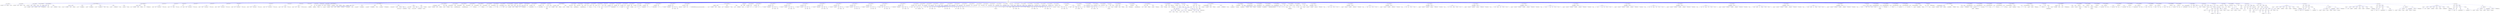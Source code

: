 digraph G{
edge [color=blue]; rankdir = TB;
Nodo0[label="S"]
Nodo1[label="Instrucciones"]
Nodo0 -> Nodo1;
Nodo2[label="Instruccion: CREATE"]
Nodo1 -> Nodo2;
Nodo3[label="IF NOT EXISTS"]
Nodo2 -> Nodo3;
Nodo4[label="test"]
Nodo2 -> Nodo4;
Nodo5[label="OWNER: root"]
Nodo2 -> Nodo5;
Nodo6[label="MODE: 1"]
Nodo2 -> Nodo6;
Nodo7[label="Instruccion: CREATE"]
Nodo1 -> Nodo7;
Nodo8[label="IF NOT EXISTS"]
Nodo7 -> Nodo8;
Nodo9[label="califica"]
Nodo7 -> Nodo9;
Nodo10[label="OWNER: root"]
Nodo7 -> Nodo10;
Nodo11[label="MODE: 2"]
Nodo7 -> Nodo11;
Nodo12[label="Instruccion: CREATE"]
Nodo1 -> Nodo12;
Nodo13[label="IF NOT EXISTS"]
Nodo12 -> Nodo13;
Nodo14[label="califica2"]
Nodo12 -> Nodo14;
Nodo15[label="OWNER: root"]
Nodo12 -> Nodo15;
Nodo16[label="MODE: 3"]
Nodo12 -> Nodo16;
Nodo32[label="Instruccion: USE DATABASE"]
Nodo1 -> Nodo32;
Nodo64[label="test"]
Nodo32 -> Nodo64;
Nodo65[label="Instruccion: CREATE TABLE"]
Nodo1 -> Nodo65;
Nodo66[label="Id: tbcalifica"]
Nodo65 -> Nodo66;
Nodo67[label="Campo"]
Nodo65 -> Nodo67;
Nodo68[label="Id: iditem"]
Nodo67 -> Nodo68;
Nodo69[label="Tipo: INTEGER"]
Nodo67 -> Nodo69;
Nodo70[label="NOTNULL"]
Nodo67 -> Nodo70;
Nodo71[label="PRIMARYKEY"]
Nodo67 -> Nodo71;
Nodo72[label="Campo"]
Nodo65 -> Nodo72;
Nodo73[label="Id: item"]
Nodo72 -> Nodo73;
Nodo74[label="Tipo: VARCHAR-150(150)"]
Nodo72 -> Nodo74;
Nodo75[label="NOTNULL"]
Nodo72 -> Nodo75;
Nodo76[label="Campo"]
Nodo65 -> Nodo76;
Nodo77[label="Id: puntos"]
Nodo76 -> Nodo77;
Nodo78[label="Tipo: DECIMAL-8-2"]
Nodo76 -> Nodo78;
Nodo79[label="NOTNULL"]
Nodo76 -> Nodo79;
Nodo80[label="Instruccion: CREATE TABLE"]
Nodo1 -> Nodo80;
Nodo81[label="Id: tbusuario"]
Nodo80 -> Nodo81;
Nodo82[label="Campo"]
Nodo80 -> Nodo82;
Nodo83[label="Id: idusuario"]
Nodo82 -> Nodo83;
Nodo84[label="Tipo: INTEGER"]
Nodo82 -> Nodo84;
Nodo85[label="NOTNULL"]
Nodo82 -> Nodo85;
Nodo86[label="PRIMARYKEY"]
Nodo82 -> Nodo86;
Nodo87[label="Campo"]
Nodo80 -> Nodo87;
Nodo88[label="Id: nombre"]
Nodo87 -> Nodo88;
Nodo89[label="Tipo: VARCHAR-50(50)"]
Nodo87 -> Nodo89;
Nodo90[label="Campo"]
Nodo80 -> Nodo90;
Nodo91[label="Id: apellido"]
Nodo90 -> Nodo91;
Nodo92[label="Tipo: VARCHAR-50(50)"]
Nodo90 -> Nodo92;
Nodo93[label="Campo"]
Nodo80 -> Nodo93;
Nodo94[label="Id: usuario"]
Nodo93 -> Nodo94;
Nodo95[label="Tipo: VARCHAR-15(15)"]
Nodo93 -> Nodo95;
Nodo96[label="UNIQUE"]
Nodo93 -> Nodo96;
Nodo97[label="NOTNULL"]
Nodo93 -> Nodo97;
Nodo98[label="Campo"]
Nodo80 -> Nodo98;
Nodo99[label="Id: password"]
Nodo98 -> Nodo99;
Nodo100[label="Tipo: VARCHAR-15(15)"]
Nodo98 -> Nodo100;
Nodo101[label="NOTNULL"]
Nodo98 -> Nodo101;
Nodo102[label="Campo"]
Nodo80 -> Nodo102;
Nodo103[label="Id: fechacreacion"]
Nodo102 -> Nodo103;
Nodo104[label="Tipo: DATE"]
Nodo102 -> Nodo104;
Nodo105[label="Instruccion: CREATE TABLE"]
Nodo1 -> Nodo105;
Nodo106[label="Id: tbroles"]
Nodo105 -> Nodo106;
Nodo107[label="Campo"]
Nodo105 -> Nodo107;
Nodo108[label="Id: idrol"]
Nodo107 -> Nodo108;
Nodo109[label="Tipo: INTEGER"]
Nodo107 -> Nodo109;
Nodo110[label="NOTNULL"]
Nodo107 -> Nodo110;
Nodo111[label="PRIMARYKEY"]
Nodo107 -> Nodo111;
Nodo112[label="Campo"]
Nodo105 -> Nodo112;
Nodo113[label="Id: rol"]
Nodo112 -> Nodo113;
Nodo114[label="Tipo: VARCHAR-15(15)"]
Nodo112 -> Nodo114;
Nodo228[label="Instruccion: Select"]
Nodo1 -> Nodo228;
Nodo456[label="Time"]
Nodo228 -> Nodo456;
Nodo912[label="EXTRACT"]
Nodo456 -> Nodo912;
Nodo1824[label="YEAR"]
Nodo456 -> Nodo1824;
Nodo3648[label="FROM TIMESTAMP"]
Nodo456 -> Nodo3648;
Nodo7296[label="2001-02-16 20:38:40"]
Nodo456 -> Nodo7296;
Nodo14592[label="Instruccion: Select"]
Nodo1 -> Nodo14592;
Nodo29184[label="Time"]
Nodo14592 -> Nodo29184;
Nodo58368[label="date_part"]
Nodo29184 -> Nodo58368;
Nodo116736[label="hour"]
Nodo29184 -> Nodo116736;
Nodo233472[label="INTERVAL"]
Nodo29184 -> Nodo233472;
Nodo466944[label="4 hours 3 minutes"]
Nodo29184 -> Nodo466944;
Nodo933888[label="Instruccion: Select"]
Nodo1 -> Nodo933888;
Nodo1867776[label="Time"]
Nodo933888 -> Nodo1867776;
Nodo3735552[label="NOW"]
Nodo1867776 -> Nodo3735552;
Nodo7471104[label="Instruccion: Select"]
Nodo1 -> Nodo7471104;
Nodo14942208[label="Time"]
Nodo7471104 -> Nodo14942208;
Nodo29884416[label="EXTRACT"]
Nodo14942208 -> Nodo29884416;
Nodo59768832[label="HOUR"]
Nodo14942208 -> Nodo59768832;
Nodo119537664[label="FROM TIMESTAMP"]
Nodo14942208 -> Nodo119537664;
Nodo239075328[label="2001-02-16 20:38:40"]
Nodo14942208 -> Nodo239075328;
Nodo478150656[label="Instruccion: Select"]
Nodo1 -> Nodo478150656;
Nodo956301312[label="Time"]
Nodo478150656 -> Nodo956301312;
Nodo1912602624[label="EXTRACT"]
Nodo956301312 -> Nodo1912602624;
Nodo3825205248[label="MINUTE"]
Nodo956301312 -> Nodo3825205248;
Nodo7650410496[label="FROM TIMESTAMP"]
Nodo956301312 -> Nodo7650410496;
Nodo15300820992[label="2001-02-16 20:38:40"]
Nodo956301312 -> Nodo15300820992;
Nodo30601641984[label="Instruccion: Select"]
Nodo1 -> Nodo30601641984;
Nodo61203283968[label="Time"]
Nodo30601641984 -> Nodo61203283968;
Nodo122406567936[label="EXTRACT"]
Nodo61203283968 -> Nodo122406567936;
Nodo244813135872[label="SECOND"]
Nodo61203283968 -> Nodo244813135872;
Nodo489626271744[label="FROM TIMESTAMP"]
Nodo61203283968 -> Nodo489626271744;
Nodo979252543488[label="2001-02-16 20:38:40"]
Nodo61203283968 -> Nodo979252543488;
Nodo1958505086976[label="Instruccion: Select"]
Nodo1 -> Nodo1958505086976;
Nodo3917010173952[label="Time"]
Nodo1958505086976 -> Nodo3917010173952;
Nodo7834020347904[label="EXTRACT"]
Nodo3917010173952 -> Nodo7834020347904;
Nodo15668040695808[label="YEAR"]
Nodo3917010173952 -> Nodo15668040695808;
Nodo31336081391616[label="FROM TIMESTAMP"]
Nodo3917010173952 -> Nodo31336081391616;
Nodo62672162783232[label="2001-02-16 20:38:40"]
Nodo3917010173952 -> Nodo62672162783232;
Nodo125344325566464[label="Instruccion: Select"]
Nodo1 -> Nodo125344325566464;
Nodo250688651132928[label="Time"]
Nodo125344325566464 -> Nodo250688651132928;
Nodo501377302265856[label="EXTRACT"]
Nodo250688651132928 -> Nodo501377302265856;
Nodo1002754604531712[label="MONTH"]
Nodo250688651132928 -> Nodo1002754604531712;
Nodo2005509209063424[label="FROM TIMESTAMP"]
Nodo250688651132928 -> Nodo2005509209063424;
Nodo4011018418126848[label="2001-02-16 20:38:40"]
Nodo250688651132928 -> Nodo4011018418126848;
Nodo8022036836253696[label="Instruccion: Select"]
Nodo1 -> Nodo8022036836253696;
Nodo16044073672507392[label="Time"]
Nodo8022036836253696 -> Nodo16044073672507392;
Nodo32088147345014784[label="EXTRACT"]
Nodo16044073672507392 -> Nodo32088147345014784;
Nodo64176294690029568[label="DAY"]
Nodo16044073672507392 -> Nodo64176294690029568;
Nodo128352589380059136[label="FROM TIMESTAMP"]
Nodo16044073672507392 -> Nodo128352589380059136;
Nodo256705178760118272[label="2001-02-16 20:38:40"]
Nodo16044073672507392 -> Nodo256705178760118272;
Nodo513410357520236544[label="Instruccion: Select"]
Nodo1 -> Nodo513410357520236544;
Nodo1026820715040473088[label="Time"]
Nodo513410357520236544 -> Nodo1026820715040473088;
Nodo2053641430080946176[label="date_part"]
Nodo1026820715040473088 -> Nodo2053641430080946176;
Nodo4107282860161892352[label="minutes"]
Nodo1026820715040473088 -> Nodo4107282860161892352;
Nodo8214565720323784704[label="INTERVAL"]
Nodo1026820715040473088 -> Nodo8214565720323784704;
Nodo16429131440647569408[label="4 hours 3 minutes"]
Nodo1026820715040473088 -> Nodo16429131440647569408;
Nodo32858262881295138816[label="Instruccion: Select"]
Nodo1 -> Nodo32858262881295138816;
Nodo65716525762590277632[label="Time"]
Nodo32858262881295138816 -> Nodo65716525762590277632;
Nodo131433051525180555264[label="date_part"]
Nodo65716525762590277632 -> Nodo131433051525180555264;
Nodo262866103050361110528[label="seconds"]
Nodo65716525762590277632 -> Nodo262866103050361110528;
Nodo525732206100722221056[label="INTERVAL"]
Nodo65716525762590277632 -> Nodo525732206100722221056;
Nodo1051464412201444442112[label="4 hours 3 minutes 15 seconds"]
Nodo65716525762590277632 -> Nodo1051464412201444442112;
Nodo2102928824402888884224[label="Instruccion: Select"]
Nodo1 -> Nodo2102928824402888884224;
Nodo4205857648805777768448[label="Time"]
Nodo2102928824402888884224 -> Nodo4205857648805777768448;
Nodo8411715297611555536896[label="CURRENT_DATE"]
Nodo4205857648805777768448 -> Nodo8411715297611555536896;
Nodo16823430595223111073792[label="Instruccion: Select"]
Nodo1 -> Nodo16823430595223111073792;
Nodo33646861190446222147584[label="Time"]
Nodo16823430595223111073792 -> Nodo33646861190446222147584;
Nodo67293722380892444295168[label="CURRENT_TIME"]
Nodo33646861190446222147584 -> Nodo67293722380892444295168;
Nodo134587444761784888590336[label="Instruccion: Select"]
Nodo1 -> Nodo134587444761784888590336;
Nodo269174889523569777180672[label="Time"]
Nodo134587444761784888590336 -> Nodo269174889523569777180672;
Nodo538349779047139554361344[label="TIMESTAMP"]
Nodo269174889523569777180672 -> Nodo538349779047139554361344;
Nodo1076699558094279108722688[label="now"]
Nodo269174889523569777180672 -> Nodo1076699558094279108722688;
Nodo2153399116188558217445376[label="Instruccion: CREATE TYPE"]
Nodo1 -> Nodo2153399116188558217445376;
Nodo4306798232377116434890752[label="CREATE TYPE"]
Nodo2153399116188558217445376 -> Nodo4306798232377116434890752;
Nodo8613596464754232869781504[label="area"]
Nodo2153399116188558217445376 -> Nodo8613596464754232869781504;
Nodo17227192929508465739563008[label="AS ENUM"]
Nodo2153399116188558217445376 -> Nodo17227192929508465739563008;
Nodo34454385859016931479126016[label="CONTABILIDAD"]
Nodo2153399116188558217445376 -> Nodo34454385859016931479126016;
Nodo68908771718033862958252032[label="ADMINISTRACION"]
Nodo2153399116188558217445376 -> Nodo68908771718033862958252032;
Nodo137817543436067725916504064[label="VENTAS"]
Nodo2153399116188558217445376 -> Nodo137817543436067725916504064;
Nodo275635086872135451833008128[label="TECNOLOGIA"]
Nodo2153399116188558217445376 -> Nodo275635086872135451833008128;
Nodo551270173744270903666016256[label="FABRICA"]
Nodo2153399116188558217445376 -> Nodo551270173744270903666016256;
Nodo551270173744270903666016257[label="Instruccion: CREATE TABLE"]
Nodo1 -> Nodo551270173744270903666016257;
Nodo551270173744270903666016258[label="Id: tbempleado"]
Nodo551270173744270903666016257 -> Nodo551270173744270903666016258;
Nodo551270173744270903666016259[label="Campo"]
Nodo551270173744270903666016257 -> Nodo551270173744270903666016259;
Nodo551270173744270903666016260[label="Id: idempleado"]
Nodo551270173744270903666016259 -> Nodo551270173744270903666016260;
Nodo551270173744270903666016261[label="Tipo: INTEGER"]
Nodo551270173744270903666016259 -> Nodo551270173744270903666016261;
Nodo551270173744270903666016262[label="NOTNULL"]
Nodo551270173744270903666016259 -> Nodo551270173744270903666016262;
Nodo551270173744270903666016263[label="UNIQUE"]
Nodo551270173744270903666016259 -> Nodo551270173744270903666016263;
Nodo551270173744270903666016264[label="PRIMARYKEY"]
Nodo551270173744270903666016259 -> Nodo551270173744270903666016264;
Nodo551270173744270903666016265[label="Campo"]
Nodo551270173744270903666016257 -> Nodo551270173744270903666016265;
Nodo551270173744270903666016266[label="Id: primernombre"]
Nodo551270173744270903666016265 -> Nodo551270173744270903666016266;
Nodo551270173744270903666016267[label="Tipo: VARCHAR-50(50)"]
Nodo551270173744270903666016265 -> Nodo551270173744270903666016267;
Nodo551270173744270903666016268[label="NOTNULL"]
Nodo551270173744270903666016265 -> Nodo551270173744270903666016268;
Nodo551270173744270903666016269[label="Campo"]
Nodo551270173744270903666016257 -> Nodo551270173744270903666016269;
Nodo551270173744270903666016270[label="Id: segundonombre"]
Nodo551270173744270903666016269 -> Nodo551270173744270903666016270;
Nodo551270173744270903666016271[label="Tipo: VARCHAR-50(50)"]
Nodo551270173744270903666016269 -> Nodo551270173744270903666016271;
Nodo551270173744270903666016272[label="Campo"]
Nodo551270173744270903666016257 -> Nodo551270173744270903666016272;
Nodo551270173744270903666016273[label="Id: primerapellido"]
Nodo551270173744270903666016272 -> Nodo551270173744270903666016273;
Nodo551270173744270903666016274[label="Tipo: VARCHAR-50(50)"]
Nodo551270173744270903666016272 -> Nodo551270173744270903666016274;
Nodo551270173744270903666016275[label="NOTNULL"]
Nodo551270173744270903666016272 -> Nodo551270173744270903666016275;
Nodo551270173744270903666016276[label="Campo"]
Nodo551270173744270903666016257 -> Nodo551270173744270903666016276;
Nodo551270173744270903666016277[label="Id: segundoapellido"]
Nodo551270173744270903666016276 -> Nodo551270173744270903666016277;
Nodo551270173744270903666016278[label="Tipo: VARCHAR-50(50)"]
Nodo551270173744270903666016276 -> Nodo551270173744270903666016278;
Nodo551270173744270903666016279[label="Campo"]
Nodo551270173744270903666016257 -> Nodo551270173744270903666016279;
Nodo551270173744270903666016280[label="Id: fechadenacimiento"]
Nodo551270173744270903666016279 -> Nodo551270173744270903666016280;
Nodo551270173744270903666016281[label="Tipo: DATE"]
Nodo551270173744270903666016279 -> Nodo551270173744270903666016281;
Nodo551270173744270903666016282[label="CONSTRAINT"]
Nodo551270173744270903666016279 -> Nodo551270173744270903666016282;
Nodo551270173744270903666016283[label="CHECK"]
Nodo1102540347488541807332032566[label="E"]
Nodo551270173744270903666016279 -> Nodo1102540347488541807332032566;
Nodo2205080694977083614664065132[label="Primitivo: 1900-01-01"]
Nodo1102540347488541807332032566 -> Nodo2205080694977083614664065132;
Nodo4410161389954167229328130264[label="Id: fechadenacimiento"]
Nodo1102540347488541807332032566 -> Nodo4410161389954167229328130264;
Nodo4410161389954167229328130265[label=" Operador: >"]
Nodo1102540347488541807332032566 -> Nodo4410161389954167229328130265;
Nodo551270173744270903666016279 -> Nodo551270173744270903666016283;
Nodo4410161389954167229328130266[label="Campo"]
Nodo551270173744270903666016257 -> Nodo4410161389954167229328130266;
Nodo4410161389954167229328130267[label="Id: fechacontratacion"]
Nodo4410161389954167229328130266 -> Nodo4410161389954167229328130267;
Nodo4410161389954167229328130268[label="Tipo: DATE"]
Nodo4410161389954167229328130266 -> Nodo4410161389954167229328130268;
Nodo4410161389954167229328130269[label="CHECK"]
Nodo8820322779908334458656260538[label="E"]
Nodo4410161389954167229328130266 -> Nodo8820322779908334458656260538;
Nodo17640645559816668917312521076[label="Primitivo: 1900-01-01"]
Nodo8820322779908334458656260538 -> Nodo17640645559816668917312521076;
Nodo35281291119633337834625042152[label="Id: fechacontratacion"]
Nodo8820322779908334458656260538 -> Nodo35281291119633337834625042152;
Nodo35281291119633337834625042153[label=" Operador: >"]
Nodo8820322779908334458656260538 -> Nodo35281291119633337834625042153;
Nodo4410161389954167229328130266 -> Nodo4410161389954167229328130269;
Nodo35281291119633337834625042154[label="Campo"]
Nodo551270173744270903666016257 -> Nodo35281291119633337834625042154;
Nodo35281291119633337834625042155[label="Id: idestado"]
Nodo35281291119633337834625042154 -> Nodo35281291119633337834625042155;
Nodo35281291119633337834625042156[label="Tipo: INTEGER"]
Nodo35281291119633337834625042154 -> Nodo35281291119633337834625042156;
Nodo35281291119633337834625042157[label="Instruccion: CREATE TABLE"]
Nodo1 -> Nodo35281291119633337834625042157;
Nodo35281291119633337834625042158[label="Id: tbempleadopuesto"]
Nodo35281291119633337834625042157 -> Nodo35281291119633337834625042158;
Nodo35281291119633337834625042159[label="Campo"]
Nodo35281291119633337834625042157 -> Nodo35281291119633337834625042159;
Nodo35281291119633337834625042160[label="Id: idempleado"]
Nodo35281291119633337834625042159 -> Nodo35281291119633337834625042160;
Nodo35281291119633337834625042161[label="Tipo: INTEGER"]
Nodo35281291119633337834625042159 -> Nodo35281291119633337834625042161;
Nodo35281291119633337834625042162[label="NOTNULL"]
Nodo35281291119633337834625042159 -> Nodo35281291119633337834625042162;
Nodo35281291119633337834625042163[label="PRIMARYKEY"]
Nodo35281291119633337834625042159 -> Nodo35281291119633337834625042163;
Nodo35281291119633337834625042164[label="Campo"]
Nodo35281291119633337834625042157 -> Nodo35281291119633337834625042164;
Nodo35281291119633337834625042165[label="Id: idpuesto"]
Nodo35281291119633337834625042164 -> Nodo35281291119633337834625042165;
Nodo35281291119633337834625042166[label="Tipo: INTEGER"]
Nodo35281291119633337834625042164 -> Nodo35281291119633337834625042166;
Nodo35281291119633337834625042167[label="NOTNULL"]
Nodo35281291119633337834625042164 -> Nodo35281291119633337834625042167;
Nodo35281291119633337834625042168[label="Campo"]
Nodo35281291119633337834625042157 -> Nodo35281291119633337834625042168;
Nodo35281291119633337834625042169[label="Instruccion: ALTER TABLE"]
Nodo1 -> Nodo35281291119633337834625042169;
Nodo35281291119633337834625042170[label="Tabla: tbempleadopuesto"]
Nodo35281291119633337834625042169 -> Nodo35281291119633337834625042170;
Nodo35281291119633337834625042171[label="ALTER"]
Nodo35281291119633337834625042169 -> Nodo35281291119633337834625042171;
Nodo35281291119633337834625042172[label="ADDCONSTRAINT:FK_empleado"]
Nodo35281291119633337834625042171 -> Nodo35281291119633337834625042172;
Nodo35281291119633337834625042173[label="Instruccion: ALTER TABLE"]
Nodo1 -> Nodo35281291119633337834625042173;
Nodo35281291119633337834625042174[label="Tabla: tbempleadopuesto"]
Nodo35281291119633337834625042173 -> Nodo35281291119633337834625042174;
Nodo35281291119633337834625042175[label="ALTER"]
Nodo35281291119633337834625042173 -> Nodo35281291119633337834625042175;
Nodo35281291119633337834625042176[label="ADDCONSTRAINT:FK_empleado"]
Nodo35281291119633337834625042175 -> Nodo35281291119633337834625042176;
Nodo35281291119633337834625042177[label="Instruccion: INSERT INTO"]
Nodo1 -> Nodo35281291119633337834625042177;
Nodo35281291119633337834625042178[label="Table: tbempleadopuesto"]
Nodo35281291119633337834625042177 -> Nodo35281291119633337834625042178;
Nodo35281291119633337834625042179[label="Value"]
Nodo35281291119633337834625042177 -> Nodo35281291119633337834625042179;
Nodo70562582239266675669250084358[label="1"]
Nodo35281291119633337834625042179 -> Nodo70562582239266675669250084358;
Nodo141125164478533351338500168716[label="1"]
Nodo35281291119633337834625042179 -> Nodo141125164478533351338500168716;
Nodo282250328957066702677000337432[label="ADMINISTRACION"]
Nodo35281291119633337834625042179 -> Nodo282250328957066702677000337432;
Nodo282250328957066702677000337433[label="Instruccion: INSERT INTO"]
Nodo1 -> Nodo282250328957066702677000337433;
Nodo282250328957066702677000337434[label="Table: tbempleadopuesto"]
Nodo282250328957066702677000337433 -> Nodo282250328957066702677000337434;
Nodo282250328957066702677000337435[label="Value"]
Nodo282250328957066702677000337433 -> Nodo282250328957066702677000337435;
Nodo564500657914133405354000674870[label="2"]
Nodo282250328957066702677000337435 -> Nodo564500657914133405354000674870;
Nodo1129001315828266810708001349740[label="1"]
Nodo282250328957066702677000337435 -> Nodo1129001315828266810708001349740;
Nodo2258002631656533621416002699480[label="CONTABILIDAD"]
Nodo282250328957066702677000337435 -> Nodo2258002631656533621416002699480;
Nodo2258002631656533621416002699481[label="Instruccion: INSERT INTO"]
Nodo1 -> Nodo2258002631656533621416002699481;
Nodo2258002631656533621416002699482[label="Table: tbempleadopuesto"]
Nodo2258002631656533621416002699481 -> Nodo2258002631656533621416002699482;
Nodo2258002631656533621416002699483[label="Value"]
Nodo2258002631656533621416002699481 -> Nodo2258002631656533621416002699483;
Nodo4516005263313067242832005398966[label="3"]
Nodo2258002631656533621416002699483 -> Nodo4516005263313067242832005398966;
Nodo9032010526626134485664010797932[label="3"]
Nodo2258002631656533621416002699483 -> Nodo9032010526626134485664010797932;
Nodo18064021053252268971328021595864[label="CONTABILIDAD"]
Nodo2258002631656533621416002699483 -> Nodo18064021053252268971328021595864;
Nodo18064021053252268971328021595865[label="Instruccion: INSERT INTO"]
Nodo1 -> Nodo18064021053252268971328021595865;
Nodo18064021053252268971328021595866[label="Table: tbempleadopuesto"]
Nodo18064021053252268971328021595865 -> Nodo18064021053252268971328021595866;
Nodo18064021053252268971328021595867[label="Value"]
Nodo18064021053252268971328021595865 -> Nodo18064021053252268971328021595867;
Nodo36128042106504537942656043191734[label="4"]
Nodo18064021053252268971328021595867 -> Nodo36128042106504537942656043191734;
Nodo72256084213009075885312086383468[label="6"]
Nodo18064021053252268971328021595867 -> Nodo72256084213009075885312086383468;
Nodo144512168426018151770624172766936[label="VENTAS"]
Nodo18064021053252268971328021595867 -> Nodo144512168426018151770624172766936;
Nodo144512168426018151770624172766937[label="Instruccion: INSERT INTO"]
Nodo1 -> Nodo144512168426018151770624172766937;
Nodo144512168426018151770624172766938[label="Table: tbempleadopuesto"]
Nodo144512168426018151770624172766937 -> Nodo144512168426018151770624172766938;
Nodo144512168426018151770624172766939[label="Value"]
Nodo144512168426018151770624172766937 -> Nodo144512168426018151770624172766939;
Nodo289024336852036303541248345533878[label="5"]
Nodo144512168426018151770624172766939 -> Nodo289024336852036303541248345533878;
Nodo578048673704072607082496691067756[label="6"]
Nodo144512168426018151770624172766939 -> Nodo578048673704072607082496691067756;
Nodo1156097347408145214164993382135512[label="VENTAS"]
Nodo144512168426018151770624172766939 -> Nodo1156097347408145214164993382135512;
Nodo1156097347408145214164993382135513[label="Instruccion: SHOW DATABASES"]
Nodo1 -> Nodo1156097347408145214164993382135513;
Nodo2312194694816290428329986764271026[label="Instruccion: Drop"]
Nodo1 -> Nodo2312194694816290428329986764271026;
Nodo4624389389632580856659973528542052[label="DATABASE"]
Nodo2312194694816290428329986764271026 -> Nodo4624389389632580856659973528542052;
Nodo9248778779265161713319947057084104[label="IF EXISTS"]
Nodo2312194694816290428329986764271026 -> Nodo9248778779265161713319947057084104;
Nodo18497557558530323426639894114168208[label="califica2"]
Nodo2312194694816290428329986764271026 -> Nodo18497557558530323426639894114168208;
Nodo36995115117060646853279788228336416[label="Instruccion: Drop"]
Nodo1 -> Nodo36995115117060646853279788228336416;
Nodo73990230234121293706559576456672832[label="TABLE"]
Nodo36995115117060646853279788228336416 -> Nodo73990230234121293706559576456672832;
Nodo147980460468242587413119152913345664[label="tbroles"]
Nodo36995115117060646853279788228336416 -> Nodo147980460468242587413119152913345664;
Nodo147980460468242587413119152913345665[label="Instruccion: CREATE TABLE"]
Nodo1 -> Nodo147980460468242587413119152913345665;
Nodo147980460468242587413119152913345666[label="Id: tbrol"]
Nodo147980460468242587413119152913345665 -> Nodo147980460468242587413119152913345666;
Nodo147980460468242587413119152913345667[label="Campo"]
Nodo147980460468242587413119152913345665 -> Nodo147980460468242587413119152913345667;
Nodo147980460468242587413119152913345668[label="Id: idrol"]
Nodo147980460468242587413119152913345667 -> Nodo147980460468242587413119152913345668;
Nodo147980460468242587413119152913345669[label="Tipo: INTEGER"]
Nodo147980460468242587413119152913345667 -> Nodo147980460468242587413119152913345669;
Nodo147980460468242587413119152913345670[label="NOTNULL"]
Nodo147980460468242587413119152913345667 -> Nodo147980460468242587413119152913345670;
Nodo147980460468242587413119152913345671[label="PRIMARYKEY"]
Nodo147980460468242587413119152913345667 -> Nodo147980460468242587413119152913345671;
Nodo147980460468242587413119152913345672[label="Campo"]
Nodo147980460468242587413119152913345665 -> Nodo147980460468242587413119152913345672;
Nodo147980460468242587413119152913345673[label="Id: rol"]
Nodo147980460468242587413119152913345672 -> Nodo147980460468242587413119152913345673;
Nodo147980460468242587413119152913345674[label="Tipo: VARCHAR-15(15)"]
Nodo147980460468242587413119152913345672 -> Nodo147980460468242587413119152913345674;
Nodo147980460468242587413119152913345675[label="Instruccion: INSERT INTO"]
Nodo1 -> Nodo147980460468242587413119152913345675;
Nodo147980460468242587413119152913345676[label="Table: tbcalifica"]
Nodo147980460468242587413119152913345675 -> Nodo147980460468242587413119152913345676;
Nodo147980460468242587413119152913345677[label="Value"]
Nodo147980460468242587413119152913345675 -> Nodo147980460468242587413119152913345677;
Nodo295960920936485174826238305826691354[label="1"]
Nodo147980460468242587413119152913345677 -> Nodo295960920936485174826238305826691354;
Nodo591921841872970349652476611653382708[label="Funcionalidades básicas"]
Nodo147980460468242587413119152913345677 -> Nodo591921841872970349652476611653382708;
Nodo1183843683745940699304953223306765416[label="2.0"]
Nodo147980460468242587413119152913345677 -> Nodo1183843683745940699304953223306765416;
Nodo1183843683745940699304953223306765417[label="Instruccion: INSERT INTO"]
Nodo1 -> Nodo1183843683745940699304953223306765417;
Nodo1183843683745940699304953223306765418[label="Table: tbcalifica"]
Nodo1183843683745940699304953223306765417 -> Nodo1183843683745940699304953223306765418;
Nodo1183843683745940699304953223306765419[label="Value"]
Nodo1183843683745940699304953223306765417 -> Nodo1183843683745940699304953223306765419;
Nodo2367687367491881398609906446613530838[label="2"]
Nodo1183843683745940699304953223306765419 -> Nodo2367687367491881398609906446613530838;
Nodo4735374734983762797219812893227061676[label="Funciones Date-Extract"]
Nodo1183843683745940699304953223306765419 -> Nodo4735374734983762797219812893227061676;
Nodo9470749469967525594439625786454123352[label="2.0"]
Nodo1183843683745940699304953223306765419 -> Nodo9470749469967525594439625786454123352;
Nodo18941498939935051188879251572908246704[label="Instruccion: Select"]
Nodo1 -> Nodo18941498939935051188879251572908246704;
Nodo37882997879870102377758503145816493408[label="*"]
Nodo18941498939935051188879251572908246704 -> Nodo37882997879870102377758503145816493408;
Nodo75765995759740204755517006291632986816[label="FROM"]
Nodo18941498939935051188879251572908246704 -> Nodo75765995759740204755517006291632986816;
Nodo151531991519480409511034012583265973632[label="Columnas"]
Nodo18941498939935051188879251572908246704 -> Nodo151531991519480409511034012583265973632;
Nodo303063983038960819022068025166531947264[label="Columna"]
Nodo151531991519480409511034012583265973632 -> Nodo303063983038960819022068025166531947264;
Nodo606127966077921638044136050333063894528[label="tbcalifica"]
Nodo303063983038960819022068025166531947264 -> Nodo606127966077921638044136050333063894528;
Nodo606127966077921638044136050333063894529[label="Instruccion: CREATE TABLE"]
Nodo1 -> Nodo606127966077921638044136050333063894529;
Nodo606127966077921638044136050333063894530[label="Id: tbrolxusuario"]
Nodo606127966077921638044136050333063894529 -> Nodo606127966077921638044136050333063894530;
Nodo606127966077921638044136050333063894531[label="Campo"]
Nodo606127966077921638044136050333063894529 -> Nodo606127966077921638044136050333063894531;
Nodo606127966077921638044136050333063894532[label="Id: idrol"]
Nodo606127966077921638044136050333063894531 -> Nodo606127966077921638044136050333063894532;
Nodo606127966077921638044136050333063894533[label="Tipo: INTEGER"]
Nodo606127966077921638044136050333063894531 -> Nodo606127966077921638044136050333063894533;
Nodo606127966077921638044136050333063894534[label="NOTNULL"]
Nodo606127966077921638044136050333063894531 -> Nodo606127966077921638044136050333063894534;
Nodo606127966077921638044136050333063894535[label="PRIMARYKEY"]
Nodo606127966077921638044136050333063894531 -> Nodo606127966077921638044136050333063894535;
Nodo606127966077921638044136050333063894536[label="Campo"]
Nodo606127966077921638044136050333063894529 -> Nodo606127966077921638044136050333063894536;
Nodo606127966077921638044136050333063894537[label="Id: idusuario"]
Nodo606127966077921638044136050333063894536 -> Nodo606127966077921638044136050333063894537;
Nodo606127966077921638044136050333063894538[label="Tipo: INTEGER"]
Nodo606127966077921638044136050333063894536 -> Nodo606127966077921638044136050333063894538;
Nodo606127966077921638044136050333063894539[label="NOTNULL"]
Nodo606127966077921638044136050333063894536 -> Nodo606127966077921638044136050333063894539;
Nodo606127966077921638044136050333063894540[label="Instruccion: ALTER TABLE"]
Nodo1 -> Nodo606127966077921638044136050333063894540;
Nodo606127966077921638044136050333063894541[label="Tabla: tbrolxusuario"]
Nodo606127966077921638044136050333063894540 -> Nodo606127966077921638044136050333063894541;
Nodo606127966077921638044136050333063894542[label="ALTER"]
Nodo606127966077921638044136050333063894540 -> Nodo606127966077921638044136050333063894542;
Nodo606127966077921638044136050333063894543[label="ADDCONSTRAINT:FK_rol"]
Nodo606127966077921638044136050333063894542 -> Nodo606127966077921638044136050333063894543;
Nodo606127966077921638044136050333063894544[label="Instruccion: ALTER TABLE"]
Nodo1 -> Nodo606127966077921638044136050333063894544;
Nodo606127966077921638044136050333063894545[label="Tabla: tbrolxusuario"]
Nodo606127966077921638044136050333063894544 -> Nodo606127966077921638044136050333063894545;
Nodo606127966077921638044136050333063894546[label="ALTER"]
Nodo606127966077921638044136050333063894544 -> Nodo606127966077921638044136050333063894546;
Nodo606127966077921638044136050333063894547[label="ADDCONSTRAINT:FK_usuario"]
Nodo606127966077921638044136050333063894546 -> Nodo606127966077921638044136050333063894547;
Nodo606127966077921638044136050333063894548[label="Instruccion: INSERT INTO"]
Nodo1 -> Nodo606127966077921638044136050333063894548;
Nodo606127966077921638044136050333063894549[label="Table: tbrol"]
Nodo606127966077921638044136050333063894548 -> Nodo606127966077921638044136050333063894549;
Nodo606127966077921638044136050333063894550[label="Value"]
Nodo606127966077921638044136050333063894548 -> Nodo606127966077921638044136050333063894550;
Nodo1212255932155843276088272100666127789100[label="1"]
Nodo606127966077921638044136050333063894550 -> Nodo1212255932155843276088272100666127789100;
Nodo2424511864311686552176544201332255578200[label="Administrador"]
Nodo606127966077921638044136050333063894550 -> Nodo2424511864311686552176544201332255578200;
Nodo2424511864311686552176544201332255578201[label="Instruccion: INSERT INTO"]
Nodo1 -> Nodo2424511864311686552176544201332255578201;
Nodo2424511864311686552176544201332255578202[label="Table: tbrol"]
Nodo2424511864311686552176544201332255578201 -> Nodo2424511864311686552176544201332255578202;
Nodo2424511864311686552176544201332255578203[label="Value"]
Nodo2424511864311686552176544201332255578201 -> Nodo2424511864311686552176544201332255578203;
Nodo4849023728623373104353088402664511156406[label="2"]
Nodo2424511864311686552176544201332255578203 -> Nodo4849023728623373104353088402664511156406;
Nodo9698047457246746208706176805329022312812[label="Admin"]
Nodo2424511864311686552176544201332255578203 -> Nodo9698047457246746208706176805329022312812;
Nodo9698047457246746208706176805329022312813[label="Instruccion: INSERT INTO"]
Nodo1 -> Nodo9698047457246746208706176805329022312813;
Nodo9698047457246746208706176805329022312814[label="Table: tbrol"]
Nodo9698047457246746208706176805329022312813 -> Nodo9698047457246746208706176805329022312814;
Nodo9698047457246746208706176805329022312815[label="Value"]
Nodo9698047457246746208706176805329022312813 -> Nodo9698047457246746208706176805329022312815;
Nodo19396094914493492417412353610658044625630[label="3"]
Nodo9698047457246746208706176805329022312815 -> Nodo19396094914493492417412353610658044625630;
Nodo38792189828986984834824707221316089251260[label="Ventas"]
Nodo9698047457246746208706176805329022312815 -> Nodo38792189828986984834824707221316089251260;
Nodo77584379657973969669649414442632178502520[label="Instruccion: Select"]
Nodo1 -> Nodo77584379657973969669649414442632178502520;
Nodo155168759315947939339298828885264357005040[label="*"]
Nodo77584379657973969669649414442632178502520 -> Nodo155168759315947939339298828885264357005040;
Nodo310337518631895878678597657770528714010080[label="FROM"]
Nodo77584379657973969669649414442632178502520 -> Nodo310337518631895878678597657770528714010080;
Nodo620675037263791757357195315541057428020160[label="Columnas"]
Nodo77584379657973969669649414442632178502520 -> Nodo620675037263791757357195315541057428020160;
Nodo1241350074527583514714390631082114856040320[label="Columna"]
Nodo620675037263791757357195315541057428020160 -> Nodo1241350074527583514714390631082114856040320;
Nodo2482700149055167029428781262164229712080640[label="tbrol"]
Nodo1241350074527583514714390631082114856040320 -> Nodo2482700149055167029428781262164229712080640;
Nodo2482700149055167029428781262164229712080641[label="Instruccion: INSERT INTO"]
Nodo1 -> Nodo2482700149055167029428781262164229712080641;
Nodo2482700149055167029428781262164229712080642[label="Table: tbcalifica"]
Nodo2482700149055167029428781262164229712080641 -> Nodo2482700149055167029428781262164229712080642;
Nodo2482700149055167029428781262164229712080643[label="Value"]
Nodo2482700149055167029428781262164229712080641 -> Nodo2482700149055167029428781262164229712080643;
Nodo4965400298110334058857562524328459424161286[label="3"]
Nodo2482700149055167029428781262164229712080643 -> Nodo4965400298110334058857562524328459424161286;
Nodo9930800596220668117715125048656918848322572[label="Type"]
Nodo2482700149055167029428781262164229712080643 -> Nodo9930800596220668117715125048656918848322572;
Nodo19861601192441336235430250097313837696645144[label="2.0"]
Nodo2482700149055167029428781262164229712080643 -> Nodo19861601192441336235430250097313837696645144;
Nodo19861601192441336235430250097313837696645145[label="Instruccion: INSERT INTO"]
Nodo1 -> Nodo19861601192441336235430250097313837696645145;
Nodo19861601192441336235430250097313837696645146[label="Table: tbcalifica"]
Nodo19861601192441336235430250097313837696645145 -> Nodo19861601192441336235430250097313837696645146;
Nodo19861601192441336235430250097313837696645147[label="Value"]
Nodo19861601192441336235430250097313837696645145 -> Nodo19861601192441336235430250097313837696645147;
Nodo39723202384882672470860500194627675393290294[label="4"]
Nodo19861601192441336235430250097313837696645147 -> Nodo39723202384882672470860500194627675393290294;
Nodo79446404769765344941721000389255350786580588[label="Create Database-replace"]
Nodo19861601192441336235430250097313837696645147 -> Nodo79446404769765344941721000389255350786580588;
Nodo158892809539530689883442000778510701573161176[label="3.0"]
Nodo19861601192441336235430250097313837696645147 -> Nodo158892809539530689883442000778510701573161176;
Nodo158892809539530689883442000778510701573161177[label="Instruccion: INSERT INTO"]
Nodo1 -> Nodo158892809539530689883442000778510701573161177;
Nodo158892809539530689883442000778510701573161178[label="Table: tbcalifica"]
Nodo158892809539530689883442000778510701573161177 -> Nodo158892809539530689883442000778510701573161178;
Nodo158892809539530689883442000778510701573161179[label="Value"]
Nodo158892809539530689883442000778510701573161177 -> Nodo158892809539530689883442000778510701573161179;
Nodo317785619079061379766884001557021403146322358[label="5"]
Nodo158892809539530689883442000778510701573161179 -> Nodo317785619079061379766884001557021403146322358;
Nodo635571238158122759533768003114042806292644716[label="Show Database"]
Nodo158892809539530689883442000778510701573161179 -> Nodo635571238158122759533768003114042806292644716;
Nodo1271142476316245519067536006228085612585289432[label="2.0"]
Nodo158892809539530689883442000778510701573161179 -> Nodo1271142476316245519067536006228085612585289432;
Nodo1271142476316245519067536006228085612585289433[label="Instruccion: ALTER TABLE"]
Nodo1 -> Nodo1271142476316245519067536006228085612585289433;
Nodo1271142476316245519067536006228085612585289434[label="Tabla: tbcalifica"]
Nodo1271142476316245519067536006228085612585289433 -> Nodo1271142476316245519067536006228085612585289434;
Nodo1271142476316245519067536006228085612585289435[label="ALTER"]
Nodo1271142476316245519067536006228085612585289433 -> Nodo1271142476316245519067536006228085612585289435;
Nodo1271142476316245519067536006228085612585289436[label="ADD COLUMN"]
Nodo1271142476316245519067536006228085612585289435 -> Nodo1271142476316245519067536006228085612585289436;
Nodo2542284952632491038135072012456171225170578872[label="seccion"]
Nodo1271142476316245519067536006228085612585289436 -> Nodo2542284952632491038135072012456171225170578872;
Nodo2542284952632491038135072012456171225170578873[label="Tipo: INTEGER"]
Nodo1271142476316245519067536006228085612585289435 -> Nodo2542284952632491038135072012456171225170578873;
Nodo2542284952632491038135072012456171225170578874[label="Instruccion: UPDATE"]
Nodo1 -> Nodo2542284952632491038135072012456171225170578874;
Nodo5084569905264982076270144024912342450341157748[label="Table: tbcalifica"]
Nodo2542284952632491038135072012456171225170578874 -> Nodo5084569905264982076270144024912342450341157748;
Nodo10169139810529964152540288049824684900682315496[label="SET"]
Nodo2542284952632491038135072012456171225170578874 -> Nodo10169139810529964152540288049824684900682315496;
Nodo20338279621059928305080576099649369801364630992[label="Asignacion"]
Nodo2542284952632491038135072012456171225170578874 -> Nodo20338279621059928305080576099649369801364630992;
Nodo40676559242119856610161152199298739602729261984[label="seccion"]
Nodo20338279621059928305080576099649369801364630992 -> Nodo40676559242119856610161152199298739602729261984;
Nodo81353118484239713220322304398597479205458523968[label="="]
Nodo20338279621059928305080576099649369801364630992 -> Nodo81353118484239713220322304398597479205458523968;
Nodo162706236968479426440644608797194958410917047936[label="E"]
Nodo20338279621059928305080576099649369801364630992 -> Nodo162706236968479426440644608797194958410917047936;
Nodo325412473936958852881289217594389916821834095872[label="2"]
Nodo162706236968479426440644608797194958410917047936 -> Nodo325412473936958852881289217594389916821834095872;
Nodo325412473936958852881289217594389916821834095873[label="Instruccion: INSERT INTO"]
Nodo1 -> Nodo325412473936958852881289217594389916821834095873;
Nodo325412473936958852881289217594389916821834095874[label="Table: tbcalifica"]
Nodo325412473936958852881289217594389916821834095873 -> Nodo325412473936958852881289217594389916821834095874;
Nodo325412473936958852881289217594389916821834095875[label="Value"]
Nodo325412473936958852881289217594389916821834095873 -> Nodo325412473936958852881289217594389916821834095875;
Nodo650824947873917705762578435188779833643668191750[label="6"]
Nodo325412473936958852881289217594389916821834095875 -> Nodo650824947873917705762578435188779833643668191750;
Nodo1301649895747835411525156870377559667287336383500[label="Database-Alter,drop"]
Nodo325412473936958852881289217594389916821834095875 -> Nodo1301649895747835411525156870377559667287336383500;
Nodo2603299791495670823050313740755119334574672767000[label="4.0"]
Nodo325412473936958852881289217594389916821834095875 -> Nodo2603299791495670823050313740755119334574672767000;
Nodo5206599582991341646100627481510238669149345534000[label="3"]
Nodo325412473936958852881289217594389916821834095875 -> Nodo5206599582991341646100627481510238669149345534000;
Nodo5206599582991341646100627481510238669149345534001[label="Instruccion: INSERT INTO"]
Nodo1 -> Nodo5206599582991341646100627481510238669149345534001;
Nodo5206599582991341646100627481510238669149345534002[label="Table: tbcalifica"]
Nodo5206599582991341646100627481510238669149345534001 -> Nodo5206599582991341646100627481510238669149345534002;
Nodo5206599582991341646100627481510238669149345534003[label="Value"]
Nodo5206599582991341646100627481510238669149345534001 -> Nodo5206599582991341646100627481510238669149345534003;
Nodo10413199165982683292201254963020477338298691068006[label="7"]
Nodo5206599582991341646100627481510238669149345534003 -> Nodo10413199165982683292201254963020477338298691068006;
Nodo20826398331965366584402509926040954676597382136012[label="Create Table- Variantes"]
Nodo5206599582991341646100627481510238669149345534003 -> Nodo20826398331965366584402509926040954676597382136012;
Nodo41652796663930733168805019852081909353194764272024[label="4.0"]
Nodo5206599582991341646100627481510238669149345534003 -> Nodo41652796663930733168805019852081909353194764272024;
Nodo83305593327861466337610039704163818706389528544048[label="3"]
Nodo5206599582991341646100627481510238669149345534003 -> Nodo83305593327861466337610039704163818706389528544048;
Nodo83305593327861466337610039704163818706389528544049[label="Instruccion: INSERT INTO"]
Nodo1 -> Nodo83305593327861466337610039704163818706389528544049;
Nodo83305593327861466337610039704163818706389528544050[label="Table: tbusuario"]
Nodo83305593327861466337610039704163818706389528544049 -> Nodo83305593327861466337610039704163818706389528544050;
Nodo83305593327861466337610039704163818706389528544051[label="Value"]
Nodo83305593327861466337610039704163818706389528544049 -> Nodo83305593327861466337610039704163818706389528544051;
Nodo166611186655722932675220079408327637412779057088102[label="1"]
Nodo83305593327861466337610039704163818706389528544051 -> Nodo166611186655722932675220079408327637412779057088102;
Nodo333222373311445865350440158816655274825558114176204[label="Luis Fernando"]
Nodo83305593327861466337610039704163818706389528544051 -> Nodo333222373311445865350440158816655274825558114176204;
Nodo666444746622891730700880317633310549651116228352408[label="Salazar Rodriguez"]
Nodo83305593327861466337610039704163818706389528544051 -> Nodo666444746622891730700880317633310549651116228352408;
Nodo1332889493245783461401760635266621099302232456704816[label="lsalazar"]
Nodo83305593327861466337610039704163818706389528544051 -> Nodo1332889493245783461401760635266621099302232456704816;
Nodo2665778986491566922803521270533242198604464913409632[label="Math"]
Nodo83305593327861466337610039704163818706389528544051 -> Nodo2665778986491566922803521270533242198604464913409632;
Nodo5331557972983133845607042541066484397208929826819264[label="MD5"]
Nodo2665778986491566922803521270533242198604464913409632 -> Nodo5331557972983133845607042541066484397208929826819264;
Nodo10663115945966267691214085082132968794417859653638528[label="paswword"]
Nodo2665778986491566922803521270533242198604464913409632 -> Nodo10663115945966267691214085082132968794417859653638528;
Nodo21326231891932535382428170164265937588835719307277056[label="Time"]
Nodo83305593327861466337610039704163818706389528544051 -> Nodo21326231891932535382428170164265937588835719307277056;
Nodo42652463783865070764856340328531875177671438614554112[label="NOW"]
Nodo21326231891932535382428170164265937588835719307277056 -> Nodo42652463783865070764856340328531875177671438614554112;
Nodo42652463783865070764856340328531875177671438614554113[label="Instruccion: ALTER TABLE"]
Nodo1 -> Nodo42652463783865070764856340328531875177671438614554113;
Nodo42652463783865070764856340328531875177671438614554114[label="Tabla: tbusuario"]
Nodo42652463783865070764856340328531875177671438614554113 -> Nodo42652463783865070764856340328531875177671438614554114;
Nodo42652463783865070764856340328531875177671438614554115[label="ALTER"]
Nodo42652463783865070764856340328531875177671438614554113 -> Nodo42652463783865070764856340328531875177671438614554115;
Nodo42652463783865070764856340328531875177671438614554116[label="ALTER COLUMN"]
Nodo42652463783865070764856340328531875177671438614554115 -> Nodo42652463783865070764856340328531875177671438614554116;
Nodo85304927567730141529712680657063750355342877229108232[label="Id: password"]
Nodo42652463783865070764856340328531875177671438614554115 -> Nodo85304927567730141529712680657063750355342877229108232;
Nodo85304927567730141529712680657063750355342877229108233[label="TYPE"]
Nodo42652463783865070764856340328531875177671438614554115 -> Nodo85304927567730141529712680657063750355342877229108233;
Nodo85304927567730141529712680657063750355342877229108234[label="Tipo: <Analisis_Ascendente.Instrucciones.instruccion.Tipo object at 0x0515CE50>"]
Nodo42652463783865070764856340328531875177671438614554115 -> Nodo85304927567730141529712680657063750355342877229108234;
Nodo85304927567730141529712680657063750355342877229108235[label="Instruccion: CREATE TABLE"]
Nodo1 -> Nodo85304927567730141529712680657063750355342877229108235;
Nodo85304927567730141529712680657063750355342877229108236[label="Id: tbcalifica2"]
Nodo85304927567730141529712680657063750355342877229108235 -> Nodo85304927567730141529712680657063750355342877229108236;
Nodo85304927567730141529712680657063750355342877229108237[label="Campo"]
Nodo85304927567730141529712680657063750355342877229108235 -> Nodo85304927567730141529712680657063750355342877229108237;
Nodo85304927567730141529712680657063750355342877229108238[label="Id: iditem"]
Nodo85304927567730141529712680657063750355342877229108237 -> Nodo85304927567730141529712680657063750355342877229108238;
Nodo85304927567730141529712680657063750355342877229108239[label="Tipo: INTEGER"]
Nodo85304927567730141529712680657063750355342877229108237 -> Nodo85304927567730141529712680657063750355342877229108239;
Nodo85304927567730141529712680657063750355342877229108240[label="NOTNULL"]
Nodo85304927567730141529712680657063750355342877229108237 -> Nodo85304927567730141529712680657063750355342877229108240;
Nodo85304927567730141529712680657063750355342877229108241[label="PRIMARYKEY"]
Nodo85304927567730141529712680657063750355342877229108237 -> Nodo85304927567730141529712680657063750355342877229108241;
Nodo85304927567730141529712680657063750355342877229108242[label="Campo"]
Nodo85304927567730141529712680657063750355342877229108235 -> Nodo85304927567730141529712680657063750355342877229108242;
Nodo85304927567730141529712680657063750355342877229108243[label="Id: item"]
Nodo85304927567730141529712680657063750355342877229108242 -> Nodo85304927567730141529712680657063750355342877229108243;
Nodo85304927567730141529712680657063750355342877229108244[label="Tipo: VARCHAR-150(150)"]
Nodo85304927567730141529712680657063750355342877229108242 -> Nodo85304927567730141529712680657063750355342877229108244;
Nodo85304927567730141529712680657063750355342877229108245[label="NOTNULL"]
Nodo85304927567730141529712680657063750355342877229108242 -> Nodo85304927567730141529712680657063750355342877229108245;
Nodo85304927567730141529712680657063750355342877229108246[label="Campo"]
Nodo85304927567730141529712680657063750355342877229108235 -> Nodo85304927567730141529712680657063750355342877229108246;
Nodo85304927567730141529712680657063750355342877229108247[label="Id: puntos"]
Nodo85304927567730141529712680657063750355342877229108246 -> Nodo85304927567730141529712680657063750355342877229108247;
Nodo85304927567730141529712680657063750355342877229108248[label="Tipo: DECIMAL-8-2"]
Nodo85304927567730141529712680657063750355342877229108246 -> Nodo85304927567730141529712680657063750355342877229108248;
Nodo85304927567730141529712680657063750355342877229108249[label="NOTNULL"]
Nodo85304927567730141529712680657063750355342877229108246 -> Nodo85304927567730141529712680657063750355342877229108249;
Nodo170609855135460283059425361314127500710685754458216498[label="Instruccion: Drop"]
Nodo1 -> Nodo170609855135460283059425361314127500710685754458216498;
Nodo341219710270920566118850722628255001421371508916432996[label="TABLE"]
Nodo170609855135460283059425361314127500710685754458216498 -> Nodo341219710270920566118850722628255001421371508916432996;
Nodo682439420541841132237701445256510002842743017832865992[label="tbcalifica2"]
Nodo170609855135460283059425361314127500710685754458216498 -> Nodo682439420541841132237701445256510002842743017832865992;
Nodo682439420541841132237701445256510002842743017832865993[label="Instruccion: INSERT INTO"]
Nodo1 -> Nodo682439420541841132237701445256510002842743017832865993;
Nodo682439420541841132237701445256510002842743017832865994[label="Table: tbcalifica"]
Nodo682439420541841132237701445256510002842743017832865993 -> Nodo682439420541841132237701445256510002842743017832865994;
Nodo682439420541841132237701445256510002842743017832865995[label="Value"]
Nodo682439420541841132237701445256510002842743017832865993 -> Nodo682439420541841132237701445256510002842743017832865995;
Nodo1364878841083682264475402890513020005685486035665731990[label="8"]
Nodo682439420541841132237701445256510002842743017832865995 -> Nodo1364878841083682264475402890513020005685486035665731990;
Nodo2729757682167364528950805781026040011370972071331463980[label="Drop table"]
Nodo682439420541841132237701445256510002842743017832865995 -> Nodo2729757682167364528950805781026040011370972071331463980;
Nodo5459515364334729057901611562052080022741944142662927960[label="2.0"]
Nodo682439420541841132237701445256510002842743017832865995 -> Nodo5459515364334729057901611562052080022741944142662927960;
Nodo10919030728669458115803223124104160045483888285325855920[label="3"]
Nodo682439420541841132237701445256510002842743017832865995 -> Nodo10919030728669458115803223124104160045483888285325855920;
Nodo10919030728669458115803223124104160045483888285325855921[label="Instruccion: INSERT INTO"]
Nodo1 -> Nodo10919030728669458115803223124104160045483888285325855921;
Nodo10919030728669458115803223124104160045483888285325855922[label="Table: tbcalifica"]
Nodo10919030728669458115803223124104160045483888285325855921 -> Nodo10919030728669458115803223124104160045483888285325855922;
Nodo10919030728669458115803223124104160045483888285325855923[label="Value"]
Nodo10919030728669458115803223124104160045483888285325855921 -> Nodo10919030728669458115803223124104160045483888285325855923;
Nodo21838061457338916231606446248208320090967776570651711846[label="9"]
Nodo10919030728669458115803223124104160045483888285325855923 -> Nodo21838061457338916231606446248208320090967776570651711846;
Nodo43676122914677832463212892496416640181935553141303423692[label="Alter table"]
Nodo10919030728669458115803223124104160045483888285325855923 -> Nodo43676122914677832463212892496416640181935553141303423692;
Nodo87352245829355664926425784992833280363871106282606847384[label="4.0"]
Nodo10919030728669458115803223124104160045483888285325855923 -> Nodo87352245829355664926425784992833280363871106282606847384;
Nodo174704491658711329852851569985666560727742212565213694768[label="3"]
Nodo10919030728669458115803223124104160045483888285325855923 -> Nodo174704491658711329852851569985666560727742212565213694768;
Nodo174704491658711329852851569985666560727742212565213694769[label="Instruccion: INSERT INTO"]
Nodo1 -> Nodo174704491658711329852851569985666560727742212565213694769;
Nodo174704491658711329852851569985666560727742212565213694770[label="Table: tbusuario"]
Nodo174704491658711329852851569985666560727742212565213694769 -> Nodo174704491658711329852851569985666560727742212565213694770;
Nodo174704491658711329852851569985666560727742212565213694771[label="Value"]
Nodo174704491658711329852851569985666560727742212565213694769 -> Nodo174704491658711329852851569985666560727742212565213694771;
Nodo349408983317422659705703139971333121455484425130427389542[label="1"]
Nodo174704491658711329852851569985666560727742212565213694771 -> Nodo349408983317422659705703139971333121455484425130427389542;
Nodo698817966634845319411406279942666242910968850260854779084[label="Luis Fernando"]
Nodo174704491658711329852851569985666560727742212565213694771 -> Nodo698817966634845319411406279942666242910968850260854779084;
Nodo1397635933269690638822812559885332485821937700521709558168[label="Salazar Rodriguez"]
Nodo174704491658711329852851569985666560727742212565213694771 -> Nodo1397635933269690638822812559885332485821937700521709558168;
Nodo2795271866539381277645625119770664971643875401043419116336[label="lsalazar"]
Nodo174704491658711329852851569985666560727742212565213694771 -> Nodo2795271866539381277645625119770664971643875401043419116336;
Nodo5590543733078762555291250239541329943287750802086838232672[label="Math"]
Nodo174704491658711329852851569985666560727742212565213694771 -> Nodo5590543733078762555291250239541329943287750802086838232672;
Nodo11181087466157525110582500479082659886575501604173676465344[label="MD5"]
Nodo5590543733078762555291250239541329943287750802086838232672 -> Nodo11181087466157525110582500479082659886575501604173676465344;
Nodo22362174932315050221165000958165319773151003208347352930688[label="paswword"]
Nodo5590543733078762555291250239541329943287750802086838232672 -> Nodo22362174932315050221165000958165319773151003208347352930688;
Nodo44724349864630100442330001916330639546302006416694705861376[label="Time"]
Nodo174704491658711329852851569985666560727742212565213694771 -> Nodo44724349864630100442330001916330639546302006416694705861376;
Nodo89448699729260200884660003832661279092604012833389411722752[label="NOW"]
Nodo44724349864630100442330001916330639546302006416694705861376 -> Nodo89448699729260200884660003832661279092604012833389411722752;
Nodo89448699729260200884660003832661279092604012833389411722753[label="Instruccion: INSERT INTO"]
Nodo1 -> Nodo89448699729260200884660003832661279092604012833389411722753;
Nodo89448699729260200884660003832661279092604012833389411722754[label="Table: tbusuario"]
Nodo89448699729260200884660003832661279092604012833389411722753 -> Nodo89448699729260200884660003832661279092604012833389411722754;
Nodo89448699729260200884660003832661279092604012833389411722755[label="Value"]
Nodo89448699729260200884660003832661279092604012833389411722753 -> Nodo89448699729260200884660003832661279092604012833389411722755;
Nodo178897399458520401769320007665322558185208025666778823445510[label="1"]
Nodo89448699729260200884660003832661279092604012833389411722755 -> Nodo178897399458520401769320007665322558185208025666778823445510;
Nodo357794798917040803538640015330645116370416051333557646891020[label="Maria Cristina"]
Nodo89448699729260200884660003832661279092604012833389411722755 -> Nodo357794798917040803538640015330645116370416051333557646891020;
Nodo715589597834081607077280030661290232740832102667115293782040[label="Lopez Ramirez"]
Nodo89448699729260200884660003832661279092604012833389411722755 -> Nodo715589597834081607077280030661290232740832102667115293782040;
Nodo1431179195668163214154560061322580465481664205334230587564080[label="mlopez"]
Nodo89448699729260200884660003832661279092604012833389411722755 -> Nodo1431179195668163214154560061322580465481664205334230587564080;
Nodo2862358391336326428309120122645160930963328410668461175128160[label="Math"]
Nodo89448699729260200884660003832661279092604012833389411722755 -> Nodo2862358391336326428309120122645160930963328410668461175128160;
Nodo5724716782672652856618240245290321861926656821336922350256320[label="MD5"]
Nodo2862358391336326428309120122645160930963328410668461175128160 -> Nodo5724716782672652856618240245290321861926656821336922350256320;
Nodo11449433565345305713236480490580643723853313642673844700512640[label="Diciembre"]
Nodo2862358391336326428309120122645160930963328410668461175128160 -> Nodo11449433565345305713236480490580643723853313642673844700512640;
Nodo22898867130690611426472960981161287447706627285347689401025280[label="Time"]
Nodo89448699729260200884660003832661279092604012833389411722755 -> Nodo22898867130690611426472960981161287447706627285347689401025280;
Nodo45797734261381222852945921962322574895413254570695378802050560[label="NOW"]
Nodo22898867130690611426472960981161287447706627285347689401025280 -> Nodo45797734261381222852945921962322574895413254570695378802050560;
Nodo45797734261381222852945921962322574895413254570695378802050561[label="Instruccion: INSERT INTO"]
Nodo1 -> Nodo45797734261381222852945921962322574895413254570695378802050561;
Nodo45797734261381222852945921962322574895413254570695378802050562[label="Table: tbusuario"]
Nodo45797734261381222852945921962322574895413254570695378802050561 -> Nodo45797734261381222852945921962322574895413254570695378802050562;
Nodo45797734261381222852945921962322574895413254570695378802050563[label="Value"]
Nodo45797734261381222852945921962322574895413254570695378802050561 -> Nodo45797734261381222852945921962322574895413254570695378802050563;
Nodo91595468522762445705891843924645149790826509141390757604101126[label="1"]
Nodo45797734261381222852945921962322574895413254570695378802050563 -> Nodo91595468522762445705891843924645149790826509141390757604101126;
Nodo183190937045524891411783687849290299581653018282781515208202252[label="Hugo Alberto"]
Nodo45797734261381222852945921962322574895413254570695378802050563 -> Nodo183190937045524891411783687849290299581653018282781515208202252;
Nodo366381874091049782823567375698580599163306036565563030416404504[label="Huard Ordoñez"]
Nodo45797734261381222852945921962322574895413254570695378802050563 -> Nodo366381874091049782823567375698580599163306036565563030416404504;
Nodo732763748182099565647134751397161198326612073131126060832809008[label="hhuard"]
Nodo45797734261381222852945921962322574895413254570695378802050563 -> Nodo732763748182099565647134751397161198326612073131126060832809008;
Nodo1465527496364199131294269502794322396653224146262252121665618016[label="Math"]
Nodo45797734261381222852945921962322574895413254570695378802050563 -> Nodo1465527496364199131294269502794322396653224146262252121665618016;
Nodo2931054992728398262588539005588644793306448292524504243331236032[label="MD5"]
Nodo1465527496364199131294269502794322396653224146262252121665618016 -> Nodo2931054992728398262588539005588644793306448292524504243331236032;
Nodo5862109985456796525177078011177289586612896585049008486662472064[label="Rafael"]
Nodo1465527496364199131294269502794322396653224146262252121665618016 -> Nodo5862109985456796525177078011177289586612896585049008486662472064;
Nodo11724219970913593050354156022354579173225793170098016973324944128[label="Time"]
Nodo45797734261381222852945921962322574895413254570695378802050563 -> Nodo11724219970913593050354156022354579173225793170098016973324944128;
Nodo23448439941827186100708312044709158346451586340196033946649888256[label="NOW"]
Nodo11724219970913593050354156022354579173225793170098016973324944128 -> Nodo23448439941827186100708312044709158346451586340196033946649888256;
Nodo23448439941827186100708312044709158346451586340196033946649888257[label="Instruccion: INSERT INTO"]
Nodo1 -> Nodo23448439941827186100708312044709158346451586340196033946649888257;
Nodo23448439941827186100708312044709158346451586340196033946649888258[label="Table: tbusuario"]
Nodo23448439941827186100708312044709158346451586340196033946649888257 -> Nodo23448439941827186100708312044709158346451586340196033946649888258;
Nodo23448439941827186100708312044709158346451586340196033946649888259[label="Value"]
Nodo23448439941827186100708312044709158346451586340196033946649888257 -> Nodo23448439941827186100708312044709158346451586340196033946649888259;
Nodo46896879883654372201416624089418316692903172680392067893299776518[label="1"]
Nodo23448439941827186100708312044709158346451586340196033946649888259 -> Nodo46896879883654372201416624089418316692903172680392067893299776518;
Nodo93793759767308744402833248178836633385806345360784135786599553036[label="Luis Fernando"]
Nodo23448439941827186100708312044709158346451586340196033946649888259 -> Nodo93793759767308744402833248178836633385806345360784135786599553036;
Nodo187587519534617488805666496357673266771612690721568271573199106072[label="Salazar Rodriguez"]
Nodo23448439941827186100708312044709158346451586340196033946649888259 -> Nodo187587519534617488805666496357673266771612690721568271573199106072;
Nodo375175039069234977611332992715346533543225381443136543146398212144[label="lsalazar"]
Nodo23448439941827186100708312044709158346451586340196033946649888259 -> Nodo375175039069234977611332992715346533543225381443136543146398212144;
Nodo750350078138469955222665985430693067086450762886273086292796424288[label="Math"]
Nodo23448439941827186100708312044709158346451586340196033946649888259 -> Nodo750350078138469955222665985430693067086450762886273086292796424288;
Nodo1500700156276939910445331970861386134172901525772546172585592848576[label="MD5"]
Nodo750350078138469955222665985430693067086450762886273086292796424288 -> Nodo1500700156276939910445331970861386134172901525772546172585592848576;
Nodo3001400312553879820890663941722772268345803051545092345171185697152[label="paswword"]
Nodo750350078138469955222665985430693067086450762886273086292796424288 -> Nodo3001400312553879820890663941722772268345803051545092345171185697152;
Nodo6002800625107759641781327883445544536691606103090184690342371394304[label="Time"]
Nodo23448439941827186100708312044709158346451586340196033946649888259 -> Nodo6002800625107759641781327883445544536691606103090184690342371394304;
Nodo12005601250215519283562655766891089073383212206180369380684742788608[label="NOW"]
Nodo6002800625107759641781327883445544536691606103090184690342371394304 -> Nodo12005601250215519283562655766891089073383212206180369380684742788608;
Nodo12005601250215519283562655766891089073383212206180369380684742788609[label="Instruccion: INSERT INTO"]
Nodo1 -> Nodo12005601250215519283562655766891089073383212206180369380684742788609;
Nodo12005601250215519283562655766891089073383212206180369380684742788610[label="Table: tbusuario"]
Nodo12005601250215519283562655766891089073383212206180369380684742788609 -> Nodo12005601250215519283562655766891089073383212206180369380684742788610;
Nodo12005601250215519283562655766891089073383212206180369380684742788611[label="Value"]
Nodo12005601250215519283562655766891089073383212206180369380684742788609 -> Nodo12005601250215519283562655766891089073383212206180369380684742788611;
Nodo24011202500431038567125311533782178146766424412360738761369485577222[label="2"]
Nodo12005601250215519283562655766891089073383212206180369380684742788611 -> Nodo24011202500431038567125311533782178146766424412360738761369485577222;
Nodo48022405000862077134250623067564356293532848824721477522738971154444[label="Maria Cristina"]
Nodo12005601250215519283562655766891089073383212206180369380684742788611 -> Nodo48022405000862077134250623067564356293532848824721477522738971154444;
Nodo96044810001724154268501246135128712587065697649442955045477942308888[label="Lopez Ramirez"]
Nodo12005601250215519283562655766891089073383212206180369380684742788611 -> Nodo96044810001724154268501246135128712587065697649442955045477942308888;
Nodo192089620003448308537002492270257425174131395298885910090955884617776[label="mlopez"]
Nodo12005601250215519283562655766891089073383212206180369380684742788611 -> Nodo192089620003448308537002492270257425174131395298885910090955884617776;
Nodo384179240006896617074004984540514850348262790597771820181911769235552[label="Math"]
Nodo12005601250215519283562655766891089073383212206180369380684742788611 -> Nodo384179240006896617074004984540514850348262790597771820181911769235552;
Nodo768358480013793234148009969081029700696525581195543640363823538471104[label="MD5"]
Nodo384179240006896617074004984540514850348262790597771820181911769235552 -> Nodo768358480013793234148009969081029700696525581195543640363823538471104;
Nodo1536716960027586468296019938162059401393051162391087280727647076942208[label="Diciembre"]
Nodo384179240006896617074004984540514850348262790597771820181911769235552 -> Nodo1536716960027586468296019938162059401393051162391087280727647076942208;
Nodo3073433920055172936592039876324118802786102324782174561455294153884416[label="Time"]
Nodo12005601250215519283562655766891089073383212206180369380684742788611 -> Nodo3073433920055172936592039876324118802786102324782174561455294153884416;
Nodo6146867840110345873184079752648237605572204649564349122910588307768832[label="NOW"]
Nodo3073433920055172936592039876324118802786102324782174561455294153884416 -> Nodo6146867840110345873184079752648237605572204649564349122910588307768832;
Nodo6146867840110345873184079752648237605572204649564349122910588307768833[label="Instruccion: INSERT INTO"]
Nodo1 -> Nodo6146867840110345873184079752648237605572204649564349122910588307768833;
Nodo6146867840110345873184079752648237605572204649564349122910588307768834[label="Table: tbusuario"]
Nodo6146867840110345873184079752648237605572204649564349122910588307768833 -> Nodo6146867840110345873184079752648237605572204649564349122910588307768834;
Nodo6146867840110345873184079752648237605572204649564349122910588307768835[label="Value"]
Nodo6146867840110345873184079752648237605572204649564349122910588307768833 -> Nodo6146867840110345873184079752648237605572204649564349122910588307768835;
Nodo12293735680220691746368159505296475211144409299128698245821176615537670[label="3"]
Nodo6146867840110345873184079752648237605572204649564349122910588307768835 -> Nodo12293735680220691746368159505296475211144409299128698245821176615537670;
Nodo24587471360441383492736319010592950422288818598257396491642353231075340[label="Hugo Alberto"]
Nodo6146867840110345873184079752648237605572204649564349122910588307768835 -> Nodo24587471360441383492736319010592950422288818598257396491642353231075340;
Nodo49174942720882766985472638021185900844577637196514792983284706462150680[label="Huard Ordoñez"]
Nodo6146867840110345873184079752648237605572204649564349122910588307768835 -> Nodo49174942720882766985472638021185900844577637196514792983284706462150680;
Nodo98349885441765533970945276042371801689155274393029585966569412924301360[label="hhuard"]
Nodo6146867840110345873184079752648237605572204649564349122910588307768835 -> Nodo98349885441765533970945276042371801689155274393029585966569412924301360;
Nodo196699770883531067941890552084743603378310548786059171933138825848602720[label="Math"]
Nodo6146867840110345873184079752648237605572204649564349122910588307768835 -> Nodo196699770883531067941890552084743603378310548786059171933138825848602720;
Nodo393399541767062135883781104169487206756621097572118343866277651697205440[label="MD5"]
Nodo196699770883531067941890552084743603378310548786059171933138825848602720 -> Nodo393399541767062135883781104169487206756621097572118343866277651697205440;
Nodo786799083534124271767562208338974413513242195144236687732555303394410880[label="Rafael"]
Nodo196699770883531067941890552084743603378310548786059171933138825848602720 -> Nodo786799083534124271767562208338974413513242195144236687732555303394410880;
Nodo1573598167068248543535124416677948827026484390288473375465110606788821760[label="Time"]
Nodo6146867840110345873184079752648237605572204649564349122910588307768835 -> Nodo1573598167068248543535124416677948827026484390288473375465110606788821760;
Nodo3147196334136497087070248833355897654052968780576946750930221213577643520[label="NOW"]
Nodo1573598167068248543535124416677948827026484390288473375465110606788821760 -> Nodo3147196334136497087070248833355897654052968780576946750930221213577643520;
Nodo3147196334136497087070248833355897654052968780576946750930221213577643521[label="Instruccion: INSERT INTO"]
Nodo1 -> Nodo3147196334136497087070248833355897654052968780576946750930221213577643521;
Nodo3147196334136497087070248833355897654052968780576946750930221213577643522[label="Table: tbusuario"]
Nodo3147196334136497087070248833355897654052968780576946750930221213577643521 -> Nodo3147196334136497087070248833355897654052968780576946750930221213577643522;
Nodo3147196334136497087070248833355897654052968780576946750930221213577643523[label="Value"]
Nodo3147196334136497087070248833355897654052968780576946750930221213577643521 -> Nodo3147196334136497087070248833355897654052968780576946750930221213577643523;
Nodo6294392668272994174140497666711795308105937561153893501860442427155287046[label="3"]
Nodo3147196334136497087070248833355897654052968780576946750930221213577643523 -> Nodo6294392668272994174140497666711795308105937561153893501860442427155287046;
Nodo12588785336545988348280995333423590616211875122307787003720884854310574092[label="Hugo Alberto"]
Nodo3147196334136497087070248833355897654052968780576946750930221213577643523 -> Nodo12588785336545988348280995333423590616211875122307787003720884854310574092;
Nodo25177570673091976696561990666847181232423750244615574007441769708621148184[label="Huard Ordoñez"]
Nodo3147196334136497087070248833355897654052968780576946750930221213577643523 -> Nodo25177570673091976696561990666847181232423750244615574007441769708621148184;
Nodo50355141346183953393123981333694362464847500489231148014883539417242296368[label="hhuard"]
Nodo3147196334136497087070248833355897654052968780576946750930221213577643523 -> Nodo50355141346183953393123981333694362464847500489231148014883539417242296368;
Nodo100710282692367906786247962667388724929695000978462296029767078834484592736[label="Math"]
Nodo3147196334136497087070248833355897654052968780576946750930221213577643523 -> Nodo100710282692367906786247962667388724929695000978462296029767078834484592736;
Nodo201420565384735813572495925334777449859390001956924592059534157668969185472[label="MD5"]
Nodo100710282692367906786247962667388724929695000978462296029767078834484592736 -> Nodo201420565384735813572495925334777449859390001956924592059534157668969185472;
Nodo402841130769471627144991850669554899718780003913849184119068315337938370944[label="Rafael"]
Nodo100710282692367906786247962667388724929695000978462296029767078834484592736 -> Nodo402841130769471627144991850669554899718780003913849184119068315337938370944;
Nodo805682261538943254289983701339109799437560007827698368238136630675876741888[label="Time"]
Nodo3147196334136497087070248833355897654052968780576946750930221213577643523 -> Nodo805682261538943254289983701339109799437560007827698368238136630675876741888;
Nodo1611364523077886508579967402678219598875120015655396736476273261351753483776[label="NOW"]
Nodo805682261538943254289983701339109799437560007827698368238136630675876741888 -> Nodo1611364523077886508579967402678219598875120015655396736476273261351753483776;
Nodo1611364523077886508579967402678219598875120015655396736476273261351753483777[label="Instruccion: INSERT INTO"]
Nodo1 -> Nodo1611364523077886508579967402678219598875120015655396736476273261351753483777;
Nodo1611364523077886508579967402678219598875120015655396736476273261351753483778[label="Table: tbusuario"]
Nodo1611364523077886508579967402678219598875120015655396736476273261351753483777 -> Nodo1611364523077886508579967402678219598875120015655396736476273261351753483778;
Nodo1611364523077886508579967402678219598875120015655396736476273261351753483779[label="Value"]
Nodo1611364523077886508579967402678219598875120015655396736476273261351753483777 -> Nodo1611364523077886508579967402678219598875120015655396736476273261351753483779;
Nodo3222729046155773017159934805356439197750240031310793472952546522703506967558[label="4"]
Nodo1611364523077886508579967402678219598875120015655396736476273261351753483779 -> Nodo3222729046155773017159934805356439197750240031310793472952546522703506967558;
Nodo6445458092311546034319869610712878395500480062621586945905093045407013935116[label="Pedro Peter"]
Nodo1611364523077886508579967402678219598875120015655396736476273261351753483779 -> Nodo6445458092311546034319869610712878395500480062621586945905093045407013935116;
Nodo12890916184623092068639739221425756791000960125243173891810186090814027870232[label="Parker"]
Nodo1611364523077886508579967402678219598875120015655396736476273261351753483779 -> Nodo12890916184623092068639739221425756791000960125243173891810186090814027870232;
Nodo25781832369246184137279478442851513582001920250486347783620372181628055740464[label="ppeter"]
Nodo1611364523077886508579967402678219598875120015655396736476273261351753483779 -> Nodo25781832369246184137279478442851513582001920250486347783620372181628055740464;
Nodo51563664738492368274558956885703027164003840500972695567240744363256111480928[label="Math"]
Nodo1611364523077886508579967402678219598875120015655396736476273261351753483779 -> Nodo51563664738492368274558956885703027164003840500972695567240744363256111480928;
Nodo103127329476984736549117913771406054328007681001945391134481488726512222961856[label="MD5"]
Nodo51563664738492368274558956885703027164003840500972695567240744363256111480928 -> Nodo103127329476984736549117913771406054328007681001945391134481488726512222961856;
Nodo206254658953969473098235827542812108656015362003890782268962977453024445923712[label="Donatelo"]
Nodo51563664738492368274558956885703027164003840500972695567240744363256111480928 -> Nodo206254658953969473098235827542812108656015362003890782268962977453024445923712;
Nodo412509317907938946196471655085624217312030724007781564537925954906048891847424[label="Time"]
Nodo1611364523077886508579967402678219598875120015655396736476273261351753483779 -> Nodo412509317907938946196471655085624217312030724007781564537925954906048891847424;
Nodo825018635815877892392943310171248434624061448015563129075851909812097783694848[label="NOW"]
Nodo412509317907938946196471655085624217312030724007781564537925954906048891847424 -> Nodo825018635815877892392943310171248434624061448015563129075851909812097783694848;
Nodo825018635815877892392943310171248434624061448015563129075851909812097783694849[label="Instruccion: INSERT INTO"]
Nodo1 -> Nodo825018635815877892392943310171248434624061448015563129075851909812097783694849;
Nodo825018635815877892392943310171248434624061448015563129075851909812097783694850[label="Table: tbusuario"]
Nodo825018635815877892392943310171248434624061448015563129075851909812097783694849 -> Nodo825018635815877892392943310171248434624061448015563129075851909812097783694850;
Nodo825018635815877892392943310171248434624061448015563129075851909812097783694851[label="Value"]
Nodo825018635815877892392943310171248434624061448015563129075851909812097783694849 -> Nodo825018635815877892392943310171248434624061448015563129075851909812097783694851;
Nodo1650037271631755784785886620342496869248122896031126258151703819624195567389702[label="5"]
Nodo825018635815877892392943310171248434624061448015563129075851909812097783694851 -> Nodo1650037271631755784785886620342496869248122896031126258151703819624195567389702;
Nodo3300074543263511569571773240684993738496245792062252516303407639248391134779404[label="Mariana Elizabeth"]
Nodo825018635815877892392943310171248434624061448015563129075851909812097783694851 -> Nodo3300074543263511569571773240684993738496245792062252516303407639248391134779404;
Nodo6600149086527023139143546481369987476992491584124505032606815278496782269558808[label="Zahabedra Lopez"]
Nodo825018635815877892392943310171248434624061448015563129075851909812097783694851 -> Nodo6600149086527023139143546481369987476992491584124505032606815278496782269558808;
Nodo13200298173054046278287092962739974953984983168249010065213630556993564539117616[label="melizabeth"]
Nodo825018635815877892392943310171248434624061448015563129075851909812097783694851 -> Nodo13200298173054046278287092962739974953984983168249010065213630556993564539117616;
Nodo26400596346108092556574185925479949907969966336498020130427261113987129078235232[label="Math"]
Nodo825018635815877892392943310171248434624061448015563129075851909812097783694851 -> Nodo26400596346108092556574185925479949907969966336498020130427261113987129078235232;
Nodo52801192692216185113148371850959899815939932672996040260854522227974258156470464[label="MD5"]
Nodo26400596346108092556574185925479949907969966336498020130427261113987129078235232 -> Nodo52801192692216185113148371850959899815939932672996040260854522227974258156470464;
Nodo105602385384432370226296743701919799631879865345992080521709044455948516312940928[label="Miguel123"]
Nodo26400596346108092556574185925479949907969966336498020130427261113987129078235232 -> Nodo105602385384432370226296743701919799631879865345992080521709044455948516312940928;
Nodo211204770768864740452593487403839599263759730691984161043418088911897032625881856[label="Time"]
Nodo825018635815877892392943310171248434624061448015563129075851909812097783694851 -> Nodo211204770768864740452593487403839599263759730691984161043418088911897032625881856;
Nodo422409541537729480905186974807679198527519461383968322086836177823794065251763712[label="NOW"]
Nodo211204770768864740452593487403839599263759730691984161043418088911897032625881856 -> Nodo422409541537729480905186974807679198527519461383968322086836177823794065251763712;
Nodo422409541537729480905186974807679198527519461383968322086836177823794065251763713[label="Instruccion: INSERT INTO"]
Nodo1 -> Nodo422409541537729480905186974807679198527519461383968322086836177823794065251763713;
Nodo422409541537729480905186974807679198527519461383968322086836177823794065251763714[label="Table: tbusuario"]
Nodo422409541537729480905186974807679198527519461383968322086836177823794065251763713 -> Nodo422409541537729480905186974807679198527519461383968322086836177823794065251763714;
Nodo422409541537729480905186974807679198527519461383968322086836177823794065251763715[label="Value"]
Nodo422409541537729480905186974807679198527519461383968322086836177823794065251763713 -> Nodo422409541537729480905186974807679198527519461383968322086836177823794065251763715;
Nodo844819083075458961810373949615358397055038922767936644173672355647588130503527430[label="6"]
Nodo422409541537729480905186974807679198527519461383968322086836177823794065251763715 -> Nodo844819083075458961810373949615358397055038922767936644173672355647588130503527430;
Nodo1689638166150917923620747899230716794110077845535873288347344711295176261007054860[label="Lisa Maria"]
Nodo422409541537729480905186974807679198527519461383968322086836177823794065251763715 -> Nodo1689638166150917923620747899230716794110077845535873288347344711295176261007054860;
Nodo3379276332301835847241495798461433588220155691071746576694689422590352522014109720[label="Guzman"]
Nodo422409541537729480905186974807679198527519461383968322086836177823794065251763715 -> Nodo3379276332301835847241495798461433588220155691071746576694689422590352522014109720;
Nodo6758552664603671694482991596922867176440311382143493153389378845180705044028219440[label="lmaria"]
Nodo422409541537729480905186974807679198527519461383968322086836177823794065251763715 -> Nodo6758552664603671694482991596922867176440311382143493153389378845180705044028219440;
Nodo13517105329207343388965983193845734352880622764286986306778757690361410088056438880[label="Math"]
Nodo422409541537729480905186974807679198527519461383968322086836177823794065251763715 -> Nodo13517105329207343388965983193845734352880622764286986306778757690361410088056438880;
Nodo27034210658414686777931966387691468705761245528573972613557515380722820176112877760[label="MD5"]
Nodo13517105329207343388965983193845734352880622764286986306778757690361410088056438880 -> Nodo27034210658414686777931966387691468705761245528573972613557515380722820176112877760;
Nodo54068421316829373555863932775382937411522491057147945227115030761445640352225755520[label="Diciembre$$2020"]
Nodo13517105329207343388965983193845734352880622764286986306778757690361410088056438880 -> Nodo54068421316829373555863932775382937411522491057147945227115030761445640352225755520;
Nodo108136842633658747111727865550765874823044982114295890454230061522891280704451511040[label="Time"]
Nodo422409541537729480905186974807679198527519461383968322086836177823794065251763715 -> Nodo108136842633658747111727865550765874823044982114295890454230061522891280704451511040;
Nodo216273685267317494223455731101531749646089964228591780908460123045782561408903022080[label="NOW"]
Nodo108136842633658747111727865550765874823044982114295890454230061522891280704451511040 -> Nodo216273685267317494223455731101531749646089964228591780908460123045782561408903022080;
Nodo216273685267317494223455731101531749646089964228591780908460123045782561408903022081[label="Instruccion: INSERT INTO"]
Nodo1 -> Nodo216273685267317494223455731101531749646089964228591780908460123045782561408903022081;
Nodo216273685267317494223455731101531749646089964228591780908460123045782561408903022082[label="Table: tbusuario"]
Nodo216273685267317494223455731101531749646089964228591780908460123045782561408903022081 -> Nodo216273685267317494223455731101531749646089964228591780908460123045782561408903022082;
Nodo216273685267317494223455731101531749646089964228591780908460123045782561408903022083[label="Value"]
Nodo216273685267317494223455731101531749646089964228591780908460123045782561408903022081 -> Nodo216273685267317494223455731101531749646089964228591780908460123045782561408903022083;
Nodo432547370534634988446911462203063499292179928457183561816920246091565122817806044166[label="7"]
Nodo216273685267317494223455731101531749646089964228591780908460123045782561408903022083 -> Nodo432547370534634988446911462203063499292179928457183561816920246091565122817806044166;
Nodo865094741069269976893822924406126998584359856914367123633840492183130245635612088332[label="Aurelio"]
Nodo216273685267317494223455731101531749646089964228591780908460123045782561408903022083 -> Nodo865094741069269976893822924406126998584359856914367123633840492183130245635612088332;
Nodo1730189482138539953787645848812253997168719713828734247267680984366260491271224176664[label="Baldor"]
Nodo216273685267317494223455731101531749646089964228591780908460123045782561408903022083 -> Nodo1730189482138539953787645848812253997168719713828734247267680984366260491271224176664;
Nodo3460378964277079907575291697624507994337439427657468494535361968732520982542448353328[label="abaldor"]
Nodo216273685267317494223455731101531749646089964228591780908460123045782561408903022083 -> Nodo3460378964277079907575291697624507994337439427657468494535361968732520982542448353328;
Nodo6920757928554159815150583395249015988674878855314936989070723937465041965084896706656[label="Math"]
Nodo216273685267317494223455731101531749646089964228591780908460123045782561408903022083 -> Nodo6920757928554159815150583395249015988674878855314936989070723937465041965084896706656;
Nodo13841515857108319630301166790498031977349757710629873978141447874930083930169793413312[label="MD5"]
Nodo6920757928554159815150583395249015988674878855314936989070723937465041965084896706656 -> Nodo13841515857108319630301166790498031977349757710629873978141447874930083930169793413312;
Nodo27683031714216639260602333580996063954699515421259747956282895749860167860339586826624[label="Algebra$*"]
Nodo6920757928554159815150583395249015988674878855314936989070723937465041965084896706656 -> Nodo27683031714216639260602333580996063954699515421259747956282895749860167860339586826624;
Nodo55366063428433278521204667161992127909399030842519495912565791499720335720679173653248[label="Time"]
Nodo216273685267317494223455731101531749646089964228591780908460123045782561408903022083 -> Nodo55366063428433278521204667161992127909399030842519495912565791499720335720679173653248;
Nodo110732126856866557042409334323984255818798061685038991825131582999440671441358347306496[label="NOW"]
Nodo55366063428433278521204667161992127909399030842519495912565791499720335720679173653248 -> Nodo110732126856866557042409334323984255818798061685038991825131582999440671441358347306496;
Nodo110732126856866557042409334323984255818798061685038991825131582999440671441358347306497[label="Instruccion: INSERT INTO"]
Nodo1 -> Nodo110732126856866557042409334323984255818798061685038991825131582999440671441358347306497;
Nodo110732126856866557042409334323984255818798061685038991825131582999440671441358347306498[label="Table: tbusuario"]
Nodo110732126856866557042409334323984255818798061685038991825131582999440671441358347306497 -> Nodo110732126856866557042409334323984255818798061685038991825131582999440671441358347306498;
Nodo110732126856866557042409334323984255818798061685038991825131582999440671441358347306499[label="Value"]
Nodo110732126856866557042409334323984255818798061685038991825131582999440671441358347306497 -> Nodo110732126856866557042409334323984255818798061685038991825131582999440671441358347306499;
Nodo221464253713733114084818668647968511637596123370077983650263165998881342882716694612998[label="8"]
Nodo110732126856866557042409334323984255818798061685038991825131582999440671441358347306499 -> Nodo221464253713733114084818668647968511637596123370077983650263165998881342882716694612998;
Nodo442928507427466228169637337295937023275192246740155967300526331997762685765433389225996[label="Elizabeth Taylor"]
Nodo110732126856866557042409334323984255818798061685038991825131582999440671441358347306499 -> Nodo442928507427466228169637337295937023275192246740155967300526331997762685765433389225996;
Nodo885857014854932456339274674591874046550384493480311934601052663995525371530866778451992[label="Juarez"]
Nodo110732126856866557042409334323984255818798061685038991825131582999440671441358347306499 -> Nodo885857014854932456339274674591874046550384493480311934601052663995525371530866778451992;
Nodo1771714029709864912678549349183748093100768986960623869202105327991050743061733556903984[label="etaylor"]
Nodo110732126856866557042409334323984255818798061685038991825131582999440671441358347306499 -> Nodo1771714029709864912678549349183748093100768986960623869202105327991050743061733556903984;
Nodo3543428059419729825357098698367496186201537973921247738404210655982101486123467113807968[label="Math"]
Nodo110732126856866557042409334323984255818798061685038991825131582999440671441358347306499 -> Nodo3543428059419729825357098698367496186201537973921247738404210655982101486123467113807968;
Nodo7086856118839459650714197396734992372403075947842495476808421311964202972246934227615936[label="MD5"]
Nodo3543428059419729825357098698367496186201537973921247738404210655982101486123467113807968 -> Nodo7086856118839459650714197396734992372403075947842495476808421311964202972246934227615936;
Nodo14173712237678919301428394793469984744806151895684990953616842623928405944493868455231872[label="hilbilly"]
Nodo3543428059419729825357098698367496186201537973921247738404210655982101486123467113807968 -> Nodo14173712237678919301428394793469984744806151895684990953616842623928405944493868455231872;
Nodo28347424475357838602856789586939969489612303791369981907233685247856811888987736910463744[label="Time"]
Nodo110732126856866557042409334323984255818798061685038991825131582999440671441358347306499 -> Nodo28347424475357838602856789586939969489612303791369981907233685247856811888987736910463744;
Nodo56694848950715677205713579173879938979224607582739963814467370495713623777975473820927488[label="NOW"]
Nodo28347424475357838602856789586939969489612303791369981907233685247856811888987736910463744 -> Nodo56694848950715677205713579173879938979224607582739963814467370495713623777975473820927488;
Nodo56694848950715677205713579173879938979224607582739963814467370495713623777975473820927489[label="Instruccion: INSERT INTO"]
Nodo1 -> Nodo56694848950715677205713579173879938979224607582739963814467370495713623777975473820927489;
Nodo56694848950715677205713579173879938979224607582739963814467370495713623777975473820927490[label="Table: tbusuario"]
Nodo56694848950715677205713579173879938979224607582739963814467370495713623777975473820927489 -> Nodo56694848950715677205713579173879938979224607582739963814467370495713623777975473820927490;
Nodo56694848950715677205713579173879938979224607582739963814467370495713623777975473820927491[label="Value"]
Nodo56694848950715677205713579173879938979224607582739963814467370495713623777975473820927489 -> Nodo56694848950715677205713579173879938979224607582739963814467370495713623777975473820927491;
Nodo113389697901431354411427158347759877958449215165479927628934740991427247555950947641854982[label="9"]
Nodo56694848950715677205713579173879938979224607582739963814467370495713623777975473820927491 -> Nodo113389697901431354411427158347759877958449215165479927628934740991427247555950947641854982;
Nodo226779395802862708822854316695519755916898430330959855257869481982854495111901895283709964[label="Lois"]
Nodo56694848950715677205713579173879938979224607582739963814467370495713623777975473820927491 -> Nodo226779395802862708822854316695519755916898430330959855257869481982854495111901895283709964;
Nodo453558791605725417645708633391039511833796860661919710515738963965708990223803790567419928[label="Lane"]
Nodo56694848950715677205713579173879938979224607582739963814467370495713623777975473820927491 -> Nodo453558791605725417645708633391039511833796860661919710515738963965708990223803790567419928;
Nodo907117583211450835291417266782079023667593721323839421031477927931417980447607581134839856[label="llane"]
Nodo56694848950715677205713579173879938979224607582739963814467370495713623777975473820927491 -> Nodo907117583211450835291417266782079023667593721323839421031477927931417980447607581134839856;
Nodo1814235166422901670582834533564158047335187442647678842062955855862835960895215162269679712[label="Math"]
Nodo56694848950715677205713579173879938979224607582739963814467370495713623777975473820927491 -> Nodo1814235166422901670582834533564158047335187442647678842062955855862835960895215162269679712;
Nodo3628470332845803341165669067128316094670374885295357684125911711725671921790430324539359424[label="MD5"]
Nodo1814235166422901670582834533564158047335187442647678842062955855862835960895215162269679712 -> Nodo3628470332845803341165669067128316094670374885295357684125911711725671921790430324539359424;
Nodo7256940665691606682331338134256632189340749770590715368251823423451343843580860649078718848[label="smallville"]
Nodo1814235166422901670582834533564158047335187442647678842062955855862835960895215162269679712 -> Nodo7256940665691606682331338134256632189340749770590715368251823423451343843580860649078718848;
Nodo14513881331383213364662676268513264378681499541181430736503646846902687687161721298157437696[label="Time"]
Nodo56694848950715677205713579173879938979224607582739963814467370495713623777975473820927491 -> Nodo14513881331383213364662676268513264378681499541181430736503646846902687687161721298157437696;
Nodo29027762662766426729325352537026528757362999082362861473007293693805375374323442596314875392[label="NOW"]
Nodo14513881331383213364662676268513264378681499541181430736503646846902687687161721298157437696 -> Nodo29027762662766426729325352537026528757362999082362861473007293693805375374323442596314875392;
Nodo58055525325532853458650705074053057514725998164725722946014587387610750748646885192629750784[label="Instruccion: Select"]
Nodo1 -> Nodo58055525325532853458650705074053057514725998164725722946014587387610750748646885192629750784;
Nodo116111050651065706917301410148106115029451996329451445892029174775221501497293770385259501568[label="*"]
Nodo58055525325532853458650705074053057514725998164725722946014587387610750748646885192629750784 -> Nodo116111050651065706917301410148106115029451996329451445892029174775221501497293770385259501568;
Nodo232222101302131413834602820296212230058903992658902891784058349550443002994587540770519003136[label="FROM"]
Nodo58055525325532853458650705074053057514725998164725722946014587387610750748646885192629750784 -> Nodo232222101302131413834602820296212230058903992658902891784058349550443002994587540770519003136;
Nodo464444202604262827669205640592424460117807985317805783568116699100886005989175081541038006272[label="Columnas"]
Nodo58055525325532853458650705074053057514725998164725722946014587387610750748646885192629750784 -> Nodo464444202604262827669205640592424460117807985317805783568116699100886005989175081541038006272;
Nodo928888405208525655338411281184848920235615970635611567136233398201772011978350163082076012544[label="Columna"]
Nodo464444202604262827669205640592424460117807985317805783568116699100886005989175081541038006272 -> Nodo928888405208525655338411281184848920235615970635611567136233398201772011978350163082076012544;
Nodo1857776810417051310676822562369697840471231941271223134272466796403544023956700326164152025088[label="tbusuario"]
Nodo928888405208525655338411281184848920235615970635611567136233398201772011978350163082076012544 -> Nodo1857776810417051310676822562369697840471231941271223134272466796403544023956700326164152025088;
Nodo1857776810417051310676822562369697840471231941271223134272466796403544023956700326164152025089[label="Instruccion: INSERT INTO"]
Nodo1 -> Nodo1857776810417051310676822562369697840471231941271223134272466796403544023956700326164152025089;
Nodo1857776810417051310676822562369697840471231941271223134272466796403544023956700326164152025090[label="Table: tbrolxusuario"]
Nodo1857776810417051310676822562369697840471231941271223134272466796403544023956700326164152025089 -> Nodo1857776810417051310676822562369697840471231941271223134272466796403544023956700326164152025090;
Nodo1857776810417051310676822562369697840471231941271223134272466796403544023956700326164152025091[label="Value"]
Nodo1857776810417051310676822562369697840471231941271223134272466796403544023956700326164152025089 -> Nodo1857776810417051310676822562369697840471231941271223134272466796403544023956700326164152025091;
Nodo3715553620834102621353645124739395680942463882542446268544933592807088047913400652328304050182[label="1"]
Nodo1857776810417051310676822562369697840471231941271223134272466796403544023956700326164152025091 -> Nodo3715553620834102621353645124739395680942463882542446268544933592807088047913400652328304050182;
Nodo7431107241668205242707290249478791361884927765084892537089867185614176095826801304656608100364[label="1"]
Nodo1857776810417051310676822562369697840471231941271223134272466796403544023956700326164152025091 -> Nodo7431107241668205242707290249478791361884927765084892537089867185614176095826801304656608100364;
Nodo7431107241668205242707290249478791361884927765084892537089867185614176095826801304656608100365[label="Instruccion: INSERT INTO"]
Nodo1 -> Nodo7431107241668205242707290249478791361884927765084892537089867185614176095826801304656608100365;
Nodo7431107241668205242707290249478791361884927765084892537089867185614176095826801304656608100366[label="Table: tbrolxusuario"]
Nodo7431107241668205242707290249478791361884927765084892537089867185614176095826801304656608100365 -> Nodo7431107241668205242707290249478791361884927765084892537089867185614176095826801304656608100366;
Nodo7431107241668205242707290249478791361884927765084892537089867185614176095826801304656608100367[label="Value"]
Nodo7431107241668205242707290249478791361884927765084892537089867185614176095826801304656608100365 -> Nodo7431107241668205242707290249478791361884927765084892537089867185614176095826801304656608100367;
Nodo14862214483336410485414580498957582723769855530169785074179734371228352191653602609313216200734[label="2"]
Nodo7431107241668205242707290249478791361884927765084892537089867185614176095826801304656608100367 -> Nodo14862214483336410485414580498957582723769855530169785074179734371228352191653602609313216200734;
Nodo29724428966672820970829160997915165447539711060339570148359468742456704383307205218626432401468[label="2"]
Nodo7431107241668205242707290249478791361884927765084892537089867185614176095826801304656608100367 -> Nodo29724428966672820970829160997915165447539711060339570148359468742456704383307205218626432401468;
Nodo29724428966672820970829160997915165447539711060339570148359468742456704383307205218626432401469[label="Instruccion: INSERT INTO"]
Nodo1 -> Nodo29724428966672820970829160997915165447539711060339570148359468742456704383307205218626432401469;
Nodo29724428966672820970829160997915165447539711060339570148359468742456704383307205218626432401470[label="Table: tbrolxusuario"]
Nodo29724428966672820970829160997915165447539711060339570148359468742456704383307205218626432401469 -> Nodo29724428966672820970829160997915165447539711060339570148359468742456704383307205218626432401470;
Nodo29724428966672820970829160997915165447539711060339570148359468742456704383307205218626432401471[label="Value"]
Nodo29724428966672820970829160997915165447539711060339570148359468742456704383307205218626432401469 -> Nodo29724428966672820970829160997915165447539711060339570148359468742456704383307205218626432401471;
Nodo59448857933345641941658321995830330895079422120679140296718937484913408766614410437252864802942[label="2"]
Nodo29724428966672820970829160997915165447539711060339570148359468742456704383307205218626432401471 -> Nodo59448857933345641941658321995830330895079422120679140296718937484913408766614410437252864802942;
Nodo118897715866691283883316643991660661790158844241358280593437874969826817533228820874505729605884[label="3"]
Nodo29724428966672820970829160997915165447539711060339570148359468742456704383307205218626432401471 -> Nodo118897715866691283883316643991660661790158844241358280593437874969826817533228820874505729605884;
Nodo118897715866691283883316643991660661790158844241358280593437874969826817533228820874505729605885[label="Instruccion: INSERT INTO"]
Nodo1 -> Nodo118897715866691283883316643991660661790158844241358280593437874969826817533228820874505729605885;
Nodo118897715866691283883316643991660661790158844241358280593437874969826817533228820874505729605886[label="Table: tbrolxusuario"]
Nodo118897715866691283883316643991660661790158844241358280593437874969826817533228820874505729605885 -> Nodo118897715866691283883316643991660661790158844241358280593437874969826817533228820874505729605886;
Nodo118897715866691283883316643991660661790158844241358280593437874969826817533228820874505729605887[label="Value"]
Nodo118897715866691283883316643991660661790158844241358280593437874969826817533228820874505729605885 -> Nodo118897715866691283883316643991660661790158844241358280593437874969826817533228820874505729605887;
Nodo237795431733382567766633287983321323580317688482716561186875749939653635066457641749011459211774[label="3"]
Nodo118897715866691283883316643991660661790158844241358280593437874969826817533228820874505729605887 -> Nodo237795431733382567766633287983321323580317688482716561186875749939653635066457641749011459211774;
Nodo475590863466765135533266575966642647160635376965433122373751499879307270132915283498022918423548[label="4"]
Nodo118897715866691283883316643991660661790158844241358280593437874969826817533228820874505729605887 -> Nodo475590863466765135533266575966642647160635376965433122373751499879307270132915283498022918423548;
Nodo475590863466765135533266575966642647160635376965433122373751499879307270132915283498022918423549[label="Instruccion: INSERT INTO"]
Nodo1 -> Nodo475590863466765135533266575966642647160635376965433122373751499879307270132915283498022918423549;
Nodo475590863466765135533266575966642647160635376965433122373751499879307270132915283498022918423550[label="Table: tbrolxusuario"]
Nodo475590863466765135533266575966642647160635376965433122373751499879307270132915283498022918423549 -> Nodo475590863466765135533266575966642647160635376965433122373751499879307270132915283498022918423550;
Nodo475590863466765135533266575966642647160635376965433122373751499879307270132915283498022918423551[label="Value"]
Nodo475590863466765135533266575966642647160635376965433122373751499879307270132915283498022918423549 -> Nodo475590863466765135533266575966642647160635376965433122373751499879307270132915283498022918423551;
Nodo951181726933530271066533151933285294321270753930866244747502999758614540265830566996045836847102[label="3"]
Nodo475590863466765135533266575966642647160635376965433122373751499879307270132915283498022918423551 -> Nodo951181726933530271066533151933285294321270753930866244747502999758614540265830566996045836847102;
Nodo1902363453867060542133066303866570588642541507861732489495005999517229080531661133992091673694204[label="5"]
Nodo475590863466765135533266575966642647160635376965433122373751499879307270132915283498022918423551 -> Nodo1902363453867060542133066303866570588642541507861732489495005999517229080531661133992091673694204;
Nodo1902363453867060542133066303866570588642541507861732489495005999517229080531661133992091673694205[label="Instruccion: INSERT INTO"]
Nodo1 -> Nodo1902363453867060542133066303866570588642541507861732489495005999517229080531661133992091673694205;
Nodo1902363453867060542133066303866570588642541507861732489495005999517229080531661133992091673694206[label="Table: tbrolxusuario"]
Nodo1902363453867060542133066303866570588642541507861732489495005999517229080531661133992091673694205 -> Nodo1902363453867060542133066303866570588642541507861732489495005999517229080531661133992091673694206;
Nodo1902363453867060542133066303866570588642541507861732489495005999517229080531661133992091673694207[label="Value"]
Nodo1902363453867060542133066303866570588642541507861732489495005999517229080531661133992091673694205 -> Nodo1902363453867060542133066303866570588642541507861732489495005999517229080531661133992091673694207;
Nodo3804726907734121084266132607733141177285083015723464978990011999034458161063322267984183347388414[label="3"]
Nodo1902363453867060542133066303866570588642541507861732489495005999517229080531661133992091673694207 -> Nodo3804726907734121084266132607733141177285083015723464978990011999034458161063322267984183347388414;
Nodo7609453815468242168532265215466282354570166031446929957980023998068916322126644535968366694776828[label="6"]
Nodo1902363453867060542133066303866570588642541507861732489495005999517229080531661133992091673694207 -> Nodo7609453815468242168532265215466282354570166031446929957980023998068916322126644535968366694776828;
Nodo7609453815468242168532265215466282354570166031446929957980023998068916322126644535968366694776829[label="Instruccion: INSERT INTO"]
Nodo1 -> Nodo7609453815468242168532265215466282354570166031446929957980023998068916322126644535968366694776829;
Nodo7609453815468242168532265215466282354570166031446929957980023998068916322126644535968366694776830[label="Table: tbrolxusuario"]
Nodo7609453815468242168532265215466282354570166031446929957980023998068916322126644535968366694776829 -> Nodo7609453815468242168532265215466282354570166031446929957980023998068916322126644535968366694776830;
Nodo7609453815468242168532265215466282354570166031446929957980023998068916322126644535968366694776831[label="Value"]
Nodo7609453815468242168532265215466282354570166031446929957980023998068916322126644535968366694776829 -> Nodo7609453815468242168532265215466282354570166031446929957980023998068916322126644535968366694776831;
Nodo15218907630936484337064530430932564709140332062893859915960047996137832644253289071936733389553662[label="2"]
Nodo7609453815468242168532265215466282354570166031446929957980023998068916322126644535968366694776831 -> Nodo15218907630936484337064530430932564709140332062893859915960047996137832644253289071936733389553662;
Nodo30437815261872968674129060861865129418280664125787719831920095992275665288506578143873466779107324[label="7"]
Nodo7609453815468242168532265215466282354570166031446929957980023998068916322126644535968366694776831 -> Nodo30437815261872968674129060861865129418280664125787719831920095992275665288506578143873466779107324;
Nodo30437815261872968674129060861865129418280664125787719831920095992275665288506578143873466779107325[label="Instruccion: INSERT INTO"]
Nodo1 -> Nodo30437815261872968674129060861865129418280664125787719831920095992275665288506578143873466779107325;
Nodo30437815261872968674129060861865129418280664125787719831920095992275665288506578143873466779107326[label="Table: tbrolxusuario"]
Nodo30437815261872968674129060861865129418280664125787719831920095992275665288506578143873466779107325 -> Nodo30437815261872968674129060861865129418280664125787719831920095992275665288506578143873466779107326;
Nodo30437815261872968674129060861865129418280664125787719831920095992275665288506578143873466779107327[label="Value"]
Nodo30437815261872968674129060861865129418280664125787719831920095992275665288506578143873466779107325 -> Nodo30437815261872968674129060861865129418280664125787719831920095992275665288506578143873466779107327;
Nodo60875630523745937348258121723730258836561328251575439663840191984551330577013156287746933558214654[label="3"]
Nodo30437815261872968674129060861865129418280664125787719831920095992275665288506578143873466779107327 -> Nodo60875630523745937348258121723730258836561328251575439663840191984551330577013156287746933558214654;
Nodo121751261047491874696516243447460517673122656503150879327680383969102661154026312575493867116429308[label="8"]
Nodo30437815261872968674129060861865129418280664125787719831920095992275665288506578143873466779107327 -> Nodo121751261047491874696516243447460517673122656503150879327680383969102661154026312575493867116429308;
Nodo121751261047491874696516243447460517673122656503150879327680383969102661154026312575493867116429309[label="Instruccion: INSERT INTO"]
Nodo1 -> Nodo121751261047491874696516243447460517673122656503150879327680383969102661154026312575493867116429309;
Nodo121751261047491874696516243447460517673122656503150879327680383969102661154026312575493867116429310[label="Table: tbrolxusuario"]
Nodo121751261047491874696516243447460517673122656503150879327680383969102661154026312575493867116429309 -> Nodo121751261047491874696516243447460517673122656503150879327680383969102661154026312575493867116429310;
Nodo121751261047491874696516243447460517673122656503150879327680383969102661154026312575493867116429311[label="Value"]
Nodo121751261047491874696516243447460517673122656503150879327680383969102661154026312575493867116429309 -> Nodo121751261047491874696516243447460517673122656503150879327680383969102661154026312575493867116429311;
Nodo243502522094983749393032486894921035346245313006301758655360767938205322308052625150987734232858622[label="2"]
Nodo121751261047491874696516243447460517673122656503150879327680383969102661154026312575493867116429311 -> Nodo243502522094983749393032486894921035346245313006301758655360767938205322308052625150987734232858622;
Nodo487005044189967498786064973789842070692490626012603517310721535876410644616105250301975468465717244[label="9"]
Nodo121751261047491874696516243447460517673122656503150879327680383969102661154026312575493867116429311 -> Nodo487005044189967498786064973789842070692490626012603517310721535876410644616105250301975468465717244;
Nodo974010088379934997572129947579684141384981252025207034621443071752821289232210500603950936931434488[label="Instruccion: Select"]
Nodo1 -> Nodo974010088379934997572129947579684141384981252025207034621443071752821289232210500603950936931434488;
Nodo1948020176759869995144259895159368282769962504050414069242886143505642578464421001207901873862868976[label="*"]
Nodo974010088379934997572129947579684141384981252025207034621443071752821289232210500603950936931434488 -> Nodo1948020176759869995144259895159368282769962504050414069242886143505642578464421001207901873862868976;
Nodo3896040353519739990288519790318736565539925008100828138485772287011285156928842002415803747725737952[label="FROM"]
Nodo974010088379934997572129947579684141384981252025207034621443071752821289232210500603950936931434488 -> Nodo3896040353519739990288519790318736565539925008100828138485772287011285156928842002415803747725737952;
Nodo7792080707039479980577039580637473131079850016201656276971544574022570313857684004831607495451475904[label="Columnas"]
Nodo974010088379934997572129947579684141384981252025207034621443071752821289232210500603950936931434488 -> Nodo7792080707039479980577039580637473131079850016201656276971544574022570313857684004831607495451475904;
Nodo15584161414078959961154079161274946262159700032403312553943089148045140627715368009663214990902951808[label="Columna"]
Nodo7792080707039479980577039580637473131079850016201656276971544574022570313857684004831607495451475904 -> Nodo15584161414078959961154079161274946262159700032403312553943089148045140627715368009663214990902951808;
Nodo31168322828157919922308158322549892524319400064806625107886178296090281255430736019326429981805903616[label="tbrolxusuario"]
Nodo15584161414078959961154079161274946262159700032403312553943089148045140627715368009663214990902951808 -> Nodo31168322828157919922308158322549892524319400064806625107886178296090281255430736019326429981805903616;
Nodo31168322828157919922308158322549892524319400064806625107886178296090281255430736019326429981805903617[label="Instruccion: INSERT INTO"]
Nodo1 -> Nodo31168322828157919922308158322549892524319400064806625107886178296090281255430736019326429981805903617;
Nodo31168322828157919922308158322549892524319400064806625107886178296090281255430736019326429981805903618[label="Table: tbrol"]
Nodo31168322828157919922308158322549892524319400064806625107886178296090281255430736019326429981805903617 -> Nodo31168322828157919922308158322549892524319400064806625107886178296090281255430736019326429981805903618;
Nodo31168322828157919922308158322549892524319400064806625107886178296090281255430736019326429981805903619[label="Value"]
Nodo31168322828157919922308158322549892524319400064806625107886178296090281255430736019326429981805903617 -> Nodo31168322828157919922308158322549892524319400064806625107886178296090281255430736019326429981805903619;
Nodo62336645656315839844616316645099785048638800129613250215772356592180562510861472038652859963611807238[label="4"]
Nodo31168322828157919922308158322549892524319400064806625107886178296090281255430736019326429981805903619 -> Nodo62336645656315839844616316645099785048638800129613250215772356592180562510861472038652859963611807238;
Nodo124673291312631679689232633290199570097277600259226500431544713184361125021722944077305719927223614476[label="IT"]
Nodo31168322828157919922308158322549892524319400064806625107886178296090281255430736019326429981805903619 -> Nodo124673291312631679689232633290199570097277600259226500431544713184361125021722944077305719927223614476;
Nodo124673291312631679689232633290199570097277600259226500431544713184361125021722944077305719927223614477[label="Instruccion: INSERT INTO"]
Nodo1 -> Nodo124673291312631679689232633290199570097277600259226500431544713184361125021722944077305719927223614477;
Nodo124673291312631679689232633290199570097277600259226500431544713184361125021722944077305719927223614478[label="Table: tbrol"]
Nodo124673291312631679689232633290199570097277600259226500431544713184361125021722944077305719927223614477 -> Nodo124673291312631679689232633290199570097277600259226500431544713184361125021722944077305719927223614478;
Nodo124673291312631679689232633290199570097277600259226500431544713184361125021722944077305719927223614479[label="Value"]
Nodo124673291312631679689232633290199570097277600259226500431544713184361125021722944077305719927223614477 -> Nodo124673291312631679689232633290199570097277600259226500431544713184361125021722944077305719927223614479;
Nodo249346582625263359378465266580399140194555200518453000863089426368722250043445888154611439854447228958[label="5"]
Nodo124673291312631679689232633290199570097277600259226500431544713184361125021722944077305719927223614479 -> Nodo249346582625263359378465266580399140194555200518453000863089426368722250043445888154611439854447228958;
Nodo498693165250526718756930533160798280389110401036906001726178852737444500086891776309222879708894457916[label="Gerencia"]
Nodo124673291312631679689232633290199570097277600259226500431544713184361125021722944077305719927223614479 -> Nodo498693165250526718756930533160798280389110401036906001726178852737444500086891776309222879708894457916;
Nodo498693165250526718756930533160798280389110401036906001726178852737444500086891776309222879708894457917[label="Instruccion: INSERT INTO"]
Nodo1 -> Nodo498693165250526718756930533160798280389110401036906001726178852737444500086891776309222879708894457917;
Nodo498693165250526718756930533160798280389110401036906001726178852737444500086891776309222879708894457918[label="Table: tbusuario"]
Nodo498693165250526718756930533160798280389110401036906001726178852737444500086891776309222879708894457917 -> Nodo498693165250526718756930533160798280389110401036906001726178852737444500086891776309222879708894457918;
Nodo498693165250526718756930533160798280389110401036906001726178852737444500086891776309222879708894457919[label="Value"]
Nodo498693165250526718756930533160798280389110401036906001726178852737444500086891776309222879708894457917 -> Nodo498693165250526718756930533160798280389110401036906001726178852737444500086891776309222879708894457919;
Nodo997386330501053437513861066321596560778220802073812003452357705474889000173783552618445759417788915838[label="10"]
Nodo498693165250526718756930533160798280389110401036906001726178852737444500086891776309222879708894457919 -> Nodo997386330501053437513861066321596560778220802073812003452357705474889000173783552618445759417788915838;
Nodo1994772661002106875027722132643193121556441604147624006904715410949778000347567105236891518835577831676[label="Duff"]
Nodo498693165250526718756930533160798280389110401036906001726178852737444500086891776309222879708894457919 -> Nodo1994772661002106875027722132643193121556441604147624006904715410949778000347567105236891518835577831676;
Nodo3989545322004213750055444265286386243112883208295248013809430821899556000695134210473783037671155663352[label="Mackagan"]
Nodo498693165250526718756930533160798280389110401036906001726178852737444500086891776309222879708894457919 -> Nodo3989545322004213750055444265286386243112883208295248013809430821899556000695134210473783037671155663352;
Nodo7979090644008427500110888530572772486225766416590496027618861643799112001390268420947566075342311326704[label="dmackagan"]
Nodo498693165250526718756930533160798280389110401036906001726178852737444500086891776309222879708894457919 -> Nodo7979090644008427500110888530572772486225766416590496027618861643799112001390268420947566075342311326704;
Nodo15958181288016855000221777061145544972451532833180992055237723287598224002780536841895132150684622653408[label="Math"]
Nodo498693165250526718756930533160798280389110401036906001726178852737444500086891776309222879708894457919 -> Nodo15958181288016855000221777061145544972451532833180992055237723287598224002780536841895132150684622653408;
Nodo31916362576033710000443554122291089944903065666361984110475446575196448005561073683790264301369245306816[label="MD5"]
Nodo15958181288016855000221777061145544972451532833180992055237723287598224002780536841895132150684622653408 -> Nodo31916362576033710000443554122291089944903065666361984110475446575196448005561073683790264301369245306816;
Nodo63832725152067420000887108244582179889806131332723968220950893150392896011122147367580528602738490613632[label="sweetchild"]
Nodo15958181288016855000221777061145544972451532833180992055237723287598224002780536841895132150684622653408 -> Nodo63832725152067420000887108244582179889806131332723968220950893150392896011122147367580528602738490613632;
Nodo127665450304134840001774216489164359779612262665447936441901786300785792022244294735161057205476981227264[label="Time"]
Nodo498693165250526718756930533160798280389110401036906001726178852737444500086891776309222879708894457919 -> Nodo127665450304134840001774216489164359779612262665447936441901786300785792022244294735161057205476981227264;
Nodo255330900608269680003548432978328719559224525330895872883803572601571584044488589470322114410953962454528[label="NOW"]
Nodo127665450304134840001774216489164359779612262665447936441901786300785792022244294735161057205476981227264 -> Nodo255330900608269680003548432978328719559224525330895872883803572601571584044488589470322114410953962454528;
Nodo255330900608269680003548432978328719559224525330895872883803572601571584044488589470322114410953962454529[label="Instruccion: INSERT INTO"]
Nodo1 -> Nodo255330900608269680003548432978328719559224525330895872883803572601571584044488589470322114410953962454529;
Nodo255330900608269680003548432978328719559224525330895872883803572601571584044488589470322114410953962454530[label="Table: tbrolxusuario"]
Nodo255330900608269680003548432978328719559224525330895872883803572601571584044488589470322114410953962454529 -> Nodo255330900608269680003548432978328719559224525330895872883803572601571584044488589470322114410953962454530;
Nodo255330900608269680003548432978328719559224525330895872883803572601571584044488589470322114410953962454531[label="Value"]
Nodo255330900608269680003548432978328719559224525330895872883803572601571584044488589470322114410953962454529 -> Nodo255330900608269680003548432978328719559224525330895872883803572601571584044488589470322114410953962454531;
Nodo510661801216539360007096865956657439118449050661791745767607145203143168088977178940644228821907924909062[label="1"]
Nodo255330900608269680003548432978328719559224525330895872883803572601571584044488589470322114410953962454531 -> Nodo510661801216539360007096865956657439118449050661791745767607145203143168088977178940644228821907924909062;
Nodo1021323602433078720014193731913314878236898101323583491535214290406286336177954357881288457643815849818124[label="10"]
Nodo255330900608269680003548432978328719559224525330895872883803572601571584044488589470322114410953962454531 -> Nodo1021323602433078720014193731913314878236898101323583491535214290406286336177954357881288457643815849818124;
Nodo1021323602433078720014193731913314878236898101323583491535214290406286336177954357881288457643815849818125[label="Instruccion: INSERT INTO"]
Nodo1 -> Nodo1021323602433078720014193731913314878236898101323583491535214290406286336177954357881288457643815849818125;
Nodo1021323602433078720014193731913314878236898101323583491535214290406286336177954357881288457643815849818126[label="Table: tbusuario"]
Nodo1021323602433078720014193731913314878236898101323583491535214290406286336177954357881288457643815849818125 -> Nodo1021323602433078720014193731913314878236898101323583491535214290406286336177954357881288457643815849818126;
Nodo1021323602433078720014193731913314878236898101323583491535214290406286336177954357881288457643815849818127[label="Value"]
Nodo1021323602433078720014193731913314878236898101323583491535214290406286336177954357881288457643815849818125 -> Nodo1021323602433078720014193731913314878236898101323583491535214290406286336177954357881288457643815849818127;
Nodo2042647204866157440028387463826629756473796202647166983070428580812572672355908715762576915287631699636254[label="11"]
Nodo1021323602433078720014193731913314878236898101323583491535214290406286336177954357881288457643815849818127 -> Nodo2042647204866157440028387463826629756473796202647166983070428580812572672355908715762576915287631699636254;
Nodo4085294409732314880056774927653259512947592405294333966140857161625145344711817431525153830575263399272508[label="Carlos"]
Nodo1021323602433078720014193731913314878236898101323583491535214290406286336177954357881288457643815849818127 -> Nodo4085294409732314880056774927653259512947592405294333966140857161625145344711817431525153830575263399272508;
Nodo8170588819464629760113549855306519025895184810588667932281714323250290689423634863050307661150526798545016[label="Mendez Chingui"]
Nodo1021323602433078720014193731913314878236898101323583491535214290406286336177954357881288457643815849818127 -> Nodo8170588819464629760113549855306519025895184810588667932281714323250290689423634863050307661150526798545016;
Nodo16341177638929259520227099710613038051790369621177335864563428646500581378847269726100615322301053597090032[label="cmendez"]
Nodo1021323602433078720014193731913314878236898101323583491535214290406286336177954357881288457643815849818127 -> Nodo16341177638929259520227099710613038051790369621177335864563428646500581378847269726100615322301053597090032;
Nodo32682355277858519040454199421226076103580739242354671729126857293001162757694539452201230644602107194180064[label="Math"]
Nodo1021323602433078720014193731913314878236898101323583491535214290406286336177954357881288457643815849818127 -> Nodo32682355277858519040454199421226076103580739242354671729126857293001162757694539452201230644602107194180064;
Nodo65364710555717038080908398842452152207161478484709343458253714586002325515389078904402461289204214388360128[label="MD5"]
Nodo32682355277858519040454199421226076103580739242354671729126857293001162757694539452201230644602107194180064 -> Nodo65364710555717038080908398842452152207161478484709343458253714586002325515389078904402461289204214388360128;
Nodo130729421111434076161816797684904304414322956969418686916507429172004651030778157808804922578408428776720256[label="niebla@@"]
Nodo32682355277858519040454199421226076103580739242354671729126857293001162757694539452201230644602107194180064 -> Nodo130729421111434076161816797684904304414322956969418686916507429172004651030778157808804922578408428776720256;
Nodo261458842222868152323633595369808608828645913938837373833014858344009302061556315617609845156816857553440512[label="Time"]
Nodo1021323602433078720014193731913314878236898101323583491535214290406286336177954357881288457643815849818127 -> Nodo261458842222868152323633595369808608828645913938837373833014858344009302061556315617609845156816857553440512;
Nodo522917684445736304647267190739617217657291827877674747666029716688018604123112631235219690313633715106881024[label="NOW"]
Nodo261458842222868152323633595369808608828645913938837373833014858344009302061556315617609845156816857553440512 -> Nodo522917684445736304647267190739617217657291827877674747666029716688018604123112631235219690313633715106881024;
Nodo522917684445736304647267190739617217657291827877674747666029716688018604123112631235219690313633715106881025[label="Instruccion: INSERT INTO"]
Nodo1 -> Nodo522917684445736304647267190739617217657291827877674747666029716688018604123112631235219690313633715106881025;
Nodo522917684445736304647267190739617217657291827877674747666029716688018604123112631235219690313633715106881026[label="Table: tbusuario"]
Nodo522917684445736304647267190739617217657291827877674747666029716688018604123112631235219690313633715106881025 -> Nodo522917684445736304647267190739617217657291827877674747666029716688018604123112631235219690313633715106881026;
Nodo522917684445736304647267190739617217657291827877674747666029716688018604123112631235219690313633715106881027[label="Value"]
Nodo522917684445736304647267190739617217657291827877674747666029716688018604123112631235219690313633715106881025 -> Nodo522917684445736304647267190739617217657291827877674747666029716688018604123112631235219690313633715106881027;
Nodo1045835368891472609294534381479234435314583655755349495332059433376037208246225262470439380627267430213762054[label="12"]
Nodo522917684445736304647267190739617217657291827877674747666029716688018604123112631235219690313633715106881027 -> Nodo1045835368891472609294534381479234435314583655755349495332059433376037208246225262470439380627267430213762054;
Nodo2091670737782945218589068762958468870629167311510698990664118866752074416492450524940878761254534860427524108[label="Diego"]
Nodo522917684445736304647267190739617217657291827877674747666029716688018604123112631235219690313633715106881027 -> Nodo2091670737782945218589068762958468870629167311510698990664118866752074416492450524940878761254534860427524108;
Nodo4183341475565890437178137525916937741258334623021397981328237733504148832984901049881757522509069720855048216[label="Joachin"]
Nodo522917684445736304647267190739617217657291827877674747666029716688018604123112631235219690313633715106881027 -> Nodo4183341475565890437178137525916937741258334623021397981328237733504148832984901049881757522509069720855048216;
Nodo8366682951131780874356275051833875482516669246042795962656475467008297665969802099763515045018139441710096432[label="omendez"]
Nodo522917684445736304647267190739617217657291827877674747666029716688018604123112631235219690313633715106881027 -> Nodo8366682951131780874356275051833875482516669246042795962656475467008297665969802099763515045018139441710096432;
Nodo16733365902263561748712550103667750965033338492085591925312950934016595331939604199527030090036278883420192864[label="Math"]
Nodo522917684445736304647267190739617217657291827877674747666029716688018604123112631235219690313633715106881027 -> Nodo16733365902263561748712550103667750965033338492085591925312950934016595331939604199527030090036278883420192864;
Nodo33466731804527123497425100207335501930066676984171183850625901868033190663879208399054060180072557766840385728[label="MD5"]
Nodo16733365902263561748712550103667750965033338492085591925312950934016595331939604199527030090036278883420192864 -> Nodo33466731804527123497425100207335501930066676984171183850625901868033190663879208399054060180072557766840385728;
Nodo66933463609054246994850200414671003860133353968342367701251803736066381327758416798108120360145115533680771456[label="raizanimal"]
Nodo16733365902263561748712550103667750965033338492085591925312950934016595331939604199527030090036278883420192864 -> Nodo66933463609054246994850200414671003860133353968342367701251803736066381327758416798108120360145115533680771456;
Nodo133866927218108493989700400829342007720266707936684735402503607472132762655516833596216240720290231067361542912[label="Time"]
Nodo522917684445736304647267190739617217657291827877674747666029716688018604123112631235219690313633715106881027 -> Nodo133866927218108493989700400829342007720266707936684735402503607472132762655516833596216240720290231067361542912;
Nodo267733854436216987979400801658684015440533415873369470805007214944265525311033667192432481440580462134723085824[label="NOW"]
Nodo133866927218108493989700400829342007720266707936684735402503607472132762655516833596216240720290231067361542912 -> Nodo267733854436216987979400801658684015440533415873369470805007214944265525311033667192432481440580462134723085824;
Nodo267733854436216987979400801658684015440533415873369470805007214944265525311033667192432481440580462134723085825[label="Instruccion: INSERT INTO"]
Nodo1 -> Nodo267733854436216987979400801658684015440533415873369470805007214944265525311033667192432481440580462134723085825;
Nodo267733854436216987979400801658684015440533415873369470805007214944265525311033667192432481440580462134723085826[label="Table: tbusuario"]
Nodo267733854436216987979400801658684015440533415873369470805007214944265525311033667192432481440580462134723085825 -> Nodo267733854436216987979400801658684015440533415873369470805007214944265525311033667192432481440580462134723085826;
Nodo267733854436216987979400801658684015440533415873369470805007214944265525311033667192432481440580462134723085827[label="Value"]
Nodo267733854436216987979400801658684015440533415873369470805007214944265525311033667192432481440580462134723085825 -> Nodo267733854436216987979400801658684015440533415873369470805007214944265525311033667192432481440580462134723085827;
Nodo535467708872433975958801603317368030881066831746738941610014429888531050622067334384864962881160924269446171654[label="13"]
Nodo267733854436216987979400801658684015440533415873369470805007214944265525311033667192432481440580462134723085827 -> Nodo535467708872433975958801603317368030881066831746738941610014429888531050622067334384864962881160924269446171654;
Nodo1070935417744867951917603206634736061762133663493477883220028859777062101244134668769729925762321848538892343308[label="Carlos Mauricio"]
Nodo267733854436216987979400801658684015440533415873369470805007214944265525311033667192432481440580462134723085827 -> Nodo1070935417744867951917603206634736061762133663493477883220028859777062101244134668769729925762321848538892343308;
Nodo2141870835489735903835206413269472123524267326986955766440057719554124202488269337539459851524643697077784686616[label="Ordoñez Toto"]
Nodo267733854436216987979400801658684015440533415873369470805007214944265525311033667192432481440580462134723085827 -> Nodo2141870835489735903835206413269472123524267326986955766440057719554124202488269337539459851524643697077784686616;
Nodo4283741670979471807670412826538944247048534653973911532880115439108248404976538675078919703049287394155569373232[label="cordonez"]
Nodo267733854436216987979400801658684015440533415873369470805007214944265525311033667192432481440580462134723085827 -> Nodo4283741670979471807670412826538944247048534653973911532880115439108248404976538675078919703049287394155569373232;
Nodo8567483341958943615340825653077888494097069307947823065760230878216496809953077350157839406098574788311138746464[label="Math"]
Nodo267733854436216987979400801658684015440533415873369470805007214944265525311033667192432481440580462134723085827 -> Nodo8567483341958943615340825653077888494097069307947823065760230878216496809953077350157839406098574788311138746464;
Nodo17134966683917887230681651306155776988194138615895646131520461756432993619906154700315678812197149576622277492928[label="MD5"]
Nodo8567483341958943615340825653077888494097069307947823065760230878216496809953077350157839406098574788311138746464 -> Nodo17134966683917887230681651306155776988194138615895646131520461756432993619906154700315678812197149576622277492928;
Nodo34269933367835774461363302612311553976388277231791292263040923512865987239812309400631357624394299153244554985856[label="radioviejo"]
Nodo8567483341958943615340825653077888494097069307947823065760230878216496809953077350157839406098574788311138746464 -> Nodo34269933367835774461363302612311553976388277231791292263040923512865987239812309400631357624394299153244554985856;
Nodo68539866735671548922726605224623107952776554463582584526081847025731974479624618801262715248788598306489109971712[label="Time"]
Nodo267733854436216987979400801658684015440533415873369470805007214944265525311033667192432481440580462134723085827 -> Nodo68539866735671548922726605224623107952776554463582584526081847025731974479624618801262715248788598306489109971712;
Nodo137079733471343097845453210449246215905553108927165169052163694051463948959249237602525430497577196612978219943424[label="NOW"]
Nodo68539866735671548922726605224623107952776554463582584526081847025731974479624618801262715248788598306489109971712 -> Nodo137079733471343097845453210449246215905553108927165169052163694051463948959249237602525430497577196612978219943424;
Nodo137079733471343097845453210449246215905553108927165169052163694051463948959249237602525430497577196612978219943425[label="Instruccion: INSERT INTO"]
Nodo1 -> Nodo137079733471343097845453210449246215905553108927165169052163694051463948959249237602525430497577196612978219943425;
Nodo137079733471343097845453210449246215905553108927165169052163694051463948959249237602525430497577196612978219943426[label="Table: tbusuario"]
Nodo137079733471343097845453210449246215905553108927165169052163694051463948959249237602525430497577196612978219943425 -> Nodo137079733471343097845453210449246215905553108927165169052163694051463948959249237602525430497577196612978219943426;
Nodo137079733471343097845453210449246215905553108927165169052163694051463948959249237602525430497577196612978219943427[label="Value"]
Nodo137079733471343097845453210449246215905553108927165169052163694051463948959249237602525430497577196612978219943425 -> Nodo137079733471343097845453210449246215905553108927165169052163694051463948959249237602525430497577196612978219943427;
Nodo274159466942686195690906420898492431811106217854330338104327388102927897918498475205050860995154393225956439886854[label="14"]
Nodo137079733471343097845453210449246215905553108927165169052163694051463948959249237602525430497577196612978219943427 -> Nodo274159466942686195690906420898492431811106217854330338104327388102927897918498475205050860995154393225956439886854;
Nodo548318933885372391381812841796984863622212435708660676208654776205855795836996950410101721990308786451912879773708[label="Fernando"]
Nodo137079733471343097845453210449246215905553108927165169052163694051463948959249237602525430497577196612978219943427 -> Nodo548318933885372391381812841796984863622212435708660676208654776205855795836996950410101721990308786451912879773708;
Nodo1096637867770744782763625683593969727244424871417321352417309552411711591673993900820203443980617572903825759547416[label="Gonzalez"]
Nodo137079733471343097845453210449246215905553108927165169052163694051463948959249237602525430497577196612978219943427 -> Nodo1096637867770744782763625683593969727244424871417321352417309552411711591673993900820203443980617572903825759547416;
Nodo2193275735541489565527251367187939454488849742834642704834619104823423183347987801640406887961235145807651519094832[label="fgonzalez"]
Nodo137079733471343097845453210449246215905553108927165169052163694051463948959249237602525430497577196612978219943427 -> Nodo2193275735541489565527251367187939454488849742834642704834619104823423183347987801640406887961235145807651519094832;
Nodo4386551471082979131054502734375878908977699485669285409669238209646846366695975603280813775922470291615303038189664[label="Math"]
Nodo137079733471343097845453210449246215905553108927165169052163694051463948959249237602525430497577196612978219943427 -> Nodo4386551471082979131054502734375878908977699485669285409669238209646846366695975603280813775922470291615303038189664;
Nodo8773102942165958262109005468751757817955398971338570819338476419293692733391951206561627551844940583230606076379328[label="MD5"]
Nodo4386551471082979131054502734375878908977699485669285409669238209646846366695975603280813775922470291615303038189664 -> Nodo8773102942165958262109005468751757817955398971338570819338476419293692733391951206561627551844940583230606076379328;
Nodo17546205884331916524218010937503515635910797942677141638676952838587385466783902413123255103689881166461212152758656[label="1245678$net"]
Nodo4386551471082979131054502734375878908977699485669285409669238209646846366695975603280813775922470291615303038189664 -> Nodo17546205884331916524218010937503515635910797942677141638676952838587385466783902413123255103689881166461212152758656;
Nodo35092411768663833048436021875007031271821595885354283277353905677174770933567804826246510207379762332922424305517312[label="Time"]
Nodo137079733471343097845453210449246215905553108927165169052163694051463948959249237602525430497577196612978219943427 -> Nodo35092411768663833048436021875007031271821595885354283277353905677174770933567804826246510207379762332922424305517312;
Nodo70184823537327666096872043750014062543643191770708566554707811354349541867135609652493020414759524665844848611034624[label="NOW"]
Nodo35092411768663833048436021875007031271821595885354283277353905677174770933567804826246510207379762332922424305517312 -> Nodo70184823537327666096872043750014062543643191770708566554707811354349541867135609652493020414759524665844848611034624;
Nodo70184823537327666096872043750014062543643191770708566554707811354349541867135609652493020414759524665844848611034625[label="Instruccion: INSERT INTO"]
Nodo1 -> Nodo70184823537327666096872043750014062543643191770708566554707811354349541867135609652493020414759524665844848611034625;
Nodo70184823537327666096872043750014062543643191770708566554707811354349541867135609652493020414759524665844848611034626[label="Table: tbusuario"]
Nodo70184823537327666096872043750014062543643191770708566554707811354349541867135609652493020414759524665844848611034625 -> Nodo70184823537327666096872043750014062543643191770708566554707811354349541867135609652493020414759524665844848611034626;
Nodo70184823537327666096872043750014062543643191770708566554707811354349541867135609652493020414759524665844848611034627[label="Value"]
Nodo70184823537327666096872043750014062543643191770708566554707811354349541867135609652493020414759524665844848611034625 -> Nodo70184823537327666096872043750014062543643191770708566554707811354349541867135609652493020414759524665844848611034627;
Nodo140369647074655332193744087500028125087286383541417133109415622708699083734271219304986040829519049331689697222069254[label="15"]
Nodo70184823537327666096872043750014062543643191770708566554707811354349541867135609652493020414759524665844848611034627 -> Nodo140369647074655332193744087500028125087286383541417133109415622708699083734271219304986040829519049331689697222069254;
Nodo280739294149310664387488175000056250174572767082834266218831245417398167468542438609972081659038098663379394444138508[label="Walter"]
Nodo70184823537327666096872043750014062543643191770708566554707811354349541867135609652493020414759524665844848611034627 -> Nodo280739294149310664387488175000056250174572767082834266218831245417398167468542438609972081659038098663379394444138508;
Nodo561478588298621328774976350000112500349145534165668532437662490834796334937084877219944163318076197326758788888277016[label="Reynoso Alvarado"]
Nodo70184823537327666096872043750014062543643191770708566554707811354349541867135609652493020414759524665844848611034627 -> Nodo561478588298621328774976350000112500349145534165668532437662490834796334937084877219944163318076197326758788888277016;
Nodo1122957176597242657549952700000225000698291068331337064875324981669592669874169754439888326636152394653517577776554032[label="wreynoso"]
Nodo70184823537327666096872043750014062543643191770708566554707811354349541867135609652493020414759524665844848611034627 -> Nodo1122957176597242657549952700000225000698291068331337064875324981669592669874169754439888326636152394653517577776554032;
Nodo2245914353194485315099905400000450001396582136662674129750649963339185339748339508879776653272304789307035155553108064[label="Math"]
Nodo70184823537327666096872043750014062543643191770708566554707811354349541867135609652493020414759524665844848611034627 -> Nodo2245914353194485315099905400000450001396582136662674129750649963339185339748339508879776653272304789307035155553108064;
Nodo4491828706388970630199810800000900002793164273325348259501299926678370679496679017759553306544609578614070311106216128[label="MD5"]
Nodo2245914353194485315099905400000450001396582136662674129750649963339185339748339508879776653272304789307035155553108064 -> Nodo4491828706388970630199810800000900002793164273325348259501299926678370679496679017759553306544609578614070311106216128;
Nodo8983657412777941260399621600001800005586328546650696519002599853356741358993358035519106613089219157228140622212432256[label="corona*virus"]
Nodo2245914353194485315099905400000450001396582136662674129750649963339185339748339508879776653272304789307035155553108064 -> Nodo8983657412777941260399621600001800005586328546650696519002599853356741358993358035519106613089219157228140622212432256;
Nodo17967314825555882520799243200003600011172657093301393038005199706713482717986716071038213226178438314456281244424864512[label="Time"]
Nodo70184823537327666096872043750014062543643191770708566554707811354349541867135609652493020414759524665844848611034627 -> Nodo17967314825555882520799243200003600011172657093301393038005199706713482717986716071038213226178438314456281244424864512;
Nodo35934629651111765041598486400007200022345314186602786076010399413426965435973432142076426452356876628912562488849729024[label="NOW"]
Nodo17967314825555882520799243200003600011172657093301393038005199706713482717986716071038213226178438314456281244424864512 -> Nodo35934629651111765041598486400007200022345314186602786076010399413426965435973432142076426452356876628912562488849729024;
Nodo35934629651111765041598486400007200022345314186602786076010399413426965435973432142076426452356876628912562488849729025[label="Instruccion: INSERT INTO"]
Nodo1 -> Nodo35934629651111765041598486400007200022345314186602786076010399413426965435973432142076426452356876628912562488849729025;
Nodo35934629651111765041598486400007200022345314186602786076010399413426965435973432142076426452356876628912562488849729026[label="Table: tbrolxusuario"]
Nodo35934629651111765041598486400007200022345314186602786076010399413426965435973432142076426452356876628912562488849729025 -> Nodo35934629651111765041598486400007200022345314186602786076010399413426965435973432142076426452356876628912562488849729026;
Nodo35934629651111765041598486400007200022345314186602786076010399413426965435973432142076426452356876628912562488849729027[label="Value"]
Nodo35934629651111765041598486400007200022345314186602786076010399413426965435973432142076426452356876628912562488849729025 -> Nodo35934629651111765041598486400007200022345314186602786076010399413426965435973432142076426452356876628912562488849729027;
Nodo71869259302223530083196972800014400044690628373205572152020798826853930871946864284152852904713753257825124977699458054[label="1"]
Nodo35934629651111765041598486400007200022345314186602786076010399413426965435973432142076426452356876628912562488849729027 -> Nodo71869259302223530083196972800014400044690628373205572152020798826853930871946864284152852904713753257825124977699458054;
Nodo143738518604447060166393945600028800089381256746411144304041597653707861743893728568305705809427506515650249955398916108[label="11"]
Nodo35934629651111765041598486400007200022345314186602786076010399413426965435973432142076426452356876628912562488849729027 -> Nodo143738518604447060166393945600028800089381256746411144304041597653707861743893728568305705809427506515650249955398916108;
Nodo143738518604447060166393945600028800089381256746411144304041597653707861743893728568305705809427506515650249955398916109[label="Instruccion: INSERT INTO"]
Nodo1 -> Nodo143738518604447060166393945600028800089381256746411144304041597653707861743893728568305705809427506515650249955398916109;
Nodo143738518604447060166393945600028800089381256746411144304041597653707861743893728568305705809427506515650249955398916110[label="Table: tbrolxusuario"]
Nodo143738518604447060166393945600028800089381256746411144304041597653707861743893728568305705809427506515650249955398916109 -> Nodo143738518604447060166393945600028800089381256746411144304041597653707861743893728568305705809427506515650249955398916110;
Nodo143738518604447060166393945600028800089381256746411144304041597653707861743893728568305705809427506515650249955398916111[label="Value"]
Nodo143738518604447060166393945600028800089381256746411144304041597653707861743893728568305705809427506515650249955398916109 -> Nodo143738518604447060166393945600028800089381256746411144304041597653707861743893728568305705809427506515650249955398916111;
Nodo287477037208894120332787891200057600178762513492822288608083195307415723487787457136611411618855013031300499910797832222[label="1"]
Nodo143738518604447060166393945600028800089381256746411144304041597653707861743893728568305705809427506515650249955398916111 -> Nodo287477037208894120332787891200057600178762513492822288608083195307415723487787457136611411618855013031300499910797832222;
Nodo574954074417788240665575782400115200357525026985644577216166390614831446975574914273222823237710026062600999821595664444[label="12"]
Nodo143738518604447060166393945600028800089381256746411144304041597653707861743893728568305705809427506515650249955398916111 -> Nodo574954074417788240665575782400115200357525026985644577216166390614831446975574914273222823237710026062600999821595664444;
Nodo574954074417788240665575782400115200357525026985644577216166390614831446975574914273222823237710026062600999821595664445[label="Instruccion: INSERT INTO"]
Nodo1 -> Nodo574954074417788240665575782400115200357525026985644577216166390614831446975574914273222823237710026062600999821595664445;
Nodo574954074417788240665575782400115200357525026985644577216166390614831446975574914273222823237710026062600999821595664446[label="Table: tbrolxusuario"]
Nodo574954074417788240665575782400115200357525026985644577216166390614831446975574914273222823237710026062600999821595664445 -> Nodo574954074417788240665575782400115200357525026985644577216166390614831446975574914273222823237710026062600999821595664446;
Nodo574954074417788240665575782400115200357525026985644577216166390614831446975574914273222823237710026062600999821595664447[label="Value"]
Nodo574954074417788240665575782400115200357525026985644577216166390614831446975574914273222823237710026062600999821595664445 -> Nodo574954074417788240665575782400115200357525026985644577216166390614831446975574914273222823237710026062600999821595664447;
Nodo1149908148835576481331151564800230400715050053971289154432332781229662893951149828546445646475420052125201999643191328894[label="1"]
Nodo574954074417788240665575782400115200357525026985644577216166390614831446975574914273222823237710026062600999821595664447 -> Nodo1149908148835576481331151564800230400715050053971289154432332781229662893951149828546445646475420052125201999643191328894;
Nodo2299816297671152962662303129600460801430100107942578308864665562459325787902299657092891292950840104250403999286382657788[label="13"]
Nodo574954074417788240665575782400115200357525026985644577216166390614831446975574914273222823237710026062600999821595664447 -> Nodo2299816297671152962662303129600460801430100107942578308864665562459325787902299657092891292950840104250403999286382657788;
Nodo4599632595342305925324606259200921602860200215885156617729331124918651575804599314185782585901680208500807998572765315576[label="Instruccion: Select"]
Nodo1 -> Nodo4599632595342305925324606259200921602860200215885156617729331124918651575804599314185782585901680208500807998572765315576;
Nodo9199265190684611850649212518401843205720400431770313235458662249837303151609198628371565171803360417001615997145530631152[label="*"]
Nodo4599632595342305925324606259200921602860200215885156617729331124918651575804599314185782585901680208500807998572765315576 -> Nodo9199265190684611850649212518401843205720400431770313235458662249837303151609198628371565171803360417001615997145530631152;
Nodo18398530381369223701298425036803686411440800863540626470917324499674606303218397256743130343606720834003231994291061262304[label="FROM"]
Nodo4599632595342305925324606259200921602860200215885156617729331124918651575804599314185782585901680208500807998572765315576 -> Nodo18398530381369223701298425036803686411440800863540626470917324499674606303218397256743130343606720834003231994291061262304;
Nodo36797060762738447402596850073607372822881601727081252941834648999349212606436794513486260687213441668006463988582122524608[label="Columnas"]
Nodo4599632595342305925324606259200921602860200215885156617729331124918651575804599314185782585901680208500807998572765315576 -> Nodo36797060762738447402596850073607372822881601727081252941834648999349212606436794513486260687213441668006463988582122524608;
Nodo73594121525476894805193700147214745645763203454162505883669297998698425212873589026972521374426883336012927977164245049216[label="Columna"]
Nodo36797060762738447402596850073607372822881601727081252941834648999349212606436794513486260687213441668006463988582122524608 -> Nodo73594121525476894805193700147214745645763203454162505883669297998698425212873589026972521374426883336012927977164245049216;
Nodo147188243050953789610387400294429491291526406908325011767338595997396850425747178053945042748853766672025855954328490098432[label="tbrolxusuario"]
Nodo73594121525476894805193700147214745645763203454162505883669297998698425212873589026972521374426883336012927977164245049216 -> Nodo147188243050953789610387400294429491291526406908325011767338595997396850425747178053945042748853766672025855954328490098432;
Nodo147188243050953789610387400294429491291526406908325011767338595997396850425747178053945042748853766672025855954328490098433[label="Instruccion: CREATE TABLE"]
Nodo1 -> Nodo147188243050953789610387400294429491291526406908325011767338595997396850425747178053945042748853766672025855954328490098433;
Nodo147188243050953789610387400294429491291526406908325011767338595997396850425747178053945042748853766672025855954328490098434[label="Id: tbestado"]
Nodo147188243050953789610387400294429491291526406908325011767338595997396850425747178053945042748853766672025855954328490098433 -> Nodo147188243050953789610387400294429491291526406908325011767338595997396850425747178053945042748853766672025855954328490098434;
Nodo147188243050953789610387400294429491291526406908325011767338595997396850425747178053945042748853766672025855954328490098435[label="Campo"]
Nodo147188243050953789610387400294429491291526406908325011767338595997396850425747178053945042748853766672025855954328490098433 -> Nodo147188243050953789610387400294429491291526406908325011767338595997396850425747178053945042748853766672025855954328490098435;
Nodo147188243050953789610387400294429491291526406908325011767338595997396850425747178053945042748853766672025855954328490098436[label="Id: idestado"]
Nodo147188243050953789610387400294429491291526406908325011767338595997396850425747178053945042748853766672025855954328490098435 -> Nodo147188243050953789610387400294429491291526406908325011767338595997396850425747178053945042748853766672025855954328490098436;
Nodo147188243050953789610387400294429491291526406908325011767338595997396850425747178053945042748853766672025855954328490098437[label="Tipo: INTEGER"]
Nodo147188243050953789610387400294429491291526406908325011767338595997396850425747178053945042748853766672025855954328490098435 -> Nodo147188243050953789610387400294429491291526406908325011767338595997396850425747178053945042748853766672025855954328490098437;
Nodo147188243050953789610387400294429491291526406908325011767338595997396850425747178053945042748853766672025855954328490098438[label="NOTNULL"]
Nodo147188243050953789610387400294429491291526406908325011767338595997396850425747178053945042748853766672025855954328490098435 -> Nodo147188243050953789610387400294429491291526406908325011767338595997396850425747178053945042748853766672025855954328490098438;
Nodo147188243050953789610387400294429491291526406908325011767338595997396850425747178053945042748853766672025855954328490098439[label="PRIMARYKEY"]
Nodo147188243050953789610387400294429491291526406908325011767338595997396850425747178053945042748853766672025855954328490098435 -> Nodo147188243050953789610387400294429491291526406908325011767338595997396850425747178053945042748853766672025855954328490098439;
Nodo147188243050953789610387400294429491291526406908325011767338595997396850425747178053945042748853766672025855954328490098440[label="Campo"]
Nodo147188243050953789610387400294429491291526406908325011767338595997396850425747178053945042748853766672025855954328490098433 -> Nodo147188243050953789610387400294429491291526406908325011767338595997396850425747178053945042748853766672025855954328490098440;
Nodo147188243050953789610387400294429491291526406908325011767338595997396850425747178053945042748853766672025855954328490098441[label="Id: estado"]
Nodo147188243050953789610387400294429491291526406908325011767338595997396850425747178053945042748853766672025855954328490098440 -> Nodo147188243050953789610387400294429491291526406908325011767338595997396850425747178053945042748853766672025855954328490098441;
Nodo147188243050953789610387400294429491291526406908325011767338595997396850425747178053945042748853766672025855954328490098442[label="Tipo: VARCHAR-30(30)"]
Nodo147188243050953789610387400294429491291526406908325011767338595997396850425747178053945042748853766672025855954328490098440 -> Nodo147188243050953789610387400294429491291526406908325011767338595997396850425747178053945042748853766672025855954328490098442;
Nodo147188243050953789610387400294429491291526406908325011767338595997396850425747178053945042748853766672025855954328490098443[label="Instruccion: ALTER TABLE"]
Nodo1 -> Nodo147188243050953789610387400294429491291526406908325011767338595997396850425747178053945042748853766672025855954328490098443;
Nodo147188243050953789610387400294429491291526406908325011767338595997396850425747178053945042748853766672025855954328490098444[label="Tabla: tbempleado"]
Nodo147188243050953789610387400294429491291526406908325011767338595997396850425747178053945042748853766672025855954328490098443 -> Nodo147188243050953789610387400294429491291526406908325011767338595997396850425747178053945042748853766672025855954328490098444;
Nodo147188243050953789610387400294429491291526406908325011767338595997396850425747178053945042748853766672025855954328490098445[label="ALTER"]
Nodo147188243050953789610387400294429491291526406908325011767338595997396850425747178053945042748853766672025855954328490098443 -> Nodo147188243050953789610387400294429491291526406908325011767338595997396850425747178053945042748853766672025855954328490098445;
Nodo147188243050953789610387400294429491291526406908325011767338595997396850425747178053945042748853766672025855954328490098446[label="ADDCONSTRAINT:FK_estado"]
Nodo147188243050953789610387400294429491291526406908325011767338595997396850425747178053945042748853766672025855954328490098445 -> Nodo147188243050953789610387400294429491291526406908325011767338595997396850425747178053945042748853766672025855954328490098446;
Nodo147188243050953789610387400294429491291526406908325011767338595997396850425747178053945042748853766672025855954328490098447[label="Instruccion: CREATE TABLE"]
Nodo1 -> Nodo147188243050953789610387400294429491291526406908325011767338595997396850425747178053945042748853766672025855954328490098447;
Nodo147188243050953789610387400294429491291526406908325011767338595997396850425747178053945042748853766672025855954328490098448[label="Id: cities"]
Nodo147188243050953789610387400294429491291526406908325011767338595997396850425747178053945042748853766672025855954328490098447 -> Nodo147188243050953789610387400294429491291526406908325011767338595997396850425747178053945042748853766672025855954328490098448;
Nodo147188243050953789610387400294429491291526406908325011767338595997396850425747178053945042748853766672025855954328490098449[label="Campo"]
Nodo147188243050953789610387400294429491291526406908325011767338595997396850425747178053945042748853766672025855954328490098447 -> Nodo147188243050953789610387400294429491291526406908325011767338595997396850425747178053945042748853766672025855954328490098449;
Nodo147188243050953789610387400294429491291526406908325011767338595997396850425747178053945042748853766672025855954328490098450[label="Id: name"]
Nodo147188243050953789610387400294429491291526406908325011767338595997396850425747178053945042748853766672025855954328490098449 -> Nodo147188243050953789610387400294429491291526406908325011767338595997396850425747178053945042748853766672025855954328490098450;
Nodo147188243050953789610387400294429491291526406908325011767338595997396850425747178053945042748853766672025855954328490098451[label="Tipo: TEXT"]
Nodo147188243050953789610387400294429491291526406908325011767338595997396850425747178053945042748853766672025855954328490098449 -> Nodo147188243050953789610387400294429491291526406908325011767338595997396850425747178053945042748853766672025855954328490098451;
Nodo147188243050953789610387400294429491291526406908325011767338595997396850425747178053945042748853766672025855954328490098452[label="PRIMARYKEY"]
Nodo147188243050953789610387400294429491291526406908325011767338595997396850425747178053945042748853766672025855954328490098449 -> Nodo147188243050953789610387400294429491291526406908325011767338595997396850425747178053945042748853766672025855954328490098452;
Nodo147188243050953789610387400294429491291526406908325011767338595997396850425747178053945042748853766672025855954328490098453[label="Campo"]
Nodo147188243050953789610387400294429491291526406908325011767338595997396850425747178053945042748853766672025855954328490098447 -> Nodo147188243050953789610387400294429491291526406908325011767338595997396850425747178053945042748853766672025855954328490098453;
Nodo147188243050953789610387400294429491291526406908325011767338595997396850425747178053945042748853766672025855954328490098454[label="Id: population"]
Nodo147188243050953789610387400294429491291526406908325011767338595997396850425747178053945042748853766672025855954328490098453 -> Nodo147188243050953789610387400294429491291526406908325011767338595997396850425747178053945042748853766672025855954328490098454;
Nodo147188243050953789610387400294429491291526406908325011767338595997396850425747178053945042748853766672025855954328490098455[label="Tipo: DECIMAL-8-2"]
Nodo147188243050953789610387400294429491291526406908325011767338595997396850425747178053945042748853766672025855954328490098453 -> Nodo147188243050953789610387400294429491291526406908325011767338595997396850425747178053945042748853766672025855954328490098455;
Nodo147188243050953789610387400294429491291526406908325011767338595997396850425747178053945042748853766672025855954328490098456[label="Campo"]
Nodo147188243050953789610387400294429491291526406908325011767338595997396850425747178053945042748853766672025855954328490098447 -> Nodo147188243050953789610387400294429491291526406908325011767338595997396850425747178053945042748853766672025855954328490098456;
Nodo147188243050953789610387400294429491291526406908325011767338595997396850425747178053945042748853766672025855954328490098457[label="Id: elevation"]
Nodo147188243050953789610387400294429491291526406908325011767338595997396850425747178053945042748853766672025855954328490098456 -> Nodo147188243050953789610387400294429491291526406908325011767338595997396850425747178053945042748853766672025855954328490098457;
Nodo147188243050953789610387400294429491291526406908325011767338595997396850425747178053945042748853766672025855954328490098458[label="Tipo: INTEGER"]
Nodo147188243050953789610387400294429491291526406908325011767338595997396850425747178053945042748853766672025855954328490098456 -> Nodo147188243050953789610387400294429491291526406908325011767338595997396850425747178053945042748853766672025855954328490098458;
Nodo147188243050953789610387400294429491291526406908325011767338595997396850425747178053945042748853766672025855954328490098459[label="Instruccion: CREATE TABLE"]
Nodo1 -> Nodo147188243050953789610387400294429491291526406908325011767338595997396850425747178053945042748853766672025855954328490098459;
Nodo147188243050953789610387400294429491291526406908325011767338595997396850425747178053945042748853766672025855954328490098460[label="Id: capitals"]
Nodo147188243050953789610387400294429491291526406908325011767338595997396850425747178053945042748853766672025855954328490098459 -> Nodo147188243050953789610387400294429491291526406908325011767338595997396850425747178053945042748853766672025855954328490098460;
Nodo147188243050953789610387400294429491291526406908325011767338595997396850425747178053945042748853766672025855954328490098461[label="Campo"]
Nodo147188243050953789610387400294429491291526406908325011767338595997396850425747178053945042748853766672025855954328490098459 -> Nodo147188243050953789610387400294429491291526406908325011767338595997396850425747178053945042748853766672025855954328490098461;
Nodo147188243050953789610387400294429491291526406908325011767338595997396850425747178053945042748853766672025855954328490098462[label="Id: state"]
Nodo147188243050953789610387400294429491291526406908325011767338595997396850425747178053945042748853766672025855954328490098461 -> Nodo147188243050953789610387400294429491291526406908325011767338595997396850425747178053945042748853766672025855954328490098462;
Nodo147188243050953789610387400294429491291526406908325011767338595997396850425747178053945042748853766672025855954328490098463[label="Tipo: CHARACTER-2(2)"]
Nodo147188243050953789610387400294429491291526406908325011767338595997396850425747178053945042748853766672025855954328490098461 -> Nodo147188243050953789610387400294429491291526406908325011767338595997396850425747178053945042748853766672025855954328490098463;
Nodo147188243050953789610387400294429491291526406908325011767338595997396850425747178053945042748853766672025855954328490098464[label="INHERITS: cities"]
Nodo147188243050953789610387400294429491291526406908325011767338595997396850425747178053945042748853766672025855954328490098459 -> Nodo147188243050953789610387400294429491291526406908325011767338595997396850425747178053945042748853766672025855954328490098464;
Nodo147188243050953789610387400294429491291526406908325011767338595997396850425747178053945042748853766672025855954328490098465[label="Instruccion: INSERT INTO"]
Nodo1 -> Nodo147188243050953789610387400294429491291526406908325011767338595997396850425747178053945042748853766672025855954328490098465;
Nodo147188243050953789610387400294429491291526406908325011767338595997396850425747178053945042748853766672025855954328490098466[label="Table: capitals"]
Nodo147188243050953789610387400294429491291526406908325011767338595997396850425747178053945042748853766672025855954328490098465 -> Nodo147188243050953789610387400294429491291526406908325011767338595997396850425747178053945042748853766672025855954328490098466;
Nodo147188243050953789610387400294429491291526406908325011767338595997396850425747178053945042748853766672025855954328490098467[label="Value"]
Nodo147188243050953789610387400294429491291526406908325011767338595997396850425747178053945042748853766672025855954328490098465 -> Nodo147188243050953789610387400294429491291526406908325011767338595997396850425747178053945042748853766672025855954328490098467;
Nodo294376486101907579220774800588858982583052813816650023534677191994793700851494356107890085497707533344051711908656980196934[label="GT"]
Nodo147188243050953789610387400294429491291526406908325011767338595997396850425747178053945042748853766672025855954328490098467 -> Nodo294376486101907579220774800588858982583052813816650023534677191994793700851494356107890085497707533344051711908656980196934;
Nodo588752972203815158441549601177717965166105627633300047069354383989587401702988712215780170995415066688103423817313960393868[label="GUATEMALA"]
Nodo147188243050953789610387400294429491291526406908325011767338595997396850425747178053945042748853766672025855954328490098467 -> Nodo588752972203815158441549601177717965166105627633300047069354383989587401702988712215780170995415066688103423817313960393868;
Nodo1177505944407630316883099202355435930332211255266600094138708767979174803405977424431560341990830133376206847634627920787736[label="17000000"]
Nodo147188243050953789610387400294429491291526406908325011767338595997396850425747178053945042748853766672025855954328490098467 -> Nodo1177505944407630316883099202355435930332211255266600094138708767979174803405977424431560341990830133376206847634627920787736;
Nodo2355011888815260633766198404710871860664422510533200188277417535958349606811954848863120683981660266752413695269255841575472[label="2500"]
Nodo147188243050953789610387400294429491291526406908325011767338595997396850425747178053945042748853766672025855954328490098467 -> Nodo2355011888815260633766198404710871860664422510533200188277417535958349606811954848863120683981660266752413695269255841575472;
Nodo4710023777630521267532396809421743721328845021066400376554835071916699213623909697726241367963320533504827390538511683150944[label="Instruccion: Select"]
Nodo1 -> Nodo4710023777630521267532396809421743721328845021066400376554835071916699213623909697726241367963320533504827390538511683150944;
Nodo9420047555261042535064793618843487442657690042132800753109670143833398427247819395452482735926641067009654781077023366301888[label="*"]
Nodo4710023777630521267532396809421743721328845021066400376554835071916699213623909697726241367963320533504827390538511683150944 -> Nodo9420047555261042535064793618843487442657690042132800753109670143833398427247819395452482735926641067009654781077023366301888;
Nodo18840095110522085070129587237686974885315380084265601506219340287666796854495638790904965471853282134019309562154046732603776[label="FROM"]
Nodo4710023777630521267532396809421743721328845021066400376554835071916699213623909697726241367963320533504827390538511683150944 -> Nodo18840095110522085070129587237686974885315380084265601506219340287666796854495638790904965471853282134019309562154046732603776;
Nodo37680190221044170140259174475373949770630760168531203012438680575333593708991277581809930943706564268038619124308093465207552[label="Columnas"]
Nodo4710023777630521267532396809421743721328845021066400376554835071916699213623909697726241367963320533504827390538511683150944 -> Nodo37680190221044170140259174475373949770630760168531203012438680575333593708991277581809930943706564268038619124308093465207552;
Nodo75360380442088340280518348950747899541261520337062406024877361150667187417982555163619861887413128536077238248616186930415104[label="Columna"]
Nodo37680190221044170140259174475373949770630760168531203012438680575333593708991277581809930943706564268038619124308093465207552 -> Nodo75360380442088340280518348950747899541261520337062406024877361150667187417982555163619861887413128536077238248616186930415104;
Nodo150720760884176680561036697901495799082523040674124812049754722301334374835965110327239723774826257072154476497232373860830208[label="capitals"]
Nodo75360380442088340280518348950747899541261520337062406024877361150667187417982555163619861887413128536077238248616186930415104 -> Nodo150720760884176680561036697901495799082523040674124812049754722301334374835965110327239723774826257072154476497232373860830208;
Nodo301441521768353361122073395802991598165046081348249624099509444602668749671930220654479447549652514144308952994464747721660416[label="Instruccion: Select"]
Nodo1 -> Nodo301441521768353361122073395802991598165046081348249624099509444602668749671930220654479447549652514144308952994464747721660416;
Nodo602883043536706722244146791605983196330092162696499248199018889205337499343860441308958895099305028288617905988929495443320832[label="Columnas"]
Nodo301441521768353361122073395802991598165046081348249624099509444602668749671930220654479447549652514144308952994464747721660416 -> Nodo602883043536706722244146791605983196330092162696499248199018889205337499343860441308958895099305028288617905988929495443320832;
Nodo1205766087073413444488293583211966392660184325392998496398037778410674998687720882617917790198610056577235811977858990886641664[label="Columna"]
Nodo602883043536706722244146791605983196330092162696499248199018889205337499343860441308958895099305028288617905988929495443320832 -> Nodo1205766087073413444488293583211966392660184325392998496398037778410674998687720882617917790198610056577235811977858990886641664;
Nodo2411532174146826888976587166423932785320368650785996992796075556821349997375441765235835580397220113154471623955717981773283328[label="CASE"]
Nodo1205766087073413444488293583211966392660184325392998496398037778410674998687720882617917790198610056577235811977858990886641664 -> Nodo2411532174146826888976587166423932785320368650785996992796075556821349997375441765235835580397220113154471623955717981773283328;
Nodo4823064348293653777953174332847865570640737301571993985592151113642699994750883530471671160794440226308943247911435963546566656[label="case"]
Nodo1205766087073413444488293583211966392660184325392998496398037778410674998687720882617917790198610056577235811977858990886641664 -> Nodo4823064348293653777953174332847865570640737301571993985592151113642699994750883530471671160794440226308943247911435963546566656;
Nodo9646128696587307555906348665695731141281474603143987971184302227285399989501767060943342321588880452617886495822871927093133312[label="WHEN"]
Nodo4823064348293653777953174332847865570640737301571993985592151113642699994750883530471671160794440226308943247911435963546566656 -> Nodo9646128696587307555906348665695731141281474603143987971184302227285399989501767060943342321588880452617886495822871927093133312;
Nodo19292257393174615111812697331391462282562949206287975942368604454570799979003534121886684643177760905235772991645743854186266624[label="E"]
Nodo4823064348293653777953174332847865570640737301571993985592151113642699994750883530471671160794440226308943247911435963546566656 -> Nodo19292257393174615111812697331391462282562949206287975942368604454570799979003534121886684643177760905235772991645743854186266624;
Nodo38584514786349230223625394662782924565125898412575951884737208909141599958007068243773369286355521810471545983291487708372533248[label="Primitivo: 1"]
Nodo19292257393174615111812697331391462282562949206287975942368604454570799979003534121886684643177760905235772991645743854186266624 -> Nodo38584514786349230223625394662782924565125898412575951884737208909141599958007068243773369286355521810471545983291487708372533248;
Nodo77169029572698460447250789325565849130251796825151903769474417818283199916014136487546738572711043620943091966582975416745066496[label="Id: seccion"]
Nodo19292257393174615111812697331391462282562949206287975942368604454570799979003534121886684643177760905235772991645743854186266624 -> Nodo77169029572698460447250789325565849130251796825151903769474417818283199916014136487546738572711043620943091966582975416745066496;
Nodo77169029572698460447250789325565849130251796825151903769474417818283199916014136487546738572711043620943091966582975416745066497[label=" Operador: ="]
Nodo19292257393174615111812697331391462282562949206287975942368604454570799979003534121886684643177760905235772991645743854186266624 -> Nodo77169029572698460447250789325565849130251796825151903769474417818283199916014136487546738572711043620943091966582975416745066497;
Nodo154338059145396920894501578651131698260503593650303807538948835636566399832028272975093477145422087241886183933165950833490132994[label="THEN"]
Nodo4823064348293653777953174332847865570640737301571993985592151113642699994750883530471671160794440226308943247911435963546566656 -> Nodo154338059145396920894501578651131698260503593650303807538948835636566399832028272975093477145422087241886183933165950833490132994;
Nodo308676118290793841789003157302263396521007187300607615077897671273132799664056545950186954290844174483772367866331901666980265988[label="Caracteristicas"]
Nodo4823064348293653777953174332847865570640737301571993985592151113642699994750883530471671160794440226308943247911435963546566656 -> Nodo308676118290793841789003157302263396521007187300607615077897671273132799664056545950186954290844174483772367866331901666980265988;
Nodo617352236581587683578006314604526793042014374601215230155795342546265599328113091900373908581688348967544735732663803333960531976[label="case"]
Nodo1205766087073413444488293583211966392660184325392998496398037778410674998687720882617917790198610056577235811977858990886641664 -> Nodo617352236581587683578006314604526793042014374601215230155795342546265599328113091900373908581688348967544735732663803333960531976;
Nodo1234704473163175367156012629209053586084028749202430460311590685092531198656226183800747817163376697935089471465327606667921063952[label="WHEN"]
Nodo617352236581587683578006314604526793042014374601215230155795342546265599328113091900373908581688348967544735732663803333960531976 -> Nodo1234704473163175367156012629209053586084028749202430460311590685092531198656226183800747817163376697935089471465327606667921063952;
Nodo2469408946326350734312025258418107172168057498404860920623181370185062397312452367601495634326753395870178942930655213335842127904[label="E"]
Nodo617352236581587683578006314604526793042014374601215230155795342546265599328113091900373908581688348967544735732663803333960531976 -> Nodo2469408946326350734312025258418107172168057498404860920623181370185062397312452367601495634326753395870178942930655213335842127904;
Nodo4938817892652701468624050516836214344336114996809721841246362740370124794624904735202991268653506791740357885861310426671684255808[label="Primitivo: 2"]
Nodo2469408946326350734312025258418107172168057498404860920623181370185062397312452367601495634326753395870178942930655213335842127904 -> Nodo4938817892652701468624050516836214344336114996809721841246362740370124794624904735202991268653506791740357885861310426671684255808;
Nodo9877635785305402937248101033672428688672229993619443682492725480740249589249809470405982537307013583480715771722620853343368511616[label="Id: seccion"]
Nodo2469408946326350734312025258418107172168057498404860920623181370185062397312452367601495634326753395870178942930655213335842127904 -> Nodo9877635785305402937248101033672428688672229993619443682492725480740249589249809470405982537307013583480715771722620853343368511616;
Nodo9877635785305402937248101033672428688672229993619443682492725480740249589249809470405982537307013583480715771722620853343368511617[label=" Operador: ="]
Nodo2469408946326350734312025258418107172168057498404860920623181370185062397312452367601495634326753395870178942930655213335842127904 -> Nodo9877635785305402937248101033672428688672229993619443682492725480740249589249809470405982537307013583480715771722620853343368511617;
Nodo19755271570610805874496202067344857377344459987238887364985450961480499178499618940811965074614027166961431543445241706686737023234[label="THEN"]
Nodo617352236581587683578006314604526793042014374601215230155795342546265599328113091900373908581688348967544735732663803333960531976 -> Nodo19755271570610805874496202067344857377344459987238887364985450961480499178499618940811965074614027166961431543445241706686737023234;
Nodo39510543141221611748992404134689714754688919974477774729970901922960998356999237881623930149228054333922863086890483413373474046468[label="Funcionalidades básicas"]
Nodo617352236581587683578006314604526793042014374601215230155795342546265599328113091900373908581688348967544735732663803333960531976 -> Nodo39510543141221611748992404134689714754688919974477774729970901922960998356999237881623930149228054333922863086890483413373474046468;
Nodo79021086282443223497984808269379429509377839948955549459941803845921996713998475763247860298456108667845726173780966826746948092936[label="case"]
Nodo1205766087073413444488293583211966392660184325392998496398037778410674998687720882617917790198610056577235811977858990886641664 -> Nodo79021086282443223497984808269379429509377839948955549459941803845921996713998475763247860298456108667845726173780966826746948092936;
Nodo158042172564886446995969616538758859018755679897911098919883607691843993427996951526495720596912217335691452347561933653493896185872[label="WHEN"]
Nodo79021086282443223497984808269379429509377839948955549459941803845921996713998475763247860298456108667845726173780966826746948092936 -> Nodo158042172564886446995969616538758859018755679897911098919883607691843993427996951526495720596912217335691452347561933653493896185872;
Nodo316084345129772893991939233077517718037511359795822197839767215383687986855993903052991441193824434671382904695123867306987792371744[label="E"]
Nodo79021086282443223497984808269379429509377839948955549459941803845921996713998475763247860298456108667845726173780966826746948092936 -> Nodo316084345129772893991939233077517718037511359795822197839767215383687986855993903052991441193824434671382904695123867306987792371744;
Nodo632168690259545787983878466155035436075022719591644395679534430767375973711987806105982882387648869342765809390247734613975584743488[label="Primitivo: 3"]
Nodo316084345129772893991939233077517718037511359795822197839767215383687986855993903052991441193824434671382904695123867306987792371744 -> Nodo632168690259545787983878466155035436075022719591644395679534430767375973711987806105982882387648869342765809390247734613975584743488;
Nodo1264337380519091575967756932310070872150045439183288791359068861534751947423975612211965764775297738685531618780495469227951169486976[label="Id: seccion"]
Nodo316084345129772893991939233077517718037511359795822197839767215383687986855993903052991441193824434671382904695123867306987792371744 -> Nodo1264337380519091575967756932310070872150045439183288791359068861534751947423975612211965764775297738685531618780495469227951169486976;
Nodo1264337380519091575967756932310070872150045439183288791359068861534751947423975612211965764775297738685531618780495469227951169486977[label=" Operador: ="]
Nodo316084345129772893991939233077517718037511359795822197839767215383687986855993903052991441193824434671382904695123867306987792371744 -> Nodo1264337380519091575967756932310070872150045439183288791359068861534751947423975612211965764775297738685531618780495469227951169486977;
Nodo2528674761038183151935513864620141744300090878366577582718137723069503894847951224423931529550595477371063237560990938455902338973954[label="THEN"]
Nodo79021086282443223497984808269379429509377839948955549459941803845921996713998475763247860298456108667845726173780966826746948092936 -> Nodo2528674761038183151935513864620141744300090878366577582718137723069503894847951224423931529550595477371063237560990938455902338973954;
Nodo5057349522076366303871027729240283488600181756733155165436275446139007789695902448847863059101190954742126475121981876911804677947908[label="Manipulacion de datos"]
Nodo79021086282443223497984808269379429509377839948955549459941803845921996713998475763247860298456108667845726173780966826746948092936 -> Nodo5057349522076366303871027729240283488600181756733155165436275446139007789695902448847863059101190954742126475121981876911804677947908;
Nodo10114699044152732607742055458480566977200363513466310330872550892278015579391804897695726118202381909484252950243963753823609355895816[label="END"]
Nodo1205766087073413444488293583211966392660184325392998496398037778410674998687720882617917790198610056577235811977858990886641664 -> Nodo10114699044152732607742055458480566977200363513466310330872550892278015579391804897695726118202381909484252950243963753823609355895816;
Nodo20229398088305465215484110916961133954400727026932620661745101784556031158783609795391452236404763818968505900487927507647218711791632[label="Columna"]
Nodo602883043536706722244146791605983196330092162696499248199018889205337499343860441308958895099305028288617905988929495443320832 -> Nodo20229398088305465215484110916961133954400727026932620661745101784556031158783609795391452236404763818968505900487927507647218711791632;
Nodo40458796176610930430968221833922267908801454053865241323490203569112062317567219590782904472809527637937011800975855015294437423583264[label="item"]
Nodo20229398088305465215484110916961133954400727026932620661745101784556031158783609795391452236404763818968505900487927507647218711791632 -> Nodo40458796176610930430968221833922267908801454053865241323490203569112062317567219590782904472809527637937011800975855015294437423583264;
Nodo80917592353221860861936443667844535817602908107730482646980407138224124635134439181565808945619055275874023601951710030588874847166528[label="Columna"]
Nodo602883043536706722244146791605983196330092162696499248199018889205337499343860441308958895099305028288617905988929495443320832 -> Nodo80917592353221860861936443667844535817602908107730482646980407138224124635134439181565808945619055275874023601951710030588874847166528;
Nodo161835184706443721723872887335689071635205816215460965293960814276448249270268878363131617891238110551748047203903420061177749694333056[label="puntos"]
Nodo80917592353221860861936443667844535817602908107730482646980407138224124635134439181565808945619055275874023601951710030588874847166528 -> Nodo161835184706443721723872887335689071635205816215460965293960814276448249270268878363131617891238110551748047203903420061177749694333056;
Nodo323670369412887443447745774671378143270411632430921930587921628552896498540537756726263235782476221103496094407806840122355499388666112[label="FROM"]
Nodo301441521768353361122073395802991598165046081348249624099509444602668749671930220654479447549652514144308952994464747721660416 -> Nodo323670369412887443447745774671378143270411632430921930587921628552896498540537756726263235782476221103496094407806840122355499388666112;
Nodo647340738825774886895491549342756286540823264861843861175843257105792997081075513452526471564952442206992188815613680244710998777332224[label="Columnas"]
Nodo301441521768353361122073395802991598165046081348249624099509444602668749671930220654479447549652514144308952994464747721660416 -> Nodo647340738825774886895491549342756286540823264861843861175843257105792997081075513452526471564952442206992188815613680244710998777332224;
Nodo1294681477651549773790983098685512573081646529723687722351686514211585994162151026905052943129904884413984377631227360489421997554664448[label="Columna"]
Nodo647340738825774886895491549342756286540823264861843861175843257105792997081075513452526471564952442206992188815613680244710998777332224 -> Nodo1294681477651549773790983098685512573081646529723687722351686514211585994162151026905052943129904884413984377631227360489421997554664448;
Nodo2589362955303099547581966197371025146163293059447375444703373028423171988324302053810105886259809768827968755262454720978843995109328896[label="tbcalifica"]
Nodo1294681477651549773790983098685512573081646529723687722351686514211585994162151026905052943129904884413984377631227360489421997554664448 -> Nodo2589362955303099547581966197371025146163293059447375444703373028423171988324302053810105886259809768827968755262454720978843995109328896;
Nodo2589362955303099547581966197371025146163293059447375444703373028423171988324302053810105886259809768827968755262454720978843995109328897[label="Instruccion: CREATE TABLE"]
Nodo1 -> Nodo2589362955303099547581966197371025146163293059447375444703373028423171988324302053810105886259809768827968755262454720978843995109328897;
Nodo2589362955303099547581966197371025146163293059447375444703373028423171988324302053810105886259809768827968755262454720978843995109328898[label="Id: tbempleadoidentificacion"]
Nodo2589362955303099547581966197371025146163293059447375444703373028423171988324302053810105886259809768827968755262454720978843995109328897 -> Nodo2589362955303099547581966197371025146163293059447375444703373028423171988324302053810105886259809768827968755262454720978843995109328898;
Nodo2589362955303099547581966197371025146163293059447375444703373028423171988324302053810105886259809768827968755262454720978843995109328899[label="Campo"]
Nodo2589362955303099547581966197371025146163293059447375444703373028423171988324302053810105886259809768827968755262454720978843995109328897 -> Nodo2589362955303099547581966197371025146163293059447375444703373028423171988324302053810105886259809768827968755262454720978843995109328899;
Nodo2589362955303099547581966197371025146163293059447375444703373028423171988324302053810105886259809768827968755262454720978843995109328900[label="Id: idempleado"]
Nodo2589362955303099547581966197371025146163293059447375444703373028423171988324302053810105886259809768827968755262454720978843995109328899 -> Nodo2589362955303099547581966197371025146163293059447375444703373028423171988324302053810105886259809768827968755262454720978843995109328900;
Nodo2589362955303099547581966197371025146163293059447375444703373028423171988324302053810105886259809768827968755262454720978843995109328901[label="Tipo: INTEGER"]
Nodo2589362955303099547581966197371025146163293059447375444703373028423171988324302053810105886259809768827968755262454720978843995109328899 -> Nodo2589362955303099547581966197371025146163293059447375444703373028423171988324302053810105886259809768827968755262454720978843995109328901;
Nodo2589362955303099547581966197371025146163293059447375444703373028423171988324302053810105886259809768827968755262454720978843995109328902[label="NOTNULL"]
Nodo2589362955303099547581966197371025146163293059447375444703373028423171988324302053810105886259809768827968755262454720978843995109328899 -> Nodo2589362955303099547581966197371025146163293059447375444703373028423171988324302053810105886259809768827968755262454720978843995109328902;
Nodo2589362955303099547581966197371025146163293059447375444703373028423171988324302053810105886259809768827968755262454720978843995109328903[label="PRIMARYKEY"]
Nodo2589362955303099547581966197371025146163293059447375444703373028423171988324302053810105886259809768827968755262454720978843995109328899 -> Nodo2589362955303099547581966197371025146163293059447375444703373028423171988324302053810105886259809768827968755262454720978843995109328903;
Nodo2589362955303099547581966197371025146163293059447375444703373028423171988324302053810105886259809768827968755262454720978843995109328904[label="Campo"]
Nodo2589362955303099547581966197371025146163293059447375444703373028423171988324302053810105886259809768827968755262454720978843995109328897 -> Nodo2589362955303099547581966197371025146163293059447375444703373028423171988324302053810105886259809768827968755262454720978843995109328904;
Nodo2589362955303099547581966197371025146163293059447375444703373028423171988324302053810105886259809768827968755262454720978843995109328905[label="Id: identificacion"]
Nodo2589362955303099547581966197371025146163293059447375444703373028423171988324302053810105886259809768827968755262454720978843995109328904 -> Nodo2589362955303099547581966197371025146163293059447375444703373028423171988324302053810105886259809768827968755262454720978843995109328905;
Nodo2589362955303099547581966197371025146163293059447375444703373028423171988324302053810105886259809768827968755262454720978843995109328906[label="Tipo: VARCHAR-25(25)"]
Nodo2589362955303099547581966197371025146163293059447375444703373028423171988324302053810105886259809768827968755262454720978843995109328904 -> Nodo2589362955303099547581966197371025146163293059447375444703373028423171988324302053810105886259809768827968755262454720978843995109328906;
Nodo2589362955303099547581966197371025146163293059447375444703373028423171988324302053810105886259809768827968755262454720978843995109328907[label="NOTNULL"]
Nodo2589362955303099547581966197371025146163293059447375444703373028423171988324302053810105886259809768827968755262454720978843995109328904 -> Nodo2589362955303099547581966197371025146163293059447375444703373028423171988324302053810105886259809768827968755262454720978843995109328907;
Nodo2589362955303099547581966197371025146163293059447375444703373028423171988324302053810105886259809768827968755262454720978843995109328908[label="Campo"]
Nodo2589362955303099547581966197371025146163293059447375444703373028423171988324302053810105886259809768827968755262454720978843995109328897 -> Nodo2589362955303099547581966197371025146163293059447375444703373028423171988324302053810105886259809768827968755262454720978843995109328908;
Nodo2589362955303099547581966197371025146163293059447375444703373028423171988324302053810105886259809768827968755262454720978843995109328909[label="Id: ididentificaciontipo"]
Nodo2589362955303099547581966197371025146163293059447375444703373028423171988324302053810105886259809768827968755262454720978843995109328908 -> Nodo2589362955303099547581966197371025146163293059447375444703373028423171988324302053810105886259809768827968755262454720978843995109328909;
Nodo2589362955303099547581966197371025146163293059447375444703373028423171988324302053810105886259809768827968755262454720978843995109328910[label="Tipo: INTEGER"]
Nodo2589362955303099547581966197371025146163293059447375444703373028423171988324302053810105886259809768827968755262454720978843995109328908 -> Nodo2589362955303099547581966197371025146163293059447375444703373028423171988324302053810105886259809768827968755262454720978843995109328910;
Nodo2589362955303099547581966197371025146163293059447375444703373028423171988324302053810105886259809768827968755262454720978843995109328911[label="Instruccion: CREATE TABLE"]
Nodo1 -> Nodo2589362955303099547581966197371025146163293059447375444703373028423171988324302053810105886259809768827968755262454720978843995109328911;
Nodo2589362955303099547581966197371025146163293059447375444703373028423171988324302053810105886259809768827968755262454720978843995109328912[label="Id: tbidentificaciontipo"]
Nodo2589362955303099547581966197371025146163293059447375444703373028423171988324302053810105886259809768827968755262454720978843995109328911 -> Nodo2589362955303099547581966197371025146163293059447375444703373028423171988324302053810105886259809768827968755262454720978843995109328912;
Nodo2589362955303099547581966197371025146163293059447375444703373028423171988324302053810105886259809768827968755262454720978843995109328913[label="Campo"]
Nodo2589362955303099547581966197371025146163293059447375444703373028423171988324302053810105886259809768827968755262454720978843995109328911 -> Nodo2589362955303099547581966197371025146163293059447375444703373028423171988324302053810105886259809768827968755262454720978843995109328913;
Nodo2589362955303099547581966197371025146163293059447375444703373028423171988324302053810105886259809768827968755262454720978843995109328914[label="Id: ididentificaciontipo"]
Nodo2589362955303099547581966197371025146163293059447375444703373028423171988324302053810105886259809768827968755262454720978843995109328913 -> Nodo2589362955303099547581966197371025146163293059447375444703373028423171988324302053810105886259809768827968755262454720978843995109328914;
Nodo2589362955303099547581966197371025146163293059447375444703373028423171988324302053810105886259809768827968755262454720978843995109328915[label="Tipo: INTEGER"]
Nodo2589362955303099547581966197371025146163293059447375444703373028423171988324302053810105886259809768827968755262454720978843995109328913 -> Nodo2589362955303099547581966197371025146163293059447375444703373028423171988324302053810105886259809768827968755262454720978843995109328915;
Nodo2589362955303099547581966197371025146163293059447375444703373028423171988324302053810105886259809768827968755262454720978843995109328916[label="NOTNULL"]
Nodo2589362955303099547581966197371025146163293059447375444703373028423171988324302053810105886259809768827968755262454720978843995109328913 -> Nodo2589362955303099547581966197371025146163293059447375444703373028423171988324302053810105886259809768827968755262454720978843995109328916;
Nodo2589362955303099547581966197371025146163293059447375444703373028423171988324302053810105886259809768827968755262454720978843995109328917[label="PRIMARYKEY"]
Nodo2589362955303099547581966197371025146163293059447375444703373028423171988324302053810105886259809768827968755262454720978843995109328913 -> Nodo2589362955303099547581966197371025146163293059447375444703373028423171988324302053810105886259809768827968755262454720978843995109328917;
Nodo2589362955303099547581966197371025146163293059447375444703373028423171988324302053810105886259809768827968755262454720978843995109328918[label="Campo"]
Nodo2589362955303099547581966197371025146163293059447375444703373028423171988324302053810105886259809768827968755262454720978843995109328911 -> Nodo2589362955303099547581966197371025146163293059447375444703373028423171988324302053810105886259809768827968755262454720978843995109328918;
Nodo2589362955303099547581966197371025146163293059447375444703373028423171988324302053810105886259809768827968755262454720978843995109328919[label="Id: tipoidentificacion"]
Nodo2589362955303099547581966197371025146163293059447375444703373028423171988324302053810105886259809768827968755262454720978843995109328918 -> Nodo2589362955303099547581966197371025146163293059447375444703373028423171988324302053810105886259809768827968755262454720978843995109328919;
Nodo2589362955303099547581966197371025146163293059447375444703373028423171988324302053810105886259809768827968755262454720978843995109328920[label="Tipo: VARCHAR-20(20)"]
Nodo2589362955303099547581966197371025146163293059447375444703373028423171988324302053810105886259809768827968755262454720978843995109328918 -> Nodo2589362955303099547581966197371025146163293059447375444703373028423171988324302053810105886259809768827968755262454720978843995109328920;
Nodo2589362955303099547581966197371025146163293059447375444703373028423171988324302053810105886259809768827968755262454720978843995109328921[label="Instruccion: ALTER TABLE"]
Nodo1 -> Nodo2589362955303099547581966197371025146163293059447375444703373028423171988324302053810105886259809768827968755262454720978843995109328921;
Nodo2589362955303099547581966197371025146163293059447375444703373028423171988324302053810105886259809768827968755262454720978843995109328922[label="Tabla: tbempleadoidentificacion"]
Nodo2589362955303099547581966197371025146163293059447375444703373028423171988324302053810105886259809768827968755262454720978843995109328921 -> Nodo2589362955303099547581966197371025146163293059447375444703373028423171988324302053810105886259809768827968755262454720978843995109328922;
Nodo2589362955303099547581966197371025146163293059447375444703373028423171988324302053810105886259809768827968755262454720978843995109328923[label="ALTER"]
Nodo2589362955303099547581966197371025146163293059447375444703373028423171988324302053810105886259809768827968755262454720978843995109328921 -> Nodo2589362955303099547581966197371025146163293059447375444703373028423171988324302053810105886259809768827968755262454720978843995109328923;
Nodo2589362955303099547581966197371025146163293059447375444703373028423171988324302053810105886259809768827968755262454720978843995109328924[label="ADDCONSTRAINT:FK_identificaciontipo"]
Nodo2589362955303099547581966197371025146163293059447375444703373028423171988324302053810105886259809768827968755262454720978843995109328923 -> Nodo2589362955303099547581966197371025146163293059447375444703373028423171988324302053810105886259809768827968755262454720978843995109328924;
Nodo2589362955303099547581966197371025146163293059447375444703373028423171988324302053810105886259809768827968755262454720978843995109328925[label="Instruccion: INSERT INTO"]
Nodo1 -> Nodo2589362955303099547581966197371025146163293059447375444703373028423171988324302053810105886259809768827968755262454720978843995109328925;
Nodo2589362955303099547581966197371025146163293059447375444703373028423171988324302053810105886259809768827968755262454720978843995109328926[label="Table: tbidentificaciontipo"]
Nodo2589362955303099547581966197371025146163293059447375444703373028423171988324302053810105886259809768827968755262454720978843995109328925 -> Nodo2589362955303099547581966197371025146163293059447375444703373028423171988324302053810105886259809768827968755262454720978843995109328926;
Nodo2589362955303099547581966197371025146163293059447375444703373028423171988324302053810105886259809768827968755262454720978843995109328927[label="Value"]
Nodo2589362955303099547581966197371025146163293059447375444703373028423171988324302053810105886259809768827968755262454720978843995109328925 -> Nodo2589362955303099547581966197371025146163293059447375444703373028423171988324302053810105886259809768827968755262454720978843995109328927;
Nodo5178725910606199095163932394742050292326586118894750889406746056846343976648604107620211772519619537655937510524909441957687990218657854[label="1"]
Nodo2589362955303099547581966197371025146163293059447375444703373028423171988324302053810105886259809768827968755262454720978843995109328927 -> Nodo5178725910606199095163932394742050292326586118894750889406746056846343976648604107620211772519619537655937510524909441957687990218657854;
Nodo10357451821212398190327864789484100584653172237789501778813492113692687953297208215240423545039239075311875021049818883915375980437315708[label="DPI"]
Nodo2589362955303099547581966197371025146163293059447375444703373028423171988324302053810105886259809768827968755262454720978843995109328927 -> Nodo10357451821212398190327864789484100584653172237789501778813492113692687953297208215240423545039239075311875021049818883915375980437315708;
Nodo10357451821212398190327864789484100584653172237789501778813492113692687953297208215240423545039239075311875021049818883915375980437315709[label="Instruccion: INSERT INTO"]
Nodo1 -> Nodo10357451821212398190327864789484100584653172237789501778813492113692687953297208215240423545039239075311875021049818883915375980437315709;
Nodo10357451821212398190327864789484100584653172237789501778813492113692687953297208215240423545039239075311875021049818883915375980437315710[label="Table: tbidentificaciontipo"]
Nodo10357451821212398190327864789484100584653172237789501778813492113692687953297208215240423545039239075311875021049818883915375980437315709 -> Nodo10357451821212398190327864789484100584653172237789501778813492113692687953297208215240423545039239075311875021049818883915375980437315710;
Nodo10357451821212398190327864789484100584653172237789501778813492113692687953297208215240423545039239075311875021049818883915375980437315711[label="Value"]
Nodo10357451821212398190327864789484100584653172237789501778813492113692687953297208215240423545039239075311875021049818883915375980437315709 -> Nodo10357451821212398190327864789484100584653172237789501778813492113692687953297208215240423545039239075311875021049818883915375980437315711;
Nodo20714903642424796380655729578968201169306344475579003557626984227385375906594416430480847090078478150623750042099637767830751960874631422[label="2"]
Nodo10357451821212398190327864789484100584653172237789501778813492113692687953297208215240423545039239075311875021049818883915375980437315711 -> Nodo20714903642424796380655729578968201169306344475579003557626984227385375906594416430480847090078478150623750042099637767830751960874631422;
Nodo41429807284849592761311459157936402338612688951158007115253968454770751813188832860961694180156956301247500084199275535661503921749262844[label="Nit"]
Nodo10357451821212398190327864789484100584653172237789501778813492113692687953297208215240423545039239075311875021049818883915375980437315711 -> Nodo41429807284849592761311459157936402338612688951158007115253968454770751813188832860961694180156956301247500084199275535661503921749262844;
Nodo41429807284849592761311459157936402338612688951158007115253968454770751813188832860961694180156956301247500084199275535661503921749262845[label="Instruccion: INSERT INTO"]
Nodo1 -> Nodo41429807284849592761311459157936402338612688951158007115253968454770751813188832860961694180156956301247500084199275535661503921749262845;
Nodo41429807284849592761311459157936402338612688951158007115253968454770751813188832860961694180156956301247500084199275535661503921749262846[label="Table: tbidentificaciontipo"]
Nodo41429807284849592761311459157936402338612688951158007115253968454770751813188832860961694180156956301247500084199275535661503921749262845 -> Nodo41429807284849592761311459157936402338612688951158007115253968454770751813188832860961694180156956301247500084199275535661503921749262846;
Nodo41429807284849592761311459157936402338612688951158007115253968454770751813188832860961694180156956301247500084199275535661503921749262847[label="Value"]
Nodo41429807284849592761311459157936402338612688951158007115253968454770751813188832860961694180156956301247500084199275535661503921749262845 -> Nodo41429807284849592761311459157936402338612688951158007115253968454770751813188832860961694180156956301247500084199275535661503921749262847;
Nodo82859614569699185522622918315872804677225377902316014230507936909541503626377665721923388360313912602495000168398551071323007843498525694[label="3"]
Nodo41429807284849592761311459157936402338612688951158007115253968454770751813188832860961694180156956301247500084199275535661503921749262847 -> Nodo82859614569699185522622918315872804677225377902316014230507936909541503626377665721923388360313912602495000168398551071323007843498525694;
Nodo165719229139398371045245836631745609354450755804632028461015873819083007252755331443846776720627825204990000336797102142646015686997051388[label="Pasaporte"]
Nodo41429807284849592761311459157936402338612688951158007115253968454770751813188832860961694180156956301247500084199275535661503921749262847 -> Nodo165719229139398371045245836631745609354450755804632028461015873819083007252755331443846776720627825204990000336797102142646015686997051388;
Nodo331438458278796742090491673263491218708901511609264056922031747638166014505510662887693553441255650409980000673594204285292031373994102776[label="Instruccion: Select"]
Nodo1 -> Nodo331438458278796742090491673263491218708901511609264056922031747638166014505510662887693553441255650409980000673594204285292031373994102776;
Nodo662876916557593484180983346526982437417803023218528113844063495276332029011021325775387106882511300819960001347188408570584062747988205552[label="*"]
Nodo331438458278796742090491673263491218708901511609264056922031747638166014505510662887693553441255650409980000673594204285292031373994102776 -> Nodo662876916557593484180983346526982437417803023218528113844063495276332029011021325775387106882511300819960001347188408570584062747988205552;
Nodo1325753833115186968361966693053964874835606046437056227688126990552664058022042651550774213765022601639920002694376817141168125495976411104[label="FROM"]
Nodo331438458278796742090491673263491218708901511609264056922031747638166014505510662887693553441255650409980000673594204285292031373994102776 -> Nodo1325753833115186968361966693053964874835606046437056227688126990552664058022042651550774213765022601639920002694376817141168125495976411104;
Nodo2651507666230373936723933386107929749671212092874112455376253981105328116044085303101548427530045203279840005388753634282336250991952822208[label="Columnas"]
Nodo331438458278796742090491673263491218708901511609264056922031747638166014505510662887693553441255650409980000673594204285292031373994102776 -> Nodo2651507666230373936723933386107929749671212092874112455376253981105328116044085303101548427530045203279840005388753634282336250991952822208;
Nodo5303015332460747873447866772215859499342424185748224910752507962210656232088170606203096855060090406559680010777507268564672501983905644416[label="Columna"]
Nodo2651507666230373936723933386107929749671212092874112455376253981105328116044085303101548427530045203279840005388753634282336250991952822208 -> Nodo5303015332460747873447866772215859499342424185748224910752507962210656232088170606203096855060090406559680010777507268564672501983905644416;
Nodo10606030664921495746895733544431718998684848371496449821505015924421312464176341212406193710120180813119360021555014537129345003967811288832[label="tbidentificaciontipo"]
Nodo5303015332460747873447866772215859499342424185748224910752507962210656232088170606203096855060090406559680010777507268564672501983905644416 -> Nodo10606030664921495746895733544431718998684848371496449821505015924421312464176341212406193710120180813119360021555014537129345003967811288832;
Nodo10606030664921495746895733544431718998684848371496449821505015924421312464176341212406193710120180813119360021555014537129345003967811288833[label="Instruccion: INSERT INTO"]
Nodo1 -> Nodo10606030664921495746895733544431718998684848371496449821505015924421312464176341212406193710120180813119360021555014537129345003967811288833;
Nodo10606030664921495746895733544431718998684848371496449821505015924421312464176341212406193710120180813119360021555014537129345003967811288834[label="Table: tbestado"]
Nodo10606030664921495746895733544431718998684848371496449821505015924421312464176341212406193710120180813119360021555014537129345003967811288833 -> Nodo10606030664921495746895733544431718998684848371496449821505015924421312464176341212406193710120180813119360021555014537129345003967811288834;
Nodo10606030664921495746895733544431718998684848371496449821505015924421312464176341212406193710120180813119360021555014537129345003967811288835[label="Value"]
Nodo10606030664921495746895733544431718998684848371496449821505015924421312464176341212406193710120180813119360021555014537129345003967811288833 -> Nodo10606030664921495746895733544431718998684848371496449821505015924421312464176341212406193710120180813119360021555014537129345003967811288835;
Nodo21212061329842991493791467088863437997369696742992899643010031848842624928352682424812387420240361626238720043110029074258690007935622577670[label="1"]
Nodo10606030664921495746895733544431718998684848371496449821505015924421312464176341212406193710120180813119360021555014537129345003967811288835 -> Nodo21212061329842991493791467088863437997369696742992899643010031848842624928352682424812387420240361626238720043110029074258690007935622577670;
Nodo42424122659685982987582934177726875994739393485985799286020063697685249856705364849624774840480723252477440086220058148517380015871245155340[label="Activo"]
Nodo10606030664921495746895733544431718998684848371496449821505015924421312464176341212406193710120180813119360021555014537129345003967811288835 -> Nodo42424122659685982987582934177726875994739393485985799286020063697685249856705364849624774840480723252477440086220058148517380015871245155340;
Nodo42424122659685982987582934177726875994739393485985799286020063697685249856705364849624774840480723252477440086220058148517380015871245155341[label="Instruccion: INSERT INTO"]
Nodo1 -> Nodo42424122659685982987582934177726875994739393485985799286020063697685249856705364849624774840480723252477440086220058148517380015871245155341;
Nodo42424122659685982987582934177726875994739393485985799286020063697685249856705364849624774840480723252477440086220058148517380015871245155342[label="Table: tbestado"]
Nodo42424122659685982987582934177726875994739393485985799286020063697685249856705364849624774840480723252477440086220058148517380015871245155341 -> Nodo42424122659685982987582934177726875994739393485985799286020063697685249856705364849624774840480723252477440086220058148517380015871245155342;
Nodo42424122659685982987582934177726875994739393485985799286020063697685249856705364849624774840480723252477440086220058148517380015871245155343[label="Value"]
Nodo42424122659685982987582934177726875994739393485985799286020063697685249856705364849624774840480723252477440086220058148517380015871245155341 -> Nodo42424122659685982987582934177726875994739393485985799286020063697685249856705364849624774840480723252477440086220058148517380015871245155343;
Nodo84848245319371965975165868355453751989478786971971598572040127395370499713410729699249549680961446504954880172440116297034760031742490310686[label="2"]
Nodo42424122659685982987582934177726875994739393485985799286020063697685249856705364849624774840480723252477440086220058148517380015871245155343 -> Nodo84848245319371965975165868355453751989478786971971598572040127395370499713410729699249549680961446504954880172440116297034760031742490310686;
Nodo169696490638743931950331736710907503978957573943943197144080254790740999426821459398499099361922893009909760344880232594069520063484980621372[label="Inactivo"]
Nodo42424122659685982987582934177726875994739393485985799286020063697685249856705364849624774840480723252477440086220058148517380015871245155343 -> Nodo169696490638743931950331736710907503978957573943943197144080254790740999426821459398499099361922893009909760344880232594069520063484980621372;
Nodo339392981277487863900663473421815007957915147887886394288160509581481998853642918796998198723845786019819520689760465188139040126969961242744[label="Instruccion: Select"]
Nodo1 -> Nodo339392981277487863900663473421815007957915147887886394288160509581481998853642918796998198723845786019819520689760465188139040126969961242744;
Nodo678785962554975727801326946843630015915830295775772788576321019162963997707285837593996397447691572039639041379520930376278080253939922485488[label="*"]
Nodo339392981277487863900663473421815007957915147887886394288160509581481998853642918796998198723845786019819520689760465188139040126969961242744 -> Nodo678785962554975727801326946843630015915830295775772788576321019162963997707285837593996397447691572039639041379520930376278080253939922485488;
Nodo1357571925109951455602653893687260031831660591551545577152642038325927995414571675187992794895383144079278082759041860752556160507879844970976[label="FROM"]
Nodo339392981277487863900663473421815007957915147887886394288160509581481998853642918796998198723845786019819520689760465188139040126969961242744 -> Nodo1357571925109951455602653893687260031831660591551545577152642038325927995414571675187992794895383144079278082759041860752556160507879844970976;
Nodo2715143850219902911205307787374520063663321183103091154305284076651855990829143350375985589790766288158556165518083721505112321015759689941952[label="Columnas"]
Nodo339392981277487863900663473421815007957915147887886394288160509581481998853642918796998198723845786019819520689760465188139040126969961242744 -> Nodo2715143850219902911205307787374520063663321183103091154305284076651855990829143350375985589790766288158556165518083721505112321015759689941952;
Nodo5430287700439805822410615574749040127326642366206182308610568153303711981658286700751971179581532576317112331036167443010224642031519379883904[label="Columna"]
Nodo2715143850219902911205307787374520063663321183103091154305284076651855990829143350375985589790766288158556165518083721505112321015759689941952 -> Nodo5430287700439805822410615574749040127326642366206182308610568153303711981658286700751971179581532576317112331036167443010224642031519379883904;
Nodo10860575400879611644821231149498080254653284732412364617221136306607423963316573401503942359163065152634224662072334886020449284063038759767808[label="tbestado"]
Nodo5430287700439805822410615574749040127326642366206182308610568153303711981658286700751971179581532576317112331036167443010224642031519379883904 -> Nodo10860575400879611644821231149498080254653284732412364617221136306607423963316573401503942359163065152634224662072334886020449284063038759767808;
Nodo10860575400879611644821231149498080254653284732412364617221136306607423963316573401503942359163065152634224662072334886020449284063038759767809[label="Instruccion: INSERT INTO"]
Nodo1 -> Nodo10860575400879611644821231149498080254653284732412364617221136306607423963316573401503942359163065152634224662072334886020449284063038759767809;
Nodo10860575400879611644821231149498080254653284732412364617221136306607423963316573401503942359163065152634224662072334886020449284063038759767810[label="Table: tbempleado"]
Nodo10860575400879611644821231149498080254653284732412364617221136306607423963316573401503942359163065152634224662072334886020449284063038759767809 -> Nodo10860575400879611644821231149498080254653284732412364617221136306607423963316573401503942359163065152634224662072334886020449284063038759767810;
Nodo10860575400879611644821231149498080254653284732412364617221136306607423963316573401503942359163065152634224662072334886020449284063038759767811[label="Columnas"]
Nodo10860575400879611644821231149498080254653284732412364617221136306607423963316573401503942359163065152634224662072334886020449284063038759767809 -> Nodo10860575400879611644821231149498080254653284732412364617221136306607423963316573401503942359163065152634224662072334886020449284063038759767811;
Nodo21721150801759223289642462298996160509306569464824729234442272613214847926633146803007884718326130305268449324144669772040898568126077519535622[label="idempleado"]
Nodo10860575400879611644821231149498080254653284732412364617221136306607423963316573401503942359163065152634224662072334886020449284063038759767811 -> Nodo21721150801759223289642462298996160509306569464824729234442272613214847926633146803007884718326130305268449324144669772040898568126077519535622;
Nodo43442301603518446579284924597992321018613138929649458468884545226429695853266293606015769436652260610536898648289339544081797136252155039071244[label="primernombre"]
Nodo10860575400879611644821231149498080254653284732412364617221136306607423963316573401503942359163065152634224662072334886020449284063038759767811 -> Nodo43442301603518446579284924597992321018613138929649458468884545226429695853266293606015769436652260610536898648289339544081797136252155039071244;
Nodo86884603207036893158569849195984642037226277859298916937769090452859391706532587212031538873304521221073797296578679088163594272504310078142488[label="primerapellido"]
Nodo10860575400879611644821231149498080254653284732412364617221136306607423963316573401503942359163065152634224662072334886020449284063038759767811 -> Nodo86884603207036893158569849195984642037226277859298916937769090452859391706532587212031538873304521221073797296578679088163594272504310078142488;
Nodo173769206414073786317139698391969284074452555718597833875538180905718783413065174424063077746609042442147594593157358176327188545008620156284976[label="fechanacimiento"]
Nodo10860575400879611644821231149498080254653284732412364617221136306607423963316573401503942359163065152634224662072334886020449284063038759767811 -> Nodo173769206414073786317139698391969284074452555718597833875538180905718783413065174424063077746609042442147594593157358176327188545008620156284976;
Nodo347538412828147572634279396783938568148905111437195667751076361811437566826130348848126155493218084884295189186314716352654377090017240312569952[label="fechacontartacion"]
Nodo10860575400879611644821231149498080254653284732412364617221136306607423963316573401503942359163065152634224662072334886020449284063038759767811 -> Nodo347538412828147572634279396783938568148905111437195667751076361811437566826130348848126155493218084884295189186314716352654377090017240312569952;
Nodo695076825656295145268558793567877136297810222874391335502152723622875133652260697696252310986436169768590378372629432705308754180034480625139904[label="idestado"]
Nodo10860575400879611644821231149498080254653284732412364617221136306607423963316573401503942359163065152634224662072334886020449284063038759767811 -> Nodo695076825656295145268558793567877136297810222874391335502152723622875133652260697696252310986436169768590378372629432705308754180034480625139904;
Nodo695076825656295145268558793567877136297810222874391335502152723622875133652260697696252310986436169768590378372629432705308754180034480625139905[label="Value"]
Nodo10860575400879611644821231149498080254653284732412364617221136306607423963316573401503942359163065152634224662072334886020449284063038759767809 -> Nodo695076825656295145268558793567877136297810222874391335502152723622875133652260697696252310986436169768590378372629432705308754180034480625139905;
Nodo1390153651312590290537117587135754272595620445748782671004305447245750267304521395392504621972872339537180756745258865410617508360068961250279810[label="1"]
Nodo695076825656295145268558793567877136297810222874391335502152723622875133652260697696252310986436169768590378372629432705308754180034480625139905 -> Nodo1390153651312590290537117587135754272595620445748782671004305447245750267304521395392504621972872339537180756745258865410617508360068961250279810;
Nodo2780307302625180581074235174271508545191240891497565342008610894491500534609042790785009243945744679074361513490517730821235016720137922500559620[label="Thelma"]
Nodo695076825656295145268558793567877136297810222874391335502152723622875133652260697696252310986436169768590378372629432705308754180034480625139905 -> Nodo2780307302625180581074235174271508545191240891497565342008610894491500534609042790785009243945744679074361513490517730821235016720137922500559620;
Nodo5560614605250361162148470348543017090382481782995130684017221788983001069218085581570018487891489358148723026981035461642470033440275845001119240[label="Esquit"]
Nodo695076825656295145268558793567877136297810222874391335502152723622875133652260697696252310986436169768590378372629432705308754180034480625139905 -> Nodo5560614605250361162148470348543017090382481782995130684017221788983001069218085581570018487891489358148723026981035461642470033440275845001119240;
Nodo11121229210500722324296940697086034180764963565990261368034443577966002138436171163140036975782978716297446053962070923284940066880551690002238480[label="1981-01-25"]
Nodo695076825656295145268558793567877136297810222874391335502152723622875133652260697696252310986436169768590378372629432705308754180034480625139905 -> Nodo11121229210500722324296940697086034180764963565990261368034443577966002138436171163140036975782978716297446053962070923284940066880551690002238480;
Nodo22242458421001444648593881394172068361529927131980522736068887155932004276872342326280073951565957432594892107924141846569880133761103380004476960[label="2014-07-06"]
Nodo695076825656295145268558793567877136297810222874391335502152723622875133652260697696252310986436169768590378372629432705308754180034480625139905 -> Nodo22242458421001444648593881394172068361529927131980522736068887155932004276872342326280073951565957432594892107924141846569880133761103380004476960;
Nodo44484916842002889297187762788344136723059854263961045472137774311864008553744684652560147903131914865189784215848283693139760267522206760008953920[label="1"]
Nodo695076825656295145268558793567877136297810222874391335502152723622875133652260697696252310986436169768590378372629432705308754180034480625139905 -> Nodo44484916842002889297187762788344136723059854263961045472137774311864008553744684652560147903131914865189784215848283693139760267522206760008953920;
Nodo44484916842002889297187762788344136723059854263961045472137774311864008553744684652560147903131914865189784215848283693139760267522206760008953921[label="Instruccion: INSERT INTO"]
Nodo1 -> Nodo44484916842002889297187762788344136723059854263961045472137774311864008553744684652560147903131914865189784215848283693139760267522206760008953921;
Nodo44484916842002889297187762788344136723059854263961045472137774311864008553744684652560147903131914865189784215848283693139760267522206760008953922[label="Table: tbempleado"]
Nodo44484916842002889297187762788344136723059854263961045472137774311864008553744684652560147903131914865189784215848283693139760267522206760008953921 -> Nodo44484916842002889297187762788344136723059854263961045472137774311864008553744684652560147903131914865189784215848283693139760267522206760008953922;
Nodo44484916842002889297187762788344136723059854263961045472137774311864008553744684652560147903131914865189784215848283693139760267522206760008953923[label="Columnas"]
Nodo44484916842002889297187762788344136723059854263961045472137774311864008553744684652560147903131914865189784215848283693139760267522206760008953921 -> Nodo44484916842002889297187762788344136723059854263961045472137774311864008553744684652560147903131914865189784215848283693139760267522206760008953923;
Nodo88969833684005778594375525576688273446119708527922090944275548623728017107489369305120295806263829730379568431696567386279520535044413520017907846[label="idempleado"]
Nodo44484916842002889297187762788344136723059854263961045472137774311864008553744684652560147903131914865189784215848283693139760267522206760008953923 -> Nodo88969833684005778594375525576688273446119708527922090944275548623728017107489369305120295806263829730379568431696567386279520535044413520017907846;
Nodo177939667368011557188751051153376546892239417055844181888551097247456034214978738610240591612527659460759136863393134772559041070088827040035815692[label="primernombre"]
Nodo44484916842002889297187762788344136723059854263961045472137774311864008553744684652560147903131914865189784215848283693139760267522206760008953923 -> Nodo177939667368011557188751051153376546892239417055844181888551097247456034214978738610240591612527659460759136863393134772559041070088827040035815692;
Nodo355879334736023114377502102306753093784478834111688363777102194494912068429957477220481183225055318921518273726786269545118082140177654080071631384[label="primerapellido"]
Nodo44484916842002889297187762788344136723059854263961045472137774311864008553744684652560147903131914865189784215848283693139760267522206760008953923 -> Nodo355879334736023114377502102306753093784478834111688363777102194494912068429957477220481183225055318921518273726786269545118082140177654080071631384;
Nodo711758669472046228755004204613506187568957668223376727554204388989824136859914954440962366450110637843036547453572539090236164280355308160143262768[label="fechadenacimiento"]
Nodo44484916842002889297187762788344136723059854263961045472137774311864008553744684652560147903131914865189784215848283693139760267522206760008953923 -> Nodo711758669472046228755004204613506187568957668223376727554204388989824136859914954440962366450110637843036547453572539090236164280355308160143262768;
Nodo1423517338944092457510008409227012375137915336446753455108408777979648273719829908881924732900221275686073094907145078180472328560710616320286525536[label="fechacontratacion"]
Nodo44484916842002889297187762788344136723059854263961045472137774311864008553744684652560147903131914865189784215848283693139760267522206760008953923 -> Nodo1423517338944092457510008409227012375137915336446753455108408777979648273719829908881924732900221275686073094907145078180472328560710616320286525536;
Nodo2847034677888184915020016818454024750275830672893506910216817555959296547439659817763849465800442551372146189814290156360944657121421232640573051072[label="idestado"]
Nodo44484916842002889297187762788344136723059854263961045472137774311864008553744684652560147903131914865189784215848283693139760267522206760008953923 -> Nodo2847034677888184915020016818454024750275830672893506910216817555959296547439659817763849465800442551372146189814290156360944657121421232640573051072;
Nodo2847034677888184915020016818454024750275830672893506910216817555959296547439659817763849465800442551372146189814290156360944657121421232640573051073[label="Value"]
Nodo44484916842002889297187762788344136723059854263961045472137774311864008553744684652560147903131914865189784215848283693139760267522206760008953921 -> Nodo2847034677888184915020016818454024750275830672893506910216817555959296547439659817763849465800442551372146189814290156360944657121421232640573051073;
Nodo5694069355776369830040033636908049500551661345787013820433635111918593094879319635527698931600885102744292379628580312721889314242842465281146102146[label="1"]
Nodo2847034677888184915020016818454024750275830672893506910216817555959296547439659817763849465800442551372146189814290156360944657121421232640573051073 -> Nodo5694069355776369830040033636908049500551661345787013820433635111918593094879319635527698931600885102744292379628580312721889314242842465281146102146;
Nodo11388138711552739660080067273816099001103322691574027640867270223837186189758639271055397863201770205488584759257160625443778628485684930562292204292[label="Thelma"]
Nodo2847034677888184915020016818454024750275830672893506910216817555959296547439659817763849465800442551372146189814290156360944657121421232640573051073 -> Nodo11388138711552739660080067273816099001103322691574027640867270223837186189758639271055397863201770205488584759257160625443778628485684930562292204292;
Nodo22776277423105479320160134547632198002206645383148055281734540447674372379517278542110795726403540410977169518514321250887557256971369861124584408584[label="Esquit"]
Nodo2847034677888184915020016818454024750275830672893506910216817555959296547439659817763849465800442551372146189814290156360944657121421232640573051073 -> Nodo22776277423105479320160134547632198002206645383148055281734540447674372379517278542110795726403540410977169518514321250887557256971369861124584408584;
Nodo45552554846210958640320269095264396004413290766296110563469080895348744759034557084221591452807080821954339037028642501775114513942739722249168817168[label="1981-01-25"]
Nodo2847034677888184915020016818454024750275830672893506910216817555959296547439659817763849465800442551372146189814290156360944657121421232640573051073 -> Nodo45552554846210958640320269095264396004413290766296110563469080895348744759034557084221591452807080821954339037028642501775114513942739722249168817168;
Nodo91105109692421917280640538190528792008826581532592221126938161790697489518069114168443182905614161643908678074057285003550229027885479444498337634336[label="2014-07-06"]
Nodo2847034677888184915020016818454024750275830672893506910216817555959296547439659817763849465800442551372146189814290156360944657121421232640573051073 -> Nodo91105109692421917280640538190528792008826581532592221126938161790697489518069114168443182905614161643908678074057285003550229027885479444498337634336;
Nodo182210219384843834561281076381057584017653163065184442253876323581394979036138228336886365811228323287817356148114570007100458055770958888996675268672[label="1"]
Nodo2847034677888184915020016818454024750275830672893506910216817555959296547439659817763849465800442551372146189814290156360944657121421232640573051073 -> Nodo182210219384843834561281076381057584017653163065184442253876323581394979036138228336886365811228323287817356148114570007100458055770958888996675268672;
Nodo182210219384843834561281076381057584017653163065184442253876323581394979036138228336886365811228323287817356148114570007100458055770958888996675268673[label="Instruccion: INSERT INTO"]
Nodo1 -> Nodo182210219384843834561281076381057584017653163065184442253876323581394979036138228336886365811228323287817356148114570007100458055770958888996675268673;
Nodo182210219384843834561281076381057584017653163065184442253876323581394979036138228336886365811228323287817356148114570007100458055770958888996675268674[label="Table: tbempleado"]
Nodo182210219384843834561281076381057584017653163065184442253876323581394979036138228336886365811228323287817356148114570007100458055770958888996675268673 -> Nodo182210219384843834561281076381057584017653163065184442253876323581394979036138228336886365811228323287817356148114570007100458055770958888996675268674;
Nodo182210219384843834561281076381057584017653163065184442253876323581394979036138228336886365811228323287817356148114570007100458055770958888996675268675[label="Columnas"]
Nodo182210219384843834561281076381057584017653163065184442253876323581394979036138228336886365811228323287817356148114570007100458055770958888996675268673 -> Nodo182210219384843834561281076381057584017653163065184442253876323581394979036138228336886365811228323287817356148114570007100458055770958888996675268675;
Nodo364420438769687669122562152762115168035306326130368884507752647162789958072276456673772731622456646575634712296229140014200916111541917777993350537350[label="idempleado"]
Nodo182210219384843834561281076381057584017653163065184442253876323581394979036138228336886365811228323287817356148114570007100458055770958888996675268675 -> Nodo364420438769687669122562152762115168035306326130368884507752647162789958072276456673772731622456646575634712296229140014200916111541917777993350537350;
Nodo728840877539375338245124305524230336070612652260737769015505294325579916144552913347545463244913293151269424592458280028401832223083835555986701074700[label="primernombre"]
Nodo182210219384843834561281076381057584017653163065184442253876323581394979036138228336886365811228323287817356148114570007100458055770958888996675268675 -> Nodo728840877539375338245124305524230336070612652260737769015505294325579916144552913347545463244913293151269424592458280028401832223083835555986701074700;
Nodo1457681755078750676490248611048460672141225304521475538031010588651159832289105826695090926489826586302538849184916560056803664446167671111973402149400[label="primerapellido"]
Nodo182210219384843834561281076381057584017653163065184442253876323581394979036138228336886365811228323287817356148114570007100458055770958888996675268675 -> Nodo1457681755078750676490248611048460672141225304521475538031010588651159832289105826695090926489826586302538849184916560056803664446167671111973402149400;
Nodo2915363510157501352980497222096921344282450609042951076062021177302319664578211653390181852979653172605077698369833120113607328892335342223946804298800[label="fechadenacimiento"]
Nodo182210219384843834561281076381057584017653163065184442253876323581394979036138228336886365811228323287817356148114570007100458055770958888996675268675 -> Nodo2915363510157501352980497222096921344282450609042951076062021177302319664578211653390181852979653172605077698369833120113607328892335342223946804298800;
Nodo5830727020315002705960994444193842688564901218085902152124042354604639329156423306780363705959306345210155396739666240227214657784670684447893608597600[label="fechacontratacion"]
Nodo182210219384843834561281076381057584017653163065184442253876323581394979036138228336886365811228323287817356148114570007100458055770958888996675268675 -> Nodo5830727020315002705960994444193842688564901218085902152124042354604639329156423306780363705959306345210155396739666240227214657784670684447893608597600;
Nodo11661454040630005411921988888387685377129802436171804304248084709209278658312846613560727411918612690420310793479332480454429315569341368895787217195200[label="idestado"]
Nodo182210219384843834561281076381057584017653163065184442253876323581394979036138228336886365811228323287817356148114570007100458055770958888996675268675 -> Nodo11661454040630005411921988888387685377129802436171804304248084709209278658312846613560727411918612690420310793479332480454429315569341368895787217195200;
Nodo11661454040630005411921988888387685377129802436171804304248084709209278658312846613560727411918612690420310793479332480454429315569341368895787217195201[label="Value"]
Nodo182210219384843834561281076381057584017653163065184442253876323581394979036138228336886365811228323287817356148114570007100458055770958888996675268673 -> Nodo11661454040630005411921988888387685377129802436171804304248084709209278658312846613560727411918612690420310793479332480454429315569341368895787217195201;
Nodo23322908081260010823843977776775370754259604872343608608496169418418557316625693227121454823837225380840621586958664960908858631138682737791574434390402[label="2"]
Nodo11661454040630005411921988888387685377129802436171804304248084709209278658312846613560727411918612690420310793479332480454429315569341368895787217195201 -> Nodo23322908081260010823843977776775370754259604872343608608496169418418557316625693227121454823837225380840621586958664960908858631138682737791574434390402;
Nodo46645816162520021647687955553550741508519209744687217216992338836837114633251386454242909647674450761681243173917329921817717262277365475583148868780804[label="Maria"]
Nodo11661454040630005411921988888387685377129802436171804304248084709209278658312846613560727411918612690420310793479332480454429315569341368895787217195201 -> Nodo46645816162520021647687955553550741508519209744687217216992338836837114633251386454242909647674450761681243173917329921817717262277365475583148868780804;
Nodo93291632325040043295375911107101483017038419489374434433984677673674229266502772908485819295348901523362486347834659843635434524554730951166297737561608[label="Lopez"]
Nodo11661454040630005411921988888387685377129802436171804304248084709209278658312846613560727411918612690420310793479332480454429315569341368895787217195201 -> Nodo93291632325040043295375911107101483017038419489374434433984677673674229266502772908485819295348901523362486347834659843635434524554730951166297737561608;
Nodo186583264650080086590751822214202966034076838978748868867969355347348458533005545816971638590697803046724972695669319687270869049109461902332595475123216[label="1990-12-01"]
Nodo11661454040630005411921988888387685377129802436171804304248084709209278658312846613560727411918612690420310793479332480454429315569341368895787217195201 -> Nodo186583264650080086590751822214202966034076838978748868867969355347348458533005545816971638590697803046724972695669319687270869049109461902332595475123216;
Nodo373166529300160173181503644428405932068153677957497737735938710694696917066011091633943277181395606093449945391338639374541738098218923804665190950246432[label="2016-09-21"]
Nodo11661454040630005411921988888387685377129802436171804304248084709209278658312846613560727411918612690420310793479332480454429315569341368895787217195201 -> Nodo373166529300160173181503644428405932068153677957497737735938710694696917066011091633943277181395606093449945391338639374541738098218923804665190950246432;
Nodo746333058600320346363007288856811864136307355914995475471877421389393834132022183267886554362791212186899890782677278749083476196437847609330381900492864[label="1"]
Nodo11661454040630005411921988888387685377129802436171804304248084709209278658312846613560727411918612690420310793479332480454429315569341368895787217195201 -> Nodo746333058600320346363007288856811864136307355914995475471877421389393834132022183267886554362791212186899890782677278749083476196437847609330381900492864;
Nodo746333058600320346363007288856811864136307355914995475471877421389393834132022183267886554362791212186899890782677278749083476196437847609330381900492865[label="Instruccion: INSERT INTO"]
Nodo1 -> Nodo746333058600320346363007288856811864136307355914995475471877421389393834132022183267886554362791212186899890782677278749083476196437847609330381900492865;
Nodo746333058600320346363007288856811864136307355914995475471877421389393834132022183267886554362791212186899890782677278749083476196437847609330381900492866[label="Table: tbempleado"]
Nodo746333058600320346363007288856811864136307355914995475471877421389393834132022183267886554362791212186899890782677278749083476196437847609330381900492865 -> Nodo746333058600320346363007288856811864136307355914995475471877421389393834132022183267886554362791212186899890782677278749083476196437847609330381900492866;
Nodo746333058600320346363007288856811864136307355914995475471877421389393834132022183267886554362791212186899890782677278749083476196437847609330381900492867[label="Columnas"]
Nodo746333058600320346363007288856811864136307355914995475471877421389393834132022183267886554362791212186899890782677278749083476196437847609330381900492865 -> Nodo746333058600320346363007288856811864136307355914995475471877421389393834132022183267886554362791212186899890782677278749083476196437847609330381900492867;
Nodo1492666117200640692726014577713623728272614711829990950943754842778787668264044366535773108725582424373799781565354557498166952392875695218660763800985734[label="idempleado"]
Nodo746333058600320346363007288856811864136307355914995475471877421389393834132022183267886554362791212186899890782677278749083476196437847609330381900492867 -> Nodo1492666117200640692726014577713623728272614711829990950943754842778787668264044366535773108725582424373799781565354557498166952392875695218660763800985734;
Nodo2985332234401281385452029155427247456545229423659981901887509685557575336528088733071546217451164848747599563130709114996333904785751390437321527601971468[label="primernombre"]
Nodo746333058600320346363007288856811864136307355914995475471877421389393834132022183267886554362791212186899890782677278749083476196437847609330381900492867 -> Nodo2985332234401281385452029155427247456545229423659981901887509685557575336528088733071546217451164848747599563130709114996333904785751390437321527601971468;
Nodo5970664468802562770904058310854494913090458847319963803775019371115150673056177466143092434902329697495199126261418229992667809571502780874643055203942936[label="segundonombre"]
Nodo746333058600320346363007288856811864136307355914995475471877421389393834132022183267886554362791212186899890782677278749083476196437847609330381900492867 -> Nodo5970664468802562770904058310854494913090458847319963803775019371115150673056177466143092434902329697495199126261418229992667809571502780874643055203942936;
Nodo11941328937605125541808116621708989826180917694639927607550038742230301346112354932286184869804659394990398252522836459985335619143005561749286110407885872[label="primerapellido"]
Nodo746333058600320346363007288856811864136307355914995475471877421389393834132022183267886554362791212186899890782677278749083476196437847609330381900492867 -> Nodo11941328937605125541808116621708989826180917694639927607550038742230301346112354932286184869804659394990398252522836459985335619143005561749286110407885872;
Nodo23882657875210251083616233243417979652361835389279855215100077484460602692224709864572369739609318789980796505045672919970671238286011123498572220815771744[label="fechadenacimiento"]
Nodo746333058600320346363007288856811864136307355914995475471877421389393834132022183267886554362791212186899890782677278749083476196437847609330381900492867 -> Nodo23882657875210251083616233243417979652361835389279855215100077484460602692224709864572369739609318789980796505045672919970671238286011123498572220815771744;
Nodo47765315750420502167232466486835959304723670778559710430200154968921205384449419729144739479218637579961593010091345839941342476572022246997144441631543488[label="fechacontratacion"]
Nodo746333058600320346363007288856811864136307355914995475471877421389393834132022183267886554362791212186899890782677278749083476196437847609330381900492867 -> Nodo47765315750420502167232466486835959304723670778559710430200154968921205384449419729144739479218637579961593010091345839941342476572022246997144441631543488;
Nodo95530631500841004334464932973671918609447341557119420860400309937842410768898839458289478958437275159923186020182691679882684953144044493994288883263086976[label="idestado"]
Nodo746333058600320346363007288856811864136307355914995475471877421389393834132022183267886554362791212186899890782677278749083476196437847609330381900492867 -> Nodo95530631500841004334464932973671918609447341557119420860400309937842410768898839458289478958437275159923186020182691679882684953144044493994288883263086976;
Nodo95530631500841004334464932973671918609447341557119420860400309937842410768898839458289478958437275159923186020182691679882684953144044493994288883263086977[label="Value"]
Nodo746333058600320346363007288856811864136307355914995475471877421389393834132022183267886554362791212186899890782677278749083476196437847609330381900492865 -> Nodo95530631500841004334464932973671918609447341557119420860400309937842410768898839458289478958437275159923186020182691679882684953144044493994288883263086977;
Nodo191061263001682008668929865947343837218894683114238841720800619875684821537797678916578957916874550319846372040365383359765369906288088987988577766526173954[label="3"]
Nodo95530631500841004334464932973671918609447341557119420860400309937842410768898839458289478958437275159923186020182691679882684953144044493994288883263086977 -> Nodo191061263001682008668929865947343837218894683114238841720800619875684821537797678916578957916874550319846372040365383359765369906288088987988577766526173954;
Nodo382122526003364017337859731894687674437789366228477683441601239751369643075595357833157915833749100639692744080730766719530739812576177975977155533052347908[label="Julio"]
Nodo95530631500841004334464932973671918609447341557119420860400309937842410768898839458289478958437275159923186020182691679882684953144044493994288883263086977 -> Nodo382122526003364017337859731894687674437789366228477683441601239751369643075595357833157915833749100639692744080730766719530739812576177975977155533052347908;
Nodo764245052006728034675719463789375348875578732456955366883202479502739286151190715666315831667498201279385488161461533439061479625152355951954311066104695816[label="Roberto"]
Nodo95530631500841004334464932973671918609447341557119420860400309937842410768898839458289478958437275159923186020182691679882684953144044493994288883263086977 -> Nodo764245052006728034675719463789375348875578732456955366883202479502739286151190715666315831667498201279385488161461533439061479625152355951954311066104695816;
Nodo1528490104013456069351438927578750697751157464913910733766404959005478572302381431332631663334996402558770976322923066878122959250304711903908622132209391632[label="Rodriguez"]
Nodo95530631500841004334464932973671918609447341557119420860400309937842410768898839458289478958437275159923186020182691679882684953144044493994288883263086977 -> Nodo1528490104013456069351438927578750697751157464913910733766404959005478572302381431332631663334996402558770976322923066878122959250304711903908622132209391632;
Nodo3056980208026912138702877855157501395502314929827821467532809918010957144604762862665263326669992805117541952645846133756245918500609423807817244264418783264[label="1985-06-05"]
Nodo95530631500841004334464932973671918609447341557119420860400309937842410768898839458289478958437275159923186020182691679882684953144044493994288883263086977 -> Nodo3056980208026912138702877855157501395502314929827821467532809918010957144604762862665263326669992805117541952645846133756245918500609423807817244264418783264;
Nodo6113960416053824277405755710315002791004629859655642935065619836021914289209525725330526653339985610235083905291692267512491837001218847615634488528837566528[label="2012-01-22"]
Nodo95530631500841004334464932973671918609447341557119420860400309937842410768898839458289478958437275159923186020182691679882684953144044493994288883263086977 -> Nodo6113960416053824277405755710315002791004629859655642935065619836021914289209525725330526653339985610235083905291692267512491837001218847615634488528837566528;
Nodo12227920832107648554811511420630005582009259719311285870131239672043828578419051450661053306679971220470167810583384535024983674002437695231268977057675133056[label="1"]
Nodo95530631500841004334464932973671918609447341557119420860400309937842410768898839458289478958437275159923186020182691679882684953144044493994288883263086977 -> Nodo12227920832107648554811511420630005582009259719311285870131239672043828578419051450661053306679971220470167810583384535024983674002437695231268977057675133056;
Nodo12227920832107648554811511420630005582009259719311285870131239672043828578419051450661053306679971220470167810583384535024983674002437695231268977057675133057[label="Instruccion: INSERT INTO"]
Nodo1 -> Nodo12227920832107648554811511420630005582009259719311285870131239672043828578419051450661053306679971220470167810583384535024983674002437695231268977057675133057;
Nodo12227920832107648554811511420630005582009259719311285870131239672043828578419051450661053306679971220470167810583384535024983674002437695231268977057675133058[label="Table: tbempleado"]
Nodo12227920832107648554811511420630005582009259719311285870131239672043828578419051450661053306679971220470167810583384535024983674002437695231268977057675133057 -> Nodo12227920832107648554811511420630005582009259719311285870131239672043828578419051450661053306679971220470167810583384535024983674002437695231268977057675133058;
Nodo12227920832107648554811511420630005582009259719311285870131239672043828578419051450661053306679971220470167810583384535024983674002437695231268977057675133059[label="Columnas"]
Nodo12227920832107648554811511420630005582009259719311285870131239672043828578419051450661053306679971220470167810583384535024983674002437695231268977057675133057 -> Nodo12227920832107648554811511420630005582009259719311285870131239672043828578419051450661053306679971220470167810583384535024983674002437695231268977057675133059;
Nodo24455841664215297109623022841260011164018519438622571740262479344087657156838102901322106613359942440940335621166769070049967348004875390462537954115350266118[label="idempleado"]
Nodo12227920832107648554811511420630005582009259719311285870131239672043828578419051450661053306679971220470167810583384535024983674002437695231268977057675133059 -> Nodo24455841664215297109623022841260011164018519438622571740262479344087657156838102901322106613359942440940335621166769070049967348004875390462537954115350266118;
Nodo48911683328430594219246045682520022328037038877245143480524958688175314313676205802644213226719884881880671242333538140099934696009750780925075908230700532236[label="primernombre"]
Nodo12227920832107648554811511420630005582009259719311285870131239672043828578419051450661053306679971220470167810583384535024983674002437695231268977057675133059 -> Nodo48911683328430594219246045682520022328037038877245143480524958688175314313676205802644213226719884881880671242333538140099934696009750780925075908230700532236;
Nodo97823366656861188438492091365040044656074077754490286961049917376350628627352411605288426453439769763761342484667076280199869392019501561850151816461401064472[label="segundonombre"]
Nodo12227920832107648554811511420630005582009259719311285870131239672043828578419051450661053306679971220470167810583384535024983674002437695231268977057675133059 -> Nodo97823366656861188438492091365040044656074077754490286961049917376350628627352411605288426453439769763761342484667076280199869392019501561850151816461401064472;
Nodo195646733313722376876984182730080089312148155508980573922099834752701257254704823210576852906879539527522684969334152560399738784039003123700303632922802128944[label="primerapellido"]
Nodo12227920832107648554811511420630005582009259719311285870131239672043828578419051450661053306679971220470167810583384535024983674002437695231268977057675133059 -> Nodo195646733313722376876984182730080089312148155508980573922099834752701257254704823210576852906879539527522684969334152560399738784039003123700303632922802128944;
Nodo391293466627444753753968365460160178624296311017961147844199669505402514509409646421153705813759079055045369938668305120799477568078006247400607265845604257888[label="fechadenacimiento"]
Nodo12227920832107648554811511420630005582009259719311285870131239672043828578419051450661053306679971220470167810583384535024983674002437695231268977057675133059 -> Nodo391293466627444753753968365460160178624296311017961147844199669505402514509409646421153705813759079055045369938668305120799477568078006247400607265845604257888;
Nodo782586933254889507507936730920320357248592622035922295688399339010805029018819292842307411627518158110090739877336610241598955136156012494801214531691208515776[label="fechacontratacion"]
Nodo12227920832107648554811511420630005582009259719311285870131239672043828578419051450661053306679971220470167810583384535024983674002437695231268977057675133059 -> Nodo782586933254889507507936730920320357248592622035922295688399339010805029018819292842307411627518158110090739877336610241598955136156012494801214531691208515776;
Nodo1565173866509779015015873461840640714497185244071844591376798678021610058037638585684614823255036316220181479754673220483197910272312024989602429063382417031552[label="idestado"]
Nodo12227920832107648554811511420630005582009259719311285870131239672043828578419051450661053306679971220470167810583384535024983674002437695231268977057675133059 -> Nodo1565173866509779015015873461840640714497185244071844591376798678021610058037638585684614823255036316220181479754673220483197910272312024989602429063382417031552;
Nodo1565173866509779015015873461840640714497185244071844591376798678021610058037638585684614823255036316220181479754673220483197910272312024989602429063382417031553[label="Value"]
Nodo12227920832107648554811511420630005582009259719311285870131239672043828578419051450661053306679971220470167810583384535024983674002437695231268977057675133057 -> Nodo1565173866509779015015873461840640714497185244071844591376798678021610058037638585684614823255036316220181479754673220483197910272312024989602429063382417031553;
Nodo3130347733019558030031746923681281428994370488143689182753597356043220116075277171369229646510072632440362959509346440966395820544624049979204858126764834063106[label="4"]
Nodo1565173866509779015015873461840640714497185244071844591376798678021610058037638585684614823255036316220181479754673220483197910272312024989602429063382417031553 -> Nodo3130347733019558030031746923681281428994370488143689182753597356043220116075277171369229646510072632440362959509346440966395820544624049979204858126764834063106;
Nodo6260695466039116060063493847362562857988740976287378365507194712086440232150554342738459293020145264880725919018692881932791641089248099958409716253529668126212[label="Roberto"]
Nodo1565173866509779015015873461840640714497185244071844591376798678021610058037638585684614823255036316220181479754673220483197910272312024989602429063382417031553 -> Nodo6260695466039116060063493847362562857988740976287378365507194712086440232150554342738459293020145264880725919018692881932791641089248099958409716253529668126212;
Nodo12521390932078232120126987694725125715977481952574756731014389424172880464301108685476918586040290529761451838037385763865583282178496199916819432507059336252424[label="Benjamin"]
Nodo1565173866509779015015873461840640714497185244071844591376798678021610058037638585684614823255036316220181479754673220483197910272312024989602429063382417031553 -> Nodo12521390932078232120126987694725125715977481952574756731014389424172880464301108685476918586040290529761451838037385763865583282178496199916819432507059336252424;
Nodo25042781864156464240253975389450251431954963905149513462028778848345760928602217370953837172080581059522903676074771527731166564356992399833638865014118672504848[label="Duque"]
Nodo1565173866509779015015873461840640714497185244071844591376798678021610058037638585684614823255036316220181479754673220483197910272312024989602429063382417031553 -> Nodo25042781864156464240253975389450251431954963905149513462028778848345760928602217370953837172080581059522903676074771527731166564356992399833638865014118672504848;
Nodo50085563728312928480507950778900502863909927810299026924057557696691521857204434741907674344161162119045807352149543055462333128713984799667277730028237345009696[label="1996-04-09"]
Nodo1565173866509779015015873461840640714497185244071844591376798678021610058037638585684614823255036316220181479754673220483197910272312024989602429063382417031553 -> Nodo50085563728312928480507950778900502863909927810299026924057557696691521857204434741907674344161162119045807352149543055462333128713984799667277730028237345009696;
Nodo100171127456625856961015901557801005727819855620598053848115115393383043714408869483815348688322324238091614704299086110924666257427969599334555460056474690019392[label="2018-10-03"]
Nodo1565173866509779015015873461840640714497185244071844591376798678021610058037638585684614823255036316220181479754673220483197910272312024989602429063382417031553 -> Nodo100171127456625856961015901557801005727819855620598053848115115393383043714408869483815348688322324238091614704299086110924666257427969599334555460056474690019392;
Nodo200342254913251713922031803115602011455639711241196107696230230786766087428817738967630697376644648476183229408598172221849332514855939198669110920112949380038784[label="1"]
Nodo1565173866509779015015873461840640714497185244071844591376798678021610058037638585684614823255036316220181479754673220483197910272312024989602429063382417031553 -> Nodo200342254913251713922031803115602011455639711241196107696230230786766087428817738967630697376644648476183229408598172221849332514855939198669110920112949380038784;
Nodo200342254913251713922031803115602011455639711241196107696230230786766087428817738967630697376644648476183229408598172221849332514855939198669110920112949380038785[label="Instruccion: INSERT INTO"]
Nodo1 -> Nodo200342254913251713922031803115602011455639711241196107696230230786766087428817738967630697376644648476183229408598172221849332514855939198669110920112949380038785;
Nodo200342254913251713922031803115602011455639711241196107696230230786766087428817738967630697376644648476183229408598172221849332514855939198669110920112949380038786[label="Table: tbempleado"]
Nodo200342254913251713922031803115602011455639711241196107696230230786766087428817738967630697376644648476183229408598172221849332514855939198669110920112949380038785 -> Nodo200342254913251713922031803115602011455639711241196107696230230786766087428817738967630697376644648476183229408598172221849332514855939198669110920112949380038786;
Nodo200342254913251713922031803115602011455639711241196107696230230786766087428817738967630697376644648476183229408598172221849332514855939198669110920112949380038787[label="Columnas"]
Nodo200342254913251713922031803115602011455639711241196107696230230786766087428817738967630697376644648476183229408598172221849332514855939198669110920112949380038785 -> Nodo200342254913251713922031803115602011455639711241196107696230230786766087428817738967630697376644648476183229408598172221849332514855939198669110920112949380038787;
Nodo400684509826503427844063606231204022911279422482392215392460461573532174857635477935261394753289296952366458817196344443698665029711878397338221840225898760077574[label="idempleado"]
Nodo200342254913251713922031803115602011455639711241196107696230230786766087428817738967630697376644648476183229408598172221849332514855939198669110920112949380038787 -> Nodo400684509826503427844063606231204022911279422482392215392460461573532174857635477935261394753289296952366458817196344443698665029711878397338221840225898760077574;
Nodo801369019653006855688127212462408045822558844964784430784920923147064349715270955870522789506578593904732917634392688887397330059423756794676443680451797520155148[label="primernombre"]
Nodo200342254913251713922031803115602011455639711241196107696230230786766087428817738967630697376644648476183229408598172221849332514855939198669110920112949380038787 -> Nodo801369019653006855688127212462408045822558844964784430784920923147064349715270955870522789506578593904732917634392688887397330059423756794676443680451797520155148;
Nodo1602738039306013711376254424924816091645117689929568861569841846294128699430541911741045579013157187809465835268785377774794660118847513589352887360903595040310296[label="segundonombre"]
Nodo200342254913251713922031803115602011455639711241196107696230230786766087428817738967630697376644648476183229408598172221849332514855939198669110920112949380038787 -> Nodo1602738039306013711376254424924816091645117689929568861569841846294128699430541911741045579013157187809465835268785377774794660118847513589352887360903595040310296;
Nodo3205476078612027422752508849849632183290235379859137723139683692588257398861083823482091158026314375618931670537570755549589320237695027178705774721807190080620592[label="primerapellido"]
Nodo200342254913251713922031803115602011455639711241196107696230230786766087428817738967630697376644648476183229408598172221849332514855939198669110920112949380038787 -> Nodo3205476078612027422752508849849632183290235379859137723139683692588257398861083823482091158026314375618931670537570755549589320237695027178705774721807190080620592;
Nodo6410952157224054845505017699699264366580470759718275446279367385176514797722167646964182316052628751237863341075141511099178640475390054357411549443614380161241184[label="segundoapellido"]
Nodo200342254913251713922031803115602011455639711241196107696230230786766087428817738967630697376644648476183229408598172221849332514855939198669110920112949380038787 -> Nodo6410952157224054845505017699699264366580470759718275446279367385176514797722167646964182316052628751237863341075141511099178640475390054357411549443614380161241184;
Nodo12821904314448109691010035399398528733160941519436550892558734770353029595444335293928364632105257502475726682150283022198357280950780108714823098887228760322482368[label="fechadenacimiento"]
Nodo200342254913251713922031803115602011455639711241196107696230230786766087428817738967630697376644648476183229408598172221849332514855939198669110920112949380038787 -> Nodo12821904314448109691010035399398528733160941519436550892558734770353029595444335293928364632105257502475726682150283022198357280950780108714823098887228760322482368;
Nodo25643808628896219382020070798797057466321883038873101785117469540706059190888670587856729264210515004951453364300566044396714561901560217429646197774457520644964736[label="fechacontratacion"]
Nodo200342254913251713922031803115602011455639711241196107696230230786766087428817738967630697376644648476183229408598172221849332514855939198669110920112949380038787 -> Nodo25643808628896219382020070798797057466321883038873101785117469540706059190888670587856729264210515004951453364300566044396714561901560217429646197774457520644964736;
Nodo51287617257792438764040141597594114932643766077746203570234939081412118381777341175713458528421030009902906728601132088793429123803120434859292395548915041289929472[label="idestado"]
Nodo200342254913251713922031803115602011455639711241196107696230230786766087428817738967630697376644648476183229408598172221849332514855939198669110920112949380038787 -> Nodo51287617257792438764040141597594114932643766077746203570234939081412118381777341175713458528421030009902906728601132088793429123803120434859292395548915041289929472;
Nodo51287617257792438764040141597594114932643766077746203570234939081412118381777341175713458528421030009902906728601132088793429123803120434859292395548915041289929473[label="Value"]
Nodo200342254913251713922031803115602011455639711241196107696230230786766087428817738967630697376644648476183229408598172221849332514855939198669110920112949380038785 -> Nodo51287617257792438764040141597594114932643766077746203570234939081412118381777341175713458528421030009902906728601132088793429123803120434859292395548915041289929473;
Nodo102575234515584877528080283195188229865287532155492407140469878162824236763554682351426917056842060019805813457202264177586858247606240869718584791097830082579858946[label="5"]
Nodo51287617257792438764040141597594114932643766077746203570234939081412118381777341175713458528421030009902906728601132088793429123803120434859292395548915041289929473 -> Nodo102575234515584877528080283195188229865287532155492407140469878162824236763554682351426917056842060019805813457202264177586858247606240869718584791097830082579858946;
Nodo205150469031169755056160566390376459730575064310984814280939756325648473527109364702853834113684120039611626914404528355173716495212481739437169582195660165159717892[label="Francisco"]
Nodo51287617257792438764040141597594114932643766077746203570234939081412118381777341175713458528421030009902906728601132088793429123803120434859292395548915041289929473 -> Nodo205150469031169755056160566390376459730575064310984814280939756325648473527109364702853834113684120039611626914404528355173716495212481739437169582195660165159717892;
Nodo410300938062339510112321132780752919461150128621969628561879512651296947054218729405707668227368240079223253828809056710347432990424963478874339164391320330319435784[label=""]
Nodo51287617257792438764040141597594114932643766077746203570234939081412118381777341175713458528421030009902906728601132088793429123803120434859292395548915041289929473 -> Nodo410300938062339510112321132780752919461150128621969628561879512651296947054218729405707668227368240079223253828809056710347432990424963478874339164391320330319435784;
Nodo820601876124679020224642265561505838922300257243939257123759025302593894108437458811415336454736480158446507657618113420694865980849926957748678328782640660638871568[label="Juarez"]
Nodo51287617257792438764040141597594114932643766077746203570234939081412118381777341175713458528421030009902906728601132088793429123803120434859292395548915041289929473 -> Nodo820601876124679020224642265561505838922300257243939257123759025302593894108437458811415336454736480158446507657618113420694865980849926957748678328782640660638871568;
Nodo1641203752249358040449284531123011677844600514487878514247518050605187788216874917622830672909472960316893015315236226841389731961699853915497356657565281321277743136[label="Perez"]
Nodo51287617257792438764040141597594114932643766077746203570234939081412118381777341175713458528421030009902906728601132088793429123803120434859292395548915041289929473 -> Nodo1641203752249358040449284531123011677844600514487878514247518050605187788216874917622830672909472960316893015315236226841389731961699853915497356657565281321277743136;
Nodo3282407504498716080898569062246023355689201028975757028495036101210375576433749835245661345818945920633786030630472453682779463923399707830994713315130562642555486272[label="1997-10-05"]
Nodo51287617257792438764040141597594114932643766077746203570234939081412118381777341175713458528421030009902906728601132088793429123803120434859292395548915041289929473 -> Nodo3282407504498716080898569062246023355689201028975757028495036101210375576433749835245661345818945920633786030630472453682779463923399707830994713315130562642555486272;
Nodo6564815008997432161797138124492046711378402057951514056990072202420751152867499670491322691637891841267572061260944907365558927846799415661989426630261125285110972544[label="2010-03-01"]
Nodo51287617257792438764040141597594114932643766077746203570234939081412118381777341175713458528421030009902906728601132088793429123803120434859292395548915041289929473 -> Nodo6564815008997432161797138124492046711378402057951514056990072202420751152867499670491322691637891841267572061260944907365558927846799415661989426630261125285110972544;
Nodo13129630017994864323594276248984093422756804115903028113980144404841502305734999340982645383275783682535144122521889814731117855693598831323978853260522250570221945088[label="1"]
Nodo51287617257792438764040141597594114932643766077746203570234939081412118381777341175713458528421030009902906728601132088793429123803120434859292395548915041289929473 -> Nodo13129630017994864323594276248984093422756804115903028113980144404841502305734999340982645383275783682535144122521889814731117855693598831323978853260522250570221945088;
Nodo13129630017994864323594276248984093422756804115903028113980144404841502305734999340982645383275783682535144122521889814731117855693598831323978853260522250570221945089[label="Instruccion: INSERT INTO"]
Nodo1 -> Nodo13129630017994864323594276248984093422756804115903028113980144404841502305734999340982645383275783682535144122521889814731117855693598831323978853260522250570221945089;
Nodo13129630017994864323594276248984093422756804115903028113980144404841502305734999340982645383275783682535144122521889814731117855693598831323978853260522250570221945090[label="Table: tbempleado"]
Nodo13129630017994864323594276248984093422756804115903028113980144404841502305734999340982645383275783682535144122521889814731117855693598831323978853260522250570221945089 -> Nodo13129630017994864323594276248984093422756804115903028113980144404841502305734999340982645383275783682535144122521889814731117855693598831323978853260522250570221945090;
Nodo13129630017994864323594276248984093422756804115903028113980144404841502305734999340982645383275783682535144122521889814731117855693598831323978853260522250570221945091[label="Columnas"]
Nodo13129630017994864323594276248984093422756804115903028113980144404841502305734999340982645383275783682535144122521889814731117855693598831323978853260522250570221945089 -> Nodo13129630017994864323594276248984093422756804115903028113980144404841502305734999340982645383275783682535144122521889814731117855693598831323978853260522250570221945091;
Nodo26259260035989728647188552497968186845513608231806056227960288809683004611469998681965290766551567365070288245043779629462235711387197662647957706521044501140443890182[label="idempleado"]
Nodo13129630017994864323594276248984093422756804115903028113980144404841502305734999340982645383275783682535144122521889814731117855693598831323978853260522250570221945091 -> Nodo26259260035989728647188552497968186845513608231806056227960288809683004611469998681965290766551567365070288245043779629462235711387197662647957706521044501140443890182;
Nodo52518520071979457294377104995936373691027216463612112455920577619366009222939997363930581533103134730140576490087559258924471422774395325295915413042089002280887780364[label="primernombre"]
Nodo13129630017994864323594276248984093422756804115903028113980144404841502305734999340982645383275783682535144122521889814731117855693598831323978853260522250570221945091 -> Nodo52518520071979457294377104995936373691027216463612112455920577619366009222939997363930581533103134730140576490087559258924471422774395325295915413042089002280887780364;
Nodo105037040143958914588754209991872747382054432927224224911841155238732018445879994727861163066206269460281152980175118517848942845548790650591830826084178004561775560728[label="segundonombre"]
Nodo13129630017994864323594276248984093422756804115903028113980144404841502305734999340982645383275783682535144122521889814731117855693598831323978853260522250570221945091 -> Nodo105037040143958914588754209991872747382054432927224224911841155238732018445879994727861163066206269460281152980175118517848942845548790650591830826084178004561775560728;
Nodo210074080287917829177508419983745494764108865854448449823682310477464036891759989455722326132412538920562305960350237035697885691097581301183661652168356009123551121456[label="primerapellido"]
Nodo13129630017994864323594276248984093422756804115903028113980144404841502305734999340982645383275783682535144122521889814731117855693598831323978853260522250570221945091 -> Nodo210074080287917829177508419983745494764108865854448449823682310477464036891759989455722326132412538920562305960350237035697885691097581301183661652168356009123551121456;
Nodo420148160575835658355016839967490989528217731708896899647364620954928073783519978911444652264825077841124611920700474071395771382195162602367323304336712018247102242912[label="segundoapellido"]
Nodo13129630017994864323594276248984093422756804115903028113980144404841502305734999340982645383275783682535144122521889814731117855693598831323978853260522250570221945091 -> Nodo420148160575835658355016839967490989528217731708896899647364620954928073783519978911444652264825077841124611920700474071395771382195162602367323304336712018247102242912;
Nodo840296321151671316710033679934981979056435463417793799294729241909856147567039957822889304529650155682249223841400948142791542764390325204734646608673424036494204485824[label="fechadenacimiento"]
Nodo13129630017994864323594276248984093422756804115903028113980144404841502305734999340982645383275783682535144122521889814731117855693598831323978853260522250570221945091 -> Nodo840296321151671316710033679934981979056435463417793799294729241909856147567039957822889304529650155682249223841400948142791542764390325204734646608673424036494204485824;
Nodo1680592642303342633420067359869963958112870926835587598589458483819712295134079915645778609059300311364498447682801896285583085528780650409469293217346848072988408971648[label="fechacontratacion"]
Nodo13129630017994864323594276248984093422756804115903028113980144404841502305734999340982645383275783682535144122521889814731117855693598831323978853260522250570221945091 -> Nodo1680592642303342633420067359869963958112870926835587598589458483819712295134079915645778609059300311364498447682801896285583085528780650409469293217346848072988408971648;
Nodo3361185284606685266840134719739927916225741853671175197178916967639424590268159831291557218118600622728996895365603792571166171057561300818938586434693696145976817943296[label="idestado"]
Nodo13129630017994864323594276248984093422756804115903028113980144404841502305734999340982645383275783682535144122521889814731117855693598831323978853260522250570221945091 -> Nodo3361185284606685266840134719739927916225741853671175197178916967639424590268159831291557218118600622728996895365603792571166171057561300818938586434693696145976817943296;
Nodo3361185284606685266840134719739927916225741853671175197178916967639424590268159831291557218118600622728996895365603792571166171057561300818938586434693696145976817943297[label="Value"]
Nodo13129630017994864323594276248984093422756804115903028113980144404841502305734999340982645383275783682535144122521889814731117855693598831323978853260522250570221945089 -> Nodo3361185284606685266840134719739927916225741853671175197178916967639424590268159831291557218118600622728996895365603792571166171057561300818938586434693696145976817943297;
Nodo6722370569213370533680269439479855832451483707342350394357833935278849180536319662583114436237201245457993790731207585142332342115122601637877172869387392291953635886594[label="5"]
Nodo3361185284606685266840134719739927916225741853671175197178916967639424590268159831291557218118600622728996895365603792571166171057561300818938586434693696145976817943297 -> Nodo6722370569213370533680269439479855832451483707342350394357833935278849180536319662583114436237201245457993790731207585142332342115122601637877172869387392291953635886594;
Nodo13444741138426741067360538878959711664902967414684700788715667870557698361072639325166228872474402490915987581462415170284664684230245203275754345738774784583907271773188[label="Francisco"]
Nodo3361185284606685266840134719739927916225741853671175197178916967639424590268159831291557218118600622728996895365603792571166171057561300818938586434693696145976817943297 -> Nodo13444741138426741067360538878959711664902967414684700788715667870557698361072639325166228872474402490915987581462415170284664684230245203275754345738774784583907271773188;
Nodo26889482276853482134721077757919423329805934829369401577431335741115396722145278650332457744948804981831975162924830340569329368460490406551508691477549569167814543546376[label=""]
Nodo3361185284606685266840134719739927916225741853671175197178916967639424590268159831291557218118600622728996895365603792571166171057561300818938586434693696145976817943297 -> Nodo26889482276853482134721077757919423329805934829369401577431335741115396722145278650332457744948804981831975162924830340569329368460490406551508691477549569167814543546376;
Nodo53778964553706964269442155515838846659611869658738803154862671482230793444290557300664915489897609963663950325849660681138658736920980813103017382955099138335629087092752[label="Juarez"]
Nodo3361185284606685266840134719739927916225741853671175197178916967639424590268159831291557218118600622728996895365603792571166171057561300818938586434693696145976817943297 -> Nodo53778964553706964269442155515838846659611869658738803154862671482230793444290557300664915489897609963663950325849660681138658736920980813103017382955099138335629087092752;
Nodo107557929107413928538884311031677693319223739317477606309725342964461586888581114601329830979795219927327900651699321362277317473841961626206034765910198276671258174185504[label="Perez"]
Nodo3361185284606685266840134719739927916225741853671175197178916967639424590268159831291557218118600622728996895365603792571166171057561300818938586434693696145976817943297 -> Nodo107557929107413928538884311031677693319223739317477606309725342964461586888581114601329830979795219927327900651699321362277317473841961626206034765910198276671258174185504;
Nodo215115858214827857077768622063355386638447478634955212619450685928923173777162229202659661959590439854655801303398642724554634947683923252412069531820396553342516348371008[label="1997-10-05"]
Nodo3361185284606685266840134719739927916225741853671175197178916967639424590268159831291557218118600622728996895365603792571166171057561300818938586434693696145976817943297 -> Nodo215115858214827857077768622063355386638447478634955212619450685928923173777162229202659661959590439854655801303398642724554634947683923252412069531820396553342516348371008;
Nodo430231716429655714155537244126710773276894957269910425238901371857846347554324458405319323919180879709311602606797285449109269895367846504824139063640793106685032696742016[label="2010-03-01"]
Nodo3361185284606685266840134719739927916225741853671175197178916967639424590268159831291557218118600622728996895365603792571166171057561300818938586434693696145976817943297 -> Nodo430231716429655714155537244126710773276894957269910425238901371857846347554324458405319323919180879709311602606797285449109269895367846504824139063640793106685032696742016;
Nodo860463432859311428311074488253421546553789914539820850477802743715692695108648916810638647838361759418623205213594570898218539790735693009648278127281586213370065393484032[label="1"]
Nodo3361185284606685266840134719739927916225741853671175197178916967639424590268159831291557218118600622728996895365603792571166171057561300818938586434693696145976817943297 -> Nodo860463432859311428311074488253421546553789914539820850477802743715692695108648916810638647838361759418623205213594570898218539790735693009648278127281586213370065393484032;
Nodo860463432859311428311074488253421546553789914539820850477802743715692695108648916810638647838361759418623205213594570898218539790735693009648278127281586213370065393484033[label="Instruccion: INSERT INTO"]
Nodo1 -> Nodo860463432859311428311074488253421546553789914539820850477802743715692695108648916810638647838361759418623205213594570898218539790735693009648278127281586213370065393484033;
Nodo860463432859311428311074488253421546553789914539820850477802743715692695108648916810638647838361759418623205213594570898218539790735693009648278127281586213370065393484034[label="Table: tbempleado"]
Nodo860463432859311428311074488253421546553789914539820850477802743715692695108648916810638647838361759418623205213594570898218539790735693009648278127281586213370065393484033 -> Nodo860463432859311428311074488253421546553789914539820850477802743715692695108648916810638647838361759418623205213594570898218539790735693009648278127281586213370065393484034;
Nodo860463432859311428311074488253421546553789914539820850477802743715692695108648916810638647838361759418623205213594570898218539790735693009648278127281586213370065393484035[label="Columnas"]
Nodo860463432859311428311074488253421546553789914539820850477802743715692695108648916810638647838361759418623205213594570898218539790735693009648278127281586213370065393484033 -> Nodo860463432859311428311074488253421546553789914539820850477802743715692695108648916810638647838361759418623205213594570898218539790735693009648278127281586213370065393484035;
Nodo1720926865718622856622148976506843093107579829079641700955605487431385390217297833621277295676723518837246410427189141796437079581471386019296556254563172426740130786968070[label="idempleado"]
Nodo860463432859311428311074488253421546553789914539820850477802743715692695108648916810638647838361759418623205213594570898218539790735693009648278127281586213370065393484035 -> Nodo1720926865718622856622148976506843093107579829079641700955605487431385390217297833621277295676723518837246410427189141796437079581471386019296556254563172426740130786968070;
Nodo3441853731437245713244297953013686186215159658159283401911210974862770780434595667242554591353447037674492820854378283592874159162942772038593112509126344853480261573936140[label="primernombre"]
Nodo860463432859311428311074488253421546553789914539820850477802743715692695108648916810638647838361759418623205213594570898218539790735693009648278127281586213370065393484035 -> Nodo3441853731437245713244297953013686186215159658159283401911210974862770780434595667242554591353447037674492820854378283592874159162942772038593112509126344853480261573936140;
Nodo6883707462874491426488595906027372372430319316318566803822421949725541560869191334485109182706894075348985641708756567185748318325885544077186225018252689706960523147872280[label="segundonombre"]
Nodo860463432859311428311074488253421546553789914539820850477802743715692695108648916810638647838361759418623205213594570898218539790735693009648278127281586213370065393484035 -> Nodo6883707462874491426488595906027372372430319316318566803822421949725541560869191334485109182706894075348985641708756567185748318325885544077186225018252689706960523147872280;
Nodo13767414925748982852977191812054744744860638632637133607644843899451083121738382668970218365413788150697971283417513134371496636651771088154372450036505379413921046295744560[label="primerapellido"]
Nodo860463432859311428311074488253421546553789914539820850477802743715692695108648916810638647838361759418623205213594570898218539790735693009648278127281586213370065393484035 -> Nodo13767414925748982852977191812054744744860638632637133607644843899451083121738382668970218365413788150697971283417513134371496636651771088154372450036505379413921046295744560;
Nodo27534829851497965705954383624109489489721277265274267215289687798902166243476765337940436730827576301395942566835026268742993273303542176308744900073010758827842092591489120[label="segundoapellido"]
Nodo860463432859311428311074488253421546553789914539820850477802743715692695108648916810638647838361759418623205213594570898218539790735693009648278127281586213370065393484035 -> Nodo27534829851497965705954383624109489489721277265274267215289687798902166243476765337940436730827576301395942566835026268742993273303542176308744900073010758827842092591489120;
Nodo55069659702995931411908767248218978979442554530548534430579375597804332486953530675880873461655152602791885133670052537485986546607084352617489800146021517655684185182978240[label="fechadenacimiento"]
Nodo860463432859311428311074488253421546553789914539820850477802743715692695108648916810638647838361759418623205213594570898218539790735693009648278127281586213370065393484035 -> Nodo55069659702995931411908767248218978979442554530548534430579375597804332486953530675880873461655152602791885133670052537485986546607084352617489800146021517655684185182978240;
Nodo110139319405991862823817534496437957958885109061097068861158751195608664973907061351761746923310305205583770267340105074971973093214168705234979600292043035311368370365956480[label="fechacontratacion"]
Nodo860463432859311428311074488253421546553789914539820850477802743715692695108648916810638647838361759418623205213594570898218539790735693009648278127281586213370065393484035 -> Nodo110139319405991862823817534496437957958885109061097068861158751195608664973907061351761746923310305205583770267340105074971973093214168705234979600292043035311368370365956480;
Nodo220278638811983725647635068992875915917770218122194137722317502391217329947814122703523493846620610411167540534680210149943946186428337410469959200584086070622736740731912960[label="idestado"]
Nodo860463432859311428311074488253421546553789914539820850477802743715692695108648916810638647838361759418623205213594570898218539790735693009648278127281586213370065393484035 -> Nodo220278638811983725647635068992875915917770218122194137722317502391217329947814122703523493846620610411167540534680210149943946186428337410469959200584086070622736740731912960;
Nodo220278638811983725647635068992875915917770218122194137722317502391217329947814122703523493846620610411167540534680210149943946186428337410469959200584086070622736740731912961[label="Value"]
Nodo860463432859311428311074488253421546553789914539820850477802743715692695108648916810638647838361759418623205213594570898218539790735693009648278127281586213370065393484033 -> Nodo220278638811983725647635068992875915917770218122194137722317502391217329947814122703523493846620610411167540534680210149943946186428337410469959200584086070622736740731912961;
Nodo440557277623967451295270137985751831835540436244388275444635004782434659895628245407046987693241220822335081069360420299887892372856674820939918401168172141245473481463825922[label="6"]
Nodo220278638811983725647635068992875915917770218122194137722317502391217329947814122703523493846620610411167540534680210149943946186428337410469959200584086070622736740731912961 -> Nodo440557277623967451295270137985751831835540436244388275444635004782434659895628245407046987693241220822335081069360420299887892372856674820939918401168172141245473481463825922;
Nodo881114555247934902590540275971503663671080872488776550889270009564869319791256490814093975386482441644670162138720840599775784745713349641879836802336344282490946962927651844[label="Bryan"]
Nodo220278638811983725647635068992875915917770218122194137722317502391217329947814122703523493846620610411167540534680210149943946186428337410469959200584086070622736740731912961 -> Nodo881114555247934902590540275971503663671080872488776550889270009564869319791256490814093975386482441644670162138720840599775784745713349641879836802336344282490946962927651844;
Nodo1762229110495869805181080551943007327342161744977553101778540019129738639582512981628187950772964883289340324277441681199551569491426699283759673604672688564981893925855303688[label="Jose"]
Nodo220278638811983725647635068992875915917770218122194137722317502391217329947814122703523493846620610411167540534680210149943946186428337410469959200584086070622736740731912961 -> Nodo1762229110495869805181080551943007327342161744977553101778540019129738639582512981628187950772964883289340324277441681199551569491426699283759673604672688564981893925855303688;
Nodo3524458220991739610362161103886014654684323489955106203557080038259477279165025963256375901545929766578680648554883362399103138982853398567519347209345377129963787851710607376[label="Rodriguez"]
Nodo220278638811983725647635068992875915917770218122194137722317502391217329947814122703523493846620610411167540534680210149943946186428337410469959200584086070622736740731912961 -> Nodo3524458220991739610362161103886014654684323489955106203557080038259477279165025963256375901545929766578680648554883362399103138982853398567519347209345377129963787851710607376;
Nodo7048916441983479220724322207772029309368646979910212407114160076518954558330051926512751803091859533157361297109766724798206277965706797135038694418690754259927575703421214752[label="Santos"]
Nodo220278638811983725647635068992875915917770218122194137722317502391217329947814122703523493846620610411167540534680210149943946186428337410469959200584086070622736740731912961 -> Nodo7048916441983479220724322207772029309368646979910212407114160076518954558330051926512751803091859533157361297109766724798206277965706797135038694418690754259927575703421214752;
Nodo14097832883966958441448644415544058618737293959820424814228320153037909116660103853025503606183719066314722594219533449596412555931413594270077388837381508519855151406842429504[label="1900-01-01"]
Nodo220278638811983725647635068992875915917770218122194137722317502391217329947814122703523493846620610411167540534680210149943946186428337410469959200584086070622736740731912961 -> Nodo14097832883966958441448644415544058618737293959820424814228320153037909116660103853025503606183719066314722594219533449596412555931413594270077388837381508519855151406842429504;
Nodo28195665767933916882897288831088117237474587919640849628456640306075818233320207706051007212367438132629445188439066899192825111862827188540154777674763017039710302813684859008[label="2010-03-01"]
Nodo220278638811983725647635068992875915917770218122194137722317502391217329947814122703523493846620610411167540534680210149943946186428337410469959200584086070622736740731912961 -> Nodo28195665767933916882897288831088117237474587919640849628456640306075818233320207706051007212367438132629445188439066899192825111862827188540154777674763017039710302813684859008;
Nodo56391331535867833765794577662176234474949175839281699256913280612151636466640415412102014424734876265258890376878133798385650223725654377080309555349526034079420605627369718016[label="1"]
Nodo220278638811983725647635068992875915917770218122194137722317502391217329947814122703523493846620610411167540534680210149943946186428337410469959200584086070622736740731912961 -> Nodo56391331535867833765794577662176234474949175839281699256913280612151636466640415412102014424734876265258890376878133798385650223725654377080309555349526034079420605627369718016;
Nodo56391331535867833765794577662176234474949175839281699256913280612151636466640415412102014424734876265258890376878133798385650223725654377080309555349526034079420605627369718017[label="Instruccion: INSERT INTO"]
Nodo1 -> Nodo56391331535867833765794577662176234474949175839281699256913280612151636466640415412102014424734876265258890376878133798385650223725654377080309555349526034079420605627369718017;
Nodo56391331535867833765794577662176234474949175839281699256913280612151636466640415412102014424734876265258890376878133798385650223725654377080309555349526034079420605627369718018[label="Table: tbempleado"]
Nodo56391331535867833765794577662176234474949175839281699256913280612151636466640415412102014424734876265258890376878133798385650223725654377080309555349526034079420605627369718017 -> Nodo56391331535867833765794577662176234474949175839281699256913280612151636466640415412102014424734876265258890376878133798385650223725654377080309555349526034079420605627369718018;
Nodo56391331535867833765794577662176234474949175839281699256913280612151636466640415412102014424734876265258890376878133798385650223725654377080309555349526034079420605627369718019[label="Columnas"]
Nodo56391331535867833765794577662176234474949175839281699256913280612151636466640415412102014424734876265258890376878133798385650223725654377080309555349526034079420605627369718017 -> Nodo56391331535867833765794577662176234474949175839281699256913280612151636466640415412102014424734876265258890376878133798385650223725654377080309555349526034079420605627369718019;
Nodo112782663071735667531589155324352468949898351678563398513826561224303272933280830824204028849469752530517780753756267596771300447451308754160619110699052068158841211254739436038[label="idempleado"]
Nodo56391331535867833765794577662176234474949175839281699256913280612151636466640415412102014424734876265258890376878133798385650223725654377080309555349526034079420605627369718019 -> Nodo112782663071735667531589155324352468949898351678563398513826561224303272933280830824204028849469752530517780753756267596771300447451308754160619110699052068158841211254739436038;
Nodo225565326143471335063178310648704937899796703357126797027653122448606545866561661648408057698939505061035561507512535193542600894902617508321238221398104136317682422509478872076[label="primernombre"]
Nodo56391331535867833765794577662176234474949175839281699256913280612151636466640415412102014424734876265258890376878133798385650223725654377080309555349526034079420605627369718019 -> Nodo225565326143471335063178310648704937899796703357126797027653122448606545866561661648408057698939505061035561507512535193542600894902617508321238221398104136317682422509478872076;
Nodo451130652286942670126356621297409875799593406714253594055306244897213091733123323296816115397879010122071123015025070387085201789805235016642476442796208272635364845018957744152[label="segundonombre"]
Nodo56391331535867833765794577662176234474949175839281699256913280612151636466640415412102014424734876265258890376878133798385650223725654377080309555349526034079420605627369718019 -> Nodo451130652286942670126356621297409875799593406714253594055306244897213091733123323296816115397879010122071123015025070387085201789805235016642476442796208272635364845018957744152;
Nodo902261304573885340252713242594819751599186813428507188110612489794426183466246646593632230795758020244142246030050140774170403579610470033284952885592416545270729690037915488304[label="primerapellido"]
Nodo56391331535867833765794577662176234474949175839281699256913280612151636466640415412102014424734876265258890376878133798385650223725654377080309555349526034079420605627369718019 -> Nodo902261304573885340252713242594819751599186813428507188110612489794426183466246646593632230795758020244142246030050140774170403579610470033284952885592416545270729690037915488304;
Nodo1804522609147770680505426485189639503198373626857014376221224979588852366932493293187264461591516040488284492060100281548340807159220940066569905771184833090541459380075830976608[label="segundoapellido"]
Nodo56391331535867833765794577662176234474949175839281699256913280612151636466640415412102014424734876265258890376878133798385650223725654377080309555349526034079420605627369718019 -> Nodo1804522609147770680505426485189639503198373626857014376221224979588852366932493293187264461591516040488284492060100281548340807159220940066569905771184833090541459380075830976608;
Nodo3609045218295541361010852970379279006396747253714028752442449959177704733864986586374528923183032080976568984120200563096681614318441880133139811542369666181082918760151661953216[label="fechadenacimiento"]
Nodo56391331535867833765794577662176234474949175839281699256913280612151636466640415412102014424734876265258890376878133798385650223725654377080309555349526034079420605627369718019 -> Nodo3609045218295541361010852970379279006396747253714028752442449959177704733864986586374528923183032080976568984120200563096681614318441880133139811542369666181082918760151661953216;
Nodo7218090436591082722021705940758558012793494507428057504884899918355409467729973172749057846366064161953137968240401126193363228636883760266279623084739332362165837520303323906432[label="fechacontratacion"]
Nodo56391331535867833765794577662176234474949175839281699256913280612151636466640415412102014424734876265258890376878133798385650223725654377080309555349526034079420605627369718019 -> Nodo7218090436591082722021705940758558012793494507428057504884899918355409467729973172749057846366064161953137968240401126193363228636883760266279623084739332362165837520303323906432;
Nodo14436180873182165444043411881517116025586989014856115009769799836710818935459946345498115692732128323906275936480802252386726457273767520532559246169478664724331675040606647812864[label="idestado"]
Nodo56391331535867833765794577662176234474949175839281699256913280612151636466640415412102014424734876265258890376878133798385650223725654377080309555349526034079420605627369718019 -> Nodo14436180873182165444043411881517116025586989014856115009769799836710818935459946345498115692732128323906275936480802252386726457273767520532559246169478664724331675040606647812864;
Nodo14436180873182165444043411881517116025586989014856115009769799836710818935459946345498115692732128323906275936480802252386726457273767520532559246169478664724331675040606647812865[label="Value"]
Nodo56391331535867833765794577662176234474949175839281699256913280612151636466640415412102014424734876265258890376878133798385650223725654377080309555349526034079420605627369718017 -> Nodo14436180873182165444043411881517116025586989014856115009769799836710818935459946345498115692732128323906275936480802252386726457273767520532559246169478664724331675040606647812865;
Nodo28872361746364330888086823763034232051173978029712230019539599673421637870919892690996231385464256647812551872961604504773452914547535041065118492338957329448663350081213295625730[label="6"]
Nodo14436180873182165444043411881517116025586989014856115009769799836710818935459946345498115692732128323906275936480802252386726457273767520532559246169478664724331675040606647812865 -> Nodo28872361746364330888086823763034232051173978029712230019539599673421637870919892690996231385464256647812551872961604504773452914547535041065118492338957329448663350081213295625730;
Nodo57744723492728661776173647526068464102347956059424460039079199346843275741839785381992462770928513295625103745923209009546905829095070082130236984677914658897326700162426591251460[label="Bryan"]
Nodo14436180873182165444043411881517116025586989014856115009769799836710818935459946345498115692732128323906275936480802252386726457273767520532559246169478664724331675040606647812865 -> Nodo57744723492728661776173647526068464102347956059424460039079199346843275741839785381992462770928513295625103745923209009546905829095070082130236984677914658897326700162426591251460;
Nodo115489446985457323552347295052136928204695912118848920078158398693686551483679570763984925541857026591250207491846418019093811658190140164260473969355829317794653400324853182502920[label="Jose"]
Nodo14436180873182165444043411881517116025586989014856115009769799836710818935459946345498115692732128323906275936480802252386726457273767520532559246169478664724331675040606647812865 -> Nodo115489446985457323552347295052136928204695912118848920078158398693686551483679570763984925541857026591250207491846418019093811658190140164260473969355829317794653400324853182502920;
Nodo230978893970914647104694590104273856409391824237697840156316797387373102967359141527969851083714053182500414983692836038187623316380280328520947938711658635589306800649706365005840[label="Rodriguez"]
Nodo14436180873182165444043411881517116025586989014856115009769799836710818935459946345498115692732128323906275936480802252386726457273767520532559246169478664724331675040606647812865 -> Nodo230978893970914647104694590104273856409391824237697840156316797387373102967359141527969851083714053182500414983692836038187623316380280328520947938711658635589306800649706365005840;
Nodo461957787941829294209389180208547712818783648475395680312633594774746205934718283055939702167428106365000829967385672076375246632760560657041895877423317271178613601299412730011680[label="Santos"]
Nodo14436180873182165444043411881517116025586989014856115009769799836710818935459946345498115692732128323906275936480802252386726457273767520532559246169478664724331675040606647812865 -> Nodo461957787941829294209389180208547712818783648475395680312633594774746205934718283055939702167428106365000829967385672076375246632760560657041895877423317271178613601299412730011680;
Nodo923915575883658588418778360417095425637567296950791360625267189549492411869436566111879404334856212730001659934771344152750493265521121314083791754846634542357227202598825460023360[label="1990-02-28"]
Nodo14436180873182165444043411881517116025586989014856115009769799836710818935459946345498115692732128323906275936480802252386726457273767520532559246169478664724331675040606647812865 -> Nodo923915575883658588418778360417095425637567296950791360625267189549492411869436566111879404334856212730001659934771344152750493265521121314083791754846634542357227202598825460023360;
Nodo1847831151767317176837556720834190851275134593901582721250534379098984823738873132223758808669712425460003319869542688305500986531042242628167583509693269084714454405197650920046720[label="2012-09-01"]
Nodo14436180873182165444043411881517116025586989014856115009769799836710818935459946345498115692732128323906275936480802252386726457273767520532559246169478664724331675040606647812865 -> Nodo1847831151767317176837556720834190851275134593901582721250534379098984823738873132223758808669712425460003319869542688305500986531042242628167583509693269084714454405197650920046720;
Nodo3695662303534634353675113441668381702550269187803165442501068758197969647477746264447517617339424850920006639739085376611001973062084485256335167019386538169428908810395301840093440[label="1"]
Nodo14436180873182165444043411881517116025586989014856115009769799836710818935459946345498115692732128323906275936480802252386726457273767520532559246169478664724331675040606647812865 -> Nodo3695662303534634353675113441668381702550269187803165442501068758197969647477746264447517617339424850920006639739085376611001973062084485256335167019386538169428908810395301840093440;
Nodo3695662303534634353675113441668381702550269187803165442501068758197969647477746264447517617339424850920006639739085376611001973062084485256335167019386538169428908810395301840093441[label="Instruccion: INSERT INTO"]
Nodo1 -> Nodo3695662303534634353675113441668381702550269187803165442501068758197969647477746264447517617339424850920006639739085376611001973062084485256335167019386538169428908810395301840093441;
Nodo3695662303534634353675113441668381702550269187803165442501068758197969647477746264447517617339424850920006639739085376611001973062084485256335167019386538169428908810395301840093442[label="Table: tbempleado"]
Nodo3695662303534634353675113441668381702550269187803165442501068758197969647477746264447517617339424850920006639739085376611001973062084485256335167019386538169428908810395301840093441 -> Nodo3695662303534634353675113441668381702550269187803165442501068758197969647477746264447517617339424850920006639739085376611001973062084485256335167019386538169428908810395301840093442;
Nodo3695662303534634353675113441668381702550269187803165442501068758197969647477746264447517617339424850920006639739085376611001973062084485256335167019386538169428908810395301840093443[label="Columnas"]
Nodo3695662303534634353675113441668381702550269187803165442501068758197969647477746264447517617339424850920006639739085376611001973062084485256335167019386538169428908810395301840093441 -> Nodo3695662303534634353675113441668381702550269187803165442501068758197969647477746264447517617339424850920006639739085376611001973062084485256335167019386538169428908810395301840093443;
Nodo7391324607069268707350226883336763405100538375606330885002137516395939294955492528895035234678849701840013279478170753222003946124168970512670334038773076338857817620790603680186886[label="idempleado"]
Nodo3695662303534634353675113441668381702550269187803165442501068758197969647477746264447517617339424850920006639739085376611001973062084485256335167019386538169428908810395301840093443 -> Nodo7391324607069268707350226883336763405100538375606330885002137516395939294955492528895035234678849701840013279478170753222003946124168970512670334038773076338857817620790603680186886;
Nodo14782649214138537414700453766673526810201076751212661770004275032791878589910985057790070469357699403680026558956341506444007892248337941025340668077546152677715635241581207360373772[label="primernombre"]
Nodo3695662303534634353675113441668381702550269187803165442501068758197969647477746264447517617339424850920006639739085376611001973062084485256335167019386538169428908810395301840093443 -> Nodo14782649214138537414700453766673526810201076751212661770004275032791878589910985057790070469357699403680026558956341506444007892248337941025340668077546152677715635241581207360373772;
Nodo29565298428277074829400907533347053620402153502425323540008550065583757179821970115580140938715398807360053117912683012888015784496675882050681336155092305355431270483162414720747544[label="segundonombre"]
Nodo3695662303534634353675113441668381702550269187803165442501068758197969647477746264447517617339424850920006639739085376611001973062084485256335167019386538169428908810395301840093443 -> Nodo29565298428277074829400907533347053620402153502425323540008550065583757179821970115580140938715398807360053117912683012888015784496675882050681336155092305355431270483162414720747544;
Nodo59130596856554149658801815066694107240804307004850647080017100131167514359643940231160281877430797614720106235825366025776031568993351764101362672310184610710862540966324829441495088[label="primerapellido"]
Nodo3695662303534634353675113441668381702550269187803165442501068758197969647477746264447517617339424850920006639739085376611001973062084485256335167019386538169428908810395301840093443 -> Nodo59130596856554149658801815066694107240804307004850647080017100131167514359643940231160281877430797614720106235825366025776031568993351764101362672310184610710862540966324829441495088;
Nodo118261193713108299317603630133388214481608614009701294160034200262335028719287880462320563754861595229440212471650732051552063137986703528202725344620369221421725081932649658882990176[label="segundoapellido"]
Nodo3695662303534634353675113441668381702550269187803165442501068758197969647477746264447517617339424850920006639739085376611001973062084485256335167019386538169428908810395301840093443 -> Nodo118261193713108299317603630133388214481608614009701294160034200262335028719287880462320563754861595229440212471650732051552063137986703528202725344620369221421725081932649658882990176;
Nodo236522387426216598635207260266776428963217228019402588320068400524670057438575760924641127509723190458880424943301464103104126275973407056405450689240738442843450163865299317765980352[label="fechadenacimiento"]
Nodo3695662303534634353675113441668381702550269187803165442501068758197969647477746264447517617339424850920006639739085376611001973062084485256335167019386538169428908810395301840093443 -> Nodo236522387426216598635207260266776428963217228019402588320068400524670057438575760924641127509723190458880424943301464103104126275973407056405450689240738442843450163865299317765980352;
Nodo473044774852433197270414520533552857926434456038805176640136801049340114877151521849282255019446380917760849886602928206208252551946814112810901378481476885686900327730598635531960704[label="fechacontratacion"]
Nodo3695662303534634353675113441668381702550269187803165442501068758197969647477746264447517617339424850920006639739085376611001973062084485256335167019386538169428908810395301840093443 -> Nodo473044774852433197270414520533552857926434456038805176640136801049340114877151521849282255019446380917760849886602928206208252551946814112810901378481476885686900327730598635531960704;
Nodo946089549704866394540829041067105715852868912077610353280273602098680229754303043698564510038892761835521699773205856412416505103893628225621802756962953771373800655461197271063921408[label="idestado"]
Nodo3695662303534634353675113441668381702550269187803165442501068758197969647477746264447517617339424850920006639739085376611001973062084485256335167019386538169428908810395301840093443 -> Nodo946089549704866394540829041067105715852868912077610353280273602098680229754303043698564510038892761835521699773205856412416505103893628225621802756962953771373800655461197271063921408;
Nodo946089549704866394540829041067105715852868912077610353280273602098680229754303043698564510038892761835521699773205856412416505103893628225621802756962953771373800655461197271063921409[label="Value"]
Nodo3695662303534634353675113441668381702550269187803165442501068758197969647477746264447517617339424850920006639739085376611001973062084485256335167019386538169428908810395301840093441 -> Nodo946089549704866394540829041067105715852868912077610353280273602098680229754303043698564510038892761835521699773205856412416505103893628225621802756962953771373800655461197271063921409;
Nodo1892179099409732789081658082134211431705737824155220706560547204197360459508606087397129020077785523671043399546411712824833010207787256451243605513925907542747601310922394542127842818[label="7"]
Nodo946089549704866394540829041067105715852868912077610353280273602098680229754303043698564510038892761835521699773205856412416505103893628225621802756962953771373800655461197271063921409 -> Nodo1892179099409732789081658082134211431705737824155220706560547204197360459508606087397129020077785523671043399546411712824833010207787256451243605513925907542747601310922394542127842818;
Nodo3784358198819465578163316164268422863411475648310441413121094408394720919017212174794258040155571047342086799092823425649666020415574512902487211027851815085495202621844789084255685636[label="Estefania"]
Nodo946089549704866394540829041067105715852868912077610353280273602098680229754303043698564510038892761835521699773205856412416505103893628225621802756962953771373800655461197271063921409 -> Nodo3784358198819465578163316164268422863411475648310441413121094408394720919017212174794258040155571047342086799092823425649666020415574512902487211027851815085495202621844789084255685636;
Nodo7568716397638931156326632328536845726822951296620882826242188816789441838034424349588516080311142094684173598185646851299332040831149025804974422055703630170990405243689578168511371272[label="Alejandra"]
Nodo946089549704866394540829041067105715852868912077610353280273602098680229754303043698564510038892761835521699773205856412416505103893628225621802756962953771373800655461197271063921409 -> Nodo7568716397638931156326632328536845726822951296620882826242188816789441838034424349588516080311142094684173598185646851299332040831149025804974422055703630170990405243689578168511371272;
Nodo15137432795277862312653264657073691453645902593241765652484377633578883676068848699177032160622284189368347196371293702598664081662298051609948844111407260341980810487379156337022742544[label="Soto"]
Nodo946089549704866394540829041067105715852868912077610353280273602098680229754303043698564510038892761835521699773205856412416505103893628225621802756962953771373800655461197271063921409 -> Nodo15137432795277862312653264657073691453645902593241765652484377633578883676068848699177032160622284189368347196371293702598664081662298051609948844111407260341980810487379156337022742544;
Nodo30274865590555724625306529314147382907291805186483531304968755267157767352137697398354064321244568378736694392742587405197328163324596103219897688222814520683961620974758312674045485088[label="Mazariegos"]
Nodo946089549704866394540829041067105715852868912077610353280273602098680229754303043698564510038892761835521699773205856412416505103893628225621802756962953771373800655461197271063921409 -> Nodo30274865590555724625306529314147382907291805186483531304968755267157767352137697398354064321244568378736694392742587405197328163324596103219897688222814520683961620974758312674045485088;
Nodo60549731181111449250613058628294765814583610372967062609937510534315534704275394796708128642489136757473388785485174810394656326649192206439795376445629041367923241949516625348090970176[label="2000-08-03"]
Nodo946089549704866394540829041067105715852868912077610353280273602098680229754303043698564510038892761835521699773205856412416505103893628225621802756962953771373800655461197271063921409 -> Nodo60549731181111449250613058628294765814583610372967062609937510534315534704275394796708128642489136757473388785485174810394656326649192206439795376445629041367923241949516625348090970176;
Nodo121099462362222898501226117256589531629167220745934125219875021068631069408550789593416257284978273514946777570970349620789312653298384412879590752891258082735846483899033250696181940352[label="1999-09-01"]
Nodo946089549704866394540829041067105715852868912077610353280273602098680229754303043698564510038892761835521699773205856412416505103893628225621802756962953771373800655461197271063921409 -> Nodo121099462362222898501226117256589531629167220745934125219875021068631069408550789593416257284978273514946777570970349620789312653298384412879590752891258082735846483899033250696181940352;
Nodo242198924724445797002452234513179063258334441491868250439750042137262138817101579186832514569956547029893555141940699241578625306596768825759181505782516165471692967798066501392363880704[label="1"]
Nodo946089549704866394540829041067105715852868912077610353280273602098680229754303043698564510038892761835521699773205856412416505103893628225621802756962953771373800655461197271063921409 -> Nodo242198924724445797002452234513179063258334441491868250439750042137262138817101579186832514569956547029893555141940699241578625306596768825759181505782516165471692967798066501392363880704;
Nodo242198924724445797002452234513179063258334441491868250439750042137262138817101579186832514569956547029893555141940699241578625306596768825759181505782516165471692967798066501392363880705[label="Instruccion: INSERT INTO"]
Nodo1 -> Nodo242198924724445797002452234513179063258334441491868250439750042137262138817101579186832514569956547029893555141940699241578625306596768825759181505782516165471692967798066501392363880705;
Nodo242198924724445797002452234513179063258334441491868250439750042137262138817101579186832514569956547029893555141940699241578625306596768825759181505782516165471692967798066501392363880706[label="Table: tbempleado"]
Nodo242198924724445797002452234513179063258334441491868250439750042137262138817101579186832514569956547029893555141940699241578625306596768825759181505782516165471692967798066501392363880705 -> Nodo242198924724445797002452234513179063258334441491868250439750042137262138817101579186832514569956547029893555141940699241578625306596768825759181505782516165471692967798066501392363880706;
Nodo242198924724445797002452234513179063258334441491868250439750042137262138817101579186832514569956547029893555141940699241578625306596768825759181505782516165471692967798066501392363880707[label="Columnas"]
Nodo242198924724445797002452234513179063258334441491868250439750042137262138817101579186832514569956547029893555141940699241578625306596768825759181505782516165471692967798066501392363880705 -> Nodo242198924724445797002452234513179063258334441491868250439750042137262138817101579186832514569956547029893555141940699241578625306596768825759181505782516165471692967798066501392363880707;
Nodo484397849448891594004904469026358126516668882983736500879500084274524277634203158373665029139913094059787110283881398483157250613193537651518363011565032330943385935596133002784727761414[label="idempleado"]
Nodo242198924724445797002452234513179063258334441491868250439750042137262138817101579186832514569956547029893555141940699241578625306596768825759181505782516165471692967798066501392363880707 -> Nodo484397849448891594004904469026358126516668882983736500879500084274524277634203158373665029139913094059787110283881398483157250613193537651518363011565032330943385935596133002784727761414;
Nodo968795698897783188009808938052716253033337765967473001759000168549048555268406316747330058279826188119574220567762796966314501226387075303036726023130064661886771871192266005569455522828[label="primernombre"]
Nodo242198924724445797002452234513179063258334441491868250439750042137262138817101579186832514569956547029893555141940699241578625306596768825759181505782516165471692967798066501392363880707 -> Nodo968795698897783188009808938052716253033337765967473001759000168549048555268406316747330058279826188119574220567762796966314501226387075303036726023130064661886771871192266005569455522828;
Nodo1937591397795566376019617876105432506066675531934946003518000337098097110536812633494660116559652376239148441135525593932629002452774150606073452046260129323773543742384532011138911045656[label="segundonombre"]
Nodo242198924724445797002452234513179063258334441491868250439750042137262138817101579186832514569956547029893555141940699241578625306596768825759181505782516165471692967798066501392363880707 -> Nodo1937591397795566376019617876105432506066675531934946003518000337098097110536812633494660116559652376239148441135525593932629002452774150606073452046260129323773543742384532011138911045656;
Nodo3875182795591132752039235752210865012133351063869892007036000674196194221073625266989320233119304752478296882271051187865258004905548301212146904092520258647547087484769064022277822091312[label="primerapellido"]
Nodo242198924724445797002452234513179063258334441491868250439750042137262138817101579186832514569956547029893555141940699241578625306596768825759181505782516165471692967798066501392363880707 -> Nodo3875182795591132752039235752210865012133351063869892007036000674196194221073625266989320233119304752478296882271051187865258004905548301212146904092520258647547087484769064022277822091312;
Nodo7750365591182265504078471504421730024266702127739784014072001348392388442147250533978640466238609504956593764542102375730516009811096602424293808185040517295094174969538128044555644182624[label="segundoapellido"]
Nodo242198924724445797002452234513179063258334441491868250439750042137262138817101579186832514569956547029893555141940699241578625306596768825759181505782516165471692967798066501392363880707 -> Nodo7750365591182265504078471504421730024266702127739784014072001348392388442147250533978640466238609504956593764542102375730516009811096602424293808185040517295094174969538128044555644182624;
Nodo15500731182364531008156943008843460048533404255479568028144002696784776884294501067957280932477219009913187529084204751461032019622193204848587616370081034590188349939076256089111288365248[label="fechadenacimiento"]
Nodo242198924724445797002452234513179063258334441491868250439750042137262138817101579186832514569956547029893555141940699241578625306596768825759181505782516165471692967798066501392363880707 -> Nodo15500731182364531008156943008843460048533404255479568028144002696784776884294501067957280932477219009913187529084204751461032019622193204848587616370081034590188349939076256089111288365248;
Nodo31001462364729062016313886017686920097066808510959136056288005393569553768589002135914561864954438019826375058168409502922064039244386409697175232740162069180376699878152512178222576730496[label="fechacontratacion"]
Nodo242198924724445797002452234513179063258334441491868250439750042137262138817101579186832514569956547029893555141940699241578625306596768825759181505782516165471692967798066501392363880707 -> Nodo31001462364729062016313886017686920097066808510959136056288005393569553768589002135914561864954438019826375058168409502922064039244386409697175232740162069180376699878152512178222576730496;
Nodo62002924729458124032627772035373840194133617021918272112576010787139107537178004271829123729908876039652750116336819005844128078488772819394350465480324138360753399756305024356445153460992[label="idestado"]
Nodo242198924724445797002452234513179063258334441491868250439750042137262138817101579186832514569956547029893555141940699241578625306596768825759181505782516165471692967798066501392363880707 -> Nodo62002924729458124032627772035373840194133617021918272112576010787139107537178004271829123729908876039652750116336819005844128078488772819394350465480324138360753399756305024356445153460992;
Nodo62002924729458124032627772035373840194133617021918272112576010787139107537178004271829123729908876039652750116336819005844128078488772819394350465480324138360753399756305024356445153460993[label="Value"]
Nodo242198924724445797002452234513179063258334441491868250439750042137262138817101579186832514569956547029893555141940699241578625306596768825759181505782516165471692967798066501392363880705 -> Nodo62002924729458124032627772035373840194133617021918272112576010787139107537178004271829123729908876039652750116336819005844128078488772819394350465480324138360753399756305024356445153460993;
Nodo124005849458916248065255544070747680388267234043836544225152021574278215074356008543658247459817752079305500232673638011688256156977545638788700930960648276721506799512610048712890306921986[label="7"]
Nodo62002924729458124032627772035373840194133617021918272112576010787139107537178004271829123729908876039652750116336819005844128078488772819394350465480324138360753399756305024356445153460993 -> Nodo124005849458916248065255544070747680388267234043836544225152021574278215074356008543658247459817752079305500232673638011688256156977545638788700930960648276721506799512610048712890306921986;
Nodo248011698917832496130511088141495360776534468087673088450304043148556430148712017087316494919635504158611000465347276023376512313955091277577401861921296553443013599025220097425780613843972[label="Estefania"]
Nodo62002924729458124032627772035373840194133617021918272112576010787139107537178004271829123729908876039652750116336819005844128078488772819394350465480324138360753399756305024356445153460993 -> Nodo248011698917832496130511088141495360776534468087673088450304043148556430148712017087316494919635504158611000465347276023376512313955091277577401861921296553443013599025220097425780613843972;
Nodo496023397835664992261022176282990721553068936175346176900608086297112860297424034174632989839271008317222000930694552046753024627910182555154803723842593106886027198050440194851561227687944[label="Alejandra"]
Nodo62002924729458124032627772035373840194133617021918272112576010787139107537178004271829123729908876039652750116336819005844128078488772819394350465480324138360753399756305024356445153460993 -> Nodo496023397835664992261022176282990721553068936175346176900608086297112860297424034174632989839271008317222000930694552046753024627910182555154803723842593106886027198050440194851561227687944;
Nodo992046795671329984522044352565981443106137872350692353801216172594225720594848068349265979678542016634444001861389104093506049255820365110309607447685186213772054396100880389703122455375888[label="Soto"]
Nodo62002924729458124032627772035373840194133617021918272112576010787139107537178004271829123729908876039652750116336819005844128078488772819394350465480324138360753399756305024356445153460993 -> Nodo992046795671329984522044352565981443106137872350692353801216172594225720594848068349265979678542016634444001861389104093506049255820365110309607447685186213772054396100880389703122455375888;
Nodo1984093591342659969044088705131962886212275744701384707602432345188451441189696136698531959357084033268888003722778208187012098511640730220619214895370372427544108792201760779406244910751776[label="Mazariegos"]
Nodo62002924729458124032627772035373840194133617021918272112576010787139107537178004271829123729908876039652750116336819005844128078488772819394350465480324138360753399756305024356445153460993 -> Nodo1984093591342659969044088705131962886212275744701384707602432345188451441189696136698531959357084033268888003722778208187012098511640730220619214895370372427544108792201760779406244910751776;
Nodo3968187182685319938088177410263925772424551489402769415204864690376902882379392273397063918714168066537776007445556416374024197023281460441238429790740744855088217584403521558812489821503552[label="2000-08-03"]
Nodo62002924729458124032627772035373840194133617021918272112576010787139107537178004271829123729908876039652750116336819005844128078488772819394350465480324138360753399756305024356445153460993 -> Nodo3968187182685319938088177410263925772424551489402769415204864690376902882379392273397063918714168066537776007445556416374024197023281460441238429790740744855088217584403521558812489821503552;
Nodo7936374365370639876176354820527851544849102978805538830409729380753805764758784546794127837428336133075552014891112832748048394046562920882476859581481489710176435168807043117624979643007104[label="2019-09-01"]
Nodo62002924729458124032627772035373840194133617021918272112576010787139107537178004271829123729908876039652750116336819005844128078488772819394350465480324138360753399756305024356445153460993 -> Nodo7936374365370639876176354820527851544849102978805538830409729380753805764758784546794127837428336133075552014891112832748048394046562920882476859581481489710176435168807043117624979643007104;
Nodo15872748730741279752352709641055703089698205957611077660819458761507611529517569093588255674856672266151104029782225665496096788093125841764953719162962979420352870337614086235249959286014208[label="1"]
Nodo62002924729458124032627772035373840194133617021918272112576010787139107537178004271829123729908876039652750116336819005844128078488772819394350465480324138360753399756305024356445153460993 -> Nodo15872748730741279752352709641055703089698205957611077660819458761507611529517569093588255674856672266151104029782225665496096788093125841764953719162962979420352870337614086235249959286014208;
Nodo15872748730741279752352709641055703089698205957611077660819458761507611529517569093588255674856672266151104029782225665496096788093125841764953719162962979420352870337614086235249959286014209[label="Instruccion: INSERT INTO"]
Nodo1 -> Nodo15872748730741279752352709641055703089698205957611077660819458761507611529517569093588255674856672266151104029782225665496096788093125841764953719162962979420352870337614086235249959286014209;
Nodo15872748730741279752352709641055703089698205957611077660819458761507611529517569093588255674856672266151104029782225665496096788093125841764953719162962979420352870337614086235249959286014210[label="Table: tbempleado"]
Nodo15872748730741279752352709641055703089698205957611077660819458761507611529517569093588255674856672266151104029782225665496096788093125841764953719162962979420352870337614086235249959286014209 -> Nodo15872748730741279752352709641055703089698205957611077660819458761507611529517569093588255674856672266151104029782225665496096788093125841764953719162962979420352870337614086235249959286014210;
Nodo15872748730741279752352709641055703089698205957611077660819458761507611529517569093588255674856672266151104029782225665496096788093125841764953719162962979420352870337614086235249959286014211[label="Columnas"]
Nodo15872748730741279752352709641055703089698205957611077660819458761507611529517569093588255674856672266151104029782225665496096788093125841764953719162962979420352870337614086235249959286014209 -> Nodo15872748730741279752352709641055703089698205957611077660819458761507611529517569093588255674856672266151104029782225665496096788093125841764953719162962979420352870337614086235249959286014211;
Nodo31745497461482559504705419282111406179396411915222155321638917523015223059035138187176511349713344532302208059564451330992193576186251683529907438325925958840705740675228172470499918572028422[label="idempleado"]
Nodo15872748730741279752352709641055703089698205957611077660819458761507611529517569093588255674856672266151104029782225665496096788093125841764953719162962979420352870337614086235249959286014211 -> Nodo31745497461482559504705419282111406179396411915222155321638917523015223059035138187176511349713344532302208059564451330992193576186251683529907438325925958840705740675228172470499918572028422;
Nodo63490994922965119009410838564222812358792823830444310643277835046030446118070276374353022699426689064604416119128902661984387152372503367059814876651851917681411481350456344940999837144056844[label="primernombre"]
Nodo15872748730741279752352709641055703089698205957611077660819458761507611529517569093588255674856672266151104029782225665496096788093125841764953719162962979420352870337614086235249959286014211 -> Nodo63490994922965119009410838564222812358792823830444310643277835046030446118070276374353022699426689064604416119128902661984387152372503367059814876651851917681411481350456344940999837144056844;
Nodo126981989845930238018821677128445624717585647660888621286555670092060892236140552748706045398853378129208832238257805323968774304745006734119629753303703835362822962700912689881999674288113688[label="segundonombre"]
Nodo15872748730741279752352709641055703089698205957611077660819458761507611529517569093588255674856672266151104029782225665496096788093125841764953719162962979420352870337614086235249959286014211 -> Nodo126981989845930238018821677128445624717585647660888621286555670092060892236140552748706045398853378129208832238257805323968774304745006734119629753303703835362822962700912689881999674288113688;
Nodo253963979691860476037643354256891249435171295321777242573111340184121784472281105497412090797706756258417664476515610647937548609490013468239259506607407670725645925401825379763999348576227376[label="primerapellido"]
Nodo15872748730741279752352709641055703089698205957611077660819458761507611529517569093588255674856672266151104029782225665496096788093125841764953719162962979420352870337614086235249959286014211 -> Nodo253963979691860476037643354256891249435171295321777242573111340184121784472281105497412090797706756258417664476515610647937548609490013468239259506607407670725645925401825379763999348576227376;
Nodo507927959383720952075286708513782498870342590643554485146222680368243568944562210994824181595413512516835328953031221295875097218980026936478519013214815341451291850803650759527998697152454752[label="segundoapellido"]
Nodo15872748730741279752352709641055703089698205957611077660819458761507611529517569093588255674856672266151104029782225665496096788093125841764953719162962979420352870337614086235249959286014211 -> Nodo507927959383720952075286708513782498870342590643554485146222680368243568944562210994824181595413512516835328953031221295875097218980026936478519013214815341451291850803650759527998697152454752;
Nodo1015855918767441904150573417027564997740685181287108970292445360736487137889124421989648363190827025033670657906062442591750194437960053872957038026429630682902583701607301519055997394304909504[label="fechadenacimiento"]
Nodo15872748730741279752352709641055703089698205957611077660819458761507611529517569093588255674856672266151104029782225665496096788093125841764953719162962979420352870337614086235249959286014211 -> Nodo1015855918767441904150573417027564997740685181287108970292445360736487137889124421989648363190827025033670657906062442591750194437960053872957038026429630682902583701607301519055997394304909504;
Nodo2031711837534883808301146834055129995481370362574217940584890721472974275778248843979296726381654050067341315812124885183500388875920107745914076052859261365805167403214603038111994788609819008[label="fechacontratacion"]
Nodo15872748730741279752352709641055703089698205957611077660819458761507611529517569093588255674856672266151104029782225665496096788093125841764953719162962979420352870337614086235249959286014211 -> Nodo2031711837534883808301146834055129995481370362574217940584890721472974275778248843979296726381654050067341315812124885183500388875920107745914076052859261365805167403214603038111994788609819008;
Nodo4063423675069767616602293668110259990962740725148435881169781442945948551556497687958593452763308100134682631624249770367000777751840215491828152105718522731610334806429206076223989577219638016[label="idestado"]
Nodo15872748730741279752352709641055703089698205957611077660819458761507611529517569093588255674856672266151104029782225665496096788093125841764953719162962979420352870337614086235249959286014211 -> Nodo4063423675069767616602293668110259990962740725148435881169781442945948551556497687958593452763308100134682631624249770367000777751840215491828152105718522731610334806429206076223989577219638016;
Nodo4063423675069767616602293668110259990962740725148435881169781442945948551556497687958593452763308100134682631624249770367000777751840215491828152105718522731610334806429206076223989577219638017[label="Value"]
Nodo15872748730741279752352709641055703089698205957611077660819458761507611529517569093588255674856672266151104029782225665496096788093125841764953719162962979420352870337614086235249959286014209 -> Nodo4063423675069767616602293668110259990962740725148435881169781442945948551556497687958593452763308100134682631624249770367000777751840215491828152105718522731610334806429206076223989577219638017;
Nodo8126847350139535233204587336220519981925481450296871762339562885891897103112995375917186905526616200269365263248499540734001555503680430983656304211437045463220669612858412152447979154439276034[label="8"]
Nodo4063423675069767616602293668110259990962740725148435881169781442945948551556497687958593452763308100134682631624249770367000777751840215491828152105718522731610334806429206076223989577219638017 -> Nodo8126847350139535233204587336220519981925481450296871762339562885891897103112995375917186905526616200269365263248499540734001555503680430983656304211437045463220669612858412152447979154439276034;
Nodo16253694700279070466409174672441039963850962900593743524679125771783794206225990751834373811053232400538730526496999081468003111007360861967312608422874090926441339225716824304895958308878552068[label="Katherin"]
Nodo4063423675069767616602293668110259990962740725148435881169781442945948551556497687958593452763308100134682631624249770367000777751840215491828152105718522731610334806429206076223989577219638017 -> Nodo16253694700279070466409174672441039963850962900593743524679125771783794206225990751834373811053232400538730526496999081468003111007360861967312608422874090926441339225716824304895958308878552068;
Nodo32507389400558140932818349344882079927701925801187487049358251543567588412451981503668747622106464801077461052993998162936006222014721723934625216845748181852882678451433648609791916617757104136[label=""]
Nodo4063423675069767616602293668110259990962740725148435881169781442945948551556497687958593452763308100134682631624249770367000777751840215491828152105718522731610334806429206076223989577219638017 -> Nodo32507389400558140932818349344882079927701925801187487049358251543567588412451981503668747622106464801077461052993998162936006222014721723934625216845748181852882678451433648609791916617757104136;
Nodo65014778801116281865636698689764159855403851602374974098716503087135176824903963007337495244212929602154922105987996325872012444029443447869250433691496363705765356902867297219583833235514208272[label="Gonzalez"]
Nodo4063423675069767616602293668110259990962740725148435881169781442945948551556497687958593452763308100134682631624249770367000777751840215491828152105718522731610334806429206076223989577219638017 -> Nodo65014778801116281865636698689764159855403851602374974098716503087135176824903963007337495244212929602154922105987996325872012444029443447869250433691496363705765356902867297219583833235514208272;
Nodo130029557602232563731273397379528319710807703204749948197433006174270353649807926014674990488425859204309844211975992651744024888058886895738500867382992727411530713805734594439167666471028416544[label="Lopez"]
Nodo4063423675069767616602293668110259990962740725148435881169781442945948551556497687958593452763308100134682631624249770367000777751840215491828152105718522731610334806429206076223989577219638017 -> Nodo130029557602232563731273397379528319710807703204749948197433006174270353649807926014674990488425859204309844211975992651744024888058886895738500867382992727411530713805734594439167666471028416544;
Nodo260059115204465127462546794759056639421615406409499896394866012348540707299615852029349980976851718408619688423951985303488049776117773791477001734765985454823061427611469188878335332942056833088[label="1997-10-09"]
Nodo4063423675069767616602293668110259990962740725148435881169781442945948551556497687958593452763308100134682631624249770367000777751840215491828152105718522731610334806429206076223989577219638017 -> Nodo260059115204465127462546794759056639421615406409499896394866012348540707299615852029349980976851718408619688423951985303488049776117773791477001734765985454823061427611469188878335332942056833088;
Nodo520118230408930254925093589518113278843230812818999792789732024697081414599231704058699961953703436817239376847903970606976099552235547582954003469531970909646122855222938377756670665884113666176[label="2018-06-09"]
Nodo4063423675069767616602293668110259990962740725148435881169781442945948551556497687958593452763308100134682631624249770367000777751840215491828152105718522731610334806429206076223989577219638017 -> Nodo520118230408930254925093589518113278843230812818999792789732024697081414599231704058699961953703436817239376847903970606976099552235547582954003469531970909646122855222938377756670665884113666176;
Nodo1040236460817860509850187179036226557686461625637999585579464049394162829198463408117399923907406873634478753695807941213952199104471095165908006939063941819292245710445876755513341331768227332352[label="1"]
Nodo4063423675069767616602293668110259990962740725148435881169781442945948551556497687958593452763308100134682631624249770367000777751840215491828152105718522731610334806429206076223989577219638017 -> Nodo1040236460817860509850187179036226557686461625637999585579464049394162829198463408117399923907406873634478753695807941213952199104471095165908006939063941819292245710445876755513341331768227332352;
Nodo2080472921635721019700374358072453115372923251275999171158928098788325658396926816234799847814813747268957507391615882427904398208942190331816013878127883638584491420891753511026682663536454664704[label="Instruccion: Select"]
Nodo1 -> Nodo2080472921635721019700374358072453115372923251275999171158928098788325658396926816234799847814813747268957507391615882427904398208942190331816013878127883638584491420891753511026682663536454664704;
Nodo4160945843271442039400748716144906230745846502551998342317856197576651316793853632469599695629627494537915014783231764855808796417884380663632027756255767277168982841783507022053365327072909329408[label="*"]
Nodo2080472921635721019700374358072453115372923251275999171158928098788325658396926816234799847814813747268957507391615882427904398208942190331816013878127883638584491420891753511026682663536454664704 -> Nodo4160945843271442039400748716144906230745846502551998342317856197576651316793853632469599695629627494537915014783231764855808796417884380663632027756255767277168982841783507022053365327072909329408;
Nodo8321891686542884078801497432289812461491693005103996684635712395153302633587707264939199391259254989075830029566463529711617592835768761327264055512511534554337965683567014044106730654145818658816[label="FROM"]
Nodo2080472921635721019700374358072453115372923251275999171158928098788325658396926816234799847814813747268957507391615882427904398208942190331816013878127883638584491420891753511026682663536454664704 -> Nodo8321891686542884078801497432289812461491693005103996684635712395153302633587707264939199391259254989075830029566463529711617592835768761327264055512511534554337965683567014044106730654145818658816;
Nodo16643783373085768157602994864579624922983386010207993369271424790306605267175414529878398782518509978151660059132927059423235185671537522654528111025023069108675931367134028088213461308291637317632[label="Columnas"]
Nodo2080472921635721019700374358072453115372923251275999171158928098788325658396926816234799847814813747268957507391615882427904398208942190331816013878127883638584491420891753511026682663536454664704 -> Nodo16643783373085768157602994864579624922983386010207993369271424790306605267175414529878398782518509978151660059132927059423235185671537522654528111025023069108675931367134028088213461308291637317632;
Nodo33287566746171536315205989729159249845966772020415986738542849580613210534350829059756797565037019956303320118265854118846470371343075045309056222050046138217351862734268056176426922616583274635264[label="Columna"]
Nodo16643783373085768157602994864579624922983386010207993369271424790306605267175414529878398782518509978151660059132927059423235185671537522654528111025023069108675931367134028088213461308291637317632 -> Nodo33287566746171536315205989729159249845966772020415986738542849580613210534350829059756797565037019956303320118265854118846470371343075045309056222050046138217351862734268056176426922616583274635264;
Nodo66575133492343072630411979458318499691933544040831973477085699161226421068701658119513595130074039912606640236531708237692940742686150090618112444100092276434703725468536112352853845233166549270528[label="tbempleado"]
Nodo33287566746171536315205989729159249845966772020415986738542849580613210534350829059756797565037019956303320118265854118846470371343075045309056222050046138217351862734268056176426922616583274635264 -> Nodo66575133492343072630411979458318499691933544040831973477085699161226421068701658119513595130074039912606640236531708237692940742686150090618112444100092276434703725468536112352853845233166549270528;
Nodo66575133492343072630411979458318499691933544040831973477085699161226421068701658119513595130074039912606640236531708237692940742686150090618112444100092276434703725468536112352853845233166549270529[label="Instruccion: INSERT INTO"]
Nodo1 -> Nodo66575133492343072630411979458318499691933544040831973477085699161226421068701658119513595130074039912606640236531708237692940742686150090618112444100092276434703725468536112352853845233166549270529;
Nodo66575133492343072630411979458318499691933544040831973477085699161226421068701658119513595130074039912606640236531708237692940742686150090618112444100092276434703725468536112352853845233166549270530[label="Table: tbempleadoidentificacion"]
Nodo66575133492343072630411979458318499691933544040831973477085699161226421068701658119513595130074039912606640236531708237692940742686150090618112444100092276434703725468536112352853845233166549270529 -> Nodo66575133492343072630411979458318499691933544040831973477085699161226421068701658119513595130074039912606640236531708237692940742686150090618112444100092276434703725468536112352853845233166549270530;
Nodo66575133492343072630411979458318499691933544040831973477085699161226421068701658119513595130074039912606640236531708237692940742686150090618112444100092276434703725468536112352853845233166549270531[label="Value"]
Nodo66575133492343072630411979458318499691933544040831973477085699161226421068701658119513595130074039912606640236531708237692940742686150090618112444100092276434703725468536112352853845233166549270529 -> Nodo66575133492343072630411979458318499691933544040831973477085699161226421068701658119513595130074039912606640236531708237692940742686150090618112444100092276434703725468536112352853845233166549270531;
Nodo133150266984686145260823958916636999383867088081663946954171398322452842137403316239027190260148079825213280473063416475385881485372300181236224888200184552869407450937072224705707690466333098541062[label="1"]
Nodo66575133492343072630411979458318499691933544040831973477085699161226421068701658119513595130074039912606640236531708237692940742686150090618112444100092276434703725468536112352853845233166549270531 -> Nodo133150266984686145260823958916636999383867088081663946954171398322452842137403316239027190260148079825213280473063416475385881485372300181236224888200184552869407450937072224705707690466333098541062;
Nodo266300533969372290521647917833273998767734176163327893908342796644905684274806632478054380520296159650426560946126832950771762970744600362472449776400369105738814901874144449411415380932666197082124[label="4578-784525-6562"]
Nodo66575133492343072630411979458318499691933544040831973477085699161226421068701658119513595130074039912606640236531708237692940742686150090618112444100092276434703725468536112352853845233166549270531 -> Nodo266300533969372290521647917833273998767734176163327893908342796644905684274806632478054380520296159650426560946126832950771762970744600362472449776400369105738814901874144449411415380932666197082124;
Nodo532601067938744581043295835666547997535468352326655787816685593289811368549613264956108761040592319300853121892253665901543525941489200724944899552800738211477629803748288898822830761865332394164248[label="1"]
Nodo66575133492343072630411979458318499691933544040831973477085699161226421068701658119513595130074039912606640236531708237692940742686150090618112444100092276434703725468536112352853845233166549270531 -> Nodo532601067938744581043295835666547997535468352326655787816685593289811368549613264956108761040592319300853121892253665901543525941489200724944899552800738211477629803748288898822830761865332394164248;
Nodo532601067938744581043295835666547997535468352326655787816685593289811368549613264956108761040592319300853121892253665901543525941489200724944899552800738211477629803748288898822830761865332394164249[label="Instruccion: INSERT INTO"]
Nodo1 -> Nodo532601067938744581043295835666547997535468352326655787816685593289811368549613264956108761040592319300853121892253665901543525941489200724944899552800738211477629803748288898822830761865332394164249;
Nodo532601067938744581043295835666547997535468352326655787816685593289811368549613264956108761040592319300853121892253665901543525941489200724944899552800738211477629803748288898822830761865332394164250[label="Table: tbempleadoidentificacion"]
Nodo532601067938744581043295835666547997535468352326655787816685593289811368549613264956108761040592319300853121892253665901543525941489200724944899552800738211477629803748288898822830761865332394164249 -> Nodo532601067938744581043295835666547997535468352326655787816685593289811368549613264956108761040592319300853121892253665901543525941489200724944899552800738211477629803748288898822830761865332394164250;
Nodo532601067938744581043295835666547997535468352326655787816685593289811368549613264956108761040592319300853121892253665901543525941489200724944899552800738211477629803748288898822830761865332394164251[label="Value"]
Nodo532601067938744581043295835666547997535468352326655787816685593289811368549613264956108761040592319300853121892253665901543525941489200724944899552800738211477629803748288898822830761865332394164249 -> Nodo532601067938744581043295835666547997535468352326655787816685593289811368549613264956108761040592319300853121892253665901543525941489200724944899552800738211477629803748288898822830761865332394164251;
Nodo1065202135877489162086591671333095995070936704653311575633371186579622737099226529912217522081184638601706243784507331803087051882978401449889799105601476422955259607496577797645661523730664788328502[label="1"]
Nodo532601067938744581043295835666547997535468352326655787816685593289811368549613264956108761040592319300853121892253665901543525941489200724944899552800738211477629803748288898822830761865332394164251 -> Nodo1065202135877489162086591671333095995070936704653311575633371186579622737099226529912217522081184638601706243784507331803087051882978401449889799105601476422955259607496577797645661523730664788328502;
Nodo2130404271754978324173183342666191990141873409306623151266742373159245474198453059824435044162369277203412487569014663606174103765956802899779598211202952845910519214993155595291323047461329576657004[label="8874585-5"]
Nodo532601067938744581043295835666547997535468352326655787816685593289811368549613264956108761040592319300853121892253665901543525941489200724944899552800738211477629803748288898822830761865332394164251 -> Nodo2130404271754978324173183342666191990141873409306623151266742373159245474198453059824435044162369277203412487569014663606174103765956802899779598211202952845910519214993155595291323047461329576657004;
Nodo4260808543509956648346366685332383980283746818613246302533484746318490948396906119648870088324738554406824975138029327212348207531913605799559196422405905691821038429986311190582646094922659153314008[label="2"]
Nodo532601067938744581043295835666547997535468352326655787816685593289811368549613264956108761040592319300853121892253665901543525941489200724944899552800738211477629803748288898822830761865332394164251 -> Nodo4260808543509956648346366685332383980283746818613246302533484746318490948396906119648870088324738554406824975138029327212348207531913605799559196422405905691821038429986311190582646094922659153314008;
Nodo4260808543509956648346366685332383980283746818613246302533484746318490948396906119648870088324738554406824975138029327212348207531913605799559196422405905691821038429986311190582646094922659153314009[label="Instruccion: INSERT INTO"]
Nodo1 -> Nodo4260808543509956648346366685332383980283746818613246302533484746318490948396906119648870088324738554406824975138029327212348207531913605799559196422405905691821038429986311190582646094922659153314009;
Nodo4260808543509956648346366685332383980283746818613246302533484746318490948396906119648870088324738554406824975138029327212348207531913605799559196422405905691821038429986311190582646094922659153314010[label="Table: tbempleadoidentificacion"]
Nodo4260808543509956648346366685332383980283746818613246302533484746318490948396906119648870088324738554406824975138029327212348207531913605799559196422405905691821038429986311190582646094922659153314009 -> Nodo4260808543509956648346366685332383980283746818613246302533484746318490948396906119648870088324738554406824975138029327212348207531913605799559196422405905691821038429986311190582646094922659153314010;
Nodo4260808543509956648346366685332383980283746818613246302533484746318490948396906119648870088324738554406824975138029327212348207531913605799559196422405905691821038429986311190582646094922659153314011[label="Value"]
Nodo4260808543509956648346366685332383980283746818613246302533484746318490948396906119648870088324738554406824975138029327212348207531913605799559196422405905691821038429986311190582646094922659153314009 -> Nodo4260808543509956648346366685332383980283746818613246302533484746318490948396906119648870088324738554406824975138029327212348207531913605799559196422405905691821038429986311190582646094922659153314011;
Nodo8521617087019913296692733370664767960567493637226492605066969492636981896793812239297740176649477108813649950276058654424696415063827211599118392844811811383642076859972622381165292189845318306628022[label="2"]
Nodo4260808543509956648346366685332383980283746818613246302533484746318490948396906119648870088324738554406824975138029327212348207531913605799559196422405905691821038429986311190582646094922659153314011 -> Nodo8521617087019913296692733370664767960567493637226492605066969492636981896793812239297740176649477108813649950276058654424696415063827211599118392844811811383642076859972622381165292189845318306628022;
Nodo17043234174039826593385466741329535921134987274452985210133938985273963793587624478595480353298954217627299900552117308849392830127654423198236785689623622767284153719945244762330584379690636613256044[label="1245-488454-7854"]
Nodo4260808543509956648346366685332383980283746818613246302533484746318490948396906119648870088324738554406824975138029327212348207531913605799559196422405905691821038429986311190582646094922659153314011 -> Nodo17043234174039826593385466741329535921134987274452985210133938985273963793587624478595480353298954217627299900552117308849392830127654423198236785689623622767284153719945244762330584379690636613256044;
Nodo34086468348079653186770933482659071842269974548905970420267877970547927587175248957190960706597908435254599801104234617698785660255308846396473571379247245534568307439890489524661168759381273226512088[label="1"]
Nodo4260808543509956648346366685332383980283746818613246302533484746318490948396906119648870088324738554406824975138029327212348207531913605799559196422405905691821038429986311190582646094922659153314011 -> Nodo34086468348079653186770933482659071842269974548905970420267877970547927587175248957190960706597908435254599801104234617698785660255308846396473571379247245534568307439890489524661168759381273226512088;
Nodo34086468348079653186770933482659071842269974548905970420267877970547927587175248957190960706597908435254599801104234617698785660255308846396473571379247245534568307439890489524661168759381273226512089[label="Instruccion: INSERT INTO"]
Nodo1 -> Nodo34086468348079653186770933482659071842269974548905970420267877970547927587175248957190960706597908435254599801104234617698785660255308846396473571379247245534568307439890489524661168759381273226512089;
Nodo34086468348079653186770933482659071842269974548905970420267877970547927587175248957190960706597908435254599801104234617698785660255308846396473571379247245534568307439890489524661168759381273226512090[label="Table: tbempleadoidentificacion"]
Nodo34086468348079653186770933482659071842269974548905970420267877970547927587175248957190960706597908435254599801104234617698785660255308846396473571379247245534568307439890489524661168759381273226512089 -> Nodo34086468348079653186770933482659071842269974548905970420267877970547927587175248957190960706597908435254599801104234617698785660255308846396473571379247245534568307439890489524661168759381273226512090;
Nodo34086468348079653186770933482659071842269974548905970420267877970547927587175248957190960706597908435254599801104234617698785660255308846396473571379247245534568307439890489524661168759381273226512091[label="Value"]
Nodo34086468348079653186770933482659071842269974548905970420267877970547927587175248957190960706597908435254599801104234617698785660255308846396473571379247245534568307439890489524661168759381273226512089 -> Nodo34086468348079653186770933482659071842269974548905970420267877970547927587175248957190960706597908435254599801104234617698785660255308846396473571379247245534568307439890489524661168759381273226512091;
Nodo68172936696159306373541866965318143684539949097811940840535755941095855174350497914381921413195816870509199602208469235397571320510617692792947142758494491069136614879780979049322337518762546453024182[label="3"]
Nodo34086468348079653186770933482659071842269974548905970420267877970547927587175248957190960706597908435254599801104234617698785660255308846396473571379247245534568307439890489524661168759381273226512091 -> Nodo68172936696159306373541866965318143684539949097811940840535755941095855174350497914381921413195816870509199602208469235397571320510617692792947142758494491069136614879780979049322337518762546453024182;
Nodo136345873392318612747083733930636287369079898195623881681071511882191710348700995828763842826391633741018399204416938470795142641021235385585894285516988982138273229759561958098644675037525092906048364[label="2610-417055-0101"]
Nodo34086468348079653186770933482659071842269974548905970420267877970547927587175248957190960706597908435254599801104234617698785660255308846396473571379247245534568307439890489524661168759381273226512091 -> Nodo136345873392318612747083733930636287369079898195623881681071511882191710348700995828763842826391633741018399204416938470795142641021235385585894285516988982138273229759561958098644675037525092906048364;
Nodo272691746784637225494167467861272574738159796391247763362143023764383420697401991657527685652783267482036798408833876941590285282042470771171788571033977964276546459519123916197289350075050185812096728[label="1"]
Nodo34086468348079653186770933482659071842269974548905970420267877970547927587175248957190960706597908435254599801104234617698785660255308846396473571379247245534568307439890489524661168759381273226512091 -> Nodo272691746784637225494167467861272574738159796391247763362143023764383420697401991657527685652783267482036798408833876941590285282042470771171788571033977964276546459519123916197289350075050185812096728;
Nodo272691746784637225494167467861272574738159796391247763362143023764383420697401991657527685652783267482036798408833876941590285282042470771171788571033977964276546459519123916197289350075050185812096729[label="Instruccion: INSERT INTO"]
Nodo1 -> Nodo272691746784637225494167467861272574738159796391247763362143023764383420697401991657527685652783267482036798408833876941590285282042470771171788571033977964276546459519123916197289350075050185812096729;
Nodo272691746784637225494167467861272574738159796391247763362143023764383420697401991657527685652783267482036798408833876941590285282042470771171788571033977964276546459519123916197289350075050185812096730[label="Table: tbempleadoidentificacion"]
Nodo272691746784637225494167467861272574738159796391247763362143023764383420697401991657527685652783267482036798408833876941590285282042470771171788571033977964276546459519123916197289350075050185812096729 -> Nodo272691746784637225494167467861272574738159796391247763362143023764383420697401991657527685652783267482036798408833876941590285282042470771171788571033977964276546459519123916197289350075050185812096730;
Nodo272691746784637225494167467861272574738159796391247763362143023764383420697401991657527685652783267482036798408833876941590285282042470771171788571033977964276546459519123916197289350075050185812096731[label="Columnas"]
Nodo272691746784637225494167467861272574738159796391247763362143023764383420697401991657527685652783267482036798408833876941590285282042470771171788571033977964276546459519123916197289350075050185812096729 -> Nodo272691746784637225494167467861272574738159796391247763362143023764383420697401991657527685652783267482036798408833876941590285282042470771171788571033977964276546459519123916197289350075050185812096731;
Nodo545383493569274450988334935722545149476319592782495526724286047528766841394803983315055371305566534964073596817667753883180570564084941542343577142067955928553092919038247832394578700150100371624193462[label="idempleado"]
Nodo272691746784637225494167467861272574738159796391247763362143023764383420697401991657527685652783267482036798408833876941590285282042470771171788571033977964276546459519123916197289350075050185812096731 -> Nodo545383493569274450988334935722545149476319592782495526724286047528766841394803983315055371305566534964073596817667753883180570564084941542343577142067955928553092919038247832394578700150100371624193462;
Nodo1090766987138548901976669871445090298952639185564991053448572095057533682789607966630110742611133069928147193635335507766361141128169883084687154284135911857106185838076495664789157400300200743248386924[label="ididentificaciontipo"]
Nodo272691746784637225494167467861272574738159796391247763362143023764383420697401991657527685652783267482036798408833876941590285282042470771171788571033977964276546459519123916197289350075050185812096731 -> Nodo1090766987138548901976669871445090298952639185564991053448572095057533682789607966630110742611133069928147193635335507766361141128169883084687154284135911857106185838076495664789157400300200743248386924;
Nodo2181533974277097803953339742890180597905278371129982106897144190115067365579215933260221485222266139856294387270671015532722282256339766169374308568271823714212371676152991329578314800600401486496773848[label="identficacion"]
Nodo272691746784637225494167467861272574738159796391247763362143023764383420697401991657527685652783267482036798408833876941590285282042470771171788571033977964276546459519123916197289350075050185812096731 -> Nodo2181533974277097803953339742890180597905278371129982106897144190115067365579215933260221485222266139856294387270671015532722282256339766169374308568271823714212371676152991329578314800600401486496773848;
Nodo2181533974277097803953339742890180597905278371129982106897144190115067365579215933260221485222266139856294387270671015532722282256339766169374308568271823714212371676152991329578314800600401486496773849[label="Value"]
Nodo272691746784637225494167467861272574738159796391247763362143023764383420697401991657527685652783267482036798408833876941590285282042470771171788571033977964276546459519123916197289350075050185812096729 -> Nodo2181533974277097803953339742890180597905278371129982106897144190115067365579215933260221485222266139856294387270671015532722282256339766169374308568271823714212371676152991329578314800600401486496773849;
Nodo4363067948554195607906679485780361195810556742259964213794288380230134731158431866520442970444532279712588774541342031065444564512679532338748617136543647428424743352305982659156629601200802972993547698[label="8"]
Nodo2181533974277097803953339742890180597905278371129982106897144190115067365579215933260221485222266139856294387270671015532722282256339766169374308568271823714212371676152991329578314800600401486496773849 -> Nodo4363067948554195607906679485780361195810556742259964213794288380230134731158431866520442970444532279712588774541342031065444564512679532338748617136543647428424743352305982659156629601200802972993547698;
Nodo8726135897108391215813358971560722391621113484519928427588576760460269462316863733040885940889064559425177549082684062130889129025359064677497234273087294856849486704611965318313259202401605945987095396[label="2"]
Nodo2181533974277097803953339742890180597905278371129982106897144190115067365579215933260221485222266139856294387270671015532722282256339766169374308568271823714212371676152991329578314800600401486496773849 -> Nodo8726135897108391215813358971560722391621113484519928427588576760460269462316863733040885940889064559425177549082684062130889129025359064677497234273087294856849486704611965318313259202401605945987095396;
Nodo17452271794216782431626717943121444783242226969039856855177153520920538924633727466081771881778129118850355098165368124261778258050718129354994468546174589713698973409223930636626518404803211891974190792[label="454878-7"]
Nodo2181533974277097803953339742890180597905278371129982106897144190115067365579215933260221485222266139856294387270671015532722282256339766169374308568271823714212371676152991329578314800600401486496773849 -> Nodo17452271794216782431626717943121444783242226969039856855177153520920538924633727466081771881778129118850355098165368124261778258050718129354994468546174589713698973409223930636626518404803211891974190792;
Nodo34904543588433564863253435886242889566484453938079713710354307041841077849267454932163543763556258237700710196330736248523556516101436258709988937092349179427397946818447861273253036809606423783948381584[label="Instruccion: Drop"]
Nodo1 -> Nodo34904543588433564863253435886242889566484453938079713710354307041841077849267454932163543763556258237700710196330736248523556516101436258709988937092349179427397946818447861273253036809606423783948381584;
Nodo69809087176867129726506871772485779132968907876159427420708614083682155698534909864327087527112516475401420392661472497047113032202872517419977874184698358854795893636895722546506073619212847567896763168[label="TABLE"]
Nodo34904543588433564863253435886242889566484453938079713710354307041841077849267454932163543763556258237700710196330736248523556516101436258709988937092349179427397946818447861273253036809606423783948381584 -> Nodo69809087176867129726506871772485779132968907876159427420708614083682155698534909864327087527112516475401420392661472497047113032202872517419977874184698358854795893636895722546506073619212847567896763168;
Nodo139618174353734259453013743544971558265937815752318854841417228167364311397069819728654175054225032950802840785322944994094226064405745034839955748369396717709591787273791445093012147238425695135793526336[label="tbempleadoidentificacion"]
Nodo34904543588433564863253435886242889566484453938079713710354307041841077849267454932163543763556258237700710196330736248523556516101436258709988937092349179427397946818447861273253036809606423783948381584 -> Nodo139618174353734259453013743544971558265937815752318854841417228167364311397069819728654175054225032950802840785322944994094226064405745034839955748369396717709591787273791445093012147238425695135793526336;
Nodo139618174353734259453013743544971558265937815752318854841417228167364311397069819728654175054225032950802840785322944994094226064405745034839955748369396717709591787273791445093012147238425695135793526337[label="Instruccion: CREATE TABLE"]
Nodo1 -> Nodo139618174353734259453013743544971558265937815752318854841417228167364311397069819728654175054225032950802840785322944994094226064405745034839955748369396717709591787273791445093012147238425695135793526337;
Nodo139618174353734259453013743544971558265937815752318854841417228167364311397069819728654175054225032950802840785322944994094226064405745034839955748369396717709591787273791445093012147238425695135793526338[label="Id: tbempleadoidentificacion"]
Nodo139618174353734259453013743544971558265937815752318854841417228167364311397069819728654175054225032950802840785322944994094226064405745034839955748369396717709591787273791445093012147238425695135793526337 -> Nodo139618174353734259453013743544971558265937815752318854841417228167364311397069819728654175054225032950802840785322944994094226064405745034839955748369396717709591787273791445093012147238425695135793526338;
Nodo139618174353734259453013743544971558265937815752318854841417228167364311397069819728654175054225032950802840785322944994094226064405745034839955748369396717709591787273791445093012147238425695135793526339[label="Campo"]
Nodo139618174353734259453013743544971558265937815752318854841417228167364311397069819728654175054225032950802840785322944994094226064405745034839955748369396717709591787273791445093012147238425695135793526337 -> Nodo139618174353734259453013743544971558265937815752318854841417228167364311397069819728654175054225032950802840785322944994094226064405745034839955748369396717709591787273791445093012147238425695135793526339;
Nodo139618174353734259453013743544971558265937815752318854841417228167364311397069819728654175054225032950802840785322944994094226064405745034839955748369396717709591787273791445093012147238425695135793526340[label="Id: idempleado"]
Nodo139618174353734259453013743544971558265937815752318854841417228167364311397069819728654175054225032950802840785322944994094226064405745034839955748369396717709591787273791445093012147238425695135793526339 -> Nodo139618174353734259453013743544971558265937815752318854841417228167364311397069819728654175054225032950802840785322944994094226064405745034839955748369396717709591787273791445093012147238425695135793526340;
Nodo139618174353734259453013743544971558265937815752318854841417228167364311397069819728654175054225032950802840785322944994094226064405745034839955748369396717709591787273791445093012147238425695135793526341[label="Tipo: INTEGER"]
Nodo139618174353734259453013743544971558265937815752318854841417228167364311397069819728654175054225032950802840785322944994094226064405745034839955748369396717709591787273791445093012147238425695135793526339 -> Nodo139618174353734259453013743544971558265937815752318854841417228167364311397069819728654175054225032950802840785322944994094226064405745034839955748369396717709591787273791445093012147238425695135793526341;
Nodo139618174353734259453013743544971558265937815752318854841417228167364311397069819728654175054225032950802840785322944994094226064405745034839955748369396717709591787273791445093012147238425695135793526342[label="NOTNULL"]
Nodo139618174353734259453013743544971558265937815752318854841417228167364311397069819728654175054225032950802840785322944994094226064405745034839955748369396717709591787273791445093012147238425695135793526339 -> Nodo139618174353734259453013743544971558265937815752318854841417228167364311397069819728654175054225032950802840785322944994094226064405745034839955748369396717709591787273791445093012147238425695135793526342;
Nodo139618174353734259453013743544971558265937815752318854841417228167364311397069819728654175054225032950802840785322944994094226064405745034839955748369396717709591787273791445093012147238425695135793526343[label="PRIMARYKEY"]
Nodo139618174353734259453013743544971558265937815752318854841417228167364311397069819728654175054225032950802840785322944994094226064405745034839955748369396717709591787273791445093012147238425695135793526339 -> Nodo139618174353734259453013743544971558265937815752318854841417228167364311397069819728654175054225032950802840785322944994094226064405745034839955748369396717709591787273791445093012147238425695135793526343;
Nodo139618174353734259453013743544971558265937815752318854841417228167364311397069819728654175054225032950802840785322944994094226064405745034839955748369396717709591787273791445093012147238425695135793526344[label="Campo"]
Nodo139618174353734259453013743544971558265937815752318854841417228167364311397069819728654175054225032950802840785322944994094226064405745034839955748369396717709591787273791445093012147238425695135793526337 -> Nodo139618174353734259453013743544971558265937815752318854841417228167364311397069819728654175054225032950802840785322944994094226064405745034839955748369396717709591787273791445093012147238425695135793526344;
Nodo139618174353734259453013743544971558265937815752318854841417228167364311397069819728654175054225032950802840785322944994094226064405745034839955748369396717709591787273791445093012147238425695135793526345[label="Id: ididentificaciontipo"]
Nodo139618174353734259453013743544971558265937815752318854841417228167364311397069819728654175054225032950802840785322944994094226064405745034839955748369396717709591787273791445093012147238425695135793526344 -> Nodo139618174353734259453013743544971558265937815752318854841417228167364311397069819728654175054225032950802840785322944994094226064405745034839955748369396717709591787273791445093012147238425695135793526345;
Nodo139618174353734259453013743544971558265937815752318854841417228167364311397069819728654175054225032950802840785322944994094226064405745034839955748369396717709591787273791445093012147238425695135793526346[label="Tipo: INTEGER"]
Nodo139618174353734259453013743544971558265937815752318854841417228167364311397069819728654175054225032950802840785322944994094226064405745034839955748369396717709591787273791445093012147238425695135793526344 -> Nodo139618174353734259453013743544971558265937815752318854841417228167364311397069819728654175054225032950802840785322944994094226064405745034839955748369396717709591787273791445093012147238425695135793526346;
Nodo139618174353734259453013743544971558265937815752318854841417228167364311397069819728654175054225032950802840785322944994094226064405745034839955748369396717709591787273791445093012147238425695135793526347[label="NOTNULL"]
Nodo139618174353734259453013743544971558265937815752318854841417228167364311397069819728654175054225032950802840785322944994094226064405745034839955748369396717709591787273791445093012147238425695135793526344 -> Nodo139618174353734259453013743544971558265937815752318854841417228167364311397069819728654175054225032950802840785322944994094226064405745034839955748369396717709591787273791445093012147238425695135793526347;
Nodo139618174353734259453013743544971558265937815752318854841417228167364311397069819728654175054225032950802840785322944994094226064405745034839955748369396717709591787273791445093012147238425695135793526348[label="Campo"]
Nodo139618174353734259453013743544971558265937815752318854841417228167364311397069819728654175054225032950802840785322944994094226064405745034839955748369396717709591787273791445093012147238425695135793526337 -> Nodo139618174353734259453013743544971558265937815752318854841417228167364311397069819728654175054225032950802840785322944994094226064405745034839955748369396717709591787273791445093012147238425695135793526348;
Nodo139618174353734259453013743544971558265937815752318854841417228167364311397069819728654175054225032950802840785322944994094226064405745034839955748369396717709591787273791445093012147238425695135793526349[label="Id: identificacion"]
Nodo139618174353734259453013743544971558265937815752318854841417228167364311397069819728654175054225032950802840785322944994094226064405745034839955748369396717709591787273791445093012147238425695135793526348 -> Nodo139618174353734259453013743544971558265937815752318854841417228167364311397069819728654175054225032950802840785322944994094226064405745034839955748369396717709591787273791445093012147238425695135793526349;
Nodo139618174353734259453013743544971558265937815752318854841417228167364311397069819728654175054225032950802840785322944994094226064405745034839955748369396717709591787273791445093012147238425695135793526350[label="Tipo: VARCHAR-25(25)"]
Nodo139618174353734259453013743544971558265937815752318854841417228167364311397069819728654175054225032950802840785322944994094226064405745034839955748369396717709591787273791445093012147238425695135793526348 -> Nodo139618174353734259453013743544971558265937815752318854841417228167364311397069819728654175054225032950802840785322944994094226064405745034839955748369396717709591787273791445093012147238425695135793526350;
Nodo139618174353734259453013743544971558265937815752318854841417228167364311397069819728654175054225032950802840785322944994094226064405745034839955748369396717709591787273791445093012147238425695135793526351[label="NOTNULL"]
Nodo139618174353734259453013743544971558265937815752318854841417228167364311397069819728654175054225032950802840785322944994094226064405745034839955748369396717709591787273791445093012147238425695135793526348 -> Nodo139618174353734259453013743544971558265937815752318854841417228167364311397069819728654175054225032950802840785322944994094226064405745034839955748369396717709591787273791445093012147238425695135793526351;
Nodo139618174353734259453013743544971558265937815752318854841417228167364311397069819728654175054225032950802840785322944994094226064405745034839955748369396717709591787273791445093012147238425695135793526352[label="Campo"]
Nodo139618174353734259453013743544971558265937815752318854841417228167364311397069819728654175054225032950802840785322944994094226064405745034839955748369396717709591787273791445093012147238425695135793526337 -> Nodo139618174353734259453013743544971558265937815752318854841417228167364311397069819728654175054225032950802840785322944994094226064405745034839955748369396717709591787273791445093012147238425695135793526352;
Nodo139618174353734259453013743544971558265937815752318854841417228167364311397069819728654175054225032950802840785322944994094226064405745034839955748369396717709591787273791445093012147238425695135793526353[label="PRIMARY KEY"]
Nodo279236348707468518906027487089943116531875631504637709682834456334728622794139639457308350108450065901605681570645889988188452128811490069679911496738793435419183574547582890186024294476851390271587052706[label="idempleado"]
Nodo139618174353734259453013743544971558265937815752318854841417228167364311397069819728654175054225032950802840785322944994094226064405745034839955748369396717709591787273791445093012147238425695135793526353 -> Nodo279236348707468518906027487089943116531875631504637709682834456334728622794139639457308350108450065901605681570645889988188452128811490069679911496738793435419183574547582890186024294476851390271587052706;
Nodo558472697414937037812054974179886233063751263009275419365668912669457245588279278914616700216900131803211363141291779976376904257622980139359822993477586870838367149095165780372048588953702780543174105412[label="ididentificaciontipo"]
Nodo139618174353734259453013743544971558265937815752318854841417228167364311397069819728654175054225032950802840785322944994094226064405745034839955748369396717709591787273791445093012147238425695135793526353 -> Nodo558472697414937037812054974179886233063751263009275419365668912669457245588279278914616700216900131803211363141291779976376904257622980139359822993477586870838367149095165780372048588953702780543174105412;
Nodo139618174353734259453013743544971558265937815752318854841417228167364311397069819728654175054225032950802840785322944994094226064405745034839955748369396717709591787273791445093012147238425695135793526352 -> Nodo139618174353734259453013743544971558265937815752318854841417228167364311397069819728654175054225032950802840785322944994094226064405745034839955748369396717709591787273791445093012147238425695135793526353;
Nodo558472697414937037812054974179886233063751263009275419365668912669457245588279278914616700216900131803211363141291779976376904257622980139359822993477586870838367149095165780372048588953702780543174105413[label="Instruccion: INSERT INTO"]
Nodo1 -> Nodo558472697414937037812054974179886233063751263009275419365668912669457245588279278914616700216900131803211363141291779976376904257622980139359822993477586870838367149095165780372048588953702780543174105413;
Nodo558472697414937037812054974179886233063751263009275419365668912669457245588279278914616700216900131803211363141291779976376904257622980139359822993477586870838367149095165780372048588953702780543174105414[label="Table: tbempleadoidentificacion"]
Nodo558472697414937037812054974179886233063751263009275419365668912669457245588279278914616700216900131803211363141291779976376904257622980139359822993477586870838367149095165780372048588953702780543174105413 -> Nodo558472697414937037812054974179886233063751263009275419365668912669457245588279278914616700216900131803211363141291779976376904257622980139359822993477586870838367149095165780372048588953702780543174105414;
Nodo558472697414937037812054974179886233063751263009275419365668912669457245588279278914616700216900131803211363141291779976376904257622980139359822993477586870838367149095165780372048588953702780543174105415[label="Value"]
Nodo558472697414937037812054974179886233063751263009275419365668912669457245588279278914616700216900131803211363141291779976376904257622980139359822993477586870838367149095165780372048588953702780543174105413 -> Nodo558472697414937037812054974179886233063751263009275419365668912669457245588279278914616700216900131803211363141291779976376904257622980139359822993477586870838367149095165780372048588953702780543174105415;
Nodo1116945394829874075624109948359772466127502526018550838731337825338914491176558557829233400433800263606422726282583559952753808515245960278719645986955173741676734298190331560744097177907405561086348210830[label="1"]
Nodo558472697414937037812054974179886233063751263009275419365668912669457245588279278914616700216900131803211363141291779976376904257622980139359822993477586870838367149095165780372048588953702780543174105415 -> Nodo1116945394829874075624109948359772466127502526018550838731337825338914491176558557829233400433800263606422726282583559952753808515245960278719645986955173741676734298190331560744097177907405561086348210830;
Nodo2233890789659748151248219896719544932255005052037101677462675650677828982353117115658466800867600527212845452565167119905507617030491920557439291973910347483353468596380663121488194355814811122172696421660[label="1"]
Nodo558472697414937037812054974179886233063751263009275419365668912669457245588279278914616700216900131803211363141291779976376904257622980139359822993477586870838367149095165780372048588953702780543174105415 -> Nodo2233890789659748151248219896719544932255005052037101677462675650677828982353117115658466800867600527212845452565167119905507617030491920557439291973910347483353468596380663121488194355814811122172696421660;
Nodo4467781579319496302496439793439089864510010104074203354925351301355657964706234231316933601735201054425690905130334239811015234060983841114878583947820694966706937192761326242976388711629622244345392843320[label="4578-784525-6562"]
Nodo558472697414937037812054974179886233063751263009275419365668912669457245588279278914616700216900131803211363141291779976376904257622980139359822993477586870838367149095165780372048588953702780543174105415 -> Nodo4467781579319496302496439793439089864510010104074203354925351301355657964706234231316933601735201054425690905130334239811015234060983841114878583947820694966706937192761326242976388711629622244345392843320;
Nodo4467781579319496302496439793439089864510010104074203354925351301355657964706234231316933601735201054425690905130334239811015234060983841114878583947820694966706937192761326242976388711629622244345392843321[label="Instruccion: INSERT INTO"]
Nodo1 -> Nodo4467781579319496302496439793439089864510010104074203354925351301355657964706234231316933601735201054425690905130334239811015234060983841114878583947820694966706937192761326242976388711629622244345392843321;
Nodo4467781579319496302496439793439089864510010104074203354925351301355657964706234231316933601735201054425690905130334239811015234060983841114878583947820694966706937192761326242976388711629622244345392843322[label="Table: tbempleadoidentificacion"]
Nodo4467781579319496302496439793439089864510010104074203354925351301355657964706234231316933601735201054425690905130334239811015234060983841114878583947820694966706937192761326242976388711629622244345392843321 -> Nodo4467781579319496302496439793439089864510010104074203354925351301355657964706234231316933601735201054425690905130334239811015234060983841114878583947820694966706937192761326242976388711629622244345392843322;
Nodo4467781579319496302496439793439089864510010104074203354925351301355657964706234231316933601735201054425690905130334239811015234060983841114878583947820694966706937192761326242976388711629622244345392843323[label="Value"]
Nodo4467781579319496302496439793439089864510010104074203354925351301355657964706234231316933601735201054425690905130334239811015234060983841114878583947820694966706937192761326242976388711629622244345392843321 -> Nodo4467781579319496302496439793439089864510010104074203354925351301355657964706234231316933601735201054425690905130334239811015234060983841114878583947820694966706937192761326242976388711629622244345392843323;
Nodo8935563158638992604992879586878179729020020208148406709850702602711315929412468462633867203470402108851381810260668479622030468121967682229757167895641389933413874385522652485952777423259244488690785686646[label="1"]
Nodo4467781579319496302496439793439089864510010104074203354925351301355657964706234231316933601735201054425690905130334239811015234060983841114878583947820694966706937192761326242976388711629622244345392843323 -> Nodo8935563158638992604992879586878179729020020208148406709850702602711315929412468462633867203470402108851381810260668479622030468121967682229757167895641389933413874385522652485952777423259244488690785686646;
Nodo17871126317277985209985759173756359458040040416296813419701405205422631858824936925267734406940804217702763620521336959244060936243935364459514335791282779866827748771045304971905554846518488977381571373292[label="2"]
Nodo4467781579319496302496439793439089864510010104074203354925351301355657964706234231316933601735201054425690905130334239811015234060983841114878583947820694966706937192761326242976388711629622244345392843323 -> Nodo17871126317277985209985759173756359458040040416296813419701405205422631858824936925267734406940804217702763620521336959244060936243935364459514335791282779866827748771045304971905554846518488977381571373292;
Nodo35742252634555970419971518347512718916080080832593626839402810410845263717649873850535468813881608435405527241042673918488121872487870728919028671582565559733655497542090609943811109693036977954763142746584[label="8874585-5"]
Nodo4467781579319496302496439793439089864510010104074203354925351301355657964706234231316933601735201054425690905130334239811015234060983841114878583947820694966706937192761326242976388711629622244345392843323 -> Nodo35742252634555970419971518347512718916080080832593626839402810410845263717649873850535468813881608435405527241042673918488121872487870728919028671582565559733655497542090609943811109693036977954763142746584;
Nodo35742252634555970419971518347512718916080080832593626839402810410845263717649873850535468813881608435405527241042673918488121872487870728919028671582565559733655497542090609943811109693036977954763142746585[label="Instruccion: INSERT INTO"]
Nodo1 -> Nodo35742252634555970419971518347512718916080080832593626839402810410845263717649873850535468813881608435405527241042673918488121872487870728919028671582565559733655497542090609943811109693036977954763142746585;
Nodo35742252634555970419971518347512718916080080832593626839402810410845263717649873850535468813881608435405527241042673918488121872487870728919028671582565559733655497542090609943811109693036977954763142746586[label="Table: tbempleadoidentificacion"]
Nodo35742252634555970419971518347512718916080080832593626839402810410845263717649873850535468813881608435405527241042673918488121872487870728919028671582565559733655497542090609943811109693036977954763142746585 -> Nodo35742252634555970419971518347512718916080080832593626839402810410845263717649873850535468813881608435405527241042673918488121872487870728919028671582565559733655497542090609943811109693036977954763142746586;
Nodo35742252634555970419971518347512718916080080832593626839402810410845263717649873850535468813881608435405527241042673918488121872487870728919028671582565559733655497542090609943811109693036977954763142746587[label="Value"]
Nodo35742252634555970419971518347512718916080080832593626839402810410845263717649873850535468813881608435405527241042673918488121872487870728919028671582565559733655497542090609943811109693036977954763142746585 -> Nodo35742252634555970419971518347512718916080080832593626839402810410845263717649873850535468813881608435405527241042673918488121872487870728919028671582565559733655497542090609943811109693036977954763142746587;
Nodo71484505269111940839943036695025437832160161665187253678805620821690527435299747701070937627763216870811054482085347836976243744975741457838057343165131119467310995084181219887622219386073955909526285493174[label="2"]
Nodo35742252634555970419971518347512718916080080832593626839402810410845263717649873850535468813881608435405527241042673918488121872487870728919028671582565559733655497542090609943811109693036977954763142746587 -> Nodo71484505269111940839943036695025437832160161665187253678805620821690527435299747701070937627763216870811054482085347836976243744975741457838057343165131119467310995084181219887622219386073955909526285493174;
Nodo142969010538223881679886073390050875664320323330374507357611241643381054870599495402141875255526433741622108964170695673952487489951482915676114686330262238934621990168362439775244438772147911819052570986348[label="1"]
Nodo35742252634555970419971518347512718916080080832593626839402810410845263717649873850535468813881608435405527241042673918488121872487870728919028671582565559733655497542090609943811109693036977954763142746587 -> Nodo142969010538223881679886073390050875664320323330374507357611241643381054870599495402141875255526433741622108964170695673952487489951482915676114686330262238934621990168362439775244438772147911819052570986348;
Nodo285938021076447763359772146780101751328640646660749014715222483286762109741198990804283750511052867483244217928341391347904974979902965831352229372660524477869243980336724879550488877544295823638105141972696[label="1245-488454-7854"]
Nodo35742252634555970419971518347512718916080080832593626839402810410845263717649873850535468813881608435405527241042673918488121872487870728919028671582565559733655497542090609943811109693036977954763142746587 -> Nodo285938021076447763359772146780101751328640646660749014715222483286762109741198990804283750511052867483244217928341391347904974979902965831352229372660524477869243980336724879550488877544295823638105141972696;
Nodo285938021076447763359772146780101751328640646660749014715222483286762109741198990804283750511052867483244217928341391347904974979902965831352229372660524477869243980336724879550488877544295823638105141972697[label="Instruccion: INSERT INTO"]
Nodo1 -> Nodo285938021076447763359772146780101751328640646660749014715222483286762109741198990804283750511052867483244217928341391347904974979902965831352229372660524477869243980336724879550488877544295823638105141972697;
Nodo285938021076447763359772146780101751328640646660749014715222483286762109741198990804283750511052867483244217928341391347904974979902965831352229372660524477869243980336724879550488877544295823638105141972698[label="Table: tbempleadoidentificacion"]
Nodo285938021076447763359772146780101751328640646660749014715222483286762109741198990804283750511052867483244217928341391347904974979902965831352229372660524477869243980336724879550488877544295823638105141972697 -> Nodo285938021076447763359772146780101751328640646660749014715222483286762109741198990804283750511052867483244217928341391347904974979902965831352229372660524477869243980336724879550488877544295823638105141972698;
Nodo285938021076447763359772146780101751328640646660749014715222483286762109741198990804283750511052867483244217928341391347904974979902965831352229372660524477869243980336724879550488877544295823638105141972699[label="Value"]
Nodo285938021076447763359772146780101751328640646660749014715222483286762109741198990804283750511052867483244217928341391347904974979902965831352229372660524477869243980336724879550488877544295823638105141972697 -> Nodo285938021076447763359772146780101751328640646660749014715222483286762109741198990804283750511052867483244217928341391347904974979902965831352229372660524477869243980336724879550488877544295823638105141972699;
Nodo571876042152895526719544293560203502657281293321498029430444966573524219482397981608567501022105734966488435856682782695809949959805931662704458745321048955738487960673449759100977755088591647276210283945398[label="3"]
Nodo285938021076447763359772146780101751328640646660749014715222483286762109741198990804283750511052867483244217928341391347904974979902965831352229372660524477869243980336724879550488877544295823638105141972699 -> Nodo571876042152895526719544293560203502657281293321498029430444966573524219482397981608567501022105734966488435856682782695809949959805931662704458745321048955738487960673449759100977755088591647276210283945398;
Nodo1143752084305791053439088587120407005314562586642996058860889933147048438964795963217135002044211469932976871713365565391619899919611863325408917490642097911476975921346899518201955510177183294552420567890796[label="1"]
Nodo285938021076447763359772146780101751328640646660749014715222483286762109741198990804283750511052867483244217928341391347904974979902965831352229372660524477869243980336724879550488877544295823638105141972699 -> Nodo1143752084305791053439088587120407005314562586642996058860889933147048438964795963217135002044211469932976871713365565391619899919611863325408917490642097911476975921346899518201955510177183294552420567890796;
Nodo2287504168611582106878177174240814010629125173285992117721779866294096877929591926434270004088422939865953743426731130783239799839223726650817834981284195822953951842693799036403911020354366589104841135781592[label="2610-417055-0101"]
Nodo285938021076447763359772146780101751328640646660749014715222483286762109741198990804283750511052867483244217928341391347904974979902965831352229372660524477869243980336724879550488877544295823638105141972699 -> Nodo2287504168611582106878177174240814010629125173285992117721779866294096877929591926434270004088422939865953743426731130783239799839223726650817834981284195822953951842693799036403911020354366589104841135781592;
Nodo2287504168611582106878177174240814010629125173285992117721779866294096877929591926434270004088422939865953743426731130783239799839223726650817834981284195822953951842693799036403911020354366589104841135781593[label="Instruccion: INSERT INTO"]
Nodo1 -> Nodo2287504168611582106878177174240814010629125173285992117721779866294096877929591926434270004088422939865953743426731130783239799839223726650817834981284195822953951842693799036403911020354366589104841135781593;
Nodo2287504168611582106878177174240814010629125173285992117721779866294096877929591926434270004088422939865953743426731130783239799839223726650817834981284195822953951842693799036403911020354366589104841135781594[label="Table: tbempleadoidentificacion"]
Nodo2287504168611582106878177174240814010629125173285992117721779866294096877929591926434270004088422939865953743426731130783239799839223726650817834981284195822953951842693799036403911020354366589104841135781593 -> Nodo2287504168611582106878177174240814010629125173285992117721779866294096877929591926434270004088422939865953743426731130783239799839223726650817834981284195822953951842693799036403911020354366589104841135781594;
Nodo2287504168611582106878177174240814010629125173285992117721779866294096877929591926434270004088422939865953743426731130783239799839223726650817834981284195822953951842693799036403911020354366589104841135781595[label="Columnas"]
Nodo2287504168611582106878177174240814010629125173285992117721779866294096877929591926434270004088422939865953743426731130783239799839223726650817834981284195822953951842693799036403911020354366589104841135781593 -> Nodo2287504168611582106878177174240814010629125173285992117721779866294096877929591926434270004088422939865953743426731130783239799839223726650817834981284195822953951842693799036403911020354366589104841135781595;
Nodo4575008337223164213756354348481628021258250346571984235443559732588193755859183852868540008176845879731907486853462261566479599678447453301635669962568391645907903685387598072807822040708733178209682271563190[label="idempleado"]
Nodo2287504168611582106878177174240814010629125173285992117721779866294096877929591926434270004088422939865953743426731130783239799839223726650817834981284195822953951842693799036403911020354366589104841135781595 -> Nodo4575008337223164213756354348481628021258250346571984235443559732588193755859183852868540008176845879731907486853462261566479599678447453301635669962568391645907903685387598072807822040708733178209682271563190;
Nodo9150016674446328427512708696963256042516500693143968470887119465176387511718367705737080016353691759463814973706924523132959199356894906603271339925136783291815807370775196145615644081417466356419364543126380[label="ididentificaciontipo"]
Nodo2287504168611582106878177174240814010629125173285992117721779866294096877929591926434270004088422939865953743426731130783239799839223726650817834981284195822953951842693799036403911020354366589104841135781595 -> Nodo9150016674446328427512708696963256042516500693143968470887119465176387511718367705737080016353691759463814973706924523132959199356894906603271339925136783291815807370775196145615644081417466356419364543126380;
Nodo18300033348892656855025417393926512085033001386287936941774238930352775023436735411474160032707383518927629947413849046265918398713789813206542679850273566583631614741550392291231288162834932712838729086252760[label="identificacion"]
Nodo2287504168611582106878177174240814010629125173285992117721779866294096877929591926434270004088422939865953743426731130783239799839223726650817834981284195822953951842693799036403911020354366589104841135781595 -> Nodo18300033348892656855025417393926512085033001386287936941774238930352775023436735411474160032707383518927629947413849046265918398713789813206542679850273566583631614741550392291231288162834932712838729086252760;
Nodo18300033348892656855025417393926512085033001386287936941774238930352775023436735411474160032707383518927629947413849046265918398713789813206542679850273566583631614741550392291231288162834932712838729086252761[label="Value"]
Nodo2287504168611582106878177174240814010629125173285992117721779866294096877929591926434270004088422939865953743426731130783239799839223726650817834981284195822953951842693799036403911020354366589104841135781593 -> Nodo18300033348892656855025417393926512085033001386287936941774238930352775023436735411474160032707383518927629947413849046265918398713789813206542679850273566583631614741550392291231288162834932712838729086252761;
Nodo36600066697785313710050834787853024170066002772575873883548477860705550046873470822948320065414767037855259894827698092531836797427579626413085359700547133167263229483100784582462576325669865425677458172505522[label="8"]
Nodo18300033348892656855025417393926512085033001386287936941774238930352775023436735411474160032707383518927629947413849046265918398713789813206542679850273566583631614741550392291231288162834932712838729086252761 -> Nodo36600066697785313710050834787853024170066002772575873883548477860705550046873470822948320065414767037855259894827698092531836797427579626413085359700547133167263229483100784582462576325669865425677458172505522;
Nodo73200133395570627420101669575706048340132005545151747767096955721411100093746941645896640130829534075710519789655396185063673594855159252826170719401094266334526458966201569164925152651339730851354916345011044[label="2"]
Nodo18300033348892656855025417393926512085033001386287936941774238930352775023436735411474160032707383518927629947413849046265918398713789813206542679850273566583631614741550392291231288162834932712838729086252761 -> Nodo73200133395570627420101669575706048340132005545151747767096955721411100093746941645896640130829534075710519789655396185063673594855159252826170719401094266334526458966201569164925152651339730851354916345011044;
Nodo146400266791141254840203339151412096680264011090303495534193911442822200187493883291793280261659068151421039579310792370127347189710318505652341438802188532669052917932403138329850305302679461702709832690022088[label="454878-7"]
Nodo18300033348892656855025417393926512085033001386287936941774238930352775023436735411474160032707383518927629947413849046265918398713789813206542679850273566583631614741550392291231288162834932712838729086252761 -> Nodo146400266791141254840203339151412096680264011090303495534193911442822200187493883291793280261659068151421039579310792370127347189710318505652341438802188532669052917932403138329850305302679461702709832690022088;
Nodo146400266791141254840203339151412096680264011090303495534193911442822200187493883291793280261659068151421039579310792370127347189710318505652341438802188532669052917932403138329850305302679461702709832690022089[label="Instruccion: INSERT INTO"]
Nodo1 -> Nodo146400266791141254840203339151412096680264011090303495534193911442822200187493883291793280261659068151421039579310792370127347189710318505652341438802188532669052917932403138329850305302679461702709832690022089;
Nodo146400266791141254840203339151412096680264011090303495534193911442822200187493883291793280261659068151421039579310792370127347189710318505652341438802188532669052917932403138329850305302679461702709832690022090[label="Table: tbempleadoidentificacion"]
Nodo146400266791141254840203339151412096680264011090303495534193911442822200187493883291793280261659068151421039579310792370127347189710318505652341438802188532669052917932403138329850305302679461702709832690022089 -> Nodo146400266791141254840203339151412096680264011090303495534193911442822200187493883291793280261659068151421039579310792370127347189710318505652341438802188532669052917932403138329850305302679461702709832690022090;
Nodo146400266791141254840203339151412096680264011090303495534193911442822200187493883291793280261659068151421039579310792370127347189710318505652341438802188532669052917932403138329850305302679461702709832690022091[label="Columnas"]
Nodo146400266791141254840203339151412096680264011090303495534193911442822200187493883291793280261659068151421039579310792370127347189710318505652341438802188532669052917932403138329850305302679461702709832690022089 -> Nodo146400266791141254840203339151412096680264011090303495534193911442822200187493883291793280261659068151421039579310792370127347189710318505652341438802188532669052917932403138329850305302679461702709832690022091;
Nodo292800533582282509680406678302824193360528022180606991068387822885644400374987766583586560523318136302842079158621584740254694379420637011304682877604377065338105835864806276659700610605358923405419665380044182[label="idempleado"]
Nodo146400266791141254840203339151412096680264011090303495534193911442822200187493883291793280261659068151421039579310792370127347189710318505652341438802188532669052917932403138329850305302679461702709832690022091 -> Nodo292800533582282509680406678302824193360528022180606991068387822885644400374987766583586560523318136302842079158621584740254694379420637011304682877604377065338105835864806276659700610605358923405419665380044182;
Nodo585601067164565019360813356605648386721056044361213982136775645771288800749975533167173121046636272605684158317243169480509388758841274022609365755208754130676211671729612553319401221210717846810839330760088364[label="identificacion"]
Nodo146400266791141254840203339151412096680264011090303495534193911442822200187493883291793280261659068151421039579310792370127347189710318505652341438802188532669052917932403138329850305302679461702709832690022091 -> Nodo585601067164565019360813356605648386721056044361213982136775645771288800749975533167173121046636272605684158317243169480509388758841274022609365755208754130676211671729612553319401221210717846810839330760088364;
Nodo1171202134329130038721626713211296773442112088722427964273551291542577601499951066334346242093272545211368316634486338961018777517682548045218731510417508261352423343459225106638802442421435693621678661520176728[label="ididentificaciontipo"]
Nodo146400266791141254840203339151412096680264011090303495534193911442822200187493883291793280261659068151421039579310792370127347189710318505652341438802188532669052917932403138329850305302679461702709832690022091 -> Nodo1171202134329130038721626713211296773442112088722427964273551291542577601499951066334346242093272545211368316634486338961018777517682548045218731510417508261352423343459225106638802442421435693621678661520176728;
Nodo1171202134329130038721626713211296773442112088722427964273551291542577601499951066334346242093272545211368316634486338961018777517682548045218731510417508261352423343459225106638802442421435693621678661520176729[label="Value"]
Nodo146400266791141254840203339151412096680264011090303495534193911442822200187493883291793280261659068151421039579310792370127347189710318505652341438802188532669052917932403138329850305302679461702709832690022089 -> Nodo1171202134329130038721626713211296773442112088722427964273551291542577601499951066334346242093272545211368316634486338961018777517682548045218731510417508261352423343459225106638802442421435693621678661520176729;
Nodo2342404268658260077443253426422593546884224177444855928547102583085155202999902132668692484186545090422736633268972677922037555035365096090437463020835016522704846686918450213277604884842871387243357323040353458[label="8"]
Nodo1171202134329130038721626713211296773442112088722427964273551291542577601499951066334346242093272545211368316634486338961018777517682548045218731510417508261352423343459225106638802442421435693621678661520176729 -> Nodo2342404268658260077443253426422593546884224177444855928547102583085155202999902132668692484186545090422736633268972677922037555035365096090437463020835016522704846686918450213277604884842871387243357323040353458;
Nodo4684808537316520154886506852845187093768448354889711857094205166170310405999804265337384968373090180845473266537945355844075110070730192180874926041670033045409693373836900426555209769685742774486714646080706916[label="12456-1997-0101"]
Nodo1171202134329130038721626713211296773442112088722427964273551291542577601499951066334346242093272545211368316634486338961018777517682548045218731510417508261352423343459225106638802442421435693621678661520176729 -> Nodo4684808537316520154886506852845187093768448354889711857094205166170310405999804265337384968373090180845473266537945355844075110070730192180874926041670033045409693373836900426555209769685742774486714646080706916;
Nodo9369617074633040309773013705690374187536896709779423714188410332340620811999608530674769936746180361690946533075890711688150220141460384361749852083340066090819386747673800853110419539371485548973429292161413832[label="1"]
Nodo1171202134329130038721626713211296773442112088722427964273551291542577601499951066334346242093272545211368316634486338961018777517682548045218731510417508261352423343459225106638802442421435693621678661520176729 -> Nodo9369617074633040309773013705690374187536896709779423714188410332340620811999608530674769936746180361690946533075890711688150220141460384361749852083340066090819386747673800853110419539371485548973429292161413832;
Nodo18739234149266080619546027411380748375073793419558847428376820664681241623999217061349539873492360723381893066151781423376300440282920768723499704166680132181638773495347601706220839078742971097946858584322827664[label="Instruccion: Select"]
Nodo1 -> Nodo18739234149266080619546027411380748375073793419558847428376820664681241623999217061349539873492360723381893066151781423376300440282920768723499704166680132181638773495347601706220839078742971097946858584322827664;
Nodo37478468298532161239092054822761496750147586839117694856753641329362483247998434122699079746984721446763786132303562846752600880565841537446999408333360264363277546990695203412441678157485942195893717168645655328[label="*"]
Nodo18739234149266080619546027411380748375073793419558847428376820664681241623999217061349539873492360723381893066151781423376300440282920768723499704166680132181638773495347601706220839078742971097946858584322827664 -> Nodo37478468298532161239092054822761496750147586839117694856753641329362483247998434122699079746984721446763786132303562846752600880565841537446999408333360264363277546990695203412441678157485942195893717168645655328;
Nodo74956936597064322478184109645522993500295173678235389713507282658724966495996868245398159493969442893527572264607125693505201761131683074893998816666720528726555093981390406824883356314971884391787434337291310656[label="FROM"]
Nodo18739234149266080619546027411380748375073793419558847428376820664681241623999217061349539873492360723381893066151781423376300440282920768723499704166680132181638773495347601706220839078742971097946858584322827664 -> Nodo74956936597064322478184109645522993500295173678235389713507282658724966495996868245398159493969442893527572264607125693505201761131683074893998816666720528726555093981390406824883356314971884391787434337291310656;
Nodo149913873194128644956368219291045987000590347356470779427014565317449932991993736490796318987938885787055144529214251387010403522263366149787997633333441057453110187962780813649766712629943768783574868674582621312[label="Columnas"]
Nodo18739234149266080619546027411380748375073793419558847428376820664681241623999217061349539873492360723381893066151781423376300440282920768723499704166680132181638773495347601706220839078742971097946858584322827664 -> Nodo149913873194128644956368219291045987000590347356470779427014565317449932991993736490796318987938885787055144529214251387010403522263366149787997633333441057453110187962780813649766712629943768783574868674582621312;
Nodo299827746388257289912736438582091974001180694712941558854029130634899865983987472981592637975877771574110289058428502774020807044526732299575995266666882114906220375925561627299533425259887537567149737349165242624[label="Columna"]
Nodo149913873194128644956368219291045987000590347356470779427014565317449932991993736490796318987938885787055144529214251387010403522263366149787997633333441057453110187962780813649766712629943768783574868674582621312 -> Nodo299827746388257289912736438582091974001180694712941558854029130634899865983987472981592637975877771574110289058428502774020807044526732299575995266666882114906220375925561627299533425259887537567149737349165242624;
Nodo599655492776514579825472877164183948002361389425883117708058261269799731967974945963185275951755543148220578116857005548041614089053464599151990533333764229812440751851123254599066850519775075134299474698330485248[label="tbempleadoidentificacion"]
Nodo299827746388257289912736438582091974001180694712941558854029130634899865983987472981592637975877771574110289058428502774020807044526732299575995266666882114906220375925561627299533425259887537567149737349165242624 -> Nodo599655492776514579825472877164183948002361389425883117708058261269799731967974945963185275951755543148220578116857005548041614089053464599151990533333764229812440751851123254599066850519775075134299474698330485248;
Nodo599655492776514579825472877164183948002361389425883117708058261269799731967974945963185275951755543148220578116857005548041614089053464599151990533333764229812440751851123254599066850519775075134299474698330485249[label="Instruccion: CREATE TABLE"]
Nodo1 -> Nodo599655492776514579825472877164183948002361389425883117708058261269799731967974945963185275951755543148220578116857005548041614089053464599151990533333764229812440751851123254599066850519775075134299474698330485249;
Nodo599655492776514579825472877164183948002361389425883117708058261269799731967974945963185275951755543148220578116857005548041614089053464599151990533333764229812440751851123254599066850519775075134299474698330485250[label="Id: tbpuesto"]
Nodo599655492776514579825472877164183948002361389425883117708058261269799731967974945963185275951755543148220578116857005548041614089053464599151990533333764229812440751851123254599066850519775075134299474698330485249 -> Nodo599655492776514579825472877164183948002361389425883117708058261269799731967974945963185275951755543148220578116857005548041614089053464599151990533333764229812440751851123254599066850519775075134299474698330485250;
Nodo599655492776514579825472877164183948002361389425883117708058261269799731967974945963185275951755543148220578116857005548041614089053464599151990533333764229812440751851123254599066850519775075134299474698330485251[label="Campo"]
Nodo599655492776514579825472877164183948002361389425883117708058261269799731967974945963185275951755543148220578116857005548041614089053464599151990533333764229812440751851123254599066850519775075134299474698330485249 -> Nodo599655492776514579825472877164183948002361389425883117708058261269799731967974945963185275951755543148220578116857005548041614089053464599151990533333764229812440751851123254599066850519775075134299474698330485251;
Nodo599655492776514579825472877164183948002361389425883117708058261269799731967974945963185275951755543148220578116857005548041614089053464599151990533333764229812440751851123254599066850519775075134299474698330485252[label="Id: idpuesto"]
Nodo599655492776514579825472877164183948002361389425883117708058261269799731967974945963185275951755543148220578116857005548041614089053464599151990533333764229812440751851123254599066850519775075134299474698330485251 -> Nodo599655492776514579825472877164183948002361389425883117708058261269799731967974945963185275951755543148220578116857005548041614089053464599151990533333764229812440751851123254599066850519775075134299474698330485252;
Nodo599655492776514579825472877164183948002361389425883117708058261269799731967974945963185275951755543148220578116857005548041614089053464599151990533333764229812440751851123254599066850519775075134299474698330485253[label="Tipo: INTEGER"]
Nodo599655492776514579825472877164183948002361389425883117708058261269799731967974945963185275951755543148220578116857005548041614089053464599151990533333764229812440751851123254599066850519775075134299474698330485251 -> Nodo599655492776514579825472877164183948002361389425883117708058261269799731967974945963185275951755543148220578116857005548041614089053464599151990533333764229812440751851123254599066850519775075134299474698330485253;
Nodo599655492776514579825472877164183948002361389425883117708058261269799731967974945963185275951755543148220578116857005548041614089053464599151990533333764229812440751851123254599066850519775075134299474698330485254[label="NOTNULL"]
Nodo599655492776514579825472877164183948002361389425883117708058261269799731967974945963185275951755543148220578116857005548041614089053464599151990533333764229812440751851123254599066850519775075134299474698330485251 -> Nodo599655492776514579825472877164183948002361389425883117708058261269799731967974945963185275951755543148220578116857005548041614089053464599151990533333764229812440751851123254599066850519775075134299474698330485254;
Nodo599655492776514579825472877164183948002361389425883117708058261269799731967974945963185275951755543148220578116857005548041614089053464599151990533333764229812440751851123254599066850519775075134299474698330485255[label="Campo"]
Nodo599655492776514579825472877164183948002361389425883117708058261269799731967974945963185275951755543148220578116857005548041614089053464599151990533333764229812440751851123254599066850519775075134299474698330485249 -> Nodo599655492776514579825472877164183948002361389425883117708058261269799731967974945963185275951755543148220578116857005548041614089053464599151990533333764229812440751851123254599066850519775075134299474698330485255;
Nodo599655492776514579825472877164183948002361389425883117708058261269799731967974945963185275951755543148220578116857005548041614089053464599151990533333764229812440751851123254599066850519775075134299474698330485256[label="Id: puesto"]
Nodo599655492776514579825472877164183948002361389425883117708058261269799731967974945963185275951755543148220578116857005548041614089053464599151990533333764229812440751851123254599066850519775075134299474698330485255 -> Nodo599655492776514579825472877164183948002361389425883117708058261269799731967974945963185275951755543148220578116857005548041614089053464599151990533333764229812440751851123254599066850519775075134299474698330485256;
Nodo599655492776514579825472877164183948002361389425883117708058261269799731967974945963185275951755543148220578116857005548041614089053464599151990533333764229812440751851123254599066850519775075134299474698330485257[label="Tipo: CHARACTER-25(25)"]
Nodo599655492776514579825472877164183948002361389425883117708058261269799731967974945963185275951755543148220578116857005548041614089053464599151990533333764229812440751851123254599066850519775075134299474698330485255 -> Nodo599655492776514579825472877164183948002361389425883117708058261269799731967974945963185275951755543148220578116857005548041614089053464599151990533333764229812440751851123254599066850519775075134299474698330485257;
Nodo599655492776514579825472877164183948002361389425883117708058261269799731967974945963185275951755543148220578116857005548041614089053464599151990533333764229812440751851123254599066850519775075134299474698330485258[label="Campo"]
Nodo599655492776514579825472877164183948002361389425883117708058261269799731967974945963185275951755543148220578116857005548041614089053464599151990533333764229812440751851123254599066850519775075134299474698330485249 -> Nodo599655492776514579825472877164183948002361389425883117708058261269799731967974945963185275951755543148220578116857005548041614089053464599151990533333764229812440751851123254599066850519775075134299474698330485258;
Nodo599655492776514579825472877164183948002361389425883117708058261269799731967974945963185275951755543148220578116857005548041614089053464599151990533333764229812440751851123254599066850519775075134299474698330485259[label="Id: salariobase"]
Nodo599655492776514579825472877164183948002361389425883117708058261269799731967974945963185275951755543148220578116857005548041614089053464599151990533333764229812440751851123254599066850519775075134299474698330485258 -> Nodo599655492776514579825472877164183948002361389425883117708058261269799731967974945963185275951755543148220578116857005548041614089053464599151990533333764229812440751851123254599066850519775075134299474698330485259;
Nodo599655492776514579825472877164183948002361389425883117708058261269799731967974945963185275951755543148220578116857005548041614089053464599151990533333764229812440751851123254599066850519775075134299474698330485260[label="Tipo: MONEY"]
Nodo599655492776514579825472877164183948002361389425883117708058261269799731967974945963185275951755543148220578116857005548041614089053464599151990533333764229812440751851123254599066850519775075134299474698330485258 -> Nodo599655492776514579825472877164183948002361389425883117708058261269799731967974945963185275951755543148220578116857005548041614089053464599151990533333764229812440751851123254599066850519775075134299474698330485260;
Nodo599655492776514579825472877164183948002361389425883117708058261269799731967974945963185275951755543148220578116857005548041614089053464599151990533333764229812440751851123254599066850519775075134299474698330485261[label="Campo"]
Nodo599655492776514579825472877164183948002361389425883117708058261269799731967974945963185275951755543148220578116857005548041614089053464599151990533333764229812440751851123254599066850519775075134299474698330485249 -> Nodo599655492776514579825472877164183948002361389425883117708058261269799731967974945963185275951755543148220578116857005548041614089053464599151990533333764229812440751851123254599066850519775075134299474698330485261;
Nodo599655492776514579825472877164183948002361389425883117708058261269799731967974945963185275951755543148220578116857005548041614089053464599151990533333764229812440751851123254599066850519775075134299474698330485262[label="PRIMARY KEY"]
Nodo1199310985553029159650945754328367896004722778851766235416116522539599463935949891926370551903511086296441156233714011096083228178106929198303981066667528459624881503702246509198133701039550150268598949396660970524[label="idpuesto"]
Nodo599655492776514579825472877164183948002361389425883117708058261269799731967974945963185275951755543148220578116857005548041614089053464599151990533333764229812440751851123254599066850519775075134299474698330485262 -> Nodo1199310985553029159650945754328367896004722778851766235416116522539599463935949891926370551903511086296441156233714011096083228178106929198303981066667528459624881503702246509198133701039550150268598949396660970524;
Nodo599655492776514579825472877164183948002361389425883117708058261269799731967974945963185275951755543148220578116857005548041614089053464599151990533333764229812440751851123254599066850519775075134299474698330485261 -> Nodo599655492776514579825472877164183948002361389425883117708058261269799731967974945963185275951755543148220578116857005548041614089053464599151990533333764229812440751851123254599066850519775075134299474698330485262;
Nodo1199310985553029159650945754328367896004722778851766235416116522539599463935949891926370551903511086296441156233714011096083228178106929198303981066667528459624881503702246509198133701039550150268598949396660970525[label="Instruccion: INSERT INTO"]
Nodo1 -> Nodo1199310985553029159650945754328367896004722778851766235416116522539599463935949891926370551903511086296441156233714011096083228178106929198303981066667528459624881503702246509198133701039550150268598949396660970525;
Nodo1199310985553029159650945754328367896004722778851766235416116522539599463935949891926370551903511086296441156233714011096083228178106929198303981066667528459624881503702246509198133701039550150268598949396660970526[label="Table: tbpuesto"]
Nodo1199310985553029159650945754328367896004722778851766235416116522539599463935949891926370551903511086296441156233714011096083228178106929198303981066667528459624881503702246509198133701039550150268598949396660970525 -> Nodo1199310985553029159650945754328367896004722778851766235416116522539599463935949891926370551903511086296441156233714011096083228178106929198303981066667528459624881503702246509198133701039550150268598949396660970526;
Nodo1199310985553029159650945754328367896004722778851766235416116522539599463935949891926370551903511086296441156233714011096083228178106929198303981066667528459624881503702246509198133701039550150268598949396660970527[label="Value"]
Nodo1199310985553029159650945754328367896004722778851766235416116522539599463935949891926370551903511086296441156233714011096083228178106929198303981066667528459624881503702246509198133701039550150268598949396660970525 -> Nodo1199310985553029159650945754328367896004722778851766235416116522539599463935949891926370551903511086296441156233714011096083228178106929198303981066667528459624881503702246509198133701039550150268598949396660970527;
Nodo2398621971106058319301891508656735792009445557703532470832233045079198927871899783852741103807022172592882312467428022192166456356213858396607962133335056919249763007404493018396267402079100300537197898793321941054[label="1"]
Nodo1199310985553029159650945754328367896004722778851766235416116522539599463935949891926370551903511086296441156233714011096083228178106929198303981066667528459624881503702246509198133701039550150268598949396660970527 -> Nodo2398621971106058319301891508656735792009445557703532470832233045079198927871899783852741103807022172592882312467428022192166456356213858396607962133335056919249763007404493018396267402079100300537197898793321941054;
Nodo4797243942212116638603783017313471584018891115407064941664466090158397855743799567705482207614044345185764624934856044384332912712427716793215924266670113838499526014808986036792534804158200601074395797586643882108[label="Recepcionista"]
Nodo1199310985553029159650945754328367896004722778851766235416116522539599463935949891926370551903511086296441156233714011096083228178106929198303981066667528459624881503702246509198133701039550150268598949396660970527 -> Nodo4797243942212116638603783017313471584018891115407064941664466090158397855743799567705482207614044345185764624934856044384332912712427716793215924266670113838499526014808986036792534804158200601074395797586643882108;
Nodo9594487884424233277207566034626943168037782230814129883328932180316795711487599135410964415228088690371529249869712088768665825424855433586431848533340227676999052029617972073585069608316401202148791595173287764216[label="4000"]
Nodo1199310985553029159650945754328367896004722778851766235416116522539599463935949891926370551903511086296441156233714011096083228178106929198303981066667528459624881503702246509198133701039550150268598949396660970527 -> Nodo9594487884424233277207566034626943168037782230814129883328932180316795711487599135410964415228088690371529249869712088768665825424855433586431848533340227676999052029617972073585069608316401202148791595173287764216;
Nodo9594487884424233277207566034626943168037782230814129883328932180316795711487599135410964415228088690371529249869712088768665825424855433586431848533340227676999052029617972073585069608316401202148791595173287764217[label="Instruccion: ALTER TABLE"]
Nodo1 -> Nodo9594487884424233277207566034626943168037782230814129883328932180316795711487599135410964415228088690371529249869712088768665825424855433586431848533340227676999052029617972073585069608316401202148791595173287764217;
Nodo9594487884424233277207566034626943168037782230814129883328932180316795711487599135410964415228088690371529249869712088768665825424855433586431848533340227676999052029617972073585069608316401202148791595173287764218[label="Tabla: tbpuesto"]
Nodo9594487884424233277207566034626943168037782230814129883328932180316795711487599135410964415228088690371529249869712088768665825424855433586431848533340227676999052029617972073585069608316401202148791595173287764217 -> Nodo9594487884424233277207566034626943168037782230814129883328932180316795711487599135410964415228088690371529249869712088768665825424855433586431848533340227676999052029617972073585069608316401202148791595173287764218;
Nodo9594487884424233277207566034626943168037782230814129883328932180316795711487599135410964415228088690371529249869712088768665825424855433586431848533340227676999052029617972073585069608316401202148791595173287764219[label="ALTER"]
Nodo9594487884424233277207566034626943168037782230814129883328932180316795711487599135410964415228088690371529249869712088768665825424855433586431848533340227676999052029617972073585069608316401202148791595173287764217 -> Nodo9594487884424233277207566034626943168037782230814129883328932180316795711487599135410964415228088690371529249869712088768665825424855433586431848533340227676999052029617972073585069608316401202148791595173287764219;
Nodo9594487884424233277207566034626943168037782230814129883328932180316795711487599135410964415228088690371529249869712088768665825424855433586431848533340227676999052029617972073585069608316401202148791595173287764220[label="ADD COLUMN"]
Nodo9594487884424233277207566034626943168037782230814129883328932180316795711487599135410964415228088690371529249869712088768665825424855433586431848533340227676999052029617972073585069608316401202148791595173287764219 -> Nodo9594487884424233277207566034626943168037782230814129883328932180316795711487599135410964415228088690371529249869712088768665825424855433586431848533340227676999052029617972073585069608316401202148791595173287764220;
Nodo19188975768848466554415132069253886336075564461628259766657864360633591422975198270821928830456177380743058499739424177537331650849710867172863697066680455353998104059235944147170139216632802404297583190346575528440[label="tinecomision"]
Nodo9594487884424233277207566034626943168037782230814129883328932180316795711487599135410964415228088690371529249869712088768665825424855433586431848533340227676999052029617972073585069608316401202148791595173287764220 -> Nodo19188975768848466554415132069253886336075564461628259766657864360633591422975198270821928830456177380743058499739424177537331650849710867172863697066680455353998104059235944147170139216632802404297583190346575528440;
Nodo19188975768848466554415132069253886336075564461628259766657864360633591422975198270821928830456177380743058499739424177537331650849710867172863697066680455353998104059235944147170139216632802404297583190346575528441[label="Tipo: BOOLEAN"]
Nodo9594487884424233277207566034626943168037782230814129883328932180316795711487599135410964415228088690371529249869712088768665825424855433586431848533340227676999052029617972073585069608316401202148791595173287764219 -> Nodo19188975768848466554415132069253886336075564461628259766657864360633591422975198270821928830456177380743058499739424177537331650849710867172863697066680455353998104059235944147170139216632802404297583190346575528441;
Nodo19188975768848466554415132069253886336075564461628259766657864360633591422975198270821928830456177380743058499739424177537331650849710867172863697066680455353998104059235944147170139216632802404297583190346575528442[label="Instruccion: INSERT INTO"]
Nodo1 -> Nodo19188975768848466554415132069253886336075564461628259766657864360633591422975198270821928830456177380743058499739424177537331650849710867172863697066680455353998104059235944147170139216632802404297583190346575528442;
Nodo19188975768848466554415132069253886336075564461628259766657864360633591422975198270821928830456177380743058499739424177537331650849710867172863697066680455353998104059235944147170139216632802404297583190346575528443[label="Table: tbpuesto"]
Nodo19188975768848466554415132069253886336075564461628259766657864360633591422975198270821928830456177380743058499739424177537331650849710867172863697066680455353998104059235944147170139216632802404297583190346575528442 -> Nodo19188975768848466554415132069253886336075564461628259766657864360633591422975198270821928830456177380743058499739424177537331650849710867172863697066680455353998104059235944147170139216632802404297583190346575528443;
Nodo19188975768848466554415132069253886336075564461628259766657864360633591422975198270821928830456177380743058499739424177537331650849710867172863697066680455353998104059235944147170139216632802404297583190346575528444[label="Value"]
Nodo19188975768848466554415132069253886336075564461628259766657864360633591422975198270821928830456177380743058499739424177537331650849710867172863697066680455353998104059235944147170139216632802404297583190346575528442 -> Nodo19188975768848466554415132069253886336075564461628259766657864360633591422975198270821928830456177380743058499739424177537331650849710867172863697066680455353998104059235944147170139216632802404297583190346575528444;
Nodo38377951537696933108830264138507772672151128923256519533315728721267182845950396541643857660912354761486116999478848355074663301699421734345727394133360910707996208118471888294340278433265604808595166380693151056888[label="2"]
Nodo19188975768848466554415132069253886336075564461628259766657864360633591422975198270821928830456177380743058499739424177537331650849710867172863697066680455353998104059235944147170139216632802404297583190346575528444 -> Nodo38377951537696933108830264138507772672151128923256519533315728721267182845950396541643857660912354761486116999478848355074663301699421734345727394133360910707996208118471888294340278433265604808595166380693151056888;
Nodo76755903075393866217660528277015545344302257846513039066631457442534365691900793083287715321824709522972233998957696710149326603398843468691454788266721821415992416236943776588680556866531209617190332761386302113776[label="Asistente Contable"]
Nodo19188975768848466554415132069253886336075564461628259766657864360633591422975198270821928830456177380743058499739424177537331650849710867172863697066680455353998104059235944147170139216632802404297583190346575528444 -> Nodo76755903075393866217660528277015545344302257846513039066631457442534365691900793083287715321824709522972233998957696710149326603398843468691454788266721821415992416236943776588680556866531209617190332761386302113776;
Nodo153511806150787732435321056554031090688604515693026078133262914885068731383801586166575430643649419045944467997915393420298653206797686937382909576533443642831984832473887553177361113733062419234380665522772604227552[label="4500"]
Nodo19188975768848466554415132069253886336075564461628259766657864360633591422975198270821928830456177380743058499739424177537331650849710867172863697066680455353998104059235944147170139216632802404297583190346575528444 -> Nodo153511806150787732435321056554031090688604515693026078133262914885068731383801586166575430643649419045944467997915393420298653206797686937382909576533443642831984832473887553177361113733062419234380665522772604227552;
Nodo307023612301575464870642113108062181377209031386052156266525829770137462767603172333150861287298838091888935995830786840597306413595373874765819153066887285663969664947775106354722227466124838468761331045545208455104[label="FALSE"]
Nodo19188975768848466554415132069253886336075564461628259766657864360633591422975198270821928830456177380743058499739424177537331650849710867172863697066680455353998104059235944147170139216632802404297583190346575528444 -> Nodo307023612301575464870642113108062181377209031386052156266525829770137462767603172333150861287298838091888935995830786840597306413595373874765819153066887285663969664947775106354722227466124838468761331045545208455104;
Nodo307023612301575464870642113108062181377209031386052156266525829770137462767603172333150861287298838091888935995830786840597306413595373874765819153066887285663969664947775106354722227466124838468761331045545208455105[label="Instruccion: INSERT INTO"]
Nodo1 -> Nodo307023612301575464870642113108062181377209031386052156266525829770137462767603172333150861287298838091888935995830786840597306413595373874765819153066887285663969664947775106354722227466124838468761331045545208455105;
Nodo307023612301575464870642113108062181377209031386052156266525829770137462767603172333150861287298838091888935995830786840597306413595373874765819153066887285663969664947775106354722227466124838468761331045545208455106[label="Table: tbpuesto"]
Nodo307023612301575464870642113108062181377209031386052156266525829770137462767603172333150861287298838091888935995830786840597306413595373874765819153066887285663969664947775106354722227466124838468761331045545208455105 -> Nodo307023612301575464870642113108062181377209031386052156266525829770137462767603172333150861287298838091888935995830786840597306413595373874765819153066887285663969664947775106354722227466124838468761331045545208455106;
Nodo307023612301575464870642113108062181377209031386052156266525829770137462767603172333150861287298838091888935995830786840597306413595373874765819153066887285663969664947775106354722227466124838468761331045545208455107[label="Value"]
Nodo307023612301575464870642113108062181377209031386052156266525829770137462767603172333150861287298838091888935995830786840597306413595373874765819153066887285663969664947775106354722227466124838468761331045545208455105 -> Nodo307023612301575464870642113108062181377209031386052156266525829770137462767603172333150861287298838091888935995830786840597306413595373874765819153066887285663969664947775106354722227466124838468761331045545208455107;
Nodo614047224603150929741284226216124362754418062772104312533051659540274925535206344666301722574597676183777871991661573681194612827190747749531638306133774571327939329895550212709444454932249676937522662091090416910214[label="3"]
Nodo307023612301575464870642113108062181377209031386052156266525829770137462767603172333150861287298838091888935995830786840597306413595373874765819153066887285663969664947775106354722227466124838468761331045545208455107 -> Nodo614047224603150929741284226216124362754418062772104312533051659540274925535206344666301722574597676183777871991661573681194612827190747749531638306133774571327939329895550212709444454932249676937522662091090416910214;
Nodo1228094449206301859482568452432248725508836125544208625066103319080549851070412689332603445149195352367555743983323147362389225654381495499063276612267549142655878659791100425418888909864499353875045324182180833820428[label="Contador General"]
Nodo307023612301575464870642113108062181377209031386052156266525829770137462767603172333150861287298838091888935995830786840597306413595373874765819153066887285663969664947775106354722227466124838468761331045545208455107 -> Nodo1228094449206301859482568452432248725508836125544208625066103319080549851070412689332603445149195352367555743983323147362389225654381495499063276612267549142655878659791100425418888909864499353875045324182180833820428;
Nodo2456188898412603718965136904864497451017672251088417250132206638161099702140825378665206890298390704735111487966646294724778451308762990998126553224535098285311757319582200850837777819728998707750090648364361667640856[label="9000"]
Nodo307023612301575464870642113108062181377209031386052156266525829770137462767603172333150861287298838091888935995830786840597306413595373874765819153066887285663969664947775106354722227466124838468761331045545208455107 -> Nodo2456188898412603718965136904864497451017672251088417250132206638161099702140825378665206890298390704735111487966646294724778451308762990998126553224535098285311757319582200850837777819728998707750090648364361667640856;
Nodo4912377796825207437930273809728994902035344502176834500264413276322199404281650757330413780596781409470222975933292589449556902617525981996253106449070196570623514639164401701675555639457997415500181296728723335281712[label="FALSE"]
Nodo307023612301575464870642113108062181377209031386052156266525829770137462767603172333150861287298838091888935995830786840597306413595373874765819153066887285663969664947775106354722227466124838468761331045545208455107 -> Nodo4912377796825207437930273809728994902035344502176834500264413276322199404281650757330413780596781409470222975933292589449556902617525981996253106449070196570623514639164401701675555639457997415500181296728723335281712;
Nodo4912377796825207437930273809728994902035344502176834500264413276322199404281650757330413780596781409470222975933292589449556902617525981996253106449070196570623514639164401701675555639457997415500181296728723335281713[label="Instruccion: INSERT INTO"]
Nodo1 -> Nodo4912377796825207437930273809728994902035344502176834500264413276322199404281650757330413780596781409470222975933292589449556902617525981996253106449070196570623514639164401701675555639457997415500181296728723335281713;
Nodo4912377796825207437930273809728994902035344502176834500264413276322199404281650757330413780596781409470222975933292589449556902617525981996253106449070196570623514639164401701675555639457997415500181296728723335281714[label="Table: tbpuesto"]
Nodo4912377796825207437930273809728994902035344502176834500264413276322199404281650757330413780596781409470222975933292589449556902617525981996253106449070196570623514639164401701675555639457997415500181296728723335281713 -> Nodo4912377796825207437930273809728994902035344502176834500264413276322199404281650757330413780596781409470222975933292589449556902617525981996253106449070196570623514639164401701675555639457997415500181296728723335281714;
Nodo4912377796825207437930273809728994902035344502176834500264413276322199404281650757330413780596781409470222975933292589449556902617525981996253106449070196570623514639164401701675555639457997415500181296728723335281715[label="Value"]
Nodo4912377796825207437930273809728994902035344502176834500264413276322199404281650757330413780596781409470222975933292589449556902617525981996253106449070196570623514639164401701675555639457997415500181296728723335281713 -> Nodo4912377796825207437930273809728994902035344502176834500264413276322199404281650757330413780596781409470222975933292589449556902617525981996253106449070196570623514639164401701675555639457997415500181296728723335281715;
Nodo9824755593650414875860547619457989804070689004353669000528826552644398808563301514660827561193562818940445951866585178899113805235051963992506212898140393141247029278328803403351111278915994831000362593457446670563430[label="4"]
Nodo4912377796825207437930273809728994902035344502176834500264413276322199404281650757330413780596781409470222975933292589449556902617525981996253106449070196570623514639164401701675555639457997415500181296728723335281715 -> Nodo9824755593650414875860547619457989804070689004353669000528826552644398808563301514660827561193562818940445951866585178899113805235051963992506212898140393141247029278328803403351111278915994831000362593457446670563430;
Nodo19649511187300829751721095238915979608141378008707338001057653105288797617126603029321655122387125637880891903733170357798227610470103927985012425796280786282494058556657606806702222557831989662000725186914893341126860[label="Asistente de RRHH"]
Nodo4912377796825207437930273809728994902035344502176834500264413276322199404281650757330413780596781409470222975933292589449556902617525981996253106449070196570623514639164401701675555639457997415500181296728723335281715 -> Nodo19649511187300829751721095238915979608141378008707338001057653105288797617126603029321655122387125637880891903733170357798227610470103927985012425796280786282494058556657606806702222557831989662000725186914893341126860;
Nodo39299022374601659503442190477831959216282756017414676002115306210577595234253206058643310244774251275761783807466340715596455220940207855970024851592561572564988117113315213613404445115663979324001450373829786682253720[label="4000"]
Nodo4912377796825207437930273809728994902035344502176834500264413276322199404281650757330413780596781409470222975933292589449556902617525981996253106449070196570623514639164401701675555639457997415500181296728723335281715 -> Nodo39299022374601659503442190477831959216282756017414676002115306210577595234253206058643310244774251275761783807466340715596455220940207855970024851592561572564988117113315213613404445115663979324001450373829786682253720;
Nodo78598044749203319006884380955663918432565512034829352004230612421155190468506412117286620489548502551523567614932681431192910441880415711940049703185123145129976234226630427226808890231327958648002900747659573364507440[label="FALSE"]
Nodo4912377796825207437930273809728994902035344502176834500264413276322199404281650757330413780596781409470222975933292589449556902617525981996253106449070196570623514639164401701675555639457997415500181296728723335281715 -> Nodo78598044749203319006884380955663918432565512034829352004230612421155190468506412117286620489548502551523567614932681431192910441880415711940049703185123145129976234226630427226808890231327958648002900747659573364507440;
Nodo78598044749203319006884380955663918432565512034829352004230612421155190468506412117286620489548502551523567614932681431192910441880415711940049703185123145129976234226630427226808890231327958648002900747659573364507441[label="Instruccion: INSERT INTO"]
Nodo1 -> Nodo78598044749203319006884380955663918432565512034829352004230612421155190468506412117286620489548502551523567614932681431192910441880415711940049703185123145129976234226630427226808890231327958648002900747659573364507441;
Nodo78598044749203319006884380955663918432565512034829352004230612421155190468506412117286620489548502551523567614932681431192910441880415711940049703185123145129976234226630427226808890231327958648002900747659573364507442[label="Table: tbpuesto"]
Nodo78598044749203319006884380955663918432565512034829352004230612421155190468506412117286620489548502551523567614932681431192910441880415711940049703185123145129976234226630427226808890231327958648002900747659573364507441 -> Nodo78598044749203319006884380955663918432565512034829352004230612421155190468506412117286620489548502551523567614932681431192910441880415711940049703185123145129976234226630427226808890231327958648002900747659573364507442;
Nodo78598044749203319006884380955663918432565512034829352004230612421155190468506412117286620489548502551523567614932681431192910441880415711940049703185123145129976234226630427226808890231327958648002900747659573364507443[label="Value"]
Nodo78598044749203319006884380955663918432565512034829352004230612421155190468506412117286620489548502551523567614932681431192910441880415711940049703185123145129976234226630427226808890231327958648002900747659573364507441 -> Nodo78598044749203319006884380955663918432565512034829352004230612421155190468506412117286620489548502551523567614932681431192910441880415711940049703185123145129976234226630427226808890231327958648002900747659573364507443;
Nodo157196089498406638013768761911327836865131024069658704008461224842310380937012824234573240979097005103047135229865362862385820883760831423880099406370246290259952468453260854453617780462655917296005801495319146729014886[label="5"]
Nodo78598044749203319006884380955663918432565512034829352004230612421155190468506412117286620489548502551523567614932681431192910441880415711940049703185123145129976234226630427226808890231327958648002900747659573364507443 -> Nodo157196089498406638013768761911327836865131024069658704008461224842310380937012824234573240979097005103047135229865362862385820883760831423880099406370246290259952468453260854453617780462655917296005801495319146729014886;
Nodo314392178996813276027537523822655673730262048139317408016922449684620761874025648469146481958194010206094270459730725724771641767521662847760198812740492580519904936906521708907235560925311834592011602990638293458029772[label="Recepcionista Gerencia"]
Nodo78598044749203319006884380955663918432565512034829352004230612421155190468506412117286620489548502551523567614932681431192910441880415711940049703185123145129976234226630427226808890231327958648002900747659573364507443 -> Nodo314392178996813276027537523822655673730262048139317408016922449684620761874025648469146481958194010206094270459730725724771641767521662847760198812740492580519904936906521708907235560925311834592011602990638293458029772;
Nodo628784357993626552055075047645311347460524096278634816033844899369241523748051296938292963916388020412188540919461451449543283535043325695520397625480985161039809873813043417814471121850623669184023205981276586916059544[label="5000"]
Nodo78598044749203319006884380955663918432565512034829352004230612421155190468506412117286620489548502551523567614932681431192910441880415711940049703185123145129976234226630427226808890231327958648002900747659573364507443 -> Nodo628784357993626552055075047645311347460524096278634816033844899369241523748051296938292963916388020412188540919461451449543283535043325695520397625480985161039809873813043417814471121850623669184023205981276586916059544;
Nodo1257568715987253104110150095290622694921048192557269632067689798738483047496102593876585927832776040824377081838922902899086567070086651391040795250961970322079619747626086835628942243701247338368046411962553173832119088[label="FALSE"]
Nodo78598044749203319006884380955663918432565512034829352004230612421155190468506412117286620489548502551523567614932681431192910441880415711940049703185123145129976234226630427226808890231327958648002900747659573364507443 -> Nodo1257568715987253104110150095290622694921048192557269632067689798738483047496102593876585927832776040824377081838922902899086567070086651391040795250961970322079619747626086835628942243701247338368046411962553173832119088;
Nodo1257568715987253104110150095290622694921048192557269632067689798738483047496102593876585927832776040824377081838922902899086567070086651391040795250961970322079619747626086835628942243701247338368046411962553173832119089[label="Instruccion: INSERT INTO"]
Nodo1 -> Nodo1257568715987253104110150095290622694921048192557269632067689798738483047496102593876585927832776040824377081838922902899086567070086651391040795250961970322079619747626086835628942243701247338368046411962553173832119089;
Nodo1257568715987253104110150095290622694921048192557269632067689798738483047496102593876585927832776040824377081838922902899086567070086651391040795250961970322079619747626086835628942243701247338368046411962553173832119090[label="Table: tbpuesto"]
Nodo1257568715987253104110150095290622694921048192557269632067689798738483047496102593876585927832776040824377081838922902899086567070086651391040795250961970322079619747626086835628942243701247338368046411962553173832119089 -> Nodo1257568715987253104110150095290622694921048192557269632067689798738483047496102593876585927832776040824377081838922902899086567070086651391040795250961970322079619747626086835628942243701247338368046411962553173832119090;
Nodo1257568715987253104110150095290622694921048192557269632067689798738483047496102593876585927832776040824377081838922902899086567070086651391040795250961970322079619747626086835628942243701247338368046411962553173832119091[label="Value"]
Nodo1257568715987253104110150095290622694921048192557269632067689798738483047496102593876585927832776040824377081838922902899086567070086651391040795250961970322079619747626086835628942243701247338368046411962553173832119089 -> Nodo1257568715987253104110150095290622694921048192557269632067689798738483047496102593876585927832776040824377081838922902899086567070086651391040795250961970322079619747626086835628942243701247338368046411962553173832119091;
Nodo2515137431974506208220300190581245389842096385114539264135379597476966094992205187753171855665552081648754163677845805798173134140173302782081590501923940644159239495252173671257884487402494676736092823925106347664238182[label="6"]
Nodo1257568715987253104110150095290622694921048192557269632067689798738483047496102593876585927832776040824377081838922902899086567070086651391040795250961970322079619747626086835628942243701247338368046411962553173832119091 -> Nodo2515137431974506208220300190581245389842096385114539264135379597476966094992205187753171855665552081648754163677845805798173134140173302782081590501923940644159239495252173671257884487402494676736092823925106347664238182;
Nodo5030274863949012416440600381162490779684192770229078528270759194953932189984410375506343711331104163297508327355691611596346268280346605564163181003847881288318478990504347342515768974804989353472185647850212695328476364[label="Vendedor 1"]
Nodo1257568715987253104110150095290622694921048192557269632067689798738483047496102593876585927832776040824377081838922902899086567070086651391040795250961970322079619747626086835628942243701247338368046411962553173832119091 -> Nodo5030274863949012416440600381162490779684192770229078528270759194953932189984410375506343711331104163297508327355691611596346268280346605564163181003847881288318478990504347342515768974804989353472185647850212695328476364;
Nodo10060549727898024832881200762324981559368385540458157056541518389907864379968820751012687422662208326595016654711383223192692536560693211128326362007695762576636957981008694685031537949609978706944371295700425390656952728[label="2500"]
Nodo1257568715987253104110150095290622694921048192557269632067689798738483047496102593876585927832776040824377081838922902899086567070086651391040795250961970322079619747626086835628942243701247338368046411962553173832119091 -> Nodo10060549727898024832881200762324981559368385540458157056541518389907864379968820751012687422662208326595016654711383223192692536560693211128326362007695762576636957981008694685031537949609978706944371295700425390656952728;
Nodo20121099455796049665762401524649963118736771080916314113083036779815728759937641502025374845324416653190033309422766446385385073121386422256652724015391525153273915962017389370063075899219957413888742591400850781313905456[label="TRUE"]
Nodo1257568715987253104110150095290622694921048192557269632067689798738483047496102593876585927832776040824377081838922902899086567070086651391040795250961970322079619747626086835628942243701247338368046411962553173832119091 -> Nodo20121099455796049665762401524649963118736771080916314113083036779815728759937641502025374845324416653190033309422766446385385073121386422256652724015391525153273915962017389370063075899219957413888742591400850781313905456;
Nodo20121099455796049665762401524649963118736771080916314113083036779815728759937641502025374845324416653190033309422766446385385073121386422256652724015391525153273915962017389370063075899219957413888742591400850781313905457[label="Instruccion: INSERT INTO"]
Nodo1 -> Nodo20121099455796049665762401524649963118736771080916314113083036779815728759937641502025374845324416653190033309422766446385385073121386422256652724015391525153273915962017389370063075899219957413888742591400850781313905457;
Nodo20121099455796049665762401524649963118736771080916314113083036779815728759937641502025374845324416653190033309422766446385385073121386422256652724015391525153273915962017389370063075899219957413888742591400850781313905458[label="Table: tbpuesto"]
Nodo20121099455796049665762401524649963118736771080916314113083036779815728759937641502025374845324416653190033309422766446385385073121386422256652724015391525153273915962017389370063075899219957413888742591400850781313905457 -> Nodo20121099455796049665762401524649963118736771080916314113083036779815728759937641502025374845324416653190033309422766446385385073121386422256652724015391525153273915962017389370063075899219957413888742591400850781313905458;
Nodo20121099455796049665762401524649963118736771080916314113083036779815728759937641502025374845324416653190033309422766446385385073121386422256652724015391525153273915962017389370063075899219957413888742591400850781313905459[label="Value"]
Nodo20121099455796049665762401524649963118736771080916314113083036779815728759937641502025374845324416653190033309422766446385385073121386422256652724015391525153273915962017389370063075899219957413888742591400850781313905457 -> Nodo20121099455796049665762401524649963118736771080916314113083036779815728759937641502025374845324416653190033309422766446385385073121386422256652724015391525153273915962017389370063075899219957413888742591400850781313905459;
Nodo40242198911592099331524803049299926237473542161832628226166073559631457519875283004050749690648833306380066618845532892770770146242772844513305448030783050306547831924034778740126151798439914827777485182801701562627810918[label="7"]
Nodo20121099455796049665762401524649963118736771080916314113083036779815728759937641502025374845324416653190033309422766446385385073121386422256652724015391525153273915962017389370063075899219957413888742591400850781313905459 -> Nodo40242198911592099331524803049299926237473542161832628226166073559631457519875283004050749690648833306380066618845532892770770146242772844513305448030783050306547831924034778740126151798439914827777485182801701562627810918;
Nodo80484397823184198663049606098599852474947084323665256452332147119262915039750566008101499381297666612760133237691065785541540292485545689026610896061566100613095663848069557480252303596879829655554970365603403125255621836[label="Vendedor 2"]
Nodo20121099455796049665762401524649963118736771080916314113083036779815728759937641502025374845324416653190033309422766446385385073121386422256652724015391525153273915962017389370063075899219957413888742591400850781313905459 -> Nodo80484397823184198663049606098599852474947084323665256452332147119262915039750566008101499381297666612760133237691065785541540292485545689026610896061566100613095663848069557480252303596879829655554970365603403125255621836;
Nodo160968795646368397326099212197199704949894168647330512904664294238525830079501132016202998762595333225520266475382131571083080584971091378053221792123132201226191327696139114960504607193759659311109940731206806250511243672[label="2750"]
Nodo20121099455796049665762401524649963118736771080916314113083036779815728759937641502025374845324416653190033309422766446385385073121386422256652724015391525153273915962017389370063075899219957413888742591400850781313905459 -> Nodo160968795646368397326099212197199704949894168647330512904664294238525830079501132016202998762595333225520266475382131571083080584971091378053221792123132201226191327696139114960504607193759659311109940731206806250511243672;
Nodo321937591292736794652198424394399409899788337294661025809328588477051660159002264032405997525190666451040532950764263142166161169942182756106443584246264402452382655392278229921009214387519318622219881462413612501022487344[label="TRUE"]
Nodo20121099455796049665762401524649963118736771080916314113083036779815728759937641502025374845324416653190033309422766446385385073121386422256652724015391525153273915962017389370063075899219957413888742591400850781313905459 -> Nodo321937591292736794652198424394399409899788337294661025809328588477051660159002264032405997525190666451040532950764263142166161169942182756106443584246264402452382655392278229921009214387519318622219881462413612501022487344;
Nodo321937591292736794652198424394399409899788337294661025809328588477051660159002264032405997525190666451040532950764263142166161169942182756106443584246264402452382655392278229921009214387519318622219881462413612501022487345[label="Instruccion: INSERT INTO"]
Nodo1 -> Nodo321937591292736794652198424394399409899788337294661025809328588477051660159002264032405997525190666451040532950764263142166161169942182756106443584246264402452382655392278229921009214387519318622219881462413612501022487345;
Nodo321937591292736794652198424394399409899788337294661025809328588477051660159002264032405997525190666451040532950764263142166161169942182756106443584246264402452382655392278229921009214387519318622219881462413612501022487346[label="Table: tbpuesto"]
Nodo321937591292736794652198424394399409899788337294661025809328588477051660159002264032405997525190666451040532950764263142166161169942182756106443584246264402452382655392278229921009214387519318622219881462413612501022487345 -> Nodo321937591292736794652198424394399409899788337294661025809328588477051660159002264032405997525190666451040532950764263142166161169942182756106443584246264402452382655392278229921009214387519318622219881462413612501022487346;
Nodo321937591292736794652198424394399409899788337294661025809328588477051660159002264032405997525190666451040532950764263142166161169942182756106443584246264402452382655392278229921009214387519318622219881462413612501022487347[label="Value"]
Nodo321937591292736794652198424394399409899788337294661025809328588477051660159002264032405997525190666451040532950764263142166161169942182756106443584246264402452382655392278229921009214387519318622219881462413612501022487345 -> Nodo321937591292736794652198424394399409899788337294661025809328588477051660159002264032405997525190666451040532950764263142166161169942182756106443584246264402452382655392278229921009214387519318622219881462413612501022487347;
Nodo643875182585473589304396848788798819799576674589322051618657176954103320318004528064811995050381332902081065901528526284332322339884365512212887168492528804904765310784556459842018428775038637244439762924827225002044974694[label="8"]
Nodo321937591292736794652198424394399409899788337294661025809328588477051660159002264032405997525190666451040532950764263142166161169942182756106443584246264402452382655392278229921009214387519318622219881462413612501022487347 -> Nodo643875182585473589304396848788798819799576674589322051618657176954103320318004528064811995050381332902081065901528526284332322339884365512212887168492528804904765310784556459842018428775038637244439762924827225002044974694;
Nodo1287750365170947178608793697577597639599153349178644103237314353908206640636009056129623990100762665804162131803057052568664644679768731024425774336985057609809530621569112919684036857550077274488879525849654450004089949388[label="Vendedor 3"]
Nodo321937591292736794652198424394399409899788337294661025809328588477051660159002264032405997525190666451040532950764263142166161169942182756106443584246264402452382655392278229921009214387519318622219881462413612501022487347 -> Nodo1287750365170947178608793697577597639599153349178644103237314353908206640636009056129623990100762665804162131803057052568664644679768731024425774336985057609809530621569112919684036857550077274488879525849654450004089949388;
Nodo2575500730341894357217587395155195279198306698357288206474628707816413281272018112259247980201525331608324263606114105137329289359537462048851548673970115219619061243138225839368073715100154548977759051699308900008179898776[label="3000"]
Nodo321937591292736794652198424394399409899788337294661025809328588477051660159002264032405997525190666451040532950764263142166161169942182756106443584246264402452382655392278229921009214387519318622219881462413612501022487347 -> Nodo2575500730341894357217587395155195279198306698357288206474628707816413281272018112259247980201525331608324263606114105137329289359537462048851548673970115219619061243138225839368073715100154548977759051699308900008179898776;
Nodo5151001460683788714435174790310390558396613396714576412949257415632826562544036224518495960403050663216648527212228210274658578719074924097703097347940230439238122486276451678736147430200309097955518103398617800016359797552[label="TRUE"]
Nodo321937591292736794652198424394399409899788337294661025809328588477051660159002264032405997525190666451040532950764263142166161169942182756106443584246264402452382655392278229921009214387519318622219881462413612501022487347 -> Nodo5151001460683788714435174790310390558396613396714576412949257415632826562544036224518495960403050663216648527212228210274658578719074924097703097347940230439238122486276451678736147430200309097955518103398617800016359797552;
Nodo5151001460683788714435174790310390558396613396714576412949257415632826562544036224518495960403050663216648527212228210274658578719074924097703097347940230439238122486276451678736147430200309097955518103398617800016359797553[label="Instruccion: INSERT INTO"]
Nodo1 -> Nodo5151001460683788714435174790310390558396613396714576412949257415632826562544036224518495960403050663216648527212228210274658578719074924097703097347940230439238122486276451678736147430200309097955518103398617800016359797553;
Nodo5151001460683788714435174790310390558396613396714576412949257415632826562544036224518495960403050663216648527212228210274658578719074924097703097347940230439238122486276451678736147430200309097955518103398617800016359797554[label="Table: tbpuesto"]
Nodo5151001460683788714435174790310390558396613396714576412949257415632826562544036224518495960403050663216648527212228210274658578719074924097703097347940230439238122486276451678736147430200309097955518103398617800016359797553 -> Nodo5151001460683788714435174790310390558396613396714576412949257415632826562544036224518495960403050663216648527212228210274658578719074924097703097347940230439238122486276451678736147430200309097955518103398617800016359797554;
Nodo5151001460683788714435174790310390558396613396714576412949257415632826562544036224518495960403050663216648527212228210274658578719074924097703097347940230439238122486276451678736147430200309097955518103398617800016359797555[label="Value"]
Nodo5151001460683788714435174790310390558396613396714576412949257415632826562544036224518495960403050663216648527212228210274658578719074924097703097347940230439238122486276451678736147430200309097955518103398617800016359797553 -> Nodo5151001460683788714435174790310390558396613396714576412949257415632826562544036224518495960403050663216648527212228210274658578719074924097703097347940230439238122486276451678736147430200309097955518103398617800016359797555;
Nodo10302002921367577428870349580620781116793226793429152825898514831265653125088072449036991920806101326433297054424456420549317157438149848195406194695880460878476244972552903357472294860400618195911036206797235600032719595110[label="9"]
Nodo5151001460683788714435174790310390558396613396714576412949257415632826562544036224518495960403050663216648527212228210274658578719074924097703097347940230439238122486276451678736147430200309097955518103398617800016359797555 -> Nodo10302002921367577428870349580620781116793226793429152825898514831265653125088072449036991920806101326433297054424456420549317157438149848195406194695880460878476244972552903357472294860400618195911036206797235600032719595110;
Nodo20604005842735154857740699161241562233586453586858305651797029662531306250176144898073983841612202652866594108848912841098634314876299696390812389391760921756952489945105806714944589720801236391822072413594471200065439190220[label="Jefe de Ventas"]
Nodo5151001460683788714435174790310390558396613396714576412949257415632826562544036224518495960403050663216648527212228210274658578719074924097703097347940230439238122486276451678736147430200309097955518103398617800016359797555 -> Nodo20604005842735154857740699161241562233586453586858305651797029662531306250176144898073983841612202652866594108848912841098634314876299696390812389391760921756952489945105806714944589720801236391822072413594471200065439190220;
Nodo41208011685470309715481398322483124467172907173716611303594059325062612500352289796147967683224405305733188217697825682197268629752599392781624778783521843513904979890211613429889179441602472783644144827188942400130878380440[label="4000"]
Nodo5151001460683788714435174790310390558396613396714576412949257415632826562544036224518495960403050663216648527212228210274658578719074924097703097347940230439238122486276451678736147430200309097955518103398617800016359797555 -> Nodo41208011685470309715481398322483124467172907173716611303594059325062612500352289796147967683224405305733188217697825682197268629752599392781624778783521843513904979890211613429889179441602472783644144827188942400130878380440;
Nodo82416023370940619430962796644966248934345814347433222607188118650125225000704579592295935366448810611466376435395651364394537259505198785563249557567043687027809959780423226859778358883204945567288289654377884800261756760880[label="TRUE"]
Nodo5151001460683788714435174790310390558396613396714576412949257415632826562544036224518495960403050663216648527212228210274658578719074924097703097347940230439238122486276451678736147430200309097955518103398617800016359797555 -> Nodo82416023370940619430962796644966248934345814347433222607188118650125225000704579592295935366448810611466376435395651364394537259505198785563249557567043687027809959780423226859778358883204945567288289654377884800261756760880;
Nodo82416023370940619430962796644966248934345814347433222607188118650125225000704579592295935366448810611466376435395651364394537259505198785563249557567043687027809959780423226859778358883204945567288289654377884800261756760881[label="Instruccion: INSERT INTO"]
Nodo1 -> Nodo82416023370940619430962796644966248934345814347433222607188118650125225000704579592295935366448810611466376435395651364394537259505198785563249557567043687027809959780423226859778358883204945567288289654377884800261756760881;
Nodo82416023370940619430962796644966248934345814347433222607188118650125225000704579592295935366448810611466376435395651364394537259505198785563249557567043687027809959780423226859778358883204945567288289654377884800261756760882[label="Table: tbpuesto"]
Nodo82416023370940619430962796644966248934345814347433222607188118650125225000704579592295935366448810611466376435395651364394537259505198785563249557567043687027809959780423226859778358883204945567288289654377884800261756760881 -> Nodo82416023370940619430962796644966248934345814347433222607188118650125225000704579592295935366448810611466376435395651364394537259505198785563249557567043687027809959780423226859778358883204945567288289654377884800261756760882;
Nodo82416023370940619430962796644966248934345814347433222607188118650125225000704579592295935366448810611466376435395651364394537259505198785563249557567043687027809959780423226859778358883204945567288289654377884800261756760883[label="Value"]
Nodo82416023370940619430962796644966248934345814347433222607188118650125225000704579592295935366448810611466376435395651364394537259505198785563249557567043687027809959780423226859778358883204945567288289654377884800261756760881 -> Nodo82416023370940619430962796644966248934345814347433222607188118650125225000704579592295935366448810611466376435395651364394537259505198785563249557567043687027809959780423226859778358883204945567288289654377884800261756760883;
Nodo164832046741881238861925593289932497868691628694866445214376237300250450001409159184591870732897621222932752870791302728789074519010397571126499115134087374055619919560846453719556717766409891134576579308755769600523513521766[label="10"]
Nodo82416023370940619430962796644966248934345814347433222607188118650125225000704579592295935366448810611466376435395651364394537259505198785563249557567043687027809959780423226859778358883204945567288289654377884800261756760883 -> Nodo164832046741881238861925593289932497868691628694866445214376237300250450001409159184591870732897621222932752870791302728789074519010397571126499115134087374055619919560846453719556717766409891134576579308755769600523513521766;
Nodo329664093483762477723851186579864995737383257389732890428752474600500900002818318369183741465795242445865505741582605457578149038020795142252998230268174748111239839121692907439113435532819782269153158617511539201047027043532[label="Jefe de Ventas Regional"]
Nodo82416023370940619430962796644966248934345814347433222607188118650125225000704579592295935366448810611466376435395651364394537259505198785563249557567043687027809959780423226859778358883204945567288289654377884800261756760883 -> Nodo329664093483762477723851186579864995737383257389732890428752474600500900002818318369183741465795242445865505741582605457578149038020795142252998230268174748111239839121692907439113435532819782269153158617511539201047027043532;
Nodo659328186967524955447702373159729991474766514779465780857504949201001800005636636738367482931590484891731011483165210915156298076041590284505996460536349496222479678243385814878226871065639564538306317235023078402094054087064[label="2500"]
Nodo82416023370940619430962796644966248934345814347433222607188118650125225000704579592295935366448810611466376435395651364394537259505198785563249557567043687027809959780423226859778358883204945567288289654377884800261756760883 -> Nodo659328186967524955447702373159729991474766514779465780857504949201001800005636636738367482931590484891731011483165210915156298076041590284505996460536349496222479678243385814878226871065639564538306317235023078402094054087064;
Nodo1318656373935049910895404746319459982949533029558931561715009898402003600011273273476734965863180969783462022966330421830312596152083180569011992921072698992444959356486771629756453742131279129076612634470046156804188108174128[label="TRUE"]
Nodo82416023370940619430962796644966248934345814347433222607188118650125225000704579592295935366448810611466376435395651364394537259505198785563249557567043687027809959780423226859778358883204945567288289654377884800261756760883 -> Nodo1318656373935049910895404746319459982949533029558931561715009898402003600011273273476734965863180969783462022966330421830312596152083180569011992921072698992444959356486771629756453742131279129076612634470046156804188108174128;
Nodo1318656373935049910895404746319459982949533029558931561715009898402003600011273273476734965863180969783462022966330421830312596152083180569011992921072698992444959356486771629756453742131279129076612634470046156804188108174129[label="Instruccion: UPDATE"]
Nodo1 -> Nodo1318656373935049910895404746319459982949533029558931561715009898402003600011273273476734965863180969783462022966330421830312596152083180569011992921072698992444959356486771629756453742131279129076612634470046156804188108174129;
Nodo2637312747870099821790809492638919965899066059117863123430019796804007200022546546953469931726361939566924045932660843660625192304166361138023985842145397984889918712973543259512907484262558258153225268940092313608376216348258[label="Table: tbempleadopuesto"]
Nodo1318656373935049910895404746319459982949533029558931561715009898402003600011273273476734965863180969783462022966330421830312596152083180569011992921072698992444959356486771629756453742131279129076612634470046156804188108174129 -> Nodo2637312747870099821790809492638919965899066059117863123430019796804007200022546546953469931726361939566924045932660843660625192304166361138023985842145397984889918712973543259512907484262558258153225268940092313608376216348258;
Nodo5274625495740199643581618985277839931798132118235726246860039593608014400045093093906939863452723879133848091865321687321250384608332722276047971684290795969779837425947086519025814968525116516306450537880184627216752432696516[label="SET"]
Nodo1318656373935049910895404746319459982949533029558931561715009898402003600011273273476734965863180969783462022966330421830312596152083180569011992921072698992444959356486771629756453742131279129076612634470046156804188108174129 -> Nodo5274625495740199643581618985277839931798132118235726246860039593608014400045093093906939863452723879133848091865321687321250384608332722276047971684290795969779837425947086519025814968525116516306450537880184627216752432696516;
Nodo10549250991480399287163237970555679863596264236471452493720079187216028800090186187813879726905447758267696183730643374642500769216665444552095943368581591939559674851894173038051629937050233032612901075760369254433504865393032[label="Asignacion"]
Nodo1318656373935049910895404746319459982949533029558931561715009898402003600011273273476734965863180969783462022966330421830312596152083180569011992921072698992444959356486771629756453742131279129076612634470046156804188108174129 -> Nodo10549250991480399287163237970555679863596264236471452493720079187216028800090186187813879726905447758267696183730643374642500769216665444552095943368581591939559674851894173038051629937050233032612901075760369254433504865393032;
Nodo21098501982960798574326475941111359727192528472942904987440158374432057600180372375627759453810895516535392367461286749285001538433330889104191886737163183879119349703788346076103259874100466065225802151520738508867009730786064[label="idpuesto"]
Nodo10549250991480399287163237970555679863596264236471452493720079187216028800090186187813879726905447758267696183730643374642500769216665444552095943368581591939559674851894173038051629937050233032612901075760369254433504865393032 -> Nodo21098501982960798574326475941111359727192528472942904987440158374432057600180372375627759453810895516535392367461286749285001538433330889104191886737163183879119349703788346076103259874100466065225802151520738508867009730786064;
Nodo42197003965921597148652951882222719454385056945885809974880316748864115200360744751255518907621791033070784734922573498570003076866661778208383773474326367758238699407576692152206519748200932130451604303041477017734019461572128[label="="]
Nodo10549250991480399287163237970555679863596264236471452493720079187216028800090186187813879726905447758267696183730643374642500769216665444552095943368581591939559674851894173038051629937050233032612901075760369254433504865393032 -> Nodo42197003965921597148652951882222719454385056945885809974880316748864115200360744751255518907621791033070784734922573498570003076866661778208383773474326367758238699407576692152206519748200932130451604303041477017734019461572128;
Nodo84394007931843194297305903764445438908770113891771619949760633497728230400721489502511037815243582066141569469845146997140006153733323556416767546948652735516477398815153384304413039496401864260903208606082954035468038923144256[label="E"]
Nodo10549250991480399287163237970555679863596264236471452493720079187216028800090186187813879726905447758267696183730643374642500769216665444552095943368581591939559674851894173038051629937050233032612901075760369254433504865393032 -> Nodo84394007931843194297305903764445438908770113891771619949760633497728230400721489502511037815243582066141569469845146997140006153733323556416767546948652735516477398815153384304413039496401864260903208606082954035468038923144256;
Nodo168788015863686388594611807528890877817540227783543239899521266995456460801442979005022075630487164132283138939690293994280012307466647112833535093897305471032954797630306768608826078992803728521806417212165908070936077846288512[label="2"]
Nodo84394007931843194297305903764445438908770113891771619949760633497728230400721489502511037815243582066141569469845146997140006153733323556416767546948652735516477398815153384304413039496401864260903208606082954035468038923144256 -> Nodo168788015863686388594611807528890877817540227783543239899521266995456460801442979005022075630487164132283138939690293994280012307466647112833535093897305471032954797630306768608826078992803728521806417212165908070936077846288512;
Nodo337576031727372777189223615057781755635080455567086479799042533990912921602885958010044151260974328264566277879380587988560024614933294225667070187794610942065909595260613537217652157985607457043612834424331816141872155692577024[label="WHERE"]
Nodo1318656373935049910895404746319459982949533029558931561715009898402003600011273273476734965863180969783462022966330421830312596152083180569011992921072698992444959356486771629756453742131279129076612634470046156804188108174129 -> Nodo337576031727372777189223615057781755635080455567086479799042533990912921602885958010044151260974328264566277879380587988560024614933294225667070187794610942065909595260613537217652157985607457043612834424331816141872155692577024;
Nodo675152063454745554378447230115563511270160911134172959598085067981825843205771916020088302521948656529132555758761175977120049229866588451334140375589221884131819190521227074435304315971214914087225668848663632283744311385154048[label="E"]
Nodo1318656373935049910895404746319459982949533029558931561715009898402003600011273273476734965863180969783462022966330421830312596152083180569011992921072698992444959356486771629756453742131279129076612634470046156804188108174129 -> Nodo675152063454745554378447230115563511270160911134172959598085067981825843205771916020088302521948656529132555758761175977120049229866588451334140375589221884131819190521227074435304315971214914087225668848663632283744311385154048;
Nodo1350304126909491108756894460231127022540321822268345919196170135963651686411543832040176605043897313058265111517522351954240098459733176902668280751178443768263638381042454148870608631942429828174451337697327264567488622770308096[label="Primitivo: 2"]
Nodo675152063454745554378447230115563511270160911134172959598085067981825843205771916020088302521948656529132555758761175977120049229866588451334140375589221884131819190521227074435304315971214914087225668848663632283744311385154048 -> Nodo1350304126909491108756894460231127022540321822268345919196170135963651686411543832040176605043897313058265111517522351954240098459733176902668280751178443768263638381042454148870608631942429828174451337697327264567488622770308096;
Nodo2700608253818982217513788920462254045080643644536691838392340271927303372823087664080353210087794626116530223035044703908480196919466353805336561502356887536527276762084908297741217263884859656348902675394654529134977245540616192[label="Id: idempleado"]
Nodo675152063454745554378447230115563511270160911134172959598085067981825843205771916020088302521948656529132555758761175977120049229866588451334140375589221884131819190521227074435304315971214914087225668848663632283744311385154048 -> Nodo2700608253818982217513788920462254045080643644536691838392340271927303372823087664080353210087794626116530223035044703908480196919466353805336561502356887536527276762084908297741217263884859656348902675394654529134977245540616192;
Nodo2700608253818982217513788920462254045080643644536691838392340271927303372823087664080353210087794626116530223035044703908480196919466353805336561502356887536527276762084908297741217263884859656348902675394654529134977245540616193[label=" Operador: ="]
Nodo675152063454745554378447230115563511270160911134172959598085067981825843205771916020088302521948656529132555758761175977120049229866588451334140375589221884131819190521227074435304315971214914087225668848663632283744311385154048 -> Nodo2700608253818982217513788920462254045080643644536691838392340271927303372823087664080353210087794626116530223035044703908480196919466353805336561502356887536527276762084908297741217263884859656348902675394654529134977245540616193;
Nodo5401216507637964435027577840924508090161287289073383676784680543854606745646175328160706420175589252233060446070089407816960393838932707610673123004713775073054553524169816595482434527769719312697805350789309058269954491081232386[label="Instruccion: Select"]
Nodo1 -> Nodo5401216507637964435027577840924508090161287289073383676784680543854606745646175328160706420175589252233060446070089407816960393838932707610673123004713775073054553524169816595482434527769719312697805350789309058269954491081232386;
Nodo10802433015275928870055155681849016180322574578146767353569361087709213491292350656321412840351178504466120892140178815633920787677865415221346246009427550146109107048339633190964869055539438625395610701578618116539908982162464772[label="*"]
Nodo5401216507637964435027577840924508090161287289073383676784680543854606745646175328160706420175589252233060446070089407816960393838932707610673123004713775073054553524169816595482434527769719312697805350789309058269954491081232386 -> Nodo10802433015275928870055155681849016180322574578146767353569361087709213491292350656321412840351178504466120892140178815633920787677865415221346246009427550146109107048339633190964869055539438625395610701578618116539908982162464772;
Nodo21604866030551857740110311363698032360645149156293534707138722175418426982584701312642825680702357008932241784280357631267841575355730830442692492018855100292218214096679266381929738111078877250791221403157236233079817964324929544[label="FROM"]
Nodo5401216507637964435027577840924508090161287289073383676784680543854606745646175328160706420175589252233060446070089407816960393838932707610673123004713775073054553524169816595482434527769719312697805350789309058269954491081232386 -> Nodo21604866030551857740110311363698032360645149156293534707138722175418426982584701312642825680702357008932241784280357631267841575355730830442692492018855100292218214096679266381929738111078877250791221403157236233079817964324929544;
Nodo43209732061103715480220622727396064721290298312587069414277444350836853965169402625285651361404714017864483568560715262535683150711461660885384984037710200584436428193358532763859476222157754501582442806314472466159635928649859088[label="Columnas"]
Nodo5401216507637964435027577840924508090161287289073383676784680543854606745646175328160706420175589252233060446070089407816960393838932707610673123004713775073054553524169816595482434527769719312697805350789309058269954491081232386 -> Nodo43209732061103715480220622727396064721290298312587069414277444350836853965169402625285651361404714017864483568560715262535683150711461660885384984037710200584436428193358532763859476222157754501582442806314472466159635928649859088;
Nodo86419464122207430960441245454792129442580596625174138828554888701673707930338805250571302722809428035728967137121430525071366301422923321770769968075420401168872856386717065527718952444315509003164885612628944932319271857299718176[label="Columna"]
Nodo43209732061103715480220622727396064721290298312587069414277444350836853965169402625285651361404714017864483568560715262535683150711461660885384984037710200584436428193358532763859476222157754501582442806314472466159635928649859088 -> Nodo86419464122207430960441245454792129442580596625174138828554888701673707930338805250571302722809428035728967137121430525071366301422923321770769968075420401168872856386717065527718952444315509003164885612628944932319271857299718176;
Nodo172838928244414861920882490909584258885161193250348277657109777403347415860677610501142605445618856071457934274242861050142732602845846643541539936150840802337745712773434131055437904888631018006329771225257889864638543714599436352[label="Alias"]
Nodo86419464122207430960441245454792129442580596625174138828554888701673707930338805250571302722809428035728967137121430525071366301422923321770769968075420401168872856386717065527718952444315509003164885612628944932319271857299718176 -> Nodo172838928244414861920882490909584258885161193250348277657109777403347415860677610501142605445618856071457934274242861050142732602845846643541539936150840802337745712773434131055437904888631018006329771225257889864638543714599436352;
Nodo345677856488829723841764981819168517770322386500696555314219554806694831721355221002285210891237712142915868548485722100285465205691693287083079872301681604675491425546868262110875809777262036012659542450515779729277087429198872704[label="tbusuario"]
Nodo172838928244414861920882490909584258885161193250348277657109777403347415860677610501142605445618856071457934274242861050142732602845846643541539936150840802337745712773434131055437904888631018006329771225257889864638543714599436352 -> Nodo345677856488829723841764981819168517770322386500696555314219554806694831721355221002285210891237712142915868548485722100285465205691693287083079872301681604675491425546868262110875809777262036012659542450515779729277087429198872704;
Nodo691355712977659447683529963638337035540644773001393110628439109613389663442710442004570421782475424285831737096971444200570930411383386574166159744603363209350982851093736524221751619554524072025319084901031559458554174858397745408[label="US"]
Nodo172838928244414861920882490909584258885161193250348277657109777403347415860677610501142605445618856071457934274242861050142732602845846643541539936150840802337745712773434131055437904888631018006329771225257889864638543714599436352 -> Nodo691355712977659447683529963638337035540644773001393110628439109613389663442710442004570421782475424285831737096971444200570930411383386574166159744603363209350982851093736524221751619554524072025319084901031559458554174858397745408;
Nodo1382711425955318895367059927276674071081289546002786221256878219226779326885420884009140843564950848571663474193942888401141860822766773148332319489206726418701965702187473048443503239109048144050638169802063118917108349716795490816[label="WHERE"]
Nodo5401216507637964435027577840924508090161287289073383676784680543854606745646175328160706420175589252233060446070089407816960393838932707610673123004713775073054553524169816595482434527769719312697805350789309058269954491081232386 -> Nodo1382711425955318895367059927276674071081289546002786221256878219226779326885420884009140843564950848571663474193942888401141860822766773148332319489206726418701965702187473048443503239109048144050638169802063118917108349716795490816;
Nodo2765422851910637790734119854553348142162579092005572442513756438453558653770841768018281687129901697143326948387885776802283721645533546296664638978413452837403931404374946096887006478218096288101276339604126237834216699433590981632[label="WHERE"]
Nodo5401216507637964435027577840924508090161287289073383676784680543854606745646175328160706420175589252233060446070089407816960393838932707610673123004713775073054553524169816595482434527769719312697805350789309058269954491081232386 -> Nodo2765422851910637790734119854553348142162579092005572442513756438453558653770841768018281687129901697143326948387885776802283721645533546296664638978413452837403931404374946096887006478218096288101276339604126237834216699433590981632;
Nodo5530845703821275581468239709106696284325158184011144885027512876907117307541683536036563374259803394286653896775771553604567443291067092593329277956826905674807862808749892193774012956436192576202552679208252475668433398867181963264[label="NOT EXISTS"]
Nodo2765422851910637790734119854553348142162579092005572442513756438453558653770841768018281687129901697143326948387885776802283721645533546296664638978413452837403931404374946096887006478218096288101276339604126237834216699433590981632 -> Nodo5530845703821275581468239709106696284325158184011144885027512876907117307541683536036563374259803394286653896775771553604567443291067092593329277956826905674807862808749892193774012956436192576202552679208252475668433398867181963264;
Nodo11061691407642551162936479418213392568650316368022289770055025753814234615083367072073126748519606788573307793551543107209134886582134185186658555913653811349615725617499784387548025912872385152405105358416504951336866797734363926528[label="Instruccion: Select"]
Nodo2765422851910637790734119854553348142162579092005572442513756438453558653770841768018281687129901697143326948387885776802283721645533546296664638978413452837403931404374946096887006478218096288101276339604126237834216699433590981632 -> Nodo11061691407642551162936479418213392568650316368022289770055025753814234615083367072073126748519606788573307793551543107209134886582134185186658555913653811349615725617499784387548025912872385152405105358416504951336866797734363926528;
Nodo22123382815285102325872958836426785137300632736044579540110051507628469230166734144146253497039213577146615587103086214418269773164268370373317111827307622699231451234999568775096051825744770304810210716833009902673733595468727853056[label="Columnas"]
Nodo11061691407642551162936479418213392568650316368022289770055025753814234615083367072073126748519606788573307793551543107209134886582134185186658555913653811349615725617499784387548025912872385152405105358416504951336866797734363926528 -> Nodo22123382815285102325872958836426785137300632736044579540110051507628469230166734144146253497039213577146615587103086214418269773164268370373317111827307622699231451234999568775096051825744770304810210716833009902673733595468727853056;
Nodo44246765630570204651745917672853570274601265472089159080220103015256938460333468288292506994078427154293231174206172428836539546328536740746634223654615245398462902469999137550192103651489540609620421433666019805347467190937455706112[label="Columna"]
Nodo22123382815285102325872958836426785137300632736044579540110051507628469230166734144146253497039213577146615587103086214418269773164268370373317111827307622699231451234999568775096051825744770304810210716833009902673733595468727853056 -> Nodo44246765630570204651745917672853570274601265472089159080220103015256938460333468288292506994078427154293231174206172428836539546328536740746634223654615245398462902469999137550192103651489540609620421433666019805347467190937455706112;
Nodo88493531261140409303491835345707140549202530944178318160440206030513876920666936576585013988156854308586462348412344857673079092657073481493268447309230490796925804939998275100384207302979081219240842867332039610694934381874911412224[label="RU.*"]
Nodo44246765630570204651745917672853570274601265472089159080220103015256938460333468288292506994078427154293231174206172428836539546328536740746634223654615245398462902469999137550192103651489540609620421433666019805347467190937455706112 -> Nodo88493531261140409303491835345707140549202530944178318160440206030513876920666936576585013988156854308586462348412344857673079092657073481493268447309230490796925804939998275100384207302979081219240842867332039610694934381874911412224;
Nodo176987062522280818606983670691414281098405061888356636320880412061027753841333873153170027976313708617172924696824689715346158185314146962986536894618460981593851609879996550200768414605958162438481685734664079221389868763749822824448[label="Columna"]
Nodo22123382815285102325872958836426785137300632736044579540110051507628469230166734144146253497039213577146615587103086214418269773164268370373317111827307622699231451234999568775096051825744770304810210716833009902673733595468727853056 -> Nodo176987062522280818606983670691414281098405061888356636320880412061027753841333873153170027976313708617172924696824689715346158185314146962986536894618460981593851609879996550200768414605958162438481685734664079221389868763749822824448;
Nodo353974125044561637213967341382828562196810123776713272641760824122055507682667746306340055952627417234345849393649379430692316370628293925973073789236921963187703219759993100401536829211916324876963371469328158442779737527499645648896[label="US.*"]
Nodo176987062522280818606983670691414281098405061888356636320880412061027753841333873153170027976313708617172924696824689715346158185314146962986536894618460981593851609879996550200768414605958162438481685734664079221389868763749822824448 -> Nodo353974125044561637213967341382828562196810123776713272641760824122055507682667746306340055952627417234345849393649379430692316370628293925973073789236921963187703219759993100401536829211916324876963371469328158442779737527499645648896;
Nodo707948250089123274427934682765657124393620247553426545283521648244111015365335492612680111905254834468691698787298758861384632741256587851946147578473843926375406439519986200803073658423832649753926742938656316885559475054999291297792[label="FROM"]
Nodo11061691407642551162936479418213392568650316368022289770055025753814234615083367072073126748519606788573307793551543107209134886582134185186658555913653811349615725617499784387548025912872385152405105358416504951336866797734363926528 -> Nodo707948250089123274427934682765657124393620247553426545283521648244111015365335492612680111905254834468691698787298758861384632741256587851946147578473843926375406439519986200803073658423832649753926742938656316885559475054999291297792;
Nodo1415896500178246548855869365531314248787240495106853090567043296488222030730670985225360223810509668937383397574597517722769265482513175703892295156947687852750812879039972401606147316847665299507853485877312633771118950109998582595584[label="Columnas"]
Nodo11061691407642551162936479418213392568650316368022289770055025753814234615083367072073126748519606788573307793551543107209134886582134185186658555913653811349615725617499784387548025912872385152405105358416504951336866797734363926528 -> Nodo1415896500178246548855869365531314248787240495106853090567043296488222030730670985225360223810509668937383397574597517722769265482513175703892295156947687852750812879039972401606147316847665299507853485877312633771118950109998582595584;
Nodo2831793000356493097711738731062628497574480990213706181134086592976444061461341970450720447621019337874766795149195035445538530965026351407784590313895375705501625758079944803212294633695330599015706971754625267542237900219997165191168[label="Columna"]
Nodo1415896500178246548855869365531314248787240495106853090567043296488222030730670985225360223810509668937383397574597517722769265482513175703892295156947687852750812879039972401606147316847665299507853485877312633771118950109998582595584 -> Nodo2831793000356493097711738731062628497574480990213706181134086592976444061461341970450720447621019337874766795149195035445538530965026351407784590313895375705501625758079944803212294633695330599015706971754625267542237900219997165191168;
Nodo5663586000712986195423477462125256995148961980427412362268173185952888122922683940901440895242038675749533590298390070891077061930052702815569180627790751411003251516159889606424589267390661198031413943509250535084475800439994330382336[label="Alias"]
Nodo2831793000356493097711738731062628497574480990213706181134086592976444061461341970450720447621019337874766795149195035445538530965026351407784590313895375705501625758079944803212294633695330599015706971754625267542237900219997165191168 -> Nodo5663586000712986195423477462125256995148961980427412362268173185952888122922683940901440895242038675749533590298390070891077061930052702815569180627790751411003251516159889606424589267390661198031413943509250535084475800439994330382336;
Nodo11327172001425972390846954924250513990297923960854824724536346371905776245845367881802881790484077351499067180596780141782154123860105405631138361255581502822006503032319779212849178534781322396062827887018501070168951600879988660764672[label="tbrolxusuario"]
Nodo5663586000712986195423477462125256995148961980427412362268173185952888122922683940901440895242038675749533590298390070891077061930052702815569180627790751411003251516159889606424589267390661198031413943509250535084475800439994330382336 -> Nodo11327172001425972390846954924250513990297923960854824724536346371905776245845367881802881790484077351499067180596780141782154123860105405631138361255581502822006503032319779212849178534781322396062827887018501070168951600879988660764672;
Nodo22654344002851944781693909848501027980595847921709649449072692743811552491690735763605763580968154702998134361193560283564308247720210811262276722511163005644013006064639558425698357069562644792125655774037002140337903201759977321529344[label="RU"]
Nodo5663586000712986195423477462125256995148961980427412362268173185952888122922683940901440895242038675749533590298390070891077061930052702815569180627790751411003251516159889606424589267390661198031413943509250535084475800439994330382336 -> Nodo22654344002851944781693909848501027980595847921709649449072692743811552491690735763605763580968154702998134361193560283564308247720210811262276722511163005644013006064639558425698357069562644792125655774037002140337903201759977321529344;
Nodo45308688005703889563387819697002055961191695843419298898145385487623104983381471527211527161936309405996268722387120567128616495440421622524553445022326011288026012129279116851396714139125289584251311548074004280675806403519954643058688[label="Columna"]
Nodo1415896500178246548855869365531314248787240495106853090567043296488222030730670985225360223810509668937383397574597517722769265482513175703892295156947687852750812879039972401606147316847665299507853485877312633771118950109998582595584 -> Nodo45308688005703889563387819697002055961191695843419298898145385487623104983381471527211527161936309405996268722387120567128616495440421622524553445022326011288026012129279116851396714139125289584251311548074004280675806403519954643058688;
Nodo90617376011407779126775639394004111922383391686838597796290770975246209966762943054423054323872618811992537444774241134257232990880843245049106890044652022576052024258558233702793428278250579168502623096148008561351612807039909286117376[label="Alias"]
Nodo45308688005703889563387819697002055961191695843419298898145385487623104983381471527211527161936309405996268722387120567128616495440421622524553445022326011288026012129279116851396714139125289584251311548074004280675806403519954643058688 -> Nodo90617376011407779126775639394004111922383391686838597796290770975246209966762943054423054323872618811992537444774241134257232990880843245049106890044652022576052024258558233702793428278250579168502623096148008561351612807039909286117376;
Nodo181234752022815558253551278788008223844766783373677195592581541950492419933525886108846108647745237623985074889548482268514465981761686490098213780089304045152104048517116467405586856556501158337005246192296017122703225614079818572234752[label="tbusuario"]
Nodo90617376011407779126775639394004111922383391686838597796290770975246209966762943054423054323872618811992537444774241134257232990880843245049106890044652022576052024258558233702793428278250579168502623096148008561351612807039909286117376 -> Nodo181234752022815558253551278788008223844766783373677195592581541950492419933525886108846108647745237623985074889548482268514465981761686490098213780089304045152104048517116467405586856556501158337005246192296017122703225614079818572234752;
Nodo362469504045631116507102557576016447689533566747354391185163083900984839867051772217692217295490475247970149779096964537028931963523372980196427560178608090304208097034232934811173713113002316674010492384592034245406451228159637144469504[label="US"]
Nodo90617376011407779126775639394004111922383391686838597796290770975246209966762943054423054323872618811992537444774241134257232990880843245049106890044652022576052024258558233702793428278250579168502623096148008561351612807039909286117376 -> Nodo362469504045631116507102557576016447689533566747354391185163083900984839867051772217692217295490475247970149779096964537028931963523372980196427560178608090304208097034232934811173713113002316674010492384592034245406451228159637144469504;
Nodo724939008091262233014205115152032895379067133494708782370326167801969679734103544435384434590980950495940299558193929074057863927046745960392855120357216180608416194068465869622347426226004633348020984769184068490812902456319274288939008[label="WHERE"]
Nodo11061691407642551162936479418213392568650316368022289770055025753814234615083367072073126748519606788573307793551543107209134886582134185186658555913653811349615725617499784387548025912872385152405105358416504951336866797734363926528 -> Nodo724939008091262233014205115152032895379067133494708782370326167801969679734103544435384434590980950495940299558193929074057863927046745960392855120357216180608416194068465869622347426226004633348020984769184068490812902456319274288939008;
Nodo1449878016182524466028410230304065790758134266989417564740652335603939359468207088870768869181961900991880599116387858148115727854093491920785710240714432361216832388136931739244694852452009266696041969538368136981625804912638548577878016[label="E"]
Nodo11061691407642551162936479418213392568650316368022289770055025753814234615083367072073126748519606788573307793551543107209134886582134185186658555913653811349615725617499784387548025912872385152405105358416504951336866797734363926528 -> Nodo1449878016182524466028410230304065790758134266989417564740652335603939359468207088870768869181961900991880599116387858148115727854093491920785710240714432361216832388136931739244694852452009266696041969538368136981625804912638548577878016;
Nodo2899756032365048932056820460608131581516268533978835129481304671207878718936414177741537738363923801983761198232775716296231455708186983841571420481428864722433664776273863478489389704904018533392083939076736273963251609825277097155756032[label="RU.idusuario"]
Nodo1449878016182524466028410230304065790758134266989417564740652335603939359468207088870768869181961900991880599116387858148115727854093491920785710240714432361216832388136931739244694852452009266696041969538368136981625804912638548577878016 -> Nodo2899756032365048932056820460608131581516268533978835129481304671207878718936414177741537738363923801983761198232775716296231455708186983841571420481428864722433664776273863478489389704904018533392083939076736273963251609825277097155756032;
Nodo5799512064730097864113640921216263163032537067957670258962609342415757437872828355483075476727847603967522396465551432592462911416373967683142840962857729444867329552547726956978779409808037066784167878153472547926503219650554194311512064[label="Operador: ="]
Nodo1449878016182524466028410230304065790758134266989417564740652335603939359468207088870768869181961900991880599116387858148115727854093491920785710240714432361216832388136931739244694852452009266696041969538368136981625804912638548577878016 -> Nodo5799512064730097864113640921216263163032537067957670258962609342415757437872828355483075476727847603967522396465551432592462911416373967683142840962857729444867329552547726956978779409808037066784167878153472547926503219650554194311512064;
Nodo11599024129460195728227281842432526326065074135915340517925218684831514875745656710966150953455695207935044792931102865184925822832747935366285681925715458889734659105095453913957558819616074133568335756306945095853006439301108388623024128[label="US.idusuario"]
Nodo1449878016182524466028410230304065790758134266989417564740652335603939359468207088870768869181961900991880599116387858148115727854093491920785710240714432361216832388136931739244694852452009266696041969538368136981625804912638548577878016 -> Nodo11599024129460195728227281842432526326065074135915340517925218684831514875745656710966150953455695207935044792931102865184925822832747935366285681925715458889734659105095453913957558819616074133568335756306945095853006439301108388623024128;
Nodo23198048258920391456454563684865052652130148271830681035850437369663029751491313421932301906911390415870089585862205730369851645665495870732571363851430917779469318210190907827915117639232148267136671512613890191706012878602216777246048256[label="Instruccion: Select"]
Nodo1 -> Nodo23198048258920391456454563684865052652130148271830681035850437369663029751491313421932301906911390415870089585862205730369851645665495870732571363851430917779469318210190907827915117639232148267136671512613890191706012878602216777246048256;
Nodo46396096517840782912909127369730105304260296543661362071700874739326059502982626843864603813822780831740179171724411460739703291330991741465142727702861835558938636420381815655830235278464296534273343025227780383412025757204433554492096512[label="*"]
Nodo23198048258920391456454563684865052652130148271830681035850437369663029751491313421932301906911390415870089585862205730369851645665495870732571363851430917779469318210190907827915117639232148267136671512613890191706012878602216777246048256 -> Nodo46396096517840782912909127369730105304260296543661362071700874739326059502982626843864603813822780831740179171724411460739703291330991741465142727702861835558938636420381815655830235278464296534273343025227780383412025757204433554492096512;
Nodo92792193035681565825818254739460210608520593087322724143401749478652119005965253687729207627645561663480358343448822921479406582661983482930285455405723671117877272840763631311660470556928593068546686050455560766824051514408867108984193024[label="FROM"]
Nodo23198048258920391456454563684865052652130148271830681035850437369663029751491313421932301906911390415870089585862205730369851645665495870732571363851430917779469318210190907827915117639232148267136671512613890191706012878602216777246048256 -> Nodo92792193035681565825818254739460210608520593087322724143401749478652119005965253687729207627645561663480358343448822921479406582661983482930285455405723671117877272840763631311660470556928593068546686050455560766824051514408867108984193024;
Nodo185584386071363131651636509478920421217041186174645448286803498957304238011930507375458415255291123326960716686897645842958813165323966965860570910811447342235754545681527262623320941113857186137093372100911121533648103028817734217968386048[label="Columnas"]
Nodo23198048258920391456454563684865052652130148271830681035850437369663029751491313421932301906911390415870089585862205730369851645665495870732571363851430917779469318210190907827915117639232148267136671512613890191706012878602216777246048256 -> Nodo185584386071363131651636509478920421217041186174645448286803498957304238011930507375458415255291123326960716686897645842958813165323966965860570910811447342235754545681527262623320941113857186137093372100911121533648103028817734217968386048;
Nodo371168772142726263303273018957840842434082372349290896573606997914608476023861014750916830510582246653921433373795291685917626330647933931721141821622894684471509091363054525246641882227714372274186744201822243067296206057635468435936772096[label="Columna"]
Nodo185584386071363131651636509478920421217041186174645448286803498957304238011930507375458415255291123326960716686897645842958813165323966965860570910811447342235754545681527262623320941113857186137093372100911121533648103028817734217968386048 -> Nodo371168772142726263303273018957840842434082372349290896573606997914608476023861014750916830510582246653921433373795291685917626330647933931721141821622894684471509091363054525246641882227714372274186744201822243067296206057635468435936772096;
Nodo742337544285452526606546037915681684868164744698581793147213995829216952047722029501833661021164493307842866747590583371835252661295867863442283643245789368943018182726109050493283764455428744548373488403644486134592412115270936871873544192[label="tbrolxusuario"]
Nodo371168772142726263303273018957840842434082372349290896573606997914608476023861014750916830510582246653921433373795291685917626330647933931721141821622894684471509091363054525246641882227714372274186744201822243067296206057635468435936772096 -> Nodo742337544285452526606546037915681684868164744698581793147213995829216952047722029501833661021164493307842866747590583371835252661295867863442283643245789368943018182726109050493283764455428744548373488403644486134592412115270936871873544192;
Nodo1484675088570905053213092075831363369736329489397163586294427991658433904095444059003667322042328986615685733495181166743670505322591735726884567286491578737886036365452218100986567528910857489096746976807288972269184824230541873743747088384[label="Instruccion: Delete"]
Nodo1 -> Nodo1484675088570905053213092075831363369736329489397163586294427991658433904095444059003667322042328986615685733495181166743670505322591735726884567286491578737886036365452218100986567528910857489096746976807288972269184824230541873743747088384;
Nodo2969350177141810106426184151662726739472658978794327172588855983316867808190888118007334644084657973231371466990362333487341010645183471453769134572983157475772072730904436201973135057821714978193493953614577944538369648461083747487494176768[label="Table: tbrolxusuario"]
Nodo1484675088570905053213092075831363369736329489397163586294427991658433904095444059003667322042328986615685733495181166743670505322591735726884567286491578737886036365452218100986567528910857489096746976807288972269184824230541873743747088384 -> Nodo2969350177141810106426184151662726739472658978794327172588855983316867808190888118007334644084657973231371466990362333487341010645183471453769134572983157475772072730904436201973135057821714978193493953614577944538369648461083747487494176768;
Nodo5938700354283620212852368303325453478945317957588654345177711966633735616381776236014669288169315946462742933980724666974682021290366942907538269145966314951544145461808872403946270115643429956386987907229155889076739296922167494974988353536[label="WHERE"]
Nodo1484675088570905053213092075831363369736329489397163586294427991658433904095444059003667322042328986615685733495181166743670505322591735726884567286491578737886036365452218100986567528910857489096746976807288972269184824230541873743747088384 -> Nodo5938700354283620212852368303325453478945317957588654345177711966633735616381776236014669288169315946462742933980724666974682021290366942907538269145966314951544145461808872403946270115643429956386987907229155889076739296922167494974988353536;
Nodo11877400708567240425704736606650906957890635915177308690355423933267471232763552472029338576338631892925485867961449333949364042580733885815076538291932629903088290923617744807892540231286859912773975814458311778153478593844334989949976707072[label="E"]
Nodo1484675088570905053213092075831363369736329489397163586294427991658433904095444059003667322042328986615685733495181166743670505322591735726884567286491578737886036365452218100986567528910857489096746976807288972269184824230541873743747088384 -> Nodo11877400708567240425704736606650906957890635915177308690355423933267471232763552472029338576338631892925485867961449333949364042580733885815076538291932629903088290923617744807892540231286859912773975814458311778153478593844334989949976707072;
Nodo23754801417134480851409473213301813915781271830354617380710847866534942465527104944058677152677263785850971735922898667898728085161467771630153076583865259806176581847235489615785080462573719825547951628916623556306957187688669979899953414144[label="Id: idrol"]
Nodo11877400708567240425704736606650906957890635915177308690355423933267471232763552472029338576338631892925485867961449333949364042580733885815076538291932629903088290923617744807892540231286859912773975814458311778153478593844334989949976707072 -> Nodo23754801417134480851409473213301813915781271830354617380710847866534942465527104944058677152677263785850971735922898667898728085161467771630153076583865259806176581847235489615785080462573719825547951628916623556306957187688669979899953414144;
Nodo23754801417134480851409473213301813915781271830354617380710847866534942465527104944058677152677263785850971735922898667898728085161467771630153076583865259806176581847235489615785080462573719825547951628916623556306957187688669979899953414145[label=" Operador: ="]
Nodo11877400708567240425704736606650906957890635915177308690355423933267471232763552472029338576338631892925485867961449333949364042580733885815076538291932629903088290923617744807892540231286859912773975814458311778153478593844334989949976707072 -> Nodo23754801417134480851409473213301813915781271830354617380710847866534942465527104944058677152677263785850971735922898667898728085161467771630153076583865259806176581847235489615785080462573719825547951628916623556306957187688669979899953414145;
Nodo47509602834268961702818946426603627831562543660709234761421695733069884931054209888117354305354527571701943471845797335797456170322935543260306153167730519612353163694470979231570160925147439651095903257833247112613914375377339959799906828290[label="E"]
Nodo11877400708567240425704736606650906957890635915177308690355423933267471232763552472029338576338631892925485867961449333949364042580733885815076538291932629903088290923617744807892540231286859912773975814458311778153478593844334989949976707072 -> Nodo47509602834268961702818946426603627831562543660709234761421695733069884931054209888117354305354527571701943471845797335797456170322935543260306153167730519612353163694470979231570160925147439651095903257833247112613914375377339959799906828290;
Nodo95019205668537923405637892853207255663125087321418469522843391466139769862108419776234708610709055143403886943691594671594912340645871086520612306335461039224706327388941958463140321850294879302191806515666494225227828750754679919599813656580[label="Primitivo: 9"]
Nodo47509602834268961702818946426603627831562543660709234761421695733069884931054209888117354305354527571701943471845797335797456170322935543260306153167730519612353163694470979231570160925147439651095903257833247112613914375377339959799906828290 -> Nodo95019205668537923405637892853207255663125087321418469522843391466139769862108419776234708610709055143403886943691594671594912340645871086520612306335461039224706327388941958463140321850294879302191806515666494225227828750754679919599813656580;
Nodo190038411337075846811275785706414511326250174642836939045686782932279539724216839552469417221418110286807773887383189343189824681291742173041224612670922078449412654777883916926280643700589758604383613031332988450455657501509359839199627313160[label="E"]
Nodo47509602834268961702818946426603627831562543660709234761421695733069884931054209888117354305354527571701943471845797335797456170322935543260306153167730519612353163694470979231570160925147439651095903257833247112613914375377339959799906828290 -> Nodo190038411337075846811275785706414511326250174642836939045686782932279539724216839552469417221418110286807773887383189343189824681291742173041224612670922078449412654777883916926280643700589758604383613031332988450455657501509359839199627313160;
Nodo380076822674151693622551571412829022652500349285673878091373565864559079448433679104938834442836220573615547774766378686379649362583484346082449225341844156898825309555767833852561287401179517208767226062665976900911315003018719678399254626320[label="Primitivo: 2"]
Nodo190038411337075846811275785706414511326250174642836939045686782932279539724216839552469417221418110286807773887383189343189824681291742173041224612670922078449412654777883916926280643700589758604383613031332988450455657501509359839199627313160 -> Nodo380076822674151693622551571412829022652500349285673878091373565864559079448433679104938834442836220573615547774766378686379649362583484346082449225341844156898825309555767833852561287401179517208767226062665976900911315003018719678399254626320;
Nodo380076822674151693622551571412829022652500349285673878091373565864559079448433679104938834442836220573615547774766378686379649362583484346082449225341844156898825309555767833852561287401179517208767226062665976900911315003018719678399254626321[label="Operador: and"]
Nodo190038411337075846811275785706414511326250174642836939045686782932279539724216839552469417221418110286807773887383189343189824681291742173041224612670922078449412654777883916926280643700589758604383613031332988450455657501509359839199627313160 -> Nodo380076822674151693622551571412829022652500349285673878091373565864559079448433679104938834442836220573615547774766378686379649362583484346082449225341844156898825309555767833852561287401179517208767226062665976900911315003018719678399254626321;
Nodo760153645348303387245103142825658045305000698571347756182747131729118158896867358209877668885672441147231095549532757372759298725166968692164898450683688313797650619111535667705122574802359034417534452125331953801822630006037439356798509252642[label="Id: idusuario"]
Nodo190038411337075846811275785706414511326250174642836939045686782932279539724216839552469417221418110286807773887383189343189824681291742173041224612670922078449412654777883916926280643700589758604383613031332988450455657501509359839199627313160 -> Nodo760153645348303387245103142825658045305000698571347756182747131729118158896867358209877668885672441147231095549532757372759298725166968692164898450683688313797650619111535667705122574802359034417534452125331953801822630006037439356798509252642;
Nodo1520307290696606774490206285651316090610001397142695512365494263458236317793734716419755337771344882294462191099065514745518597450333937384329796901367376627595301238223071335410245149604718068835068904250663907603645260012074878713597018505284[label="Operador: ="]
Nodo47509602834268961702818946426603627831562543660709234761421695733069884931054209888117354305354527571701943471845797335797456170322935543260306153167730519612353163694470979231570160925147439651095903257833247112613914375377339959799906828290 -> Nodo1520307290696606774490206285651316090610001397142695512365494263458236317793734716419755337771344882294462191099065514745518597450333937384329796901367376627595301238223071335410245149604718068835068904250663907603645260012074878713597018505284;
Nodo1520307290696606774490206285651316090610001397142695512365494263458236317793734716419755337771344882294462191099065514745518597450333937384329796901367376627595301238223071335410245149604718068835068904250663907603645260012074878713597018505285[label="Instruccion: INSERT INTO"]
Nodo1 -> Nodo1520307290696606774490206285651316090610001397142695512365494263458236317793734716419755337771344882294462191099065514745518597450333937384329796901367376627595301238223071335410245149604718068835068904250663907603645260012074878713597018505285;
Nodo1520307290696606774490206285651316090610001397142695512365494263458236317793734716419755337771344882294462191099065514745518597450333937384329796901367376627595301238223071335410245149604718068835068904250663907603645260012074878713597018505286[label="Table: tbrolxusuario"]
Nodo1520307290696606774490206285651316090610001397142695512365494263458236317793734716419755337771344882294462191099065514745518597450333937384329796901367376627595301238223071335410245149604718068835068904250663907603645260012074878713597018505285 -> Nodo1520307290696606774490206285651316090610001397142695512365494263458236317793734716419755337771344882294462191099065514745518597450333937384329796901367376627595301238223071335410245149604718068835068904250663907603645260012074878713597018505286;
Nodo1520307290696606774490206285651316090610001397142695512365494263458236317793734716419755337771344882294462191099065514745518597450333937384329796901367376627595301238223071335410245149604718068835068904250663907603645260012074878713597018505287[label="Value"]
Nodo1520307290696606774490206285651316090610001397142695512365494263458236317793734716419755337771344882294462191099065514745518597450333937384329796901367376627595301238223071335410245149604718068835068904250663907603645260012074878713597018505285 -> Nodo1520307290696606774490206285651316090610001397142695512365494263458236317793734716419755337771344882294462191099065514745518597450333937384329796901367376627595301238223071335410245149604718068835068904250663907603645260012074878713597018505287;
Nodo3040614581393213548980412571302632181220002794285391024730988526916472635587469432839510675542689764588924382198131029491037194900667874768659593802734753255190602476446142670820490299209436137670137808501327815207290520024149757427194037010574[label="2"]
Nodo1520307290696606774490206285651316090610001397142695512365494263458236317793734716419755337771344882294462191099065514745518597450333937384329796901367376627595301238223071335410245149604718068835068904250663907603645260012074878713597018505287 -> Nodo3040614581393213548980412571302632181220002794285391024730988526916472635587469432839510675542689764588924382198131029491037194900667874768659593802734753255190602476446142670820490299209436137670137808501327815207290520024149757427194037010574;
Nodo6081229162786427097960825142605264362440005588570782049461977053832945271174938865679021351085379529177848764396262058982074389801335749537319187605469506510381204952892285341640980598418872275340275617002655630414581040048299514854388074021148[label="9"]
Nodo1520307290696606774490206285651316090610001397142695512365494263458236317793734716419755337771344882294462191099065514745518597450333937384329796901367376627595301238223071335410245149604718068835068904250663907603645260012074878713597018505287 -> Nodo6081229162786427097960825142605264362440005588570782049461977053832945271174938865679021351085379529177848764396262058982074389801335749537319187605469506510381204952892285341640980598418872275340275617002655630414581040048299514854388074021148;
Nodo12162458325572854195921650285210528724880011177141564098923954107665890542349877731358042702170759058355697528792524117964148779602671499074638375210939013020762409905784570683281961196837744550680551234005311260829162080096599029708776148042296[label="Instruccion: Select"]
Nodo1 -> Nodo12162458325572854195921650285210528724880011177141564098923954107665890542349877731358042702170759058355697528792524117964148779602671499074638375210939013020762409905784570683281961196837744550680551234005311260829162080096599029708776148042296;
Nodo24324916651145708391843300570421057449760022354283128197847908215331781084699755462716085404341518116711395057585048235928297559205342998149276750421878026041524819811569141366563922393675489101361102468010622521658324160193198059417552296084592[label="*"]
Nodo12162458325572854195921650285210528724880011177141564098923954107665890542349877731358042702170759058355697528792524117964148779602671499074638375210939013020762409905784570683281961196837744550680551234005311260829162080096599029708776148042296 -> Nodo24324916651145708391843300570421057449760022354283128197847908215331781084699755462716085404341518116711395057585048235928297559205342998149276750421878026041524819811569141366563922393675489101361102468010622521658324160193198059417552296084592;
Nodo48649833302291416783686601140842114899520044708566256395695816430663562169399510925432170808683036233422790115170096471856595118410685996298553500843756052083049639623138282733127844787350978202722204936021245043316648320386396118835104592169184[label="FROM"]
Nodo12162458325572854195921650285210528724880011177141564098923954107665890542349877731358042702170759058355697528792524117964148779602671499074638375210939013020762409905784570683281961196837744550680551234005311260829162080096599029708776148042296 -> Nodo48649833302291416783686601140842114899520044708566256395695816430663562169399510925432170808683036233422790115170096471856595118410685996298553500843756052083049639623138282733127844787350978202722204936021245043316648320386396118835104592169184;
Nodo97299666604582833567373202281684229799040089417132512791391632861327124338799021850864341617366072466845580230340192943713190236821371992597107001687512104166099279246276565466255689574701956405444409872042490086633296640772792237670209184338368[label="Columnas"]
Nodo12162458325572854195921650285210528724880011177141564098923954107665890542349877731358042702170759058355697528792524117964148779602671499074638375210939013020762409905784570683281961196837744550680551234005311260829162080096599029708776148042296 -> Nodo97299666604582833567373202281684229799040089417132512791391632861327124338799021850864341617366072466845580230340192943713190236821371992597107001687512104166099279246276565466255689574701956405444409872042490086633296640772792237670209184338368;
Nodo194599333209165667134746404563368459598080178834265025582783265722654248677598043701728683234732144933691160460680385887426380473642743985194214003375024208332198558492553130932511379149403912810888819744084980173266593281545584475340418368676736[label="Columna"]
Nodo97299666604582833567373202281684229799040089417132512791391632861327124338799021850864341617366072466845580230340192943713190236821371992597107001687512104166099279246276565466255689574701956405444409872042490086633296640772792237670209184338368 -> Nodo194599333209165667134746404563368459598080178834265025582783265722654248677598043701728683234732144933691160460680385887426380473642743985194214003375024208332198558492553130932511379149403912810888819744084980173266593281545584475340418368676736;
Nodo389198666418331334269492809126736919196160357668530051165566531445308497355196087403457366469464289867382320921360771774852760947285487970388428006750048416664397116985106261865022758298807825621777639488169960346533186563091168950680836737353472[label="tbrolxusaurio"]
Nodo194599333209165667134746404563368459598080178834265025582783265722654248677598043701728683234732144933691160460680385887426380473642743985194214003375024208332198558492553130932511379149403912810888819744084980173266593281545584475340418368676736 -> Nodo389198666418331334269492809126736919196160357668530051165566531445308497355196087403457366469464289867382320921360771774852760947285487970388428006750048416664397116985106261865022758298807825621777639488169960346533186563091168950680836737353472;
Nodo778397332836662668538985618253473838392320715337060102331133062890616994710392174806914732938928579734764641842721543549705521894570975940776856013500096833328794233970212523730045516597615651243555278976339920693066373126182337901361673474706944[label="Instruccion: Select"]
Nodo1 -> Nodo778397332836662668538985618253473838392320715337060102331133062890616994710392174806914732938928579734764641842721543549705521894570975940776856013500096833328794233970212523730045516597615651243555278976339920693066373126182337901361673474706944;
Nodo1556794665673325337077971236506947676784641430674120204662266125781233989420784349613829465877857159469529283685443087099411043789141951881553712027000193666657588467940425047460091033195231302487110557952679841386132746252364675802723346949413888[label="*"]
Nodo778397332836662668538985618253473838392320715337060102331133062890616994710392174806914732938928579734764641842721543549705521894570975940776856013500096833328794233970212523730045516597615651243555278976339920693066373126182337901361673474706944 -> Nodo1556794665673325337077971236506947676784641430674120204662266125781233989420784349613829465877857159469529283685443087099411043789141951881553712027000193666657588467940425047460091033195231302487110557952679841386132746252364675802723346949413888;
Nodo3113589331346650674155942473013895353569282861348240409324532251562467978841568699227658931755714318939058567370886174198822087578283903763107424054000387333315176935880850094920182066390462604974221115905359682772265492504729351605446693898827776[label="FROM"]
Nodo778397332836662668538985618253473838392320715337060102331133062890616994710392174806914732938928579734764641842721543549705521894570975940776856013500096833328794233970212523730045516597615651243555278976339920693066373126182337901361673474706944 -> Nodo3113589331346650674155942473013895353569282861348240409324532251562467978841568699227658931755714318939058567370886174198822087578283903763107424054000387333315176935880850094920182066390462604974221115905359682772265492504729351605446693898827776;
Nodo6227178662693301348311884946027790707138565722696480818649064503124935957683137398455317863511428637878117134741772348397644175156567807526214848108000774666630353871761700189840364132780925209948442231810719365544530985009458703210893387797655552[label="Columnas"]
Nodo778397332836662668538985618253473838392320715337060102331133062890616994710392174806914732938928579734764641842721543549705521894570975940776856013500096833328794233970212523730045516597615651243555278976339920693066373126182337901361673474706944 -> Nodo6227178662693301348311884946027790707138565722696480818649064503124935957683137398455317863511428637878117134741772348397644175156567807526214848108000774666630353871761700189840364132780925209948442231810719365544530985009458703210893387797655552;
Nodo12454357325386602696623769892055581414277131445392961637298129006249871915366274796910635727022857275756234269483544696795288350313135615052429696216001549333260707743523400379680728265561850419896884463621438731089061970018917406421786775595311104[label="Columna"]
Nodo6227178662693301348311884946027790707138565722696480818649064503124935957683137398455317863511428637878117134741772348397644175156567807526214848108000774666630353871761700189840364132780925209948442231810719365544530985009458703210893387797655552 -> Nodo12454357325386602696623769892055581414277131445392961637298129006249871915366274796910635727022857275756234269483544696795288350313135615052429696216001549333260707743523400379680728265561850419896884463621438731089061970018917406421786775595311104;
Nodo24908714650773205393247539784111162828554262890785923274596258012499743830732549593821271454045714551512468538967089393590576700626271230104859392432003098666521415487046800759361456531123700839793768927242877462178123940037834812843573551190622208[label="Alias"]
Nodo12454357325386602696623769892055581414277131445392961637298129006249871915366274796910635727022857275756234269483544696795288350313135615052429696216001549333260707743523400379680728265561850419896884463621438731089061970018917406421786775595311104 -> Nodo24908714650773205393247539784111162828554262890785923274596258012499743830732549593821271454045714551512468538967089393590576700626271230104859392432003098666521415487046800759361456531123700839793768927242877462178123940037834812843573551190622208;
Nodo49817429301546410786495079568222325657108525781571846549192516024999487661465099187642542908091429103024937077934178787181153401252542460209718784864006197333042830974093601518722913062247401679587537854485754924356247880075669625687147102381244416[label="tbrol"]
Nodo24908714650773205393247539784111162828554262890785923274596258012499743830732549593821271454045714551512468538967089393590576700626271230104859392432003098666521415487046800759361456531123700839793768927242877462178123940037834812843573551190622208 -> Nodo49817429301546410786495079568222325657108525781571846549192516024999487661465099187642542908091429103024937077934178787181153401252542460209718784864006197333042830974093601518722913062247401679587537854485754924356247880075669625687147102381244416;
Nodo99634858603092821572990159136444651314217051563143693098385032049998975322930198375285085816182858206049874155868357574362306802505084920419437569728012394666085661948187203037445826124494803359175075708971509848712495760151339251374294204762488832[label="R"]
Nodo24908714650773205393247539784111162828554262890785923274596258012499743830732549593821271454045714551512468538967089393590576700626271230104859392432003098666521415487046800759361456531123700839793768927242877462178123940037834812843573551190622208 -> Nodo99634858603092821572990159136444651314217051563143693098385032049998975322930198375285085816182858206049874155868357574362306802505084920419437569728012394666085661948187203037445826124494803359175075708971509848712495760151339251374294204762488832;
Nodo199269717206185643145980318272889302628434103126287386196770064099997950645860396750570171632365716412099748311736715148724613605010169840838875139456024789332171323896374406074891652248989606718350151417943019697424991520302678502748588409524977664[label="WHERE"]
Nodo778397332836662668538985618253473838392320715337060102331133062890616994710392174806914732938928579734764641842721543549705521894570975940776856013500096833328794233970212523730045516597615651243555278976339920693066373126182337901361673474706944 -> Nodo199269717206185643145980318272889302628434103126287386196770064099997950645860396750570171632365716412099748311736715148724613605010169840838875139456024789332171323896374406074891652248989606718350151417943019697424991520302678502748588409524977664;
Nodo398539434412371286291960636545778605256868206252574772393540128199995901291720793501140343264731432824199496623473430297449227210020339681677750278912049578664342647792748812149783304497979213436700302835886039394849983040605357005497176819049955328[label="WHERE"]
Nodo778397332836662668538985618253473838392320715337060102331133062890616994710392174806914732938928579734764641842721543549705521894570975940776856013500096833328794233970212523730045516597615651243555278976339920693066373126182337901361673474706944 -> Nodo398539434412371286291960636545778605256868206252574772393540128199995901291720793501140343264731432824199496623473430297449227210020339681677750278912049578664342647792748812149783304497979213436700302835886039394849983040605357005497176819049955328;
Nodo797078868824742572583921273091557210513736412505149544787080256399991802583441587002280686529462865648398993246946860594898454420040679363355500557824099157328685295585497624299566608995958426873400605671772078789699966081210714010994353638099910656[label="Columna"]
Nodo398539434412371286291960636545778605256868206252574772393540128199995901291720793501140343264731432824199496623473430297449227210020339681677750278912049578664342647792748812149783304497979213436700302835886039394849983040605357005497176819049955328 -> Nodo797078868824742572583921273091557210513736412505149544787080256399991802583441587002280686529462865648398993246946860594898454420040679363355500557824099157328685295585497624299566608995958426873400605671772078789699966081210714010994353638099910656;
Nodo1594157737649485145167842546183114421027472825010299089574160512799983605166883174004561373058925731296797986493893721189796908840081358726711001115648198314657370591170995248599133217991916853746801211343544157579399932162421428021988707276199821312[label="idrol"]
Nodo797078868824742572583921273091557210513736412505149544787080256399991802583441587002280686529462865648398993246946860594898454420040679363355500557824099157328685295585497624299566608995958426873400605671772078789699966081210714010994353638099910656 -> Nodo1594157737649485145167842546183114421027472825010299089574160512799983605166883174004561373058925731296797986493893721189796908840081358726711001115648198314657370591170995248599133217991916853746801211343544157579399932162421428021988707276199821312;
Nodo3188315475298970290335685092366228842054945650020598179148321025599967210333766348009122746117851462593595972987787442379593817680162717453422002231296396629314741182341990497198266435983833707493602422687088315158799864324842856043977414552399642624[label="NOT IN"]
Nodo398539434412371286291960636545778605256868206252574772393540128199995901291720793501140343264731432824199496623473430297449227210020339681677750278912049578664342647792748812149783304497979213436700302835886039394849983040605357005497176819049955328 -> Nodo3188315475298970290335685092366228842054945650020598179148321025599967210333766348009122746117851462593595972987787442379593817680162717453422002231296396629314741182341990497198266435983833707493602422687088315158799864324842856043977414552399642624;
Nodo6376630950597940580671370184732457684109891300041196358296642051199934420667532696018245492235702925187191945975574884759187635360325434906844004462592793258629482364683980994396532871967667414987204845374176630317599728649685712087954829104799285248[label="Instruccion: Select"]
Nodo398539434412371286291960636545778605256868206252574772393540128199995901291720793501140343264731432824199496623473430297449227210020339681677750278912049578664342647792748812149783304497979213436700302835886039394849983040605357005497176819049955328 -> Nodo6376630950597940580671370184732457684109891300041196358296642051199934420667532696018245492235702925187191945975574884759187635360325434906844004462592793258629482364683980994396532871967667414987204845374176630317599728649685712087954829104799285248;
Nodo12753261901195881161342740369464915368219782600082392716593284102399868841335065392036490984471405850374383891951149769518375270720650869813688008925185586517258964729367961988793065743935334829974409690748353260635199457299371424175909658209598570496[label="Columnas"]
Nodo6376630950597940580671370184732457684109891300041196358296642051199934420667532696018245492235702925187191945975574884759187635360325434906844004462592793258629482364683980994396532871967667414987204845374176630317599728649685712087954829104799285248 -> Nodo12753261901195881161342740369464915368219782600082392716593284102399868841335065392036490984471405850374383891951149769518375270720650869813688008925185586517258964729367961988793065743935334829974409690748353260635199457299371424175909658209598570496;
Nodo25506523802391762322685480738929830736439565200164785433186568204799737682670130784072981968942811700748767783902299539036750541441301739627376017850371173034517929458735923977586131487870669659948819381496706521270398914598742848351819316419197140992[label="Columna"]
Nodo12753261901195881161342740369464915368219782600082392716593284102399868841335065392036490984471405850374383891951149769518375270720650869813688008925185586517258964729367961988793065743935334829974409690748353260635199457299371424175909658209598570496 -> Nodo25506523802391762322685480738929830736439565200164785433186568204799737682670130784072981968942811700748767783902299539036750541441301739627376017850371173034517929458735923977586131487870669659948819381496706521270398914598742848351819316419197140992;
Nodo51013047604783524645370961477859661472879130400329570866373136409599475365340261568145963937885623401497535567804599078073501082882603479254752035700742346069035858917471847955172262975741339319897638762993413042540797829197485696703638632838394281984[label="idrol"]
Nodo25506523802391762322685480738929830736439565200164785433186568204799737682670130784072981968942811700748767783902299539036750541441301739627376017850371173034517929458735923977586131487870669659948819381496706521270398914598742848351819316419197140992 -> Nodo51013047604783524645370961477859661472879130400329570866373136409599475365340261568145963937885623401497535567804599078073501082882603479254752035700742346069035858917471847955172262975741339319897638762993413042540797829197485696703638632838394281984;
Nodo102026095209567049290741922955719322945758260800659141732746272819198950730680523136291927875771246802995071135609198156147002165765206958509504071401484692138071717834943695910344525951482678639795277525986826085081595658394971393407277265676788563968[label="FROM"]
Nodo6376630950597940580671370184732457684109891300041196358296642051199934420667532696018245492235702925187191945975574884759187635360325434906844004462592793258629482364683980994396532871967667414987204845374176630317599728649685712087954829104799285248 -> Nodo102026095209567049290741922955719322945758260800659141732746272819198950730680523136291927875771246802995071135609198156147002165765206958509504071401484692138071717834943695910344525951482678639795277525986826085081595658394971393407277265676788563968;
Nodo204052190419134098581483845911438645891516521601318283465492545638397901461361046272583855751542493605990142271218396312294004331530413917019008142802969384276143435669887391820689051902965357279590555051973652170163191316789942786814554531353577127936[label="Columnas"]
Nodo6376630950597940580671370184732457684109891300041196358296642051199934420667532696018245492235702925187191945975574884759187635360325434906844004462592793258629482364683980994396532871967667414987204845374176630317599728649685712087954829104799285248 -> Nodo204052190419134098581483845911438645891516521601318283465492545638397901461361046272583855751542493605990142271218396312294004331530413917019008142802969384276143435669887391820689051902965357279590555051973652170163191316789942786814554531353577127936;
Nodo408104380838268197162967691822877291783033043202636566930985091276795802922722092545167711503084987211980284542436792624588008663060827834038016285605938768552286871339774783641378103805930714559181110103947304340326382633579885573629109062707154255872[label="Columna"]
Nodo204052190419134098581483845911438645891516521601318283465492545638397901461361046272583855751542493605990142271218396312294004331530413917019008142802969384276143435669887391820689051902965357279590555051973652170163191316789942786814554531353577127936 -> Nodo408104380838268197162967691822877291783033043202636566930985091276795802922722092545167711503084987211980284542436792624588008663060827834038016285605938768552286871339774783641378103805930714559181110103947304340326382633579885573629109062707154255872;
Nodo816208761676536394325935383645754583566066086405273133861970182553591605845444185090335423006169974423960569084873585249176017326121655668076032571211877537104573742679549567282756207611861429118362220207894608680652765267159771147258218125414308511744[label="tbrolxusuario"]
Nodo408104380838268197162967691822877291783033043202636566930985091276795802922722092545167711503084987211980284542436792624588008663060827834038016285605938768552286871339774783641378103805930714559181110103947304340326382633579885573629109062707154255872 -> Nodo816208761676536394325935383645754583566066086405273133861970182553591605845444185090335423006169974423960569084873585249176017326121655668076032571211877537104573742679549567282756207611861429118362220207894608680652765267159771147258218125414308511744;
Nodo1632417523353072788651870767291509167132132172810546267723940365107183211690888370180670846012339948847921138169747170498352034652243311336152065142423755074209147485359099134565512415223722858236724440415789217361305530534319542294516436250828617023488[label="Instruccion: Select"]
Nodo1 -> Nodo1632417523353072788651870767291509167132132172810546267723940365107183211690888370180670846012339948847921138169747170498352034652243311336152065142423755074209147485359099134565512415223722858236724440415789217361305530534319542294516436250828617023488;
Nodo3264835046706145577303741534583018334264264345621092535447880730214366423381776740361341692024679897695842276339494340996704069304486622672304130284847510148418294970718198269131024830447445716473448880831578434722611061068639084589032872501657234046976[label="*"]
Nodo1632417523353072788651870767291509167132132172810546267723940365107183211690888370180670846012339948847921138169747170498352034652243311336152065142423755074209147485359099134565512415223722858236724440415789217361305530534319542294516436250828617023488 -> Nodo3264835046706145577303741534583018334264264345621092535447880730214366423381776740361341692024679897695842276339494340996704069304486622672304130284847510148418294970718198269131024830447445716473448880831578434722611061068639084589032872501657234046976;
Nodo6529670093412291154607483069166036668528528691242185070895761460428732846763553480722683384049359795391684552678988681993408138608973245344608260569695020296836589941436396538262049660894891432946897761663156869445222122137278169178065745003314468093952[label="FROM"]
Nodo1632417523353072788651870767291509167132132172810546267723940365107183211690888370180670846012339948847921138169747170498352034652243311336152065142423755074209147485359099134565512415223722858236724440415789217361305530534319542294516436250828617023488 -> Nodo6529670093412291154607483069166036668528528691242185070895761460428732846763553480722683384049359795391684552678988681993408138608973245344608260569695020296836589941436396538262049660894891432946897761663156869445222122137278169178065745003314468093952;
Nodo13059340186824582309214966138332073337057057382484370141791522920857465693527106961445366768098719590783369105357977363986816277217946490689216521139390040593673179882872793076524099321789782865893795523326313738890444244274556338356131490006628936187904[label="Columnas"]
Nodo1632417523353072788651870767291509167132132172810546267723940365107183211690888370180670846012339948847921138169747170498352034652243311336152065142423755074209147485359099134565512415223722858236724440415789217361305530534319542294516436250828617023488 -> Nodo13059340186824582309214966138332073337057057382484370141791522920857465693527106961445366768098719590783369105357977363986816277217946490689216521139390040593673179882872793076524099321789782865893795523326313738890444244274556338356131490006628936187904;
Nodo26118680373649164618429932276664146674114114764968740283583045841714931387054213922890733536197439181566738210715954727973632554435892981378433042278780081187346359765745586153048198643579565731787591046652627477780888488549112676712262980013257872375808[label="Columna"]
Nodo13059340186824582309214966138332073337057057382484370141791522920857465693527106961445366768098719590783369105357977363986816277217946490689216521139390040593673179882872793076524099321789782865893795523326313738890444244274556338356131490006628936187904 -> Nodo26118680373649164618429932276664146674114114764968740283583045841714931387054213922890733536197439181566738210715954727973632554435892981378433042278780081187346359765745586153048198643579565731787591046652627477780888488549112676712262980013257872375808;
Nodo52237360747298329236859864553328293348228229529937480567166091683429862774108427845781467072394878363133476421431909455947265108871785962756866084557560162374692719531491172306096397287159131463575182093305254955561776977098225353424525960026515744751616[label="Alias"]
Nodo26118680373649164618429932276664146674114114764968740283583045841714931387054213922890733536197439181566738210715954727973632554435892981378433042278780081187346359765745586153048198643579565731787591046652627477780888488549112676712262980013257872375808 -> Nodo52237360747298329236859864553328293348228229529937480567166091683429862774108427845781467072394878363133476421431909455947265108871785962756866084557560162374692719531491172306096397287159131463575182093305254955561776977098225353424525960026515744751616;
Nodo104474721494596658473719729106656586696456459059874961134332183366859725548216855691562934144789756726266952842863818911894530217743571925513732169115120324749385439062982344612192794574318262927150364186610509911123553954196450706849051920053031489503232[label="tbrol"]
Nodo52237360747298329236859864553328293348228229529937480567166091683429862774108427845781467072394878363133476421431909455947265108871785962756866084557560162374692719531491172306096397287159131463575182093305254955561776977098225353424525960026515744751616 -> Nodo104474721494596658473719729106656586696456459059874961134332183366859725548216855691562934144789756726266952842863818911894530217743571925513732169115120324749385439062982344612192794574318262927150364186610509911123553954196450706849051920053031489503232;
Nodo208949442989193316947439458213313173392912918119749922268664366733719451096433711383125868289579513452533905685727637823789060435487143851027464338230240649498770878125964689224385589148636525854300728373221019822247107908392901413698103840106062979006464[label="R"]
Nodo52237360747298329236859864553328293348228229529937480567166091683429862774108427845781467072394878363133476421431909455947265108871785962756866084557560162374692719531491172306096397287159131463575182093305254955561776977098225353424525960026515744751616 -> Nodo208949442989193316947439458213313173392912918119749922268664366733719451096433711383125868289579513452533905685727637823789060435487143851027464338230240649498770878125964689224385589148636525854300728373221019822247107908392901413698103840106062979006464;
Nodo417898885978386633894878916426626346785825836239499844537328733467438902192867422766251736579159026905067811371455275647578120870974287702054928676460481298997541756251929378448771178297273051708601456746442039644494215816785802827396207680212125958012928[label="WHERE"]
Nodo1632417523353072788651870767291509167132132172810546267723940365107183211690888370180670846012339948847921138169747170498352034652243311336152065142423755074209147485359099134565512415223722858236724440415789217361305530534319542294516436250828617023488 -> Nodo417898885978386633894878916426626346785825836239499844537328733467438902192867422766251736579159026905067811371455275647578120870974287702054928676460481298997541756251929378448771178297273051708601456746442039644494215816785802827396207680212125958012928;
Nodo835797771956773267789757832853252693571651672478999689074657466934877804385734845532503473158318053810135622742910551295156241741948575404109857352920962597995083512503858756897542356594546103417202913492884079288988431633571605654792415360424251916025856[label="WHERE"]
Nodo1632417523353072788651870767291509167132132172810546267723940365107183211690888370180670846012339948847921138169747170498352034652243311336152065142423755074209147485359099134565512415223722858236724440415789217361305530534319542294516436250828617023488 -> Nodo835797771956773267789757832853252693571651672478999689074657466934877804385734845532503473158318053810135622742910551295156241741948575404109857352920962597995083512503858756897542356594546103417202913492884079288988431633571605654792415360424251916025856;
Nodo1671595543913546535579515665706505387143303344957999378149314933869755608771469691065006946316636107620271245485821102590312483483897150808219714705841925195990167025007717513795084713189092206834405826985768158577976863267143211309584830720848503832051712[label="NOT EXISTS"]
Nodo835797771956773267789757832853252693571651672478999689074657466934877804385734845532503473158318053810135622742910551295156241741948575404109857352920962597995083512503858756897542356594546103417202913492884079288988431633571605654792415360424251916025856 -> Nodo1671595543913546535579515665706505387143303344957999378149314933869755608771469691065006946316636107620271245485821102590312483483897150808219714705841925195990167025007717513795084713189092206834405826985768158577976863267143211309584830720848503832051712;
Nodo3343191087827093071159031331413010774286606689915998756298629867739511217542939382130013892633272215240542490971642205180624966967794301616439429411683850391980334050015435027590169426378184413668811653971536317155953726534286422619169661441697007664103424[label="Instruccion: Select"]
Nodo835797771956773267789757832853252693571651672478999689074657466934877804385734845532503473158318053810135622742910551295156241741948575404109857352920962597995083512503858756897542356594546103417202913492884079288988431633571605654792415360424251916025856 -> Nodo3343191087827093071159031331413010774286606689915998756298629867739511217542939382130013892633272215240542490971642205180624966967794301616439429411683850391980334050015435027590169426378184413668811653971536317155953726534286422619169661441697007664103424;
Nodo6686382175654186142318062662826021548573213379831997512597259735479022435085878764260027785266544430481084981943284410361249933935588603232878858823367700783960668100030870055180338852756368827337623307943072634311907453068572845238339322883394015328206848[label="Columnas"]
Nodo3343191087827093071159031331413010774286606689915998756298629867739511217542939382130013892633272215240542490971642205180624966967794301616439429411683850391980334050015435027590169426378184413668811653971536317155953726534286422619169661441697007664103424 -> Nodo6686382175654186142318062662826021548573213379831997512597259735479022435085878764260027785266544430481084981943284410361249933935588603232878858823367700783960668100030870055180338852756368827337623307943072634311907453068572845238339322883394015328206848;
Nodo13372764351308372284636125325652043097146426759663995025194519470958044870171757528520055570533088860962169963886568820722499867871177206465757717646735401567921336200061740110360677705512737654675246615886145268623814906137145690476678645766788030656413696[label="Columna"]
Nodo6686382175654186142318062662826021548573213379831997512597259735479022435085878764260027785266544430481084981943284410361249933935588603232878858823367700783960668100030870055180338852756368827337623307943072634311907453068572845238339322883394015328206848 -> Nodo13372764351308372284636125325652043097146426759663995025194519470958044870171757528520055570533088860962169963886568820722499867871177206465757717646735401567921336200061740110360677705512737654675246615886145268623814906137145690476678645766788030656413696;
Nodo26745528702616744569272250651304086194292853519327990050389038941916089740343515057040111141066177721924339927773137641444999735742354412931515435293470803135842672400123480220721355411025475309350493231772290537247629812274291380953357291533576061312827392[label="RU.*"]
Nodo13372764351308372284636125325652043097146426759663995025194519470958044870171757528520055570533088860962169963886568820722499867871177206465757717646735401567921336200061740110360677705512737654675246615886145268623814906137145690476678645766788030656413696 -> Nodo26745528702616744569272250651304086194292853519327990050389038941916089740343515057040111141066177721924339927773137641444999735742354412931515435293470803135842672400123480220721355411025475309350493231772290537247629812274291380953357291533576061312827392;
Nodo53491057405233489138544501302608172388585707038655980100778077883832179480687030114080222282132355443848679855546275282889999471484708825863030870586941606271685344800246960441442710822050950618700986463544581074495259624548582761906714583067152122625654784[label="Columna"]
Nodo6686382175654186142318062662826021548573213379831997512597259735479022435085878764260027785266544430481084981943284410361249933935588603232878858823367700783960668100030870055180338852756368827337623307943072634311907453068572845238339322883394015328206848 -> Nodo53491057405233489138544501302608172388585707038655980100778077883832179480687030114080222282132355443848679855546275282889999471484708825863030870586941606271685344800246960441442710822050950618700986463544581074495259624548582761906714583067152122625654784;
Nodo106982114810466978277089002605216344777171414077311960201556155767664358961374060228160444564264710887697359711092550565779998942969417651726061741173883212543370689600493920882885421644101901237401972927089162148990519249097165523813429166134304245251309568[label="R.*"]
Nodo53491057405233489138544501302608172388585707038655980100778077883832179480687030114080222282132355443848679855546275282889999471484708825863030870586941606271685344800246960441442710822050950618700986463544581074495259624548582761906714583067152122625654784 -> Nodo106982114810466978277089002605216344777171414077311960201556155767664358961374060228160444564264710887697359711092550565779998942969417651726061741173883212543370689600493920882885421644101901237401972927089162148990519249097165523813429166134304245251309568;
Nodo213964229620933956554178005210432689554342828154623920403112311535328717922748120456320889128529421775394719422185101131559997885938835303452123482347766425086741379200987841765770843288203802474803945854178324297981038498194331047626858332268608490502619136[label="FROM"]
Nodo3343191087827093071159031331413010774286606689915998756298629867739511217542939382130013892633272215240542490971642205180624966967794301616439429411683850391980334050015435027590169426378184413668811653971536317155953726534286422619169661441697007664103424 -> Nodo213964229620933956554178005210432689554342828154623920403112311535328717922748120456320889128529421775394719422185101131559997885938835303452123482347766425086741379200987841765770843288203802474803945854178324297981038498194331047626858332268608490502619136;
Nodo427928459241867913108356010420865379108685656309247840806224623070657435845496240912641778257058843550789438844370202263119995771877670606904246964695532850173482758401975683531541686576407604949607891708356648595962076996388662095253716664537216981005238272[label="Columnas"]
Nodo3343191087827093071159031331413010774286606689915998756298629867739511217542939382130013892633272215240542490971642205180624966967794301616439429411683850391980334050015435027590169426378184413668811653971536317155953726534286422619169661441697007664103424 -> Nodo427928459241867913108356010420865379108685656309247840806224623070657435845496240912641778257058843550789438844370202263119995771877670606904246964695532850173482758401975683531541686576407604949607891708356648595962076996388662095253716664537216981005238272;
Nodo855856918483735826216712020841730758217371312618495681612449246141314871690992481825283556514117687101578877688740404526239991543755341213808493929391065700346965516803951367063083373152815209899215783416713297191924153992777324190507433329074433962010476544[label="Columna"]
Nodo427928459241867913108356010420865379108685656309247840806224623070657435845496240912641778257058843550789438844370202263119995771877670606904246964695532850173482758401975683531541686576407604949607891708356648595962076996388662095253716664537216981005238272 -> Nodo855856918483735826216712020841730758217371312618495681612449246141314871690992481825283556514117687101578877688740404526239991543755341213808493929391065700346965516803951367063083373152815209899215783416713297191924153992777324190507433329074433962010476544;
Nodo1711713836967471652433424041683461516434742625236991363224898492282629743381984963650567113028235374203157755377480809052479983087510682427616987858782131400693931033607902734126166746305630419798431566833426594383848307985554648381014866658148867924020953088[label="Alias"]
Nodo855856918483735826216712020841730758217371312618495681612449246141314871690992481825283556514117687101578877688740404526239991543755341213808493929391065700346965516803951367063083373152815209899215783416713297191924153992777324190507433329074433962010476544 -> Nodo1711713836967471652433424041683461516434742625236991363224898492282629743381984963650567113028235374203157755377480809052479983087510682427616987858782131400693931033607902734126166746305630419798431566833426594383848307985554648381014866658148867924020953088;
Nodo3423427673934943304866848083366923032869485250473982726449796984565259486763969927301134226056470748406315510754961618104959966175021364855233975717564262801387862067215805468252333492611260839596863133666853188767696615971109296762029733316297735848041906176[label="tbrolxusuario"]
Nodo1711713836967471652433424041683461516434742625236991363224898492282629743381984963650567113028235374203157755377480809052479983087510682427616987858782131400693931033607902734126166746305630419798431566833426594383848307985554648381014866658148867924020953088 -> Nodo3423427673934943304866848083366923032869485250473982726449796984565259486763969927301134226056470748406315510754961618104959966175021364855233975717564262801387862067215805468252333492611260839596863133666853188767696615971109296762029733316297735848041906176;
Nodo6846855347869886609733696166733846065738970500947965452899593969130518973527939854602268452112941496812631021509923236209919932350042729710467951435128525602775724134431610936504666985222521679193726267333706377535393231942218593524059466632595471696083812352[label="RU"]
Nodo1711713836967471652433424041683461516434742625236991363224898492282629743381984963650567113028235374203157755377480809052479983087510682427616987858782131400693931033607902734126166746305630419798431566833426594383848307985554648381014866658148867924020953088 -> Nodo6846855347869886609733696166733846065738970500947965452899593969130518973527939854602268452112941496812631021509923236209919932350042729710467951435128525602775724134431610936504666985222521679193726267333706377535393231942218593524059466632595471696083812352;
Nodo13693710695739773219467392333467692131477941001895930905799187938261037947055879709204536904225882993625262043019846472419839864700085459420935902870257051205551448268863221873009333970445043358387452534667412755070786463884437187048118933265190943392167624704[label="Columna"]
Nodo427928459241867913108356010420865379108685656309247840806224623070657435845496240912641778257058843550789438844370202263119995771877670606904246964695532850173482758401975683531541686576407604949607891708356648595962076996388662095253716664537216981005238272 -> Nodo13693710695739773219467392333467692131477941001895930905799187938261037947055879709204536904225882993625262043019846472419839864700085459420935902870257051205551448268863221873009333970445043358387452534667412755070786463884437187048118933265190943392167624704;
Nodo27387421391479546438934784666935384262955882003791861811598375876522075894111759418409073808451765987250524086039692944839679729400170918841871805740514102411102896537726443746018667940890086716774905069334825510141572927768874374096237866530381886784335249408[label="Alias"]
Nodo13693710695739773219467392333467692131477941001895930905799187938261037947055879709204536904225882993625262043019846472419839864700085459420935902870257051205551448268863221873009333970445043358387452534667412755070786463884437187048118933265190943392167624704 -> Nodo27387421391479546438934784666935384262955882003791861811598375876522075894111759418409073808451765987250524086039692944839679729400170918841871805740514102411102896537726443746018667940890086716774905069334825510141572927768874374096237866530381886784335249408;
Nodo54774842782959092877869569333870768525911764007583723623196751753044151788223518836818147616903531974501048172079385889679359458800341837683743611481028204822205793075452887492037335881780173433549810138669651020283145855537748748192475733060763773568670498816[label="tbrol"]
Nodo27387421391479546438934784666935384262955882003791861811598375876522075894111759418409073808451765987250524086039692944839679729400170918841871805740514102411102896537726443746018667940890086716774905069334825510141572927768874374096237866530381886784335249408 -> Nodo54774842782959092877869569333870768525911764007583723623196751753044151788223518836818147616903531974501048172079385889679359458800341837683743611481028204822205793075452887492037335881780173433549810138669651020283145855537748748192475733060763773568670498816;
Nodo109549685565918185755739138667741537051823528015167447246393503506088303576447037673636295233807063949002096344158771779358718917600683675367487222962056409644411586150905774984074671763560346867099620277339302040566291711075497496384951466121527547137340997632[label="R"]
Nodo27387421391479546438934784666935384262955882003791861811598375876522075894111759418409073808451765987250524086039692944839679729400170918841871805740514102411102896537726443746018667940890086716774905069334825510141572927768874374096237866530381886784335249408 -> Nodo109549685565918185755739138667741537051823528015167447246393503506088303576447037673636295233807063949002096344158771779358718917600683675367487222962056409644411586150905774984074671763560346867099620277339302040566291711075497496384951466121527547137340997632;
Nodo219099371131836371511478277335483074103647056030334894492787007012176607152894075347272590467614127898004192688317543558717437835201367350734974445924112819288823172301811549968149343527120693734199240554678604081132583422150994992769902932243055094274681995264[label="WHERE"]
Nodo3343191087827093071159031331413010774286606689915998756298629867739511217542939382130013892633272215240542490971642205180624966967794301616439429411683850391980334050015435027590169426378184413668811653971536317155953726534286422619169661441697007664103424 -> Nodo219099371131836371511478277335483074103647056030334894492787007012176607152894075347272590467614127898004192688317543558717437835201367350734974445924112819288823172301811549968149343527120693734199240554678604081132583422150994992769902932243055094274681995264;
Nodo438198742263672743022956554670966148207294112060669788985574014024353214305788150694545180935228255796008385376635087117434875670402734701469948891848225638577646344603623099936298687054241387468398481109357208162265166844301989985539805864486110188549363990528[label="E"]
Nodo3343191087827093071159031331413010774286606689915998756298629867739511217542939382130013892633272215240542490971642205180624966967794301616439429411683850391980334050015435027590169426378184413668811653971536317155953726534286422619169661441697007664103424 -> Nodo438198742263672743022956554670966148207294112060669788985574014024353214305788150694545180935228255796008385376635087117434875670402734701469948891848225638577646344603623099936298687054241387468398481109357208162265166844301989985539805864486110188549363990528;
Nodo876397484527345486045913109341932296414588224121339577971148028048706428611576301389090361870456511592016770753270174234869751340805469402939897783696451277155292689207246199872597374108482774936796962218714416324530333688603979971079611728972220377098727981056[label="RU.idrol"]
Nodo438198742263672743022956554670966148207294112060669788985574014024353214305788150694545180935228255796008385376635087117434875670402734701469948891848225638577646344603623099936298687054241387468398481109357208162265166844301989985539805864486110188549363990528 -> Nodo876397484527345486045913109341932296414588224121339577971148028048706428611576301389090361870456511592016770753270174234869751340805469402939897783696451277155292689207246199872597374108482774936796962218714416324530333688603979971079611728972220377098727981056;
Nodo1752794969054690972091826218683864592829176448242679155942296056097412857223152602778180723740913023184033541506540348469739502681610938805879795567392902554310585378414492399745194748216965549873593924437428832649060667377207959942159223457944440754197455962112[label="Operador: ="]
Nodo438198742263672743022956554670966148207294112060669788985574014024353214305788150694545180935228255796008385376635087117434875670402734701469948891848225638577646344603623099936298687054241387468398481109357208162265166844301989985539805864486110188549363990528 -> Nodo1752794969054690972091826218683864592829176448242679155942296056097412857223152602778180723740913023184033541506540348469739502681610938805879795567392902554310585378414492399745194748216965549873593924437428832649060667377207959942159223457944440754197455962112;
Nodo3505589938109381944183652437367729185658352896485358311884592112194825714446305205556361447481826046368067083013080696939479005363221877611759591134785805108621170756828984799490389496433931099747187848874857665298121334754415919884318446915888881508394911924224[label="R.idrol"]
Nodo438198742263672743022956554670966148207294112060669788985574014024353214305788150694545180935228255796008385376635087117434875670402734701469948891848225638577646344603623099936298687054241387468398481109357208162265166844301989985539805864486110188549363990528 -> Nodo3505589938109381944183652437367729185658352896485358311884592112194825714446305205556361447481826046368067083013080696939479005363221877611759591134785805108621170756828984799490389496433931099747187848874857665298121334754415919884318446915888881508394911924224;
Nodo7011179876218763888367304874735458371316705792970716623769184224389651428892610411112722894963652092736134166026161393878958010726443755223519182269571610217242341513657969598980778992867862199494375697749715330596242669508831839768636893831777763016789823848448[label="Instruccion: Select"]
Nodo1 -> Nodo7011179876218763888367304874735458371316705792970716623769184224389651428892610411112722894963652092736134166026161393878958010726443755223519182269571610217242341513657969598980778992867862199494375697749715330596242669508831839768636893831777763016789823848448;
Nodo14022359752437527776734609749470916742633411585941433247538368448779302857785220822225445789927304185472268332052322787757916021452887510447038364539143220434484683027315939197961557985735724398988751395499430661192485339017663679537273787663555526033579647696896[label="Columnas"]
Nodo7011179876218763888367304874735458371316705792970716623769184224389651428892610411112722894963652092736134166026161393878958010726443755223519182269571610217242341513657969598980778992867862199494375697749715330596242669508831839768636893831777763016789823848448 -> Nodo14022359752437527776734609749470916742633411585941433247538368448779302857785220822225445789927304185472268332052322787757916021452887510447038364539143220434484683027315939197961557985735724398988751395499430661192485339017663679537273787663555526033579647696896;
Nodo28044719504875055553469219498941833485266823171882866495076736897558605715570441644450891579854608370944536664104645575515832042905775020894076729078286440868969366054631878395923115971471448797977502790998861322384970678035327359074547575327111052067159295393792[label="Columna"]
Nodo14022359752437527776734609749470916742633411585941433247538368448779302857785220822225445789927304185472268332052322787757916021452887510447038364539143220434484683027315939197961557985735724398988751395499430661192485339017663679537273787663555526033579647696896 -> Nodo28044719504875055553469219498941833485266823171882866495076736897558605715570441644450891579854608370944536664104645575515832042905775020894076729078286440868969366054631878395923115971471448797977502790998861322384970678035327359074547575327111052067159295393792;
Nodo56089439009750111106938438997883666970533646343765732990153473795117211431140883288901783159709216741889073328209291151031664085811550041788153458156572881737938732109263756791846231942942897595955005581997722644769941356070654718149095150654222104134318590787584[label="E.*"]
Nodo28044719504875055553469219498941833485266823171882866495076736897558605715570441644450891579854608370944536664104645575515832042905775020894076729078286440868969366054631878395923115971471448797977502790998861322384970678035327359074547575327111052067159295393792 -> Nodo56089439009750111106938438997883666970533646343765732990153473795117211431140883288901783159709216741889073328209291151031664085811550041788153458156572881737938732109263756791846231942942897595955005581997722644769941356070654718149095150654222104134318590787584;
Nodo112178878019500222213876877995767333941067292687531465980306947590234422862281766577803566319418433483778146656418582302063328171623100083576306916313145763475877464218527513583692463885885795191910011163995445289539882712141309436298190301308444208268637181575168[label="Columna"]
Nodo14022359752437527776734609749470916742633411585941433247538368448779302857785220822225445789927304185472268332052322787757916021452887510447038364539143220434484683027315939197961557985735724398988751395499430661192485339017663679537273787663555526033579647696896 -> Nodo112178878019500222213876877995767333941067292687531465980306947590234422862281766577803566319418433483778146656418582302063328171623100083576306916313145763475877464218527513583692463885885795191910011163995445289539882712141309436298190301308444208268637181575168;
Nodo224357756039000444427753755991534667882134585375062931960613895180468845724563533155607132638836866967556293312837164604126656343246200167152613832626291526951754928437055027167384927771771590383820022327990890579079765424282618872596380602616888416537274363150336[label="estado"]
Nodo112178878019500222213876877995767333941067292687531465980306947590234422862281766577803566319418433483778146656418582302063328171623100083576306916313145763475877464218527513583692463885885795191910011163995445289539882712141309436298190301308444208268637181575168 -> Nodo224357756039000444427753755991534667882134585375062931960613895180468845724563533155607132638836866967556293312837164604126656343246200167152613832626291526951754928437055027167384927771771590383820022327990890579079765424282618872596380602616888416537274363150336;
Nodo448715512078000888855507511983069335764269170750125863921227790360937691449127066311214265277673733935112586625674329208253312686492400334305227665252583053903509856874110054334769855543543180767640044655981781158159530848565237745192761205233776833074548726300672[label="Columna"]
Nodo14022359752437527776734609749470916742633411585941433247538368448779302857785220822225445789927304185472268332052322787757916021452887510447038364539143220434484683027315939197961557985735724398988751395499430661192485339017663679537273787663555526033579647696896 -> Nodo448715512078000888855507511983069335764269170750125863921227790360937691449127066311214265277673733935112586625674329208253312686492400334305227665252583053903509856874110054334769855543543180767640044655981781158159530848565237745192761205233776833074548726300672;
Nodo897431024156001777711015023966138671528538341500251727842455580721875382898254132622428530555347467870225173251348658416506625372984800668610455330505166107807019713748220108669539711087086361535280089311963562316319061697130475490385522410467553666149097452601344[label="I.identificacion"]
Nodo448715512078000888855507511983069335764269170750125863921227790360937691449127066311214265277673733935112586625674329208253312686492400334305227665252583053903509856874110054334769855543543180767640044655981781158159530848565237745192761205233776833074548726300672 -> Nodo897431024156001777711015023966138671528538341500251727842455580721875382898254132622428530555347467870225173251348658416506625372984800668610455330505166107807019713748220108669539711087086361535280089311963562316319061697130475490385522410467553666149097452601344;
Nodo1794862048312003555422030047932277343057076683000503455684911161443750765796508265244857061110694935740450346502697316833013250745969601337220910661010332215614039427496440217339079422174172723070560178623927124632638123394260950980771044820935107332298194905202688[label="Columna"]
Nodo14022359752437527776734609749470916742633411585941433247538368448779302857785220822225445789927304185472268332052322787757916021452887510447038364539143220434484683027315939197961557985735724398988751395499430661192485339017663679537273787663555526033579647696896 -> Nodo1794862048312003555422030047932277343057076683000503455684911161443750765796508265244857061110694935740450346502697316833013250745969601337220910661010332215614039427496440217339079422174172723070560178623927124632638123394260950980771044820935107332298194905202688;
Nodo3589724096624007110844060095864554686114153366001006911369822322887501531593016530489714122221389871480900693005394633666026501491939202674441821322020664431228078854992880434678158844348345446141120357247854249265276246788521901961542089641870214664596389810405376[label="tipoidentificacion"]
Nodo1794862048312003555422030047932277343057076683000503455684911161443750765796508265244857061110694935740450346502697316833013250745969601337220910661010332215614039427496440217339079422174172723070560178623927124632638123394260950980771044820935107332298194905202688 -> Nodo3589724096624007110844060095864554686114153366001006911369822322887501531593016530489714122221389871480900693005394633666026501491939202674441821322020664431228078854992880434678158844348345446141120357247854249265276246788521901961542089641870214664596389810405376;
Nodo7179448193248014221688120191729109372228306732002013822739644645775003063186033060979428244442779742961801386010789267332053002983878405348883642644041328862456157709985760869356317688696690892282240714495708498530552493577043803923084179283740429329192779620810752[label="Columna"]
Nodo14022359752437527776734609749470916742633411585941433247538368448779302857785220822225445789927304185472268332052322787757916021452887510447038364539143220434484683027315939197961557985735724398988751395499430661192485339017663679537273787663555526033579647696896 -> Nodo7179448193248014221688120191729109372228306732002013822739644645775003063186033060979428244442779742961801386010789267332053002983878405348883642644041328862456157709985760869356317688696690892282240714495708498530552493577043803923084179283740429329192779620810752;
Nodo14358896386496028443376240383458218744456613464004027645479289291550006126372066121958856488885559485923602772021578534664106005967756810697767285288082657724912315419971521738712635377393381784564481428991416997061104987154087607846168358567480858658385559241621504[label="ES.idestado"]
Nodo7179448193248014221688120191729109372228306732002013822739644645775003063186033060979428244442779742961801386010789267332053002983878405348883642644041328862456157709985760869356317688696690892282240714495708498530552493577043803923084179283740429329192779620810752 -> Nodo14358896386496028443376240383458218744456613464004027645479289291550006126372066121958856488885559485923602772021578534664106005967756810697767285288082657724912315419971521738712635377393381784564481428991416997061104987154087607846168358567480858658385559241621504;
Nodo28717792772992056886752480766916437488913226928008055290958578583100012252744132243917712977771118971847205544043157069328212011935513621395534570576165315449824630839943043477425270754786763569128962857982833994122209974308175215692336717134961717316771118483243008[label="Columna"]
Nodo14022359752437527776734609749470916742633411585941433247538368448779302857785220822225445789927304185472268332052322787757916021452887510447038364539143220434484683027315939197961557985735724398988751395499430661192485339017663679537273787663555526033579647696896 -> Nodo28717792772992056886752480766916437488913226928008055290958578583100012252744132243917712977771118971847205544043157069328212011935513621395534570576165315449824630839943043477425270754786763569128962857982833994122209974308175215692336717134961717316771118483243008;
Nodo57435585545984113773504961533832874977826453856016110581917157166200024505488264487835425955542237943694411088086314138656424023871027242791069141152330630899649261679886086954850541509573527138257925715965667988244419948616350431384673434269923434633542236966486016[label="I.idempleado"]
Nodo28717792772992056886752480766916437488913226928008055290958578583100012252744132243917712977771118971847205544043157069328212011935513621395534570576165315449824630839943043477425270754786763569128962857982833994122209974308175215692336717134961717316771118483243008 -> Nodo57435585545984113773504961533832874977826453856016110581917157166200024505488264487835425955542237943694411088086314138656424023871027242791069141152330630899649261679886086954850541509573527138257925715965667988244419948616350431384673434269923434633542236966486016;
Nodo114871171091968227547009923067665749955652907712032221163834314332400049010976528975670851911084475887388822176172628277312848047742054485582138282304661261799298523359772173909701083019147054276515851431931335976488839897232700862769346868539846869267084473932972032[label="Columna"]
Nodo14022359752437527776734609749470916742633411585941433247538368448779302857785220822225445789927304185472268332052322787757916021452887510447038364539143220434484683027315939197961557985735724398988751395499430661192485339017663679537273787663555526033579647696896 -> Nodo114871171091968227547009923067665749955652907712032221163834314332400049010976528975670851911084475887388822176172628277312848047742054485582138282304661261799298523359772173909701083019147054276515851431931335976488839897232700862769346868539846869267084473932972032;
Nodo229742342183936455094019846135331499911305815424064442327668628664800098021953057951341703822168951774777644352345256554625696095484108971164276564609322523598597046719544347819402166038294108553031702863862671952977679794465401725538693737079693738534168947865944064[label="IT.ididentificaciontipo"]
Nodo114871171091968227547009923067665749955652907712032221163834314332400049010976528975670851911084475887388822176172628277312848047742054485582138282304661261799298523359772173909701083019147054276515851431931335976488839897232700862769346868539846869267084473932972032 -> Nodo229742342183936455094019846135331499911305815424064442327668628664800098021953057951341703822168951774777644352345256554625696095484108971164276564609322523598597046719544347819402166038294108553031702863862671952977679794465401725538693737079693738534168947865944064;
Nodo459484684367872910188039692270662999822611630848128884655337257329600196043906115902683407644337903549555288704690513109251392190968217942328553129218645047197194093439088695638804332076588217106063405727725343905955359588930803451077387474159387477068337895731888128[label="Columna"]
Nodo14022359752437527776734609749470916742633411585941433247538368448779302857785220822225445789927304185472268332052322787757916021452887510447038364539143220434484683027315939197961557985735724398988751395499430661192485339017663679537273787663555526033579647696896 -> Nodo459484684367872910188039692270662999822611630848128884655337257329600196043906115902683407644337903549555288704690513109251392190968217942328553129218645047197194093439088695638804332076588217106063405727725343905955359588930803451077387474159387477068337895731888128;
Nodo918969368735745820376079384541325999645223261696257769310674514659200392087812231805366815288675807099110577409381026218502784381936435884657106258437290094394388186878177391277608664153176434212126811455450687811910719177861606902154774948318774954136675791463776256[label="I.ididentificaciontipo"]
Nodo459484684367872910188039692270662999822611630848128884655337257329600196043906115902683407644337903549555288704690513109251392190968217942328553129218645047197194093439088695638804332076588217106063405727725343905955359588930803451077387474159387477068337895731888128 -> Nodo918969368735745820376079384541325999645223261696257769310674514659200392087812231805366815288675807099110577409381026218502784381936435884657106258437290094394388186878177391277608664153176434212126811455450687811910719177861606902154774948318774954136675791463776256;
Nodo1837938737471491640752158769082651999290446523392515538621349029318400784175624463610733630577351614198221154818762052437005568763872871769314212516874580188788776373756354782555217328306352868424253622910901375623821438355723213804309549896637549908273351582927552512[label="FROM"]
Nodo7011179876218763888367304874735458371316705792970716623769184224389651428892610411112722894963652092736134166026161393878958010726443755223519182269571610217242341513657969598980778992867862199494375697749715330596242669508831839768636893831777763016789823848448 -> Nodo1837938737471491640752158769082651999290446523392515538621349029318400784175624463610733630577351614198221154818762052437005568763872871769314212516874580188788776373756354782555217328306352868424253622910901375623821438355723213804309549896637549908273351582927552512;
Nodo3675877474942983281504317538165303998580893046785031077242698058636801568351248927221467261154703228396442309637524104874011137527745743538628425033749160377577552747512709565110434656612705736848507245821802751247642876711446427608619099793275099816546703165855105024[label="Columnas"]
Nodo7011179876218763888367304874735458371316705792970716623769184224389651428892610411112722894963652092736134166026161393878958010726443755223519182269571610217242341513657969598980778992867862199494375697749715330596242669508831839768636893831777763016789823848448 -> Nodo3675877474942983281504317538165303998580893046785031077242698058636801568351248927221467261154703228396442309637524104874011137527745743538628425033749160377577552747512709565110434656612705736848507245821802751247642876711446427608619099793275099816546703165855105024;
Nodo7351754949885966563008635076330607997161786093570062154485396117273603136702497854442934522309406456792884619275048209748022275055491487077256850067498320755155105495025419130220869313225411473697014491643605502495285753422892855217238199586550199633093406331710210048[label="Columna"]
Nodo3675877474942983281504317538165303998580893046785031077242698058636801568351248927221467261154703228396442309637524104874011137527745743538628425033749160377577552747512709565110434656612705736848507245821802751247642876711446427608619099793275099816546703165855105024 -> Nodo7351754949885966563008635076330607997161786093570062154485396117273603136702497854442934522309406456792884619275048209748022275055491487077256850067498320755155105495025419130220869313225411473697014491643605502495285753422892855217238199586550199633093406331710210048;
Nodo14703509899771933126017270152661215994323572187140124308970792234547206273404995708885869044618812913585769238550096419496044550110982974154513700134996641510310210990050838260441738626450822947394028983287211004990571506845785710434476399173100399266186812663420420096[label="Alias"]
Nodo7351754949885966563008635076330607997161786093570062154485396117273603136702497854442934522309406456792884619275048209748022275055491487077256850067498320755155105495025419130220869313225411473697014491643605502495285753422892855217238199586550199633093406331710210048 -> Nodo14703509899771933126017270152661215994323572187140124308970792234547206273404995708885869044618812913585769238550096419496044550110982974154513700134996641510310210990050838260441738626450822947394028983287211004990571506845785710434476399173100399266186812663420420096;
Nodo29407019799543866252034540305322431988647144374280248617941584469094412546809991417771738089237625827171538477100192838992089100221965948309027400269993283020620421980101676520883477252901645894788057966574422009981143013691571420868952798346200798532373625326840840192[label="tbempleado"]
Nodo14703509899771933126017270152661215994323572187140124308970792234547206273404995708885869044618812913585769238550096419496044550110982974154513700134996641510310210990050838260441738626450822947394028983287211004990571506845785710434476399173100399266186812663420420096 -> Nodo29407019799543866252034540305322431988647144374280248617941584469094412546809991417771738089237625827171538477100192838992089100221965948309027400269993283020620421980101676520883477252901645894788057966574422009981143013691571420868952798346200798532373625326840840192;
Nodo58814039599087732504069080610644863977294288748560497235883168938188825093619982835543476178475251654343076954200385677984178200443931896618054800539986566041240843960203353041766954505803291789576115933148844019962286027383142841737905596692401597064747250653681680384[label="E"]
Nodo14703509899771933126017270152661215994323572187140124308970792234547206273404995708885869044618812913585769238550096419496044550110982974154513700134996641510310210990050838260441738626450822947394028983287211004990571506845785710434476399173100399266186812663420420096 -> Nodo58814039599087732504069080610644863977294288748560497235883168938188825093619982835543476178475251654343076954200385677984178200443931896618054800539986566041240843960203353041766954505803291789576115933148844019962286027383142841737905596692401597064747250653681680384;
Nodo117628079198175465008138161221289727954588577497120994471766337876377650187239965671086952356950503308686153908400771355968356400887863793236109601079973132082481687920406706083533909011606583579152231866297688039924572054766285683475811193384803194129494501307363360768[label="Columna"]
Nodo3675877474942983281504317538165303998580893046785031077242698058636801568351248927221467261154703228396442309637524104874011137527745743538628425033749160377577552747512709565110434656612705736848507245821802751247642876711446427608619099793275099816546703165855105024 -> Nodo117628079198175465008138161221289727954588577497120994471766337876377650187239965671086952356950503308686153908400771355968356400887863793236109601079973132082481687920406706083533909011606583579152231866297688039924572054766285683475811193384803194129494501307363360768;
Nodo235256158396350930016276322442579455909177154994241988943532675752755300374479931342173904713901006617372307816801542711936712801775727586472219202159946264164963375840813412167067818023213167158304463732595376079849144109532571366951622386769606388258989002614726721536[label="Alias"]
Nodo117628079198175465008138161221289727954588577497120994471766337876377650187239965671086952356950503308686153908400771355968356400887863793236109601079973132082481687920406706083533909011606583579152231866297688039924572054766285683475811193384803194129494501307363360768 -> Nodo235256158396350930016276322442579455909177154994241988943532675752755300374479931342173904713901006617372307816801542711936712801775727586472219202159946264164963375840813412167067818023213167158304463732595376079849144109532571366951622386769606388258989002614726721536;
Nodo470512316792701860032552644885158911818354309988483977887065351505510600748959862684347809427802013234744615633603085423873425603551455172944438404319892528329926751681626824334135636046426334316608927465190752159698288219065142733903244773539212776517978005229453443072[label="tbestado"]
Nodo235256158396350930016276322442579455909177154994241988943532675752755300374479931342173904713901006617372307816801542711936712801775727586472219202159946264164963375840813412167067818023213167158304463732595376079849144109532571366951622386769606388258989002614726721536 -> Nodo470512316792701860032552644885158911818354309988483977887065351505510600748959862684347809427802013234744615633603085423873425603551455172944438404319892528329926751681626824334135636046426334316608927465190752159698288219065142733903244773539212776517978005229453443072;
Nodo941024633585403720065105289770317823636708619976967955774130703011021201497919725368695618855604026469489231267206170847746851207102910345888876808639785056659853503363253648668271272092852668633217854930381504319396576438130285467806489547078425553035956010458906886144[label="ES"]
Nodo235256158396350930016276322442579455909177154994241988943532675752755300374479931342173904713901006617372307816801542711936712801775727586472219202159946264164963375840813412167067818023213167158304463732595376079849144109532571366951622386769606388258989002614726721536 -> Nodo941024633585403720065105289770317823636708619976967955774130703011021201497919725368695618855604026469489231267206170847746851207102910345888876808639785056659853503363253648668271272092852668633217854930381504319396576438130285467806489547078425553035956010458906886144;
Nodo1882049267170807440130210579540635647273417239953935911548261406022042402995839450737391237711208052938978462534412341695493702414205820691777753617279570113319707006726507297336542544185705337266435709860763008638793152876260570935612979094156851106071912020917813772288[label="Columna"]
Nodo3675877474942983281504317538165303998580893046785031077242698058636801568351248927221467261154703228396442309637524104874011137527745743538628425033749160377577552747512709565110434656612705736848507245821802751247642876711446427608619099793275099816546703165855105024 -> Nodo1882049267170807440130210579540635647273417239953935911548261406022042402995839450737391237711208052938978462534412341695493702414205820691777753617279570113319707006726507297336542544185705337266435709860763008638793152876260570935612979094156851106071912020917813772288;
Nodo3764098534341614880260421159081271294546834479907871823096522812044084805991678901474782475422416105877956925068824683390987404828411641383555507234559140226639414013453014594673085088371410674532871419721526017277586305752521141871225958188313702212143824041835627544576[label="Alias"]
Nodo1882049267170807440130210579540635647273417239953935911548261406022042402995839450737391237711208052938978462534412341695493702414205820691777753617279570113319707006726507297336542544185705337266435709860763008638793152876260570935612979094156851106071912020917813772288 -> Nodo3764098534341614880260421159081271294546834479907871823096522812044084805991678901474782475422416105877956925068824683390987404828411641383555507234559140226639414013453014594673085088371410674532871419721526017277586305752521141871225958188313702212143824041835627544576;
Nodo7528197068683229760520842318162542589093668959815743646193045624088169611983357802949564950844832211755913850137649366781974809656823282767111014469118280453278828026906029189346170176742821349065742839443052034555172611505042283742451916376627404424287648083671255089152[label="tbempleadoidentificacion"]
Nodo3764098534341614880260421159081271294546834479907871823096522812044084805991678901474782475422416105877956925068824683390987404828411641383555507234559140226639414013453014594673085088371410674532871419721526017277586305752521141871225958188313702212143824041835627544576 -> Nodo7528197068683229760520842318162542589093668959815743646193045624088169611983357802949564950844832211755913850137649366781974809656823282767111014469118280453278828026906029189346170176742821349065742839443052034555172611505042283742451916376627404424287648083671255089152;
Nodo15056394137366459521041684636325085178187337919631487292386091248176339223966715605899129901689664423511827700275298733563949619313646565534222028938236560906557656053812058378692340353485642698131485678886104069110345223010084567484903832753254808848575296167342510178304[label="I"]
Nodo3764098534341614880260421159081271294546834479907871823096522812044084805991678901474782475422416105877956925068824683390987404828411641383555507234559140226639414013453014594673085088371410674532871419721526017277586305752521141871225958188313702212143824041835627544576 -> Nodo15056394137366459521041684636325085178187337919631487292386091248176339223966715605899129901689664423511827700275298733563949619313646565534222028938236560906557656053812058378692340353485642698131485678886104069110345223010084567484903832753254808848575296167342510178304;
Nodo30112788274732919042083369272650170356374675839262974584772182496352678447933431211798259803379328847023655400550597467127899238627293131068444057876473121813115312107624116757384680706971285396262971357772208138220690446020169134969807665506509617697150592334685020356608[label="Columna"]
Nodo3675877474942983281504317538165303998580893046785031077242698058636801568351248927221467261154703228396442309637524104874011137527745743538628425033749160377577552747512709565110434656612705736848507245821802751247642876711446427608619099793275099816546703165855105024 -> Nodo30112788274732919042083369272650170356374675839262974584772182496352678447933431211798259803379328847023655400550597467127899238627293131068444057876473121813115312107624116757384680706971285396262971357772208138220690446020169134969807665506509617697150592334685020356608;
Nodo60225576549465838084166738545300340712749351678525949169544364992705356895866862423596519606758657694047310801101194934255798477254586262136888115752946243626230624215248233514769361413942570792525942715544416276441380892040338269939615331013019235394301184669370040713216[label="Alias"]
Nodo30112788274732919042083369272650170356374675839262974584772182496352678447933431211798259803379328847023655400550597467127899238627293131068444057876473121813115312107624116757384680706971285396262971357772208138220690446020169134969807665506509617697150592334685020356608 -> Nodo60225576549465838084166738545300340712749351678525949169544364992705356895866862423596519606758657694047310801101194934255798477254586262136888115752946243626230624215248233514769361413942570792525942715544416276441380892040338269939615331013019235394301184669370040713216;
Nodo120451153098931676168333477090600681425498703357051898339088729985410713791733724847193039213517315388094621602202389868511596954509172524273776231505892487252461248430496467029538722827885141585051885431088832552882761784080676539879230662026038470788602369338740081426432[label="tbidentificaciontipo"]
Nodo60225576549465838084166738545300340712749351678525949169544364992705356895866862423596519606758657694047310801101194934255798477254586262136888115752946243626230624215248233514769361413942570792525942715544416276441380892040338269939615331013019235394301184669370040713216 -> Nodo120451153098931676168333477090600681425498703357051898339088729985410713791733724847193039213517315388094621602202389868511596954509172524273776231505892487252461248430496467029538722827885141585051885431088832552882761784080676539879230662026038470788602369338740081426432;
Nodo240902306197863352336666954181201362850997406714103796678177459970821427583467449694386078427034630776189243204404779737023193909018345048547552463011784974504922496860992934059077445655770283170103770862177665105765523568161353079758461324052076941577204738677480162852864[label="IT"]
Nodo60225576549465838084166738545300340712749351678525949169544364992705356895866862423596519606758657694047310801101194934255798477254586262136888115752946243626230624215248233514769361413942570792525942715544416276441380892040338269939615331013019235394301184669370040713216 -> Nodo240902306197863352336666954181201362850997406714103796678177459970821427583467449694386078427034630776189243204404779737023193909018345048547552463011784974504922496860992934059077445655770283170103770862177665105765523568161353079758461324052076941577204738677480162852864;
Nodo481804612395726704673333908362402725701994813428207593356354919941642855166934899388772156854069261552378486408809559474046387818036690097095104926023569949009844993721985868118154891311540566340207541724355330211531047136322706159516922648104153883154409477354960325705728[label="WHERE"]
Nodo7011179876218763888367304874735458371316705792970716623769184224389651428892610411112722894963652092736134166026161393878958010726443755223519182269571610217242341513657969598980778992867862199494375697749715330596242669508831839768636893831777763016789823848448 -> Nodo481804612395726704673333908362402725701994813428207593356354919941642855166934899388772156854069261552378486408809559474046387818036690097095104926023569949009844993721985868118154891311540566340207541724355330211531047136322706159516922648104153883154409477354960325705728;
Nodo963609224791453409346667816724805451403989626856415186712709839883285710333869798777544313708138523104756972817619118948092775636073380194190209852047139898019689987443971736236309782623081132680415083448710660423062094272645412319033845296208307766308818954709920651411456[label="E"]
Nodo7011179876218763888367304874735458371316705792970716623769184224389651428892610411112722894963652092736134166026161393878958010726443755223519182269571610217242341513657969598980778992867862199494375697749715330596242669508831839768636893831777763016789823848448 -> Nodo963609224791453409346667816724805451403989626856415186712709839883285710333869798777544313708138523104756972817619118948092775636073380194190209852047139898019689987443971736236309782623081132680415083448710660423062094272645412319033845296208307766308818954709920651411456;
Nodo1927218449582906818693335633449610902807979253712830373425419679766571420667739597555088627416277046209513945635238237896185551272146760388380419704094279796039379974887943472472619565246162265360830166897421320846124188545290824638067690592416615532617637909419841302822912[label="E"]
Nodo963609224791453409346667816724805451403989626856415186712709839883285710333869798777544313708138523104756972817619118948092775636073380194190209852047139898019689987443971736236309782623081132680415083448710660423062094272645412319033845296208307766308818954709920651411456 -> Nodo1927218449582906818693335633449610902807979253712830373425419679766571420667739597555088627416277046209513945635238237896185551272146760388380419704094279796039379974887943472472619565246162265360830166897421320846124188545290824638067690592416615532617637909419841302822912;
Nodo3854436899165813637386671266899221805615958507425660746850839359533142841335479195110177254832554092419027891270476475792371102544293520776760839408188559592078759949775886944945239130492324530721660333794842641692248377090581649276135381184833231065235275818839682605645824[label="E"]
Nodo1927218449582906818693335633449610902807979253712830373425419679766571420667739597555088627416277046209513945635238237896185551272146760388380419704094279796039379974887943472472619565246162265360830166897421320846124188545290824638067690592416615532617637909419841302822912 -> Nodo3854436899165813637386671266899221805615958507425660746850839359533142841335479195110177254832554092419027891270476475792371102544293520776760839408188559592078759949775886944945239130492324530721660333794842641692248377090581649276135381184833231065235275818839682605645824;
Nodo7708873798331627274773342533798443611231917014851321493701678719066285682670958390220354509665108184838055782540952951584742205088587041553521678816377119184157519899551773889890478260984649061443320667589685283384496754181163298552270762369666462130470551637679365211291648[label="ES.idestado"]
Nodo3854436899165813637386671266899221805615958507425660746850839359533142841335479195110177254832554092419027891270476475792371102544293520776760839408188559592078759949775886944945239130492324530721660333794842641692248377090581649276135381184833231065235275818839682605645824 -> Nodo7708873798331627274773342533798443611231917014851321493701678719066285682670958390220354509665108184838055782540952951584742205088587041553521678816377119184157519899551773889890478260984649061443320667589685283384496754181163298552270762369666462130470551637679365211291648;
Nodo15417747596663254549546685067596887222463834029702642987403357438132571365341916780440709019330216369676111565081905903169484410177174083107043357632754238368315039799103547779780956521969298122886641335179370566768993508362326597104541524739332924260941103275358730422583296[label="Operador: =="]
Nodo3854436899165813637386671266899221805615958507425660746850839359533142841335479195110177254832554092419027891270476475792371102544293520776760839408188559592078759949775886944945239130492324530721660333794842641692248377090581649276135381184833231065235275818839682605645824 -> Nodo15417747596663254549546685067596887222463834029702642987403357438132571365341916780440709019330216369676111565081905903169484410177174083107043357632754238368315039799103547779780956521969298122886641335179370566768993508362326597104541524739332924260941103275358730422583296;
Nodo30835495193326509099093370135193774444927668059405285974806714876265142730683833560881418038660432739352223130163811806338968820354348166214086715265508476736630079598207095559561913043938596245773282670358741133537987016724653194209083049478665848521882206550717460845166592[label="E.idestado"]
Nodo3854436899165813637386671266899221805615958507425660746850839359533142841335479195110177254832554092419027891270476475792371102544293520776760839408188559592078759949775886944945239130492324530721660333794842641692248377090581649276135381184833231065235275818839682605645824 -> Nodo30835495193326509099093370135193774444927668059405285974806714876265142730683833560881418038660432739352223130163811806338968820354348166214086715265508476736630079598207095559561913043938596245773282670358741133537987016724653194209083049478665848521882206550717460845166592;
Nodo61670990386653018198186740270387548889855336118810571949613429752530285461367667121762836077320865478704446260327623612677937640708696332428173430531016953473260159196414191119123826087877192491546565340717482267075974033449306388418166098957331697043764413101434921690333184[label="Operador: and"]
Nodo1927218449582906818693335633449610902807979253712830373425419679766571420667739597555088627416277046209513945635238237896185551272146760388380419704094279796039379974887943472472619565246162265360830166897421320846124188545290824638067690592416615532617637909419841302822912 -> Nodo61670990386653018198186740270387548889855336118810571949613429752530285461367667121762836077320865478704446260327623612677937640708696332428173430531016953473260159196414191119123826087877192491546565340717482267075974033449306388418166098957331697043764413101434921690333184;
Nodo123341980773306036396373480540775097779710672237621143899226859505060570922735334243525672154641730957408892520655247225355875281417392664856346861062033906946520318392828382238247652175754384983093130681434964534151948066898612776836332197914663394087528826202869843380666368[label="E"]
Nodo1927218449582906818693335633449610902807979253712830373425419679766571420667739597555088627416277046209513945635238237896185551272146760388380419704094279796039379974887943472472619565246162265360830166897421320846124188545290824638067690592416615532617637909419841302822912 -> Nodo123341980773306036396373480540775097779710672237621143899226859505060570922735334243525672154641730957408892520655247225355875281417392664856346861062033906946520318392828382238247652175754384983093130681434964534151948066898612776836332197914663394087528826202869843380666368;
Nodo246683961546612072792746961081550195559421344475242287798453719010121141845470668487051344309283461914817785041310494450711750562834785329712693722124067813893040636785656764476495304351508769966186261362869929068303896133797225553672664395829326788175057652405739686761332736[label="I.idempleado"]
Nodo123341980773306036396373480540775097779710672237621143899226859505060570922735334243525672154641730957408892520655247225355875281417392664856346861062033906946520318392828382238247652175754384983093130681434964534151948066898612776836332197914663394087528826202869843380666368 -> Nodo246683961546612072792746961081550195559421344475242287798453719010121141845470668487051344309283461914817785041310494450711750562834785329712693722124067813893040636785656764476495304351508769966186261362869929068303896133797225553672664395829326788175057652405739686761332736;
Nodo493367923093224145585493922163100391118842688950484575596907438020242283690941336974102688618566923829635570082620988901423501125669570659425387444248135627786081273571313528952990608703017539932372522725739858136607792267594451107345328791658653576350115304811479373522665472[label="Operador: =="]
Nodo123341980773306036396373480540775097779710672237621143899226859505060570922735334243525672154641730957408892520655247225355875281417392664856346861062033906946520318392828382238247652175754384983093130681434964534151948066898612776836332197914663394087528826202869843380666368 -> Nodo493367923093224145585493922163100391118842688950484575596907438020242283690941336974102688618566923829635570082620988901423501125669570659425387444248135627786081273571313528952990608703017539932372522725739858136607792267594451107345328791658653576350115304811479373522665472;
Nodo986735846186448291170987844326200782237685377900969151193814876040484567381882673948205377237133847659271140165241977802847002251339141318850774888496271255572162547142627057905981217406035079864745045451479716273215584535188902214690657583317307152700230609622958747045330944[label="E.idempleado"]
Nodo123341980773306036396373480540775097779710672237621143899226859505060570922735334243525672154641730957408892520655247225355875281417392664856346861062033906946520318392828382238247652175754384983093130681434964534151948066898612776836332197914663394087528826202869843380666368 -> Nodo986735846186448291170987844326200782237685377900969151193814876040484567381882673948205377237133847659271140165241977802847002251339141318850774888496271255572162547142627057905981217406035079864745045451479716273215584535188902214690657583317307152700230609622958747045330944;
Nodo1973471692372896582341975688652401564475370755801938302387629752080969134763765347896410754474267695318542280330483955605694004502678282637701549776992542511144325094285254115811962434812070159729490090902959432546431169070377804429381315166634614305400461219245917494090661888[label="Operador: and"]
Nodo963609224791453409346667816724805451403989626856415186712709839883285710333869798777544313708138523104756972817619118948092775636073380194190209852047139898019689987443971736236309782623081132680415083448710660423062094272645412319033845296208307766308818954709920651411456 -> Nodo1973471692372896582341975688652401564475370755801938302387629752080969134763765347896410754474267695318542280330483955605694004502678282637701549776992542511144325094285254115811962434812070159729490090902959432546431169070377804429381315166634614305400461219245917494090661888;
Nodo3946943384745793164683951377304803128950741511603876604775259504161938269527530695792821508948535390637084560660967911211388009005356565275403099553985085022288650188570508231623924869624140319458980181805918865092862338140755608858762630333269228610800922438491834988181323776[label="E"]
Nodo963609224791453409346667816724805451403989626856415186712709839883285710333869798777544313708138523104756972817619118948092775636073380194190209852047139898019689987443971736236309782623081132680415083448710660423062094272645412319033845296208307766308818954709920651411456 -> Nodo3946943384745793164683951377304803128950741511603876604775259504161938269527530695792821508948535390637084560660967911211388009005356565275403099553985085022288650188570508231623924869624140319458980181805918865092862338140755608858762630333269228610800922438491834988181323776;
Nodo7893886769491586329367902754609606257901483023207753209550519008323876539055061391585643017897070781274169121321935822422776018010713130550806199107970170044577300377141016463247849739248280638917960363611837730185724676281511217717525260666538457221601844876983669976362647552[label="IT.ididentificaciontipo"]
Nodo3946943384745793164683951377304803128950741511603876604775259504161938269527530695792821508948535390637084560660967911211388009005356565275403099553985085022288650188570508231623924869624140319458980181805918865092862338140755608858762630333269228610800922438491834988181323776 -> Nodo7893886769491586329367902754609606257901483023207753209550519008323876539055061391585643017897070781274169121321935822422776018010713130550806199107970170044577300377141016463247849739248280638917960363611837730185724676281511217717525260666538457221601844876983669976362647552;
Nodo15787773538983172658735805509219212515802966046415506419101038016647753078110122783171286035794141562548338242643871644845552036021426261101612398215940340089154600754282032926495699478496561277835920727223675460371449352563022435435050521333076914443203689753967339952725295104[label="Operador: =="]
Nodo3946943384745793164683951377304803128950741511603876604775259504161938269527530695792821508948535390637084560660967911211388009005356565275403099553985085022288650188570508231623924869624140319458980181805918865092862338140755608858762630333269228610800922438491834988181323776 -> Nodo15787773538983172658735805509219212515802966046415506419101038016647753078110122783171286035794141562548338242643871644845552036021426261101612398215940340089154600754282032926495699478496561277835920727223675460371449352563022435435050521333076914443203689753967339952725295104;
Nodo31575547077966345317471611018438425031605932092831012838202076033295506156220245566342572071588283125096676485287743289691104072042852522203224796431880680178309201508564065852991398956993122555671841454447350920742898705126044870870101042666153828886407379507934679905450590208[label="I.ididentificaciontipo"]
Nodo3946943384745793164683951377304803128950741511603876604775259504161938269527530695792821508948535390637084560660967911211388009005356565275403099553985085022288650188570508231623924869624140319458980181805918865092862338140755608858762630333269228610800922438491834988181323776 -> Nodo31575547077966345317471611018438425031605932092831012838202076033295506156220245566342572071588283125096676485287743289691104072042852522203224796431880680178309201508564065852991398956993122555671841454447350920742898705126044870870101042666153828886407379507934679905450590208;
Nodo63151094155932690634943222036876850063211864185662025676404152066591012312440491132685144143176566250193352970575486579382208144085705044406449592863761360356618403017128131705982797913986245111343682908894701841485797410252089741740202085332307657772814759015869359810901180416[label="Instruccion: Select"]
Nodo1 -> Nodo63151094155932690634943222036876850063211864185662025676404152066591012312440491132685144143176566250193352970575486579382208144085705044406449592863761360356618403017128131705982797913986245111343682908894701841485797410252089741740202085332307657772814759015869359810901180416;
Nodo126302188311865381269886444073753700126423728371324051352808304133182024624880982265370288286353132500386705941150973158764416288171410088812899185727522720713236806034256263411965595827972490222687365817789403682971594820504179483480404170664615315545629518031738719621802360832[label="Columnas"]
Nodo63151094155932690634943222036876850063211864185662025676404152066591012312440491132685144143176566250193352970575486579382208144085705044406449592863761360356618403017128131705982797913986245111343682908894701841485797410252089741740202085332307657772814759015869359810901180416 -> Nodo126302188311865381269886444073753700126423728371324051352808304133182024624880982265370288286353132500386705941150973158764416288171410088812899185727522720713236806034256263411965595827972490222687365817789403682971594820504179483480404170664615315545629518031738719621802360832;
Nodo252604376623730762539772888147507400252847456742648102705616608266364049249761964530740576572706265000773411882301946317528832576342820177625798371455045441426473612068512526823931191655944980445374731635578807365943189641008358966960808341329230631091259036063477439243604721664[label="Columna"]
Nodo126302188311865381269886444073753700126423728371324051352808304133182024624880982265370288286353132500386705941150973158764416288171410088812899185727522720713236806034256263411965595827972490222687365817789403682971594820504179483480404170664615315545629518031738719621802360832 -> Nodo252604376623730762539772888147507400252847456742648102705616608266364049249761964530740576572706265000773411882301946317528832576342820177625798371455045441426473612068512526823931191655944980445374731635578807365943189641008358966960808341329230631091259036063477439243604721664;
Nodo505208753247461525079545776295014800505694913485296205411233216532728098499523929061481153145412530001546823764603892635057665152685640355251596742910090882852947224137025053647862383311889960890749463271157614731886379282016717933921616682658461262182518072126954878487209443328[label="E.*"]
Nodo252604376623730762539772888147507400252847456742648102705616608266364049249761964530740576572706265000773411882301946317528832576342820177625798371455045441426473612068512526823931191655944980445374731635578807365943189641008358966960808341329230631091259036063477439243604721664 -> Nodo505208753247461525079545776295014800505694913485296205411233216532728098499523929061481153145412530001546823764603892635057665152685640355251596742910090882852947224137025053647862383311889960890749463271157614731886379282016717933921616682658461262182518072126954878487209443328;
Nodo1010417506494923050159091552590029601011389826970592410822466433065456196999047858122962306290825060003093647529207785270115330305371280710503193485820181765705894448274050107295724766623779921781498926542315229463772758564033435867843233365316922524365036144253909756974418886656[label="Columna"]
Nodo126302188311865381269886444073753700126423728371324051352808304133182024624880982265370288286353132500386705941150973158764416288171410088812899185727522720713236806034256263411965595827972490222687365817789403682971594820504179483480404170664615315545629518031738719621802360832 -> Nodo1010417506494923050159091552590029601011389826970592410822466433065456196999047858122962306290825060003093647529207785270115330305371280710503193485820181765705894448274050107295724766623779921781498926542315229463772758564033435867843233365316922524365036144253909756974418886656;
Nodo2020835012989846100318183105180059202022779653941184821644932866130912393998095716245924612581650120006187295058415570540230660610742561421006386971640363531411788896548100214591449533247559843562997853084630458927545517128066871735686466730633845048730072288507819513948837773312[label="estado"]
Nodo1010417506494923050159091552590029601011389826970592410822466433065456196999047858122962306290825060003093647529207785270115330305371280710503193485820181765705894448274050107295724766623779921781498926542315229463772758564033435867843233365316922524365036144253909756974418886656 -> Nodo2020835012989846100318183105180059202022779653941184821644932866130912393998095716245924612581650120006187295058415570540230660610742561421006386971640363531411788896548100214591449533247559843562997853084630458927545517128066871735686466730633845048730072288507819513948837773312;
Nodo4041670025979692200636366210360118404045559307882369643289865732261824787996191432491849225163300240012374590116831141080461321221485122842012773943280727062823577793096200429182899066495119687125995706169260917855091034256133743471372933461267690097460144577015639027897675546624[label="Columna"]
Nodo126302188311865381269886444073753700126423728371324051352808304133182024624880982265370288286353132500386705941150973158764416288171410088812899185727522720713236806034256263411965595827972490222687365817789403682971594820504179483480404170664615315545629518031738719621802360832 -> Nodo4041670025979692200636366210360118404045559307882369643289865732261824787996191432491849225163300240012374590116831141080461321221485122842012773943280727062823577793096200429182899066495119687125995706169260917855091034256133743471372933461267690097460144577015639027897675546624;
Nodo8083340051959384401272732420720236808091118615764739286579731464523649575992382864983698450326600480024749180233662282160922642442970245684025547886561454125647155586192400858365798132990239374251991412338521835710182068512267486942745866922535380194920289154031278055795351093248[label="I.identificacion"]
Nodo4041670025979692200636366210360118404045559307882369643289865732261824787996191432491849225163300240012374590116831141080461321221485122842012773943280727062823577793096200429182899066495119687125995706169260917855091034256133743471372933461267690097460144577015639027897675546624 -> Nodo8083340051959384401272732420720236808091118615764739286579731464523649575992382864983698450326600480024749180233662282160922642442970245684025547886561454125647155586192400858365798132990239374251991412338521835710182068512267486942745866922535380194920289154031278055795351093248;
Nodo16166680103918768802545464841440473616182237231529478573159462929047299151984765729967396900653200960049498360467324564321845284885940491368051095773122908251294311172384801716731596265980478748503982824677043671420364137024534973885491733845070760389840578308062556111590702186496[label="Columna"]
Nodo126302188311865381269886444073753700126423728371324051352808304133182024624880982265370288286353132500386705941150973158764416288171410088812899185727522720713236806034256263411965595827972490222687365817789403682971594820504179483480404170664615315545629518031738719621802360832 -> Nodo16166680103918768802545464841440473616182237231529478573159462929047299151984765729967396900653200960049498360467324564321845284885940491368051095773122908251294311172384801716731596265980478748503982824677043671420364137024534973885491733845070760389840578308062556111590702186496;
Nodo32333360207837537605090929682880947232364474463058957146318925858094598303969531459934793801306401920098996720934649128643690569771880982736102191546245816502588622344769603433463192531960957497007965649354087342840728274049069947770983467690141520779681156616125112223181404372992[label="tipoidentificacion"]
Nodo16166680103918768802545464841440473616182237231529478573159462929047299151984765729967396900653200960049498360467324564321845284885940491368051095773122908251294311172384801716731596265980478748503982824677043671420364137024534973885491733845070760389840578308062556111590702186496 -> Nodo32333360207837537605090929682880947232364474463058957146318925858094598303969531459934793801306401920098996720934649128643690569771880982736102191546245816502588622344769603433463192531960957497007965649354087342840728274049069947770983467690141520779681156616125112223181404372992;
Nodo64666720415675075210181859365761894464728948926117914292637851716189196607939062919869587602612803840197993441869298257287381139543761965472204383092491633005177244689539206866926385063921914994015931298708174685681456548098139895541966935380283041559362313232250224446362808745984[label="Columna"]
Nodo126302188311865381269886444073753700126423728371324051352808304133182024624880982265370288286353132500386705941150973158764416288171410088812899185727522720713236806034256263411965595827972490222687365817789403682971594820504179483480404170664615315545629518031738719621802360832 -> Nodo64666720415675075210181859365761894464728948926117914292637851716189196607939062919869587602612803840197993441869298257287381139543761965472204383092491633005177244689539206866926385063921914994015931298708174685681456548098139895541966935380283041559362313232250224446362808745984;
Nodo129333440831350150420363718731523788929457897852235828585275703432378393215878125839739175205225607680395986883738596514574762279087523930944408766184983266010354489379078413733852770127843829988031862597416349371362913096196279791083933870760566083118724626464500448892725617491968[label="ES.idestado"]
Nodo64666720415675075210181859365761894464728948926117914292637851716189196607939062919869587602612803840197993441869298257287381139543761965472204383092491633005177244689539206866926385063921914994015931298708174685681456548098139895541966935380283041559362313232250224446362808745984 -> Nodo129333440831350150420363718731523788929457897852235828585275703432378393215878125839739175205225607680395986883738596514574762279087523930944408766184983266010354489379078413733852770127843829988031862597416349371362913096196279791083933870760566083118724626464500448892725617491968;
Nodo258666881662700300840727437463047577858915795704471657170551406864756786431756251679478350410451215360791973767477193029149524558175047861888817532369966532020708978758156827467705540255687659976063725194832698742725826192392559582167867741521132166237449252929000897785451234983936[label="Columna"]
Nodo126302188311865381269886444073753700126423728371324051352808304133182024624880982265370288286353132500386705941150973158764416288171410088812899185727522720713236806034256263411965595827972490222687365817789403682971594820504179483480404170664615315545629518031738719621802360832 -> Nodo258666881662700300840727437463047577858915795704471657170551406864756786431756251679478350410451215360791973767477193029149524558175047861888817532369966532020708978758156827467705540255687659976063725194832698742725826192392559582167867741521132166237449252929000897785451234983936;
Nodo517333763325400601681454874926095155717831591408943314341102813729513572863512503358956700820902430721583947534954386058299049116350095723777635064739933064041417957516313654935411080511375319952127450389665397485451652384785119164335735483042264332474898505858001795570902469967872[label="I.idempleado"]
Nodo258666881662700300840727437463047577858915795704471657170551406864756786431756251679478350410451215360791973767477193029149524558175047861888817532369966532020708978758156827467705540255687659976063725194832698742725826192392559582167867741521132166237449252929000897785451234983936 -> Nodo517333763325400601681454874926095155717831591408943314341102813729513572863512503358956700820902430721583947534954386058299049116350095723777635064739933064041417957516313654935411080511375319952127450389665397485451652384785119164335735483042264332474898505858001795570902469967872;
Nodo1034667526650801203362909749852190311435663182817886628682205627459027145727025006717913401641804861443167895069908772116598098232700191447555270129479866128082835915032627309870822161022750639904254900779330794970903304769570238328671470966084528664949797011716003591141804939935744[label="Columna"]
Nodo126302188311865381269886444073753700126423728371324051352808304133182024624880982265370288286353132500386705941150973158764416288171410088812899185727522720713236806034256263411965595827972490222687365817789403682971594820504179483480404170664615315545629518031738719621802360832 -> Nodo1034667526650801203362909749852190311435663182817886628682205627459027145727025006717913401641804861443167895069908772116598098232700191447555270129479866128082835915032627309870822161022750639904254900779330794970903304769570238328671470966084528664949797011716003591141804939935744;
Nodo2069335053301602406725819499704380622871326365635773257364411254918054291454050013435826803283609722886335790139817544233196196465400382895110540258959732256165671830065254619741644322045501279808509801558661589941806609539140476657342941932169057329899594023432007182283609879871488[label="IT.ididentificaciontipo"]
Nodo1034667526650801203362909749852190311435663182817886628682205627459027145727025006717913401641804861443167895069908772116598098232700191447555270129479866128082835915032627309870822161022750639904254900779330794970903304769570238328671470966084528664949797011716003591141804939935744 -> Nodo2069335053301602406725819499704380622871326365635773257364411254918054291454050013435826803283609722886335790139817544233196196465400382895110540258959732256165671830065254619741644322045501279808509801558661589941806609539140476657342941932169057329899594023432007182283609879871488;
Nodo4138670106603204813451638999408761245742652731271546514728822509836108582908100026871653606567219445772671580279635088466392392930800765790221080517919464512331343660130509239483288644091002559617019603117323179883613219078280953314685883864338114659799188046864014364567219759742976[label="Columna"]
Nodo126302188311865381269886444073753700126423728371324051352808304133182024624880982265370288286353132500386705941150973158764416288171410088812899185727522720713236806034256263411965595827972490222687365817789403682971594820504179483480404170664615315545629518031738719621802360832 -> Nodo4138670106603204813451638999408761245742652731271546514728822509836108582908100026871653606567219445772671580279635088466392392930800765790221080517919464512331343660130509239483288644091002559617019603117323179883613219078280953314685883864338114659799188046864014364567219759742976;
Nodo8277340213206409626903277998817522491485305462543093029457645019672217165816200053743307213134438891545343160559270176932784785861601531580442161035838929024662687320261018478966577288182005119234039206234646359767226438156561906629371767728676229319598376093728028729134439519485952[label="I.ididentificaciontipo"]
Nodo4138670106603204813451638999408761245742652731271546514728822509836108582908100026871653606567219445772671580279635088466392392930800765790221080517919464512331343660130509239483288644091002559617019603117323179883613219078280953314685883864338114659799188046864014364567219759742976 -> Nodo8277340213206409626903277998817522491485305462543093029457645019672217165816200053743307213134438891545343160559270176932784785861601531580442161035838929024662687320261018478966577288182005119234039206234646359767226438156561906629371767728676229319598376093728028729134439519485952;
Nodo16554680426412819253806555997635044982970610925086186058915290039344434331632400107486614426268877783090686321118540353865569571723203063160884322071677858049325374640522036957933154576364010238468078412469292719534452876313123813258743535457352458639196752187456057458268879038971904[label="FROM"]
Nodo63151094155932690634943222036876850063211864185662025676404152066591012312440491132685144143176566250193352970575486579382208144085705044406449592863761360356618403017128131705982797913986245111343682908894701841485797410252089741740202085332307657772814759015869359810901180416 -> Nodo16554680426412819253806555997635044982970610925086186058915290039344434331632400107486614426268877783090686321118540353865569571723203063160884322071677858049325374640522036957933154576364010238468078412469292719534452876313123813258743535457352458639196752187456057458268879038971904;
Nodo33109360852825638507613111995270089965941221850172372117830580078688868663264800214973228852537755566181372642237080707731139143446406126321768644143355716098650749281044073915866309152728020476936156824938585439068905752626247626517487070914704917278393504374912114916537758077943808[label="Columnas"]
Nodo63151094155932690634943222036876850063211864185662025676404152066591012312440491132685144143176566250193352970575486579382208144085705044406449592863761360356618403017128131705982797913986245111343682908894701841485797410252089741740202085332307657772814759015869359810901180416 -> Nodo33109360852825638507613111995270089965941221850172372117830580078688868663264800214973228852537755566181372642237080707731139143446406126321768644143355716098650749281044073915866309152728020476936156824938585439068905752626247626517487070914704917278393504374912114916537758077943808;
Nodo66218721705651277015226223990540179931882443700344744235661160157377737326529600429946457705075511132362745284474161415462278286892812252643537288286711432197301498562088147831732618305456040953872313649877170878137811505252495253034974141829409834556787008749824229833075516155887616[label="Columna"]
Nodo33109360852825638507613111995270089965941221850172372117830580078688868663264800214973228852537755566181372642237080707731139143446406126321768644143355716098650749281044073915866309152728020476936156824938585439068905752626247626517487070914704917278393504374912114916537758077943808 -> Nodo66218721705651277015226223990540179931882443700344744235661160157377737326529600429946457705075511132362745284474161415462278286892812252643537288286711432197301498562088147831732618305456040953872313649877170878137811505252495253034974141829409834556787008749824229833075516155887616;
Nodo132437443411302554030452447981080359863764887400689488471322320314755474653059200859892915410151022264725490568948322830924556573785624505287074576573422864394602997124176295663465236610912081907744627299754341756275623010504990506069948283658819669113574017499648459666151032311775232[label="Alias"]
Nodo66218721705651277015226223990540179931882443700344744235661160157377737326529600429946457705075511132362745284474161415462278286892812252643537288286711432197301498562088147831732618305456040953872313649877170878137811505252495253034974141829409834556787008749824229833075516155887616 -> Nodo132437443411302554030452447981080359863764887400689488471322320314755474653059200859892915410151022264725490568948322830924556573785624505287074576573422864394602997124176295663465236610912081907744627299754341756275623010504990506069948283658819669113574017499648459666151032311775232;
Nodo264874886822605108060904895962160719727529774801378976942644640629510949306118401719785830820302044529450981137896645661849113147571249010574149153146845728789205994248352591326930473221824163815489254599508683512551246021009981012139896567317639338227148034999296919332302064623550464[label="tbempleado"]
Nodo132437443411302554030452447981080359863764887400689488471322320314755474653059200859892915410151022264725490568948322830924556573785624505287074576573422864394602997124176295663465236610912081907744627299754341756275623010504990506069948283658819669113574017499648459666151032311775232 -> Nodo264874886822605108060904895962160719727529774801378976942644640629510949306118401719785830820302044529450981137896645661849113147571249010574149153146845728789205994248352591326930473221824163815489254599508683512551246021009981012139896567317639338227148034999296919332302064623550464;
Nodo529749773645210216121809791924321439455059549602757953885289281259021898612236803439571661640604089058901962275793291323698226295142498021148298306293691457578411988496705182653860946443648327630978509199017367025102492042019962024279793134635278676454296069998593838664604129247100928[label="E"]
Nodo132437443411302554030452447981080359863764887400689488471322320314755474653059200859892915410151022264725490568948322830924556573785624505287074576573422864394602997124176295663465236610912081907744627299754341756275623010504990506069948283658819669113574017499648459666151032311775232 -> Nodo529749773645210216121809791924321439455059549602757953885289281259021898612236803439571661640604089058901962275793291323698226295142498021148298306293691457578411988496705182653860946443648327630978509199017367025102492042019962024279793134635278676454296069998593838664604129247100928;
Nodo1059499547290420432243619583848642878910119099205515907770578562518043797224473606879143323281208178117803924551586582647396452590284996042296596612587382915156823976993410365307721892887296655261957018398034734050204984084039924048559586269270557352908592139997187677329208258494201856[label="Columna"]
Nodo33109360852825638507613111995270089965941221850172372117830580078688868663264800214973228852537755566181372642237080707731139143446406126321768644143355716098650749281044073915866309152728020476936156824938585439068905752626247626517487070914704917278393504374912114916537758077943808 -> Nodo1059499547290420432243619583848642878910119099205515907770578562518043797224473606879143323281208178117803924551586582647396452590284996042296596612587382915156823976993410365307721892887296655261957018398034734050204984084039924048559586269270557352908592139997187677329208258494201856;
Nodo2118999094580840864487239167697285757820238198411031815541157125036087594448947213758286646562416356235607849103173165294792905180569992084593193225174765830313647953986820730615443785774593310523914036796069468100409968168079848097119172538541114705817184279994375354658416516988403712[label="Alias"]
Nodo1059499547290420432243619583848642878910119099205515907770578562518043797224473606879143323281208178117803924551586582647396452590284996042296596612587382915156823976993410365307721892887296655261957018398034734050204984084039924048559586269270557352908592139997187677329208258494201856 -> Nodo2118999094580840864487239167697285757820238198411031815541157125036087594448947213758286646562416356235607849103173165294792905180569992084593193225174765830313647953986820730615443785774593310523914036796069468100409968168079848097119172538541114705817184279994375354658416516988403712;
Nodo4237998189161681728974478335394571515640476396822063631082314250072175188897894427516573293124832712471215698206346330589585810361139984169186386450349531660627295907973641461230887571549186621047828073592138936200819936336159696194238345077082229411634368559988750709316833033976807424[label="bestado"]
Nodo2118999094580840864487239167697285757820238198411031815541157125036087594448947213758286646562416356235607849103173165294792905180569992084593193225174765830313647953986820730615443785774593310523914036796069468100409968168079848097119172538541114705817184279994375354658416516988403712 -> Nodo4237998189161681728974478335394571515640476396822063631082314250072175188897894427516573293124832712471215698206346330589585810361139984169186386450349531660627295907973641461230887571549186621047828073592138936200819936336159696194238345077082229411634368559988750709316833033976807424;
Nodo8475996378323363457948956670789143031280952793644127262164628500144350377795788855033146586249665424942431396412692661179171620722279968338372772900699063321254591815947282922461775143098373242095656147184277872401639872672319392388476690154164458823268737119977501418633666067953614848[label="ES"]
Nodo2118999094580840864487239167697285757820238198411031815541157125036087594448947213758286646562416356235607849103173165294792905180569992084593193225174765830313647953986820730615443785774593310523914036796069468100409968168079848097119172538541114705817184279994375354658416516988403712 -> Nodo8475996378323363457948956670789143031280952793644127262164628500144350377795788855033146586249665424942431396412692661179171620722279968338372772900699063321254591815947282922461775143098373242095656147184277872401639872672319392388476690154164458823268737119977501418633666067953614848;
Nodo16951992756646726915897913341578286062561905587288254524329257000288700755591577710066293172499330849884862792825385322358343241444559936676745545801398126642509183631894565844923550286196746484191312294368555744803279745344638784776953380308328917646537474239955002837267332135907229696[label="Columna"]
Nodo33109360852825638507613111995270089965941221850172372117830580078688868663264800214973228852537755566181372642237080707731139143446406126321768644143355716098650749281044073915866309152728020476936156824938585439068905752626247626517487070914704917278393504374912114916537758077943808 -> Nodo16951992756646726915897913341578286062561905587288254524329257000288700755591577710066293172499330849884862792825385322358343241444559936676745545801398126642509183631894565844923550286196746484191312294368555744803279745344638784776953380308328917646537474239955002837267332135907229696;
Nodo33903985513293453831795826683156572125123811174576509048658514000577401511183155420132586344998661699769725585650770644716686482889119873353491091602796253285018367263789131689847100572393492968382624588737111489606559490689277569553906760616657835293074948479910005674534664271814459392[label="Alias"]
Nodo16951992756646726915897913341578286062561905587288254524329257000288700755591577710066293172499330849884862792825385322358343241444559936676745545801398126642509183631894565844923550286196746484191312294368555744803279745344638784776953380308328917646537474239955002837267332135907229696 -> Nodo33903985513293453831795826683156572125123811174576509048658514000577401511183155420132586344998661699769725585650770644716686482889119873353491091602796253285018367263789131689847100572393492968382624588737111489606559490689277569553906760616657835293074948479910005674534664271814459392;
Nodo67807971026586907663591653366313144250247622349153018097317028001154803022366310840265172689997323399539451171301541289433372965778239746706982183205592506570036734527578263379694201144786985936765249177474222979213118981378555139107813521233315670586149896959820011349069328543628918784[label="tbempleadoidentificacion"]
Nodo33903985513293453831795826683156572125123811174576509048658514000577401511183155420132586344998661699769725585650770644716686482889119873353491091602796253285018367263789131689847100572393492968382624588737111489606559490689277569553906760616657835293074948479910005674534664271814459392 -> Nodo67807971026586907663591653366313144250247622349153018097317028001154803022366310840265172689997323399539451171301541289433372965778239746706982183205592506570036734527578263379694201144786985936765249177474222979213118981378555139107813521233315670586149896959820011349069328543628918784;
Nodo135615942053173815327183306732626288500495244698306036194634056002309606044732621680530345379994646799078902342603082578866745931556479493413964366411185013140073469055156526759388402289573971873530498354948445958426237962757110278215627042466631341172299793919640022698138657087257837568[label="I"]
Nodo33903985513293453831795826683156572125123811174576509048658514000577401511183155420132586344998661699769725585650770644716686482889119873353491091602796253285018367263789131689847100572393492968382624588737111489606559490689277569553906760616657835293074948479910005674534664271814459392 -> Nodo135615942053173815327183306732626288500495244698306036194634056002309606044732621680530345379994646799078902342603082578866745931556479493413964366411185013140073469055156526759388402289573971873530498354948445958426237962757110278215627042466631341172299793919640022698138657087257837568;
Nodo271231884106347630654366613465252577000990489396612072389268112004619212089465243361060690759989293598157804685206165157733491863112958986827928732822370026280146938110313053518776804579147943747060996709896891916852475925514220556431254084933262682344599587839280045396277314174515675136[label="Columna"]
Nodo33109360852825638507613111995270089965941221850172372117830580078688868663264800214973228852537755566181372642237080707731139143446406126321768644143355716098650749281044073915866309152728020476936156824938585439068905752626247626517487070914704917278393504374912114916537758077943808 -> Nodo271231884106347630654366613465252577000990489396612072389268112004619212089465243361060690759989293598157804685206165157733491863112958986827928732822370026280146938110313053518776804579147943747060996709896891916852475925514220556431254084933262682344599587839280045396277314174515675136;
Nodo542463768212695261308733226930505154001980978793224144778536224009238424178930486722121381519978587196315609370412330315466983726225917973655857465644740052560293876220626107037553609158295887494121993419793783833704951851028441112862508169866525364689199175678560090792554628349031350272[label="Alias"]
Nodo271231884106347630654366613465252577000990489396612072389268112004619212089465243361060690759989293598157804685206165157733491863112958986827928732822370026280146938110313053518776804579147943747060996709896891916852475925514220556431254084933262682344599587839280045396277314174515675136 -> Nodo542463768212695261308733226930505154001980978793224144778536224009238424178930486722121381519978587196315609370412330315466983726225917973655857465644740052560293876220626107037553609158295887494121993419793783833704951851028441112862508169866525364689199175678560090792554628349031350272;
Nodo1084927536425390522617466453861010308003961957586448289557072448018476848357860973444242763039957174392631218740824660630933967452451835947311714931289480105120587752441252214075107218316591774988243986839587567667409903702056882225725016339733050729378398351357120181585109256698062700544[label="tbidentificaciontipo"]
Nodo542463768212695261308733226930505154001980978793224144778536224009238424178930486722121381519978587196315609370412330315466983726225917973655857465644740052560293876220626107037553609158295887494121993419793783833704951851028441112862508169866525364689199175678560090792554628349031350272 -> Nodo1084927536425390522617466453861010308003961957586448289557072448018476848357860973444242763039957174392631218740824660630933967452451835947311714931289480105120587752441252214075107218316591774988243986839587567667409903702056882225725016339733050729378398351357120181585109256698062700544;
Nodo2169855072850781045234932907722020616007923915172896579114144896036953696715721946888485526079914348785262437481649321261867934904903671894623429862578960210241175504882504428150214436633183549976487973679175135334819807404113764451450032679466101458756796702714240363170218513396125401088[label="IT"]
Nodo542463768212695261308733226930505154001980978793224144778536224009238424178930486722121381519978587196315609370412330315466983726225917973655857465644740052560293876220626107037553609158295887494121993419793783833704951851028441112862508169866525364689199175678560090792554628349031350272 -> Nodo2169855072850781045234932907722020616007923915172896579114144896036953696715721946888485526079914348785262437481649321261867934904903671894623429862578960210241175504882504428150214436633183549976487973679175135334819807404113764451450032679466101458756796702714240363170218513396125401088;
Nodo4339710145701562090469865815444041232015847830345793158228289792073907393431443893776971052159828697570524874963298642523735869809807343789246859725157920420482351009765008856300428873266367099952975947358350270669639614808227528902900065358932202917513593405428480726340437026792250802176[label="WHERE"]
Nodo63151094155932690634943222036876850063211864185662025676404152066591012312440491132685144143176566250193352970575486579382208144085705044406449592863761360356618403017128131705982797913986245111343682908894701841485797410252089741740202085332307657772814759015869359810901180416 -> Nodo4339710145701562090469865815444041232015847830345793158228289792073907393431443893776971052159828697570524874963298642523735869809807343789246859725157920420482351009765008856300428873266367099952975947358350270669639614808227528902900065358932202917513593405428480726340437026792250802176;
Nodo8679420291403124180939731630888082464031695660691586316456579584147814786862887787553942104319657395141049749926597285047471739619614687578493719450315840840964702019530017712600857746532734199905951894716700541339279229616455057805800130717864405835027186810856961452680874053584501604352[label="E"]
Nodo63151094155932690634943222036876850063211864185662025676404152066591012312440491132685144143176566250193352970575486579382208144085705044406449592863761360356618403017128131705982797913986245111343682908894701841485797410252089741740202085332307657772814759015869359810901180416 -> Nodo8679420291403124180939731630888082464031695660691586316456579584147814786862887787553942104319657395141049749926597285047471739619614687578493719450315840840964702019530017712600857746532734199905951894716700541339279229616455057805800130717864405835027186810856961452680874053584501604352;
Nodo17358840582806248361879463261776164928063391321383172632913159168295629573725775575107884208639314790282099499853194570094943479239229375156987438900631681681929404039060035425201715493065468399811903789433401082678558459232910115611600261435728811670054373621713922905361748107169003208704[label="E"]
Nodo8679420291403124180939731630888082464031695660691586316456579584147814786862887787553942104319657395141049749926597285047471739619614687578493719450315840840964702019530017712600857746532734199905951894716700541339279229616455057805800130717864405835027186810856961452680874053584501604352 -> Nodo17358840582806248361879463261776164928063391321383172632913159168295629573725775575107884208639314790282099499853194570094943479239229375156987438900631681681929404039060035425201715493065468399811903789433401082678558459232910115611600261435728811670054373621713922905361748107169003208704;
Nodo34717681165612496723758926523552329856126782642766345265826318336591259147451551150215768417278629580564198999706389140189886958478458750313974877801263363363858808078120070850403430986130936799623807578866802165357116918465820231223200522871457623340108747243427845810723496214338006417408[label="E"]
Nodo17358840582806248361879463261776164928063391321383172632913159168295629573725775575107884208639314790282099499853194570094943479239229375156987438900631681681929404039060035425201715493065468399811903789433401082678558459232910115611600261435728811670054373621713922905361748107169003208704 -> Nodo34717681165612496723758926523552329856126782642766345265826318336591259147451551150215768417278629580564198999706389140189886958478458750313974877801263363363858808078120070850403430986130936799623807578866802165357116918465820231223200522871457623340108747243427845810723496214338006417408;
Nodo69435362331224993447517853047104659712253565285532690531652636673182518294903102300431536834557259161128397999412778280379773916956917500627949755602526726727717616156240141700806861972261873599247615157733604330714233836931640462446401045742915246680217494486855691621446992428676012834816[label="ES.idestado"]
Nodo34717681165612496723758926523552329856126782642766345265826318336591259147451551150215768417278629580564198999706389140189886958478458750313974877801263363363858808078120070850403430986130936799623807578866802165357116918465820231223200522871457623340108747243427845810723496214338006417408 -> Nodo69435362331224993447517853047104659712253565285532690531652636673182518294903102300431536834557259161128397999412778280379773916956917500627949755602526726727717616156240141700806861972261873599247615157733604330714233836931640462446401045742915246680217494486855691621446992428676012834816;
Nodo138870724662449986895035706094209319424507130571065381063305273346365036589806204600863073669114518322256795998825556560759547833913835001255899511205053453455435232312480283401613723944523747198495230315467208661428467673863280924892802091485830493360434988973711383242893984857352025669632[label="Operador: =="]
Nodo34717681165612496723758926523552329856126782642766345265826318336591259147451551150215768417278629580564198999706389140189886958478458750313974877801263363363858808078120070850403430986130936799623807578866802165357116918465820231223200522871457623340108747243427845810723496214338006417408 -> Nodo138870724662449986895035706094209319424507130571065381063305273346365036589806204600863073669114518322256795998825556560759547833913835001255899511205053453455435232312480283401613723944523747198495230315467208661428467673863280924892802091485830493360434988973711383242893984857352025669632;
Nodo277741449324899973790071412188418638849014261142130762126610546692730073179612409201726147338229036644513591997651113121519095667827670002511799022410106906910870464624960566803227447889047494396990460630934417322856935347726561849785604182971660986720869977947422766485787969714704051339264[label="E.idestado"]
Nodo34717681165612496723758926523552329856126782642766345265826318336591259147451551150215768417278629580564198999706389140189886958478458750313974877801263363363858808078120070850403430986130936799623807578866802165357116918465820231223200522871457623340108747243427845810723496214338006417408 -> Nodo277741449324899973790071412188418638849014261142130762126610546692730073179612409201726147338229036644513591997651113121519095667827670002511799022410106906910870464624960566803227447889047494396990460630934417322856935347726561849785604182971660986720869977947422766485787969714704051339264;
Nodo555482898649799947580142824376837277698028522284261524253221093385460146359224818403452294676458073289027183995302226243038191335655340005023598044820213813821740929249921133606454895778094988793980921261868834645713870695453123699571208365943321973441739955894845532971575939429408102678528[label="Operador: and"]
Nodo17358840582806248361879463261776164928063391321383172632913159168295629573725775575107884208639314790282099499853194570094943479239229375156987438900631681681929404039060035425201715493065468399811903789433401082678558459232910115611600261435728811670054373621713922905361748107169003208704 -> Nodo555482898649799947580142824376837277698028522284261524253221093385460146359224818403452294676458073289027183995302226243038191335655340005023598044820213813821740929249921133606454895778094988793980921261868834645713870695453123699571208365943321973441739955894845532971575939429408102678528;
Nodo1110965797299599895160285648753674555396057044568523048506442186770920292718449636806904589352916146578054367990604452486076382671310680010047196089640427627643481858499842267212909791556189977587961842523737669291427741390906247399142416731886643946883479911789691065943151878858816205357056[label="E"]
Nodo17358840582806248361879463261776164928063391321383172632913159168295629573725775575107884208639314790282099499853194570094943479239229375156987438900631681681929404039060035425201715493065468399811903789433401082678558459232910115611600261435728811670054373621713922905361748107169003208704 -> Nodo1110965797299599895160285648753674555396057044568523048506442186770920292718449636806904589352916146578054367990604452486076382671310680010047196089640427627643481858499842267212909791556189977587961842523737669291427741390906247399142416731886643946883479911789691065943151878858816205357056;
Nodo2221931594599199790320571297507349110792114089137046097012884373541840585436899273613809178705832293156108735981208904972152765342621360020094392179280855255286963716999684534425819583112379955175923685047475338582855482781812494798284833463773287893766959823579382131886303757717632410714112[label="I.idempleado"]
Nodo1110965797299599895160285648753674555396057044568523048506442186770920292718449636806904589352916146578054367990604452486076382671310680010047196089640427627643481858499842267212909791556189977587961842523737669291427741390906247399142416731886643946883479911789691065943151878858816205357056 -> Nodo2221931594599199790320571297507349110792114089137046097012884373541840585436899273613809178705832293156108735981208904972152765342621360020094392179280855255286963716999684534425819583112379955175923685047475338582855482781812494798284833463773287893766959823579382131886303757717632410714112;
Nodo4443863189198399580641142595014698221584228178274092194025768747083681170873798547227618357411664586312217471962417809944305530685242720040188784358561710510573927433999369068851639166224759910351847370094950677165710965563624989596569666927546575787533919647158764263772607515435264821428224[label="Operador: =="]
Nodo1110965797299599895160285648753674555396057044568523048506442186770920292718449636806904589352916146578054367990604452486076382671310680010047196089640427627643481858499842267212909791556189977587961842523737669291427741390906247399142416731886643946883479911789691065943151878858816205357056 -> Nodo4443863189198399580641142595014698221584228178274092194025768747083681170873798547227618357411664586312217471962417809944305530685242720040188784358561710510573927433999369068851639166224759910351847370094950677165710965563624989596569666927546575787533919647158764263772607515435264821428224;
Nodo8887726378396799161282285190029396443168456356548184388051537494167362341747597094455236714823329172624434943924835619888611061370485440080377568717123421021147854867998738137703278332449519820703694740189901354331421931127249979193139333855093151575067839294317528527545215030870529642856448[label="E.idempleado"]
Nodo1110965797299599895160285648753674555396057044568523048506442186770920292718449636806904589352916146578054367990604452486076382671310680010047196089640427627643481858499842267212909791556189977587961842523737669291427741390906247399142416731886643946883479911789691065943151878858816205357056 -> Nodo8887726378396799161282285190029396443168456356548184388051537494167362341747597094455236714823329172624434943924835619888611061370485440080377568717123421021147854867998738137703278332449519820703694740189901354331421931127249979193139333855093151575067839294317528527545215030870529642856448;
Nodo17775452756793598322564570380058792886336912713096368776103074988334724683495194188910473429646658345248869887849671239777222122740970880160755137434246842042295709735997476275406556664899039641407389480379802708662843862254499958386278667710186303150135678588635057055090430061741059285712896[label="Operador: and"]
Nodo8679420291403124180939731630888082464031695660691586316456579584147814786862887787553942104319657395141049749926597285047471739619614687578493719450315840840964702019530017712600857746532734199905951894716700541339279229616455057805800130717864405835027186810856961452680874053584501604352 -> Nodo17775452756793598322564570380058792886336912713096368776103074988334724683495194188910473429646658345248869887849671239777222122740970880160755137434246842042295709735997476275406556664899039641407389480379802708662843862254499958386278667710186303150135678588635057055090430061741059285712896;
Nodo35550905513587196645129140760117585772673825426192737552206149976669449366990388377820946859293316690497739775699342479554444245481941760321510274868493684084591419471994952550813113329798079282814778960759605417325687724508999916772557335420372606300271357177270114110180860123482118571425792[label="E"]
Nodo8679420291403124180939731630888082464031695660691586316456579584147814786862887787553942104319657395141049749926597285047471739619614687578493719450315840840964702019530017712600857746532734199905951894716700541339279229616455057805800130717864405835027186810856961452680874053584501604352 -> Nodo35550905513587196645129140760117585772673825426192737552206149976669449366990388377820946859293316690497739775699342479554444245481941760321510274868493684084591419471994952550813113329798079282814778960759605417325687724508999916772557335420372606300271357177270114110180860123482118571425792;
Nodo71101811027174393290258281520235171545347650852385475104412299953338898733980776755641893718586633380995479551398684959108888490963883520643020549736987368169182838943989905101626226659596158565629557921519210834651375449017999833545114670840745212600542714354540228220361720246964237142851584[label="IT.ididentificaciontipo"]
Nodo35550905513587196645129140760117585772673825426192737552206149976669449366990388377820946859293316690497739775699342479554444245481941760321510274868493684084591419471994952550813113329798079282814778960759605417325687724508999916772557335420372606300271357177270114110180860123482118571425792 -> Nodo71101811027174393290258281520235171545347650852385475104412299953338898733980776755641893718586633380995479551398684959108888490963883520643020549736987368169182838943989905101626226659596158565629557921519210834651375449017999833545114670840745212600542714354540228220361720246964237142851584;
Nodo142203622054348786580516563040470343090695301704770950208824599906677797467961553511283787437173266761990959102797369918217776981927767041286041099473974736338365677887979810203252453319192317131259115843038421669302750898035999667090229341681490425201085428709080456440723440493928474285703168[label="Operador: =="]
Nodo35550905513587196645129140760117585772673825426192737552206149976669449366990388377820946859293316690497739775699342479554444245481941760321510274868493684084591419471994952550813113329798079282814778960759605417325687724508999916772557335420372606300271357177270114110180860123482118571425792 -> Nodo142203622054348786580516563040470343090695301704770950208824599906677797467961553511283787437173266761990959102797369918217776981927767041286041099473974736338365677887979810203252453319192317131259115843038421669302750898035999667090229341681490425201085428709080456440723440493928474285703168;
Nodo284407244108697573161033126080940686181390603409541900417649199813355594935923107022567574874346533523981918205594739836435553963855534082572082198947949472676731355775959620406504906638384634262518231686076843338605501796071999334180458683362980850402170857418160912881446880987856948571406336[label="I.ididentificaciontipo"]
Nodo35550905513587196645129140760117585772673825426192737552206149976669449366990388377820946859293316690497739775699342479554444245481941760321510274868493684084591419471994952550813113329798079282814778960759605417325687724508999916772557335420372606300271357177270114110180860123482118571425792 -> Nodo284407244108697573161033126080940686181390603409541900417649199813355594935923107022567574874346533523981918205594739836435553963855534082572082198947949472676731355775959620406504906638384634262518231686076843338605501796071999334180458683362980850402170857418160912881446880987856948571406336;
Nodo568814488217395146322066252161881372362781206819083800835298399626711189871846214045135149748693067047963836411189479672871107927711068165144164397895898945353462711551919240813009813276769268525036463372153686677211003592143998668360917366725961700804341714836321825762893761975713897142812672[label="Instruccion: Select"]
Nodo1 -> Nodo568814488217395146322066252161881372362781206819083800835298399626711189871846214045135149748693067047963836411189479672871107927711068165144164397895898945353462711551919240813009813276769268525036463372153686677211003592143998668360917366725961700804341714836321825762893761975713897142812672;
Nodo1137628976434790292644132504323762744725562413638167601670596799253422379743692428090270299497386134095927672822378959345742215855422136330288328795791797890706925423103838481626019626553538537050072926744307373354422007184287997336721834733451923401608683429672643651525787523951427794285625344[label="Columnas"]
Nodo568814488217395146322066252161881372362781206819083800835298399626711189871846214045135149748693067047963836411189479672871107927711068165144164397895898945353462711551919240813009813276769268525036463372153686677211003592143998668360917366725961700804341714836321825762893761975713897142812672 -> Nodo1137628976434790292644132504323762744725562413638167601670596799253422379743692428090270299497386134095927672822378959345742215855422136330288328795791797890706925423103838481626019626553538537050072926744307373354422007184287997336721834733451923401608683429672643651525787523951427794285625344;
Nodo2275257952869580585288265008647525489451124827276335203341193598506844759487384856180540598994772268191855345644757918691484431710844272660576657591583595781413850846207676963252039253107077074100145853488614746708844014368575994673443669466903846803217366859345287303051575047902855588571250688[label="Columna"]
Nodo1137628976434790292644132504323762744725562413638167601670596799253422379743692428090270299497386134095927672822378959345742215855422136330288328795791797890706925423103838481626019626553538537050072926744307373354422007184287997336721834733451923401608683429672643651525787523951427794285625344 -> Nodo2275257952869580585288265008647525489451124827276335203341193598506844759487384856180540598994772268191855345644757918691484431710844272660576657591583595781413850846207676963252039253107077074100145853488614746708844014368575994673443669466903846803217366859345287303051575047902855588571250688;
Nodo4550515905739161170576530017295050978902249654552670406682387197013689518974769712361081197989544536383710691289515837382968863421688545321153315183167191562827701692415353926504078506214154148200291706977229493417688028737151989346887338933807693606434733718690574606103150095805711177142501376[label="E.*"]
Nodo2275257952869580585288265008647525489451124827276335203341193598506844759487384856180540598994772268191855345644757918691484431710844272660576657591583595781413850846207676963252039253107077074100145853488614746708844014368575994673443669466903846803217366859345287303051575047902855588571250688 -> Nodo4550515905739161170576530017295050978902249654552670406682387197013689518974769712361081197989544536383710691289515837382968863421688545321153315183167191562827701692415353926504078506214154148200291706977229493417688028737151989346887338933807693606434733718690574606103150095805711177142501376;
Nodo9101031811478322341153060034590101957804499309105340813364774394027379037949539424722162395979089072767421382579031674765937726843377090642306630366334383125655403384830707853008157012428308296400583413954458986835376057474303978693774677867615387212869467437381149212206300191611422354285002752[label="Columna"]
Nodo1137628976434790292644132504323762744725562413638167601670596799253422379743692428090270299497386134095927672822378959345742215855422136330288328795791797890706925423103838481626019626553538537050072926744307373354422007184287997336721834733451923401608683429672643651525787523951427794285625344 -> Nodo9101031811478322341153060034590101957804499309105340813364774394027379037949539424722162395979089072767421382579031674765937726843377090642306630366334383125655403384830707853008157012428308296400583413954458986835376057474303978693774677867615387212869467437381149212206300191611422354285002752;
Nodo18202063622956644682306120069180203915608998618210681626729548788054758075899078849444324791958178145534842765158063349531875453686754181284613260732668766251310806769661415706016314024856616592801166827908917973670752114948607957387549355735230774425738934874762298424412600383222844708570005504[label="estado"]
Nodo9101031811478322341153060034590101957804499309105340813364774394027379037949539424722162395979089072767421382579031674765937726843377090642306630366334383125655403384830707853008157012428308296400583413954458986835376057474303978693774677867615387212869467437381149212206300191611422354285002752 -> Nodo18202063622956644682306120069180203915608998618210681626729548788054758075899078849444324791958178145534842765158063349531875453686754181284613260732668766251310806769661415706016314024856616592801166827908917973670752114948607957387549355735230774425738934874762298424412600383222844708570005504;
Nodo36404127245913289364612240138360407831217997236421363253459097576109516151798157698888649583916356291069685530316126699063750907373508362569226521465337532502621613539322831412032628049713233185602333655817835947341504229897215914775098711470461548851477869749524596848825200766445689417140011008[label="Columna"]
Nodo1137628976434790292644132504323762744725562413638167601670596799253422379743692428090270299497386134095927672822378959345742215855422136330288328795791797890706925423103838481626019626553538537050072926744307373354422007184287997336721834733451923401608683429672643651525787523951427794285625344 -> Nodo36404127245913289364612240138360407831217997236421363253459097576109516151798157698888649583916356291069685530316126699063750907373508362569226521465337532502621613539322831412032628049713233185602333655817835947341504229897215914775098711470461548851477869749524596848825200766445689417140011008;
Nodo72808254491826578729224480276720815662435994472842726506918195152219032303596315397777299167832712582139371060632253398127501814747016725138453042930675065005243227078645662824065256099426466371204667311635671894683008459794431829550197422940923097702955739499049193697650401532891378834280022016[label="I.identificacion"]
Nodo36404127245913289364612240138360407831217997236421363253459097576109516151798157698888649583916356291069685530316126699063750907373508362569226521465337532502621613539322831412032628049713233185602333655817835947341504229897215914775098711470461548851477869749524596848825200766445689417140011008 -> Nodo72808254491826578729224480276720815662435994472842726506918195152219032303596315397777299167832712582139371060632253398127501814747016725138453042930675065005243227078645662824065256099426466371204667311635671894683008459794431829550197422940923097702955739499049193697650401532891378834280022016;
Nodo145616508983653157458448960553441631324871988945685453013836390304438064607192630795554598335665425164278742121264506796255003629494033450276906085861350130010486454157291325648130512198852932742409334623271343789366016919588863659100394845881846195405911478998098387395300803065782757668560044032[label="Columna"]
Nodo1137628976434790292644132504323762744725562413638167601670596799253422379743692428090270299497386134095927672822378959345742215855422136330288328795791797890706925423103838481626019626553538537050072926744307373354422007184287997336721834733451923401608683429672643651525787523951427794285625344 -> Nodo145616508983653157458448960553441631324871988945685453013836390304438064607192630795554598335665425164278742121264506796255003629494033450276906085861350130010486454157291325648130512198852932742409334623271343789366016919588863659100394845881846195405911478998098387395300803065782757668560044032;
Nodo291233017967306314916897921106883262649743977891370906027672780608876129214385261591109196671330850328557484242529013592510007258988066900553812171722700260020972908314582651296261024397705865484818669246542687578732033839177727318200789691763692390811822957996196774790601606131565515337120088064[label="tipoidentificacion"]
Nodo145616508983653157458448960553441631324871988945685453013836390304438064607192630795554598335665425164278742121264506796255003629494033450276906085861350130010486454157291325648130512198852932742409334623271343789366016919588863659100394845881846195405911478998098387395300803065782757668560044032 -> Nodo291233017967306314916897921106883262649743977891370906027672780608876129214385261591109196671330850328557484242529013592510007258988066900553812171722700260020972908314582651296261024397705865484818669246542687578732033839177727318200789691763692390811822957996196774790601606131565515337120088064;
Nodo582466035934612629833795842213766525299487955782741812055345561217752258428770523182218393342661700657114968485058027185020014517976133801107624343445400520041945816629165302592522048795411730969637338493085375157464067678355454636401579383527384781623645915992393549581203212263131030674240176128[label="Columna"]
Nodo1137628976434790292644132504323762744725562413638167601670596799253422379743692428090270299497386134095927672822378959345742215855422136330288328795791797890706925423103838481626019626553538537050072926744307373354422007184287997336721834733451923401608683429672643651525787523951427794285625344 -> Nodo582466035934612629833795842213766525299487955782741812055345561217752258428770523182218393342661700657114968485058027185020014517976133801107624343445400520041945816629165302592522048795411730969637338493085375157464067678355454636401579383527384781623645915992393549581203212263131030674240176128;
Nodo1164932071869225259667591684427533050598975911565483624110691122435504516857541046364436786685323401314229936970116054370040029035952267602215248686890801040083891633258330605185044097590823461939274676986170750314928135356710909272803158767054769563247291831984787099162406424526262061348480352256[label="ES.idestado"]
Nodo582466035934612629833795842213766525299487955782741812055345561217752258428770523182218393342661700657114968485058027185020014517976133801107624343445400520041945816629165302592522048795411730969637338493085375157464067678355454636401579383527384781623645915992393549581203212263131030674240176128 -> Nodo1164932071869225259667591684427533050598975911565483624110691122435504516857541046364436786685323401314229936970116054370040029035952267602215248686890801040083891633258330605185044097590823461939274676986170750314928135356710909272803158767054769563247291831984787099162406424526262061348480352256;
Nodo2329864143738450519335183368855066101197951823130967248221382244871009033715082092728873573370646802628459873940232108740080058071904535204430497373781602080167783266516661210370088195181646923878549353972341500629856270713421818545606317534109539126494583663969574198324812849052524122696960704512[label="Columna"]
Nodo1137628976434790292644132504323762744725562413638167601670596799253422379743692428090270299497386134095927672822378959345742215855422136330288328795791797890706925423103838481626019626553538537050072926744307373354422007184287997336721834733451923401608683429672643651525787523951427794285625344 -> Nodo2329864143738450519335183368855066101197951823130967248221382244871009033715082092728873573370646802628459873940232108740080058071904535204430497373781602080167783266516661210370088195181646923878549353972341500629856270713421818545606317534109539126494583663969574198324812849052524122696960704512;
Nodo4659728287476901038670366737710132202395903646261934496442764489742018067430164185457747146741293605256919747880464217480160116143809070408860994747563204160335566533033322420740176390363293847757098707944683001259712541426843637091212635068219078252989167327939148396649625698105048245393921409024[label="I.idempleado"]
Nodo2329864143738450519335183368855066101197951823130967248221382244871009033715082092728873573370646802628459873940232108740080058071904535204430497373781602080167783266516661210370088195181646923878549353972341500629856270713421818545606317534109539126494583663969574198324812849052524122696960704512 -> Nodo4659728287476901038670366737710132202395903646261934496442764489742018067430164185457747146741293605256919747880464217480160116143809070408860994747563204160335566533033322420740176390363293847757098707944683001259712541426843637091212635068219078252989167327939148396649625698105048245393921409024;
Nodo9319456574953802077340733475420264404791807292523868992885528979484036134860328370915494293482587210513839495760928434960320232287618140817721989495126408320671133066066644841480352780726587695514197415889366002519425082853687274182425270136438156505978334655878296793299251396210096490787842818048[label="Columna"]
Nodo1137628976434790292644132504323762744725562413638167601670596799253422379743692428090270299497386134095927672822378959345742215855422136330288328795791797890706925423103838481626019626553538537050072926744307373354422007184287997336721834733451923401608683429672643651525787523951427794285625344 -> Nodo9319456574953802077340733475420264404791807292523868992885528979484036134860328370915494293482587210513839495760928434960320232287618140817721989495126408320671133066066644841480352780726587695514197415889366002519425082853687274182425270136438156505978334655878296793299251396210096490787842818048;
Nodo18638913149907604154681466950840528809583614585047737985771057958968072269720656741830988586965174421027678991521856869920640464575236281635443978990252816641342266132133289682960705561453175391028394831778732005038850165707374548364850540272876313011956669311756593586598502792420192981575685636096[label="IT.ididentificaciontipo"]
Nodo9319456574953802077340733475420264404791807292523868992885528979484036134860328370915494293482587210513839495760928434960320232287618140817721989495126408320671133066066644841480352780726587695514197415889366002519425082853687274182425270136438156505978334655878296793299251396210096490787842818048 -> Nodo18638913149907604154681466950840528809583614585047737985771057958968072269720656741830988586965174421027678991521856869920640464575236281635443978990252816641342266132133289682960705561453175391028394831778732005038850165707374548364850540272876313011956669311756593586598502792420192981575685636096;
Nodo37277826299815208309362933901681057619167229170095475971542115917936144539441313483661977173930348842055357983043713739841280929150472563270887957980505633282684532264266579365921411122906350782056789663557464010077700331414749096729701080545752626023913338623513187173197005584840385963151371272192[label="Columna"]
Nodo1137628976434790292644132504323762744725562413638167601670596799253422379743692428090270299497386134095927672822378959345742215855422136330288328795791797890706925423103838481626019626553538537050072926744307373354422007184287997336721834733451923401608683429672643651525787523951427794285625344 -> Nodo37277826299815208309362933901681057619167229170095475971542115917936144539441313483661977173930348842055357983043713739841280929150472563270887957980505633282684532264266579365921411122906350782056789663557464010077700331414749096729701080545752626023913338623513187173197005584840385963151371272192;
Nodo74555652599630416618725867803362115238334458340190951943084231835872289078882626967323954347860697684110715966087427479682561858300945126541775915961011266565369064528533158731842822245812701564113579327114928020155400662829498193459402161091505252047826677247026374346394011169680771926302742544384[label="I.ididentificaciontipo"]
Nodo37277826299815208309362933901681057619167229170095475971542115917936144539441313483661977173930348842055357983043713739841280929150472563270887957980505633282684532264266579365921411122906350782056789663557464010077700331414749096729701080545752626023913338623513187173197005584840385963151371272192 -> Nodo74555652599630416618725867803362115238334458340190951943084231835872289078882626967323954347860697684110715966087427479682561858300945126541775915961011266565369064528533158731842822245812701564113579327114928020155400662829498193459402161091505252047826677247026374346394011169680771926302742544384;
Nodo149111305199260833237451735606724230476668916680381903886168463671744578157765253934647908695721395368221431932174854959365123716601890253083551831922022533130738129057066317463685644491625403128227158654229856040310801325658996386918804322183010504095653354494052748692788022339361543852605485088768[label="FROM"]
Nodo568814488217395146322066252161881372362781206819083800835298399626711189871846214045135149748693067047963836411189479672871107927711068165144164397895898945353462711551919240813009813276769268525036463372153686677211003592143998668360917366725961700804341714836321825762893761975713897142812672 -> Nodo149111305199260833237451735606724230476668916680381903886168463671744578157765253934647908695721395368221431932174854959365123716601890253083551831922022533130738129057066317463685644491625403128227158654229856040310801325658996386918804322183010504095653354494052748692788022339361543852605485088768;
Nodo298222610398521666474903471213448460953337833360763807772336927343489156315530507869295817391442790736442863864349709918730247433203780506167103663844045066261476258114132634927371288983250806256454317308459712080621602651317992773837608644366021008191306708988105497385576044678723087705210970177536[label="Columnas"]
Nodo568814488217395146322066252161881372362781206819083800835298399626711189871846214045135149748693067047963836411189479672871107927711068165144164397895898945353462711551919240813009813276769268525036463372153686677211003592143998668360917366725961700804341714836321825762893761975713897142812672 -> Nodo298222610398521666474903471213448460953337833360763807772336927343489156315530507869295817391442790736442863864349709918730247433203780506167103663844045066261476258114132634927371288983250806256454317308459712080621602651317992773837608644366021008191306708988105497385576044678723087705210970177536;
Nodo596445220797043332949806942426896921906675666721527615544673854686978312631061015738591634782885581472885727728699419837460494866407561012334207327688090132522952516228265269854742577966501612512908634616919424161243205302635985547675217288732042016382613417976210994771152089357446175410421940355072[label="Columna"]
Nodo298222610398521666474903471213448460953337833360763807772336927343489156315530507869295817391442790736442863864349709918730247433203780506167103663844045066261476258114132634927371288983250806256454317308459712080621602651317992773837608644366021008191306708988105497385576044678723087705210970177536 -> Nodo596445220797043332949806942426896921906675666721527615544673854686978312631061015738591634782885581472885727728699419837460494866407561012334207327688090132522952516228265269854742577966501612512908634616919424161243205302635985547675217288732042016382613417976210994771152089357446175410421940355072;
Nodo1192890441594086665899613884853793843813351333443055231089347709373956625262122031477183269565771162945771455457398839674920989732815122024668414655376180265045905032456530539709485155933003225025817269233838848322486410605271971095350434577464084032765226835952421989542304178714892350820843880710144[label="Alias"]
Nodo596445220797043332949806942426896921906675666721527615544673854686978312631061015738591634782885581472885727728699419837460494866407561012334207327688090132522952516228265269854742577966501612512908634616919424161243205302635985547675217288732042016382613417976210994771152089357446175410421940355072 -> Nodo1192890441594086665899613884853793843813351333443055231089347709373956625262122031477183269565771162945771455457398839674920989732815122024668414655376180265045905032456530539709485155933003225025817269233838848322486410605271971095350434577464084032765226835952421989542304178714892350820843880710144;
Nodo2385780883188173331799227769707587687626702666886110462178695418747913250524244062954366539131542325891542910914797679349841979465630244049336829310752360530091810064913061079418970311866006450051634538467677696644972821210543942190700869154928168065530453671904843979084608357429784701641687761420288[label="tbempleado"]
Nodo1192890441594086665899613884853793843813351333443055231089347709373956625262122031477183269565771162945771455457398839674920989732815122024668414655376180265045905032456530539709485155933003225025817269233838848322486410605271971095350434577464084032765226835952421989542304178714892350820843880710144 -> Nodo2385780883188173331799227769707587687626702666886110462178695418747913250524244062954366539131542325891542910914797679349841979465630244049336829310752360530091810064913061079418970311866006450051634538467677696644972821210543942190700869154928168065530453671904843979084608357429784701641687761420288;
Nodo4771561766376346663598455539415175375253405333772220924357390837495826501048488125908733078263084651783085821829595358699683958931260488098673658621504721060183620129826122158837940623732012900103269076935355393289945642421087884381401738309856336131060907343809687958169216714859569403283375522840576[label="E"]
Nodo1192890441594086665899613884853793843813351333443055231089347709373956625262122031477183269565771162945771455457398839674920989732815122024668414655376180265045905032456530539709485155933003225025817269233838848322486410605271971095350434577464084032765226835952421989542304178714892350820843880710144 -> Nodo4771561766376346663598455539415175375253405333772220924357390837495826501048488125908733078263084651783085821829595358699683958931260488098673658621504721060183620129826122158837940623732012900103269076935355393289945642421087884381401738309856336131060907343809687958169216714859569403283375522840576;
Nodo9543123532752693327196911078830350750506810667544441848714781674991653002096976251817466156526169303566171643659190717399367917862520976197347317243009442120367240259652244317675881247464025800206538153870710786579891284842175768762803476619712672262121814687619375916338433429719138806566751045681152[label="Columna"]
Nodo298222610398521666474903471213448460953337833360763807772336927343489156315530507869295817391442790736442863864349709918730247433203780506167103663844045066261476258114132634927371288983250806256454317308459712080621602651317992773837608644366021008191306708988105497385576044678723087705210970177536 -> Nodo9543123532752693327196911078830350750506810667544441848714781674991653002096976251817466156526169303566171643659190717399367917862520976197347317243009442120367240259652244317675881247464025800206538153870710786579891284842175768762803476619712672262121814687619375916338433429719138806566751045681152;
Nodo19086247065505386654393822157660701501013621335088883697429563349983306004193952503634932313052338607132343287318381434798735835725041952394694634486018884240734480519304488635351762494928051600413076307741421573159782569684351537525606953239425344524243629375238751832676866859438277613133502091362304[label="Alias"]
Nodo9543123532752693327196911078830350750506810667544441848714781674991653002096976251817466156526169303566171643659190717399367917862520976197347317243009442120367240259652244317675881247464025800206538153870710786579891284842175768762803476619712672262121814687619375916338433429719138806566751045681152 -> Nodo19086247065505386654393822157660701501013621335088883697429563349983306004193952503634932313052338607132343287318381434798735835725041952394694634486018884240734480519304488635351762494928051600413076307741421573159782569684351537525606953239425344524243629375238751832676866859438277613133502091362304;
Nodo38172494131010773308787644315321403002027242670177767394859126699966612008387905007269864626104677214264686574636762869597471671450083904789389268972037768481468961038608977270703524989856103200826152615482843146319565139368703075051213906478850689048487258750477503665353733718876555226267004182724608[label="tbestado"]
Nodo19086247065505386654393822157660701501013621335088883697429563349983306004193952503634932313052338607132343287318381434798735835725041952394694634486018884240734480519304488635351762494928051600413076307741421573159782569684351537525606953239425344524243629375238751832676866859438277613133502091362304 -> Nodo38172494131010773308787644315321403002027242670177767394859126699966612008387905007269864626104677214264686574636762869597471671450083904789389268972037768481468961038608977270703524989856103200826152615482843146319565139368703075051213906478850689048487258750477503665353733718876555226267004182724608;
Nodo76344988262021546617575288630642806004054485340355534789718253399933224016775810014539729252209354428529373149273525739194943342900167809578778537944075536962937922077217954541407049979712206401652305230965686292639130278737406150102427812957701378096974517500955007330707467437753110452534008365449216[label="ES"]
Nodo19086247065505386654393822157660701501013621335088883697429563349983306004193952503634932313052338607132343287318381434798735835725041952394694634486018884240734480519304488635351762494928051600413076307741421573159782569684351537525606953239425344524243629375238751832676866859438277613133502091362304 -> Nodo76344988262021546617575288630642806004054485340355534789718253399933224016775810014539729252209354428529373149273525739194943342900167809578778537944075536962937922077217954541407049979712206401652305230965686292639130278737406150102427812957701378096974517500955007330707467437753110452534008365449216;
Nodo152689976524043093235150577261285612008108970680711069579436506799866448033551620029079458504418708857058746298547051478389886685800335619157557075888151073925875844154435909082814099959424412803304610461931372585278260557474812300204855625915402756193949035001910014661414934875506220905068016730898432[label="Columna"]
Nodo298222610398521666474903471213448460953337833360763807772336927343489156315530507869295817391442790736442863864349709918730247433203780506167103663844045066261476258114132634927371288983250806256454317308459712080621602651317992773837608644366021008191306708988105497385576044678723087705210970177536 -> Nodo152689976524043093235150577261285612008108970680711069579436506799866448033551620029079458504418708857058746298547051478389886685800335619157557075888151073925875844154435909082814099959424412803304610461931372585278260557474812300204855625915402756193949035001910014661414934875506220905068016730898432;
Nodo305379953048086186470301154522571224016217941361422139158873013599732896067103240058158917008837417714117492597094102956779773371600671238315114151776302147851751688308871818165628199918848825606609220923862745170556521114949624600409711251830805512387898070003820029322829869751012441810136033461796864[label="Alias"]
Nodo152689976524043093235150577261285612008108970680711069579436506799866448033551620029079458504418708857058746298547051478389886685800335619157557075888151073925875844154435909082814099959424412803304610461931372585278260557474812300204855625915402756193949035001910014661414934875506220905068016730898432 -> Nodo305379953048086186470301154522571224016217941361422139158873013599732896067103240058158917008837417714117492597094102956779773371600671238315114151776302147851751688308871818165628199918848825606609220923862745170556521114949624600409711251830805512387898070003820029322829869751012441810136033461796864;
Nodo610759906096172372940602309045142448032435882722844278317746027199465792134206480116317834017674835428234985194188205913559546743201342476630228303552604295703503376617743636331256399837697651213218441847725490341113042229899249200819422503661611024775796140007640058645659739502024883620272066923593728[label="tbempleadoidentificacion"]
Nodo305379953048086186470301154522571224016217941361422139158873013599732896067103240058158917008837417714117492597094102956779773371600671238315114151776302147851751688308871818165628199918848825606609220923862745170556521114949624600409711251830805512387898070003820029322829869751012441810136033461796864 -> Nodo610759906096172372940602309045142448032435882722844278317746027199465792134206480116317834017674835428234985194188205913559546743201342476630228303552604295703503376617743636331256399837697651213218441847725490341113042229899249200819422503661611024775796140007640058645659739502024883620272066923593728;
Nodo1221519812192344745881204618090284896064871765445688556635492054398931584268412960232635668035349670856469970388376411827119093486402684953260456607105208591407006753235487272662512799675395302426436883695450980682226084459798498401638845007323222049551592280015280117291319479004049767240544133847187456[label="I"]
Nodo305379953048086186470301154522571224016217941361422139158873013599732896067103240058158917008837417714117492597094102956779773371600671238315114151776302147851751688308871818165628199918848825606609220923862745170556521114949624600409711251830805512387898070003820029322829869751012441810136033461796864 -> Nodo1221519812192344745881204618090284896064871765445688556635492054398931584268412960232635668035349670856469970388376411827119093486402684953260456607105208591407006753235487272662512799675395302426436883695450980682226084459798498401638845007323222049551592280015280117291319479004049767240544133847187456;
Nodo2443039624384689491762409236180569792129743530891377113270984108797863168536825920465271336070699341712939940776752823654238186972805369906520913214210417182814013506470974545325025599350790604852873767390901961364452168919596996803277690014646444099103184560030560234582638958008099534481088267694374912[label="Columna"]
Nodo298222610398521666474903471213448460953337833360763807772336927343489156315530507869295817391442790736442863864349709918730247433203780506167103663844045066261476258114132634927371288983250806256454317308459712080621602651317992773837608644366021008191306708988105497385576044678723087705210970177536 -> Nodo2443039624384689491762409236180569792129743530891377113270984108797863168536825920465271336070699341712939940776752823654238186972805369906520913214210417182814013506470974545325025599350790604852873767390901961364452168919596996803277690014646444099103184560030560234582638958008099534481088267694374912;
Nodo4886079248769378983524818472361139584259487061782754226541968217595726337073651840930542672141398683425879881553505647308476373945610739813041826428420834365628027012941949090650051198701581209705747534781803922728904337839193993606555380029292888198206369120061120469165277916016199068962176535388749824[label="Alias"]
Nodo2443039624384689491762409236180569792129743530891377113270984108797863168536825920465271336070699341712939940776752823654238186972805369906520913214210417182814013506470974545325025599350790604852873767390901961364452168919596996803277690014646444099103184560030560234582638958008099534481088267694374912 -> Nodo4886079248769378983524818472361139584259487061782754226541968217595726337073651840930542672141398683425879881553505647308476373945610739813041826428420834365628027012941949090650051198701581209705747534781803922728904337839193993606555380029292888198206369120061120469165277916016199068962176535388749824;
Nodo9772158497538757967049636944722279168518974123565508453083936435191452674147303681861085344282797366851759763107011294616952747891221479626083652856841668731256054025883898181300102397403162419411495069563607845457808675678387987213110760058585776396412738240122240938330555832032398137924353070777499648[label="tbidentificaciontipo"]
Nodo4886079248769378983524818472361139584259487061782754226541968217595726337073651840930542672141398683425879881553505647308476373945610739813041826428420834365628027012941949090650051198701581209705747534781803922728904337839193993606555380029292888198206369120061120469165277916016199068962176535388749824 -> Nodo9772158497538757967049636944722279168518974123565508453083936435191452674147303681861085344282797366851759763107011294616952747891221479626083652856841668731256054025883898181300102397403162419411495069563607845457808675678387987213110760058585776396412738240122240938330555832032398137924353070777499648;
Nodo19544316995077515934099273889444558337037948247131016906167872870382905348294607363722170688565594733703519526214022589233905495782442959252167305713683337462512108051767796362600204794806324838822990139127215690915617351356775974426221520117171552792825476480244481876661111664064796275848706141554999296[label="IT"]
Nodo4886079248769378983524818472361139584259487061782754226541968217595726337073651840930542672141398683425879881553505647308476373945610739813041826428420834365628027012941949090650051198701581209705747534781803922728904337839193993606555380029292888198206369120061120469165277916016199068962176535388749824 -> Nodo19544316995077515934099273889444558337037948247131016906167872870382905348294607363722170688565594733703519526214022589233905495782442959252167305713683337462512108051767796362600204794806324838822990139127215690915617351356775974426221520117171552792825476480244481876661111664064796275848706141554999296;
Nodo39088633990155031868198547778889116674075896494262033812335745740765810696589214727444341377131189467407039052428045178467810991564885918504334611427366674925024216103535592725200409589612649677645980278254431381831234702713551948852443040234343105585650952960488963753322223328129592551697412283109998592[label="WHERE"]
Nodo568814488217395146322066252161881372362781206819083800835298399626711189871846214045135149748693067047963836411189479672871107927711068165144164397895898945353462711551919240813009813276769268525036463372153686677211003592143998668360917366725961700804341714836321825762893761975713897142812672 -> Nodo39088633990155031868198547778889116674075896494262033812335745740765810696589214727444341377131189467407039052428045178467810991564885918504334611427366674925024216103535592725200409589612649677645980278254431381831234702713551948852443040234343105585650952960488963753322223328129592551697412283109998592;
Nodo78177267980310063736397095557778233348151792988524067624671491481531621393178429454888682754262378934814078104856090356935621983129771837008669222854733349850048432207071185450400819179225299355291960556508862763662469405427103897704886080468686211171301905920977927506644446656259185103394824566219997184[label="E"]
Nodo568814488217395146322066252161881372362781206819083800835298399626711189871846214045135149748693067047963836411189479672871107927711068165144164397895898945353462711551919240813009813276769268525036463372153686677211003592143998668360917366725961700804341714836321825762893761975713897142812672 -> Nodo78177267980310063736397095557778233348151792988524067624671491481531621393178429454888682754262378934814078104856090356935621983129771837008669222854733349850048432207071185450400819179225299355291960556508862763662469405427103897704886080468686211171301905920977927506644446656259185103394824566219997184;
Nodo156354535960620127472794191115556466696303585977048135249342982963063242786356858909777365508524757869628156209712180713871243966259543674017338445709466699700096864414142370900801638358450598710583921113017725527324938810854207795409772160937372422342603811841955855013288893312518370206789649132439994368[label="E"]
Nodo78177267980310063736397095557778233348151792988524067624671491481531621393178429454888682754262378934814078104856090356935621983129771837008669222854733349850048432207071185450400819179225299355291960556508862763662469405427103897704886080468686211171301905920977927506644446656259185103394824566219997184 -> Nodo156354535960620127472794191115556466696303585977048135249342982963063242786356858909777365508524757869628156209712180713871243966259543674017338445709466699700096864414142370900801638358450598710583921113017725527324938810854207795409772160937372422342603811841955855013288893312518370206789649132439994368;
Nodo312709071921240254945588382231112933392607171954096270498685965926126485572713717819554731017049515739256312419424361427742487932519087348034676891418933399400193728828284741801603276716901197421167842226035451054649877621708415590819544321874744844685207623683911710026577786625036740413579298264879988736[label="E"]
Nodo156354535960620127472794191115556466696303585977048135249342982963063242786356858909777365508524757869628156209712180713871243966259543674017338445709466699700096864414142370900801638358450598710583921113017725527324938810854207795409772160937372422342603811841955855013288893312518370206789649132439994368 -> Nodo312709071921240254945588382231112933392607171954096270498685965926126485572713717819554731017049515739256312419424361427742487932519087348034676891418933399400193728828284741801603276716901197421167842226035451054649877621708415590819544321874744844685207623683911710026577786625036740413579298264879988736;
Nodo625418143842480509891176764462225866785214343908192540997371931852252971145427435639109462034099031478512624838848722855484975865038174696069353782837866798800387457656569483603206553433802394842335684452070902109299755243416831181639088643749489689370415247367823420053155573250073480827158596529759977472[label="ES.idestado"]
Nodo312709071921240254945588382231112933392607171954096270498685965926126485572713717819554731017049515739256312419424361427742487932519087348034676891418933399400193728828284741801603276716901197421167842226035451054649877621708415590819544321874744844685207623683911710026577786625036740413579298264879988736 -> Nodo625418143842480509891176764462225866785214343908192540997371931852252971145427435639109462034099031478512624838848722855484975865038174696069353782837866798800387457656569483603206553433802394842335684452070902109299755243416831181639088643749489689370415247367823420053155573250073480827158596529759977472;
Nodo1250836287684961019782353528924451733570428687816385081994743863704505942290854871278218924068198062957025249677697445710969951730076349392138707565675733597600774915313138967206413106867604789684671368904141804218599510486833662363278177287498979378740830494735646840106311146500146961654317193059519954944[label="Operador: =="]
Nodo312709071921240254945588382231112933392607171954096270498685965926126485572713717819554731017049515739256312419424361427742487932519087348034676891418933399400193728828284741801603276716901197421167842226035451054649877621708415590819544321874744844685207623683911710026577786625036740413579298264879988736 -> Nodo1250836287684961019782353528924451733570428687816385081994743863704505942290854871278218924068198062957025249677697445710969951730076349392138707565675733597600774915313138967206413106867604789684671368904141804218599510486833662363278177287498979378740830494735646840106311146500146961654317193059519954944;
Nodo2501672575369922039564707057848903467140857375632770163989487727409011884581709742556437848136396125914050499355394891421939903460152698784277415131351467195201549830626277934412826213735209579369342737808283608437199020973667324726556354574997958757481660989471293680212622293000293923308634386119039909888[label="E.idestado"]
Nodo312709071921240254945588382231112933392607171954096270498685965926126485572713717819554731017049515739256312419424361427742487932519087348034676891418933399400193728828284741801603276716901197421167842226035451054649877621708415590819544321874744844685207623683911710026577786625036740413579298264879988736 -> Nodo2501672575369922039564707057848903467140857375632770163989487727409011884581709742556437848136396125914050499355394891421939903460152698784277415131351467195201549830626277934412826213735209579369342737808283608437199020973667324726556354574997958757481660989471293680212622293000293923308634386119039909888;
Nodo5003345150739844079129414115697806934281714751265540327978975454818023769163419485112875696272792251828100998710789782843879806920305397568554830262702934390403099661252555868825652427470419158738685475616567216874398041947334649453112709149995917514963321978942587360425244586000587846617268772238079819776[label="Operador: and"]
Nodo156354535960620127472794191115556466696303585977048135249342982963063242786356858909777365508524757869628156209712180713871243966259543674017338445709466699700096864414142370900801638358450598710583921113017725527324938810854207795409772160937372422342603811841955855013288893312518370206789649132439994368 -> Nodo5003345150739844079129414115697806934281714751265540327978975454818023769163419485112875696272792251828100998710789782843879806920305397568554830262702934390403099661252555868825652427470419158738685475616567216874398041947334649453112709149995917514963321978942587360425244586000587846617268772238079819776;
Nodo10006690301479688158258828231395613868563429502531080655957950909636047538326838970225751392545584503656201997421579565687759613840610795137109660525405868780806199322505111737651304854940838317477370951233134433748796083894669298906225418299991835029926643957885174720850489172001175693234537544476159639552[label="E"]
Nodo156354535960620127472794191115556466696303585977048135249342982963063242786356858909777365508524757869628156209712180713871243966259543674017338445709466699700096864414142370900801638358450598710583921113017725527324938810854207795409772160937372422342603811841955855013288893312518370206789649132439994368 -> Nodo10006690301479688158258828231395613868563429502531080655957950909636047538326838970225751392545584503656201997421579565687759613840610795137109660525405868780806199322505111737651304854940838317477370951233134433748796083894669298906225418299991835029926643957885174720850489172001175693234537544476159639552;
Nodo20013380602959376316517656462791227737126859005062161311915901819272095076653677940451502785091169007312403994843159131375519227681221590274219321050811737561612398645010223475302609709881676634954741902466268867497592167789338597812450836599983670059853287915770349441700978344002351386469075088952319279104[label="I.idempleado"]
Nodo10006690301479688158258828231395613868563429502531080655957950909636047538326838970225751392545584503656201997421579565687759613840610795137109660525405868780806199322505111737651304854940838317477370951233134433748796083894669298906225418299991835029926643957885174720850489172001175693234537544476159639552 -> Nodo20013380602959376316517656462791227737126859005062161311915901819272095076653677940451502785091169007312403994843159131375519227681221590274219321050811737561612398645010223475302609709881676634954741902466268867497592167789338597812450836599983670059853287915770349441700978344002351386469075088952319279104;
Nodo40026761205918752633035312925582455474253718010124322623831803638544190153307355880903005570182338014624807989686318262751038455362443180548438642101623475123224797290020446950605219419763353269909483804932537734995184335578677195624901673199967340119706575831540698883401956688004702772938150177904638558208[label="Operador: =="]
Nodo10006690301479688158258828231395613868563429502531080655957950909636047538326838970225751392545584503656201997421579565687759613840610795137109660525405868780806199322505111737651304854940838317477370951233134433748796083894669298906225418299991835029926643957885174720850489172001175693234537544476159639552 -> Nodo40026761205918752633035312925582455474253718010124322623831803638544190153307355880903005570182338014624807989686318262751038455362443180548438642101623475123224797290020446950605219419763353269909483804932537734995184335578677195624901673199967340119706575831540698883401956688004702772938150177904638558208;
Nodo80053522411837505266070625851164910948507436020248645247663607277088380306614711761806011140364676029249615979372636525502076910724886361096877284203246950246449594580040893901210438839526706539818967609865075469990368671157354391249803346399934680239413151663081397766803913376009405545876300355809277116416[label="E.idempleado"]
Nodo10006690301479688158258828231395613868563429502531080655957950909636047538326838970225751392545584503656201997421579565687759613840610795137109660525405868780806199322505111737651304854940838317477370951233134433748796083894669298906225418299991835029926643957885174720850489172001175693234537544476159639552 -> Nodo80053522411837505266070625851164910948507436020248645247663607277088380306614711761806011140364676029249615979372636525502076910724886361096877284203246950246449594580040893901210438839526706539818967609865075469990368671157354391249803346399934680239413151663081397766803913376009405545876300355809277116416;
Nodo160107044823675010532141251702329821897014872040497290495327214554176760613229423523612022280729352058499231958745273051004153821449772722193754568406493900492899189160081787802420877679053413079637935219730150939980737342314708782499606692799869360478826303326162795533607826752018811091752600711618554232832[label="Operador: and"]
Nodo78177267980310063736397095557778233348151792988524067624671491481531621393178429454888682754262378934814078104856090356935621983129771837008669222854733349850048432207071185450400819179225299355291960556508862763662469405427103897704886080468686211171301905920977927506644446656259185103394824566219997184 -> Nodo160107044823675010532141251702329821897014872040497290495327214554176760613229423523612022280729352058499231958745273051004153821449772722193754568406493900492899189160081787802420877679053413079637935219730150939980737342314708782499606692799869360478826303326162795533607826752018811091752600711618554232832;
Nodo320214089647350021064282503404659643794029744080994580990654429108353521226458847047224044561458704116998463917490546102008307642899545444387509136812987800985798378320163575604841755358106826159275870439460301879961474684629417564999213385599738720957652606652325591067215653504037622183505201423237108465664[label="E"]
Nodo78177267980310063736397095557778233348151792988524067624671491481531621393178429454888682754262378934814078104856090356935621983129771837008669222854733349850048432207071185450400819179225299355291960556508862763662469405427103897704886080468686211171301905920977927506644446656259185103394824566219997184 -> Nodo320214089647350021064282503404659643794029744080994580990654429108353521226458847047224044561458704116998463917490546102008307642899545444387509136812987800985798378320163575604841755358106826159275870439460301879961474684629417564999213385599738720957652606652325591067215653504037622183505201423237108465664;
Nodo640428179294700042128565006809319287588059488161989161981308858216707042452917694094448089122917408233996927834981092204016615285799090888775018273625975601971596756640327151209683510716213652318551740878920603759922949369258835129998426771199477441915305213304651182134431307008075244367010402846474216931328[label="IT.ididentificaciontipo"]
Nodo320214089647350021064282503404659643794029744080994580990654429108353521226458847047224044561458704116998463917490546102008307642899545444387509136812987800985798378320163575604841755358106826159275870439460301879961474684629417564999213385599738720957652606652325591067215653504037622183505201423237108465664 -> Nodo640428179294700042128565006809319287588059488161989161981308858216707042452917694094448089122917408233996927834981092204016615285799090888775018273625975601971596756640327151209683510716213652318551740878920603759922949369258835129998426771199477441915305213304651182134431307008075244367010402846474216931328;
Nodo1280856358589400084257130013618638575176118976323978323962617716433414084905835388188896178245834816467993855669962184408033230571598181777550036547251951203943193513280654302419367021432427304637103481757841207519845898738517670259996853542398954883830610426609302364268862614016150488734020805692948433862656[label="Operador: =="]
Nodo320214089647350021064282503404659643794029744080994580990654429108353521226458847047224044561458704116998463917490546102008307642899545444387509136812987800985798378320163575604841755358106826159275870439460301879961474684629417564999213385599738720957652606652325591067215653504037622183505201423237108465664 -> Nodo1280856358589400084257130013618638575176118976323978323962617716433414084905835388188896178245834816467993855669962184408033230571598181777550036547251951203943193513280654302419367021432427304637103481757841207519845898738517670259996853542398954883830610426609302364268862614016150488734020805692948433862656;
Nodo2561712717178800168514260027237277150352237952647956647925235432866828169811670776377792356491669632935987711339924368816066461143196363555100073094503902407886387026561308604838734042864854609274206963515682415039691797477035340519993707084797909767661220853218604728537725228032300977468041611385896867725312[label="I.ididentificaciontipo"]
Nodo320214089647350021064282503404659643794029744080994580990654429108353521226458847047224044561458704116998463917490546102008307642899545444387509136812987800985798378320163575604841755358106826159275870439460301879961474684629417564999213385599738720957652606652325591067215653504037622183505201423237108465664 -> Nodo2561712717178800168514260027237277150352237952647956647925235432866828169811670776377792356491669632935987711339924368816066461143196363555100073094503902407886387026561308604838734042864854609274206963515682415039691797477035340519993707084797909767661220853218604728537725228032300977468041611385896867725312;
}
